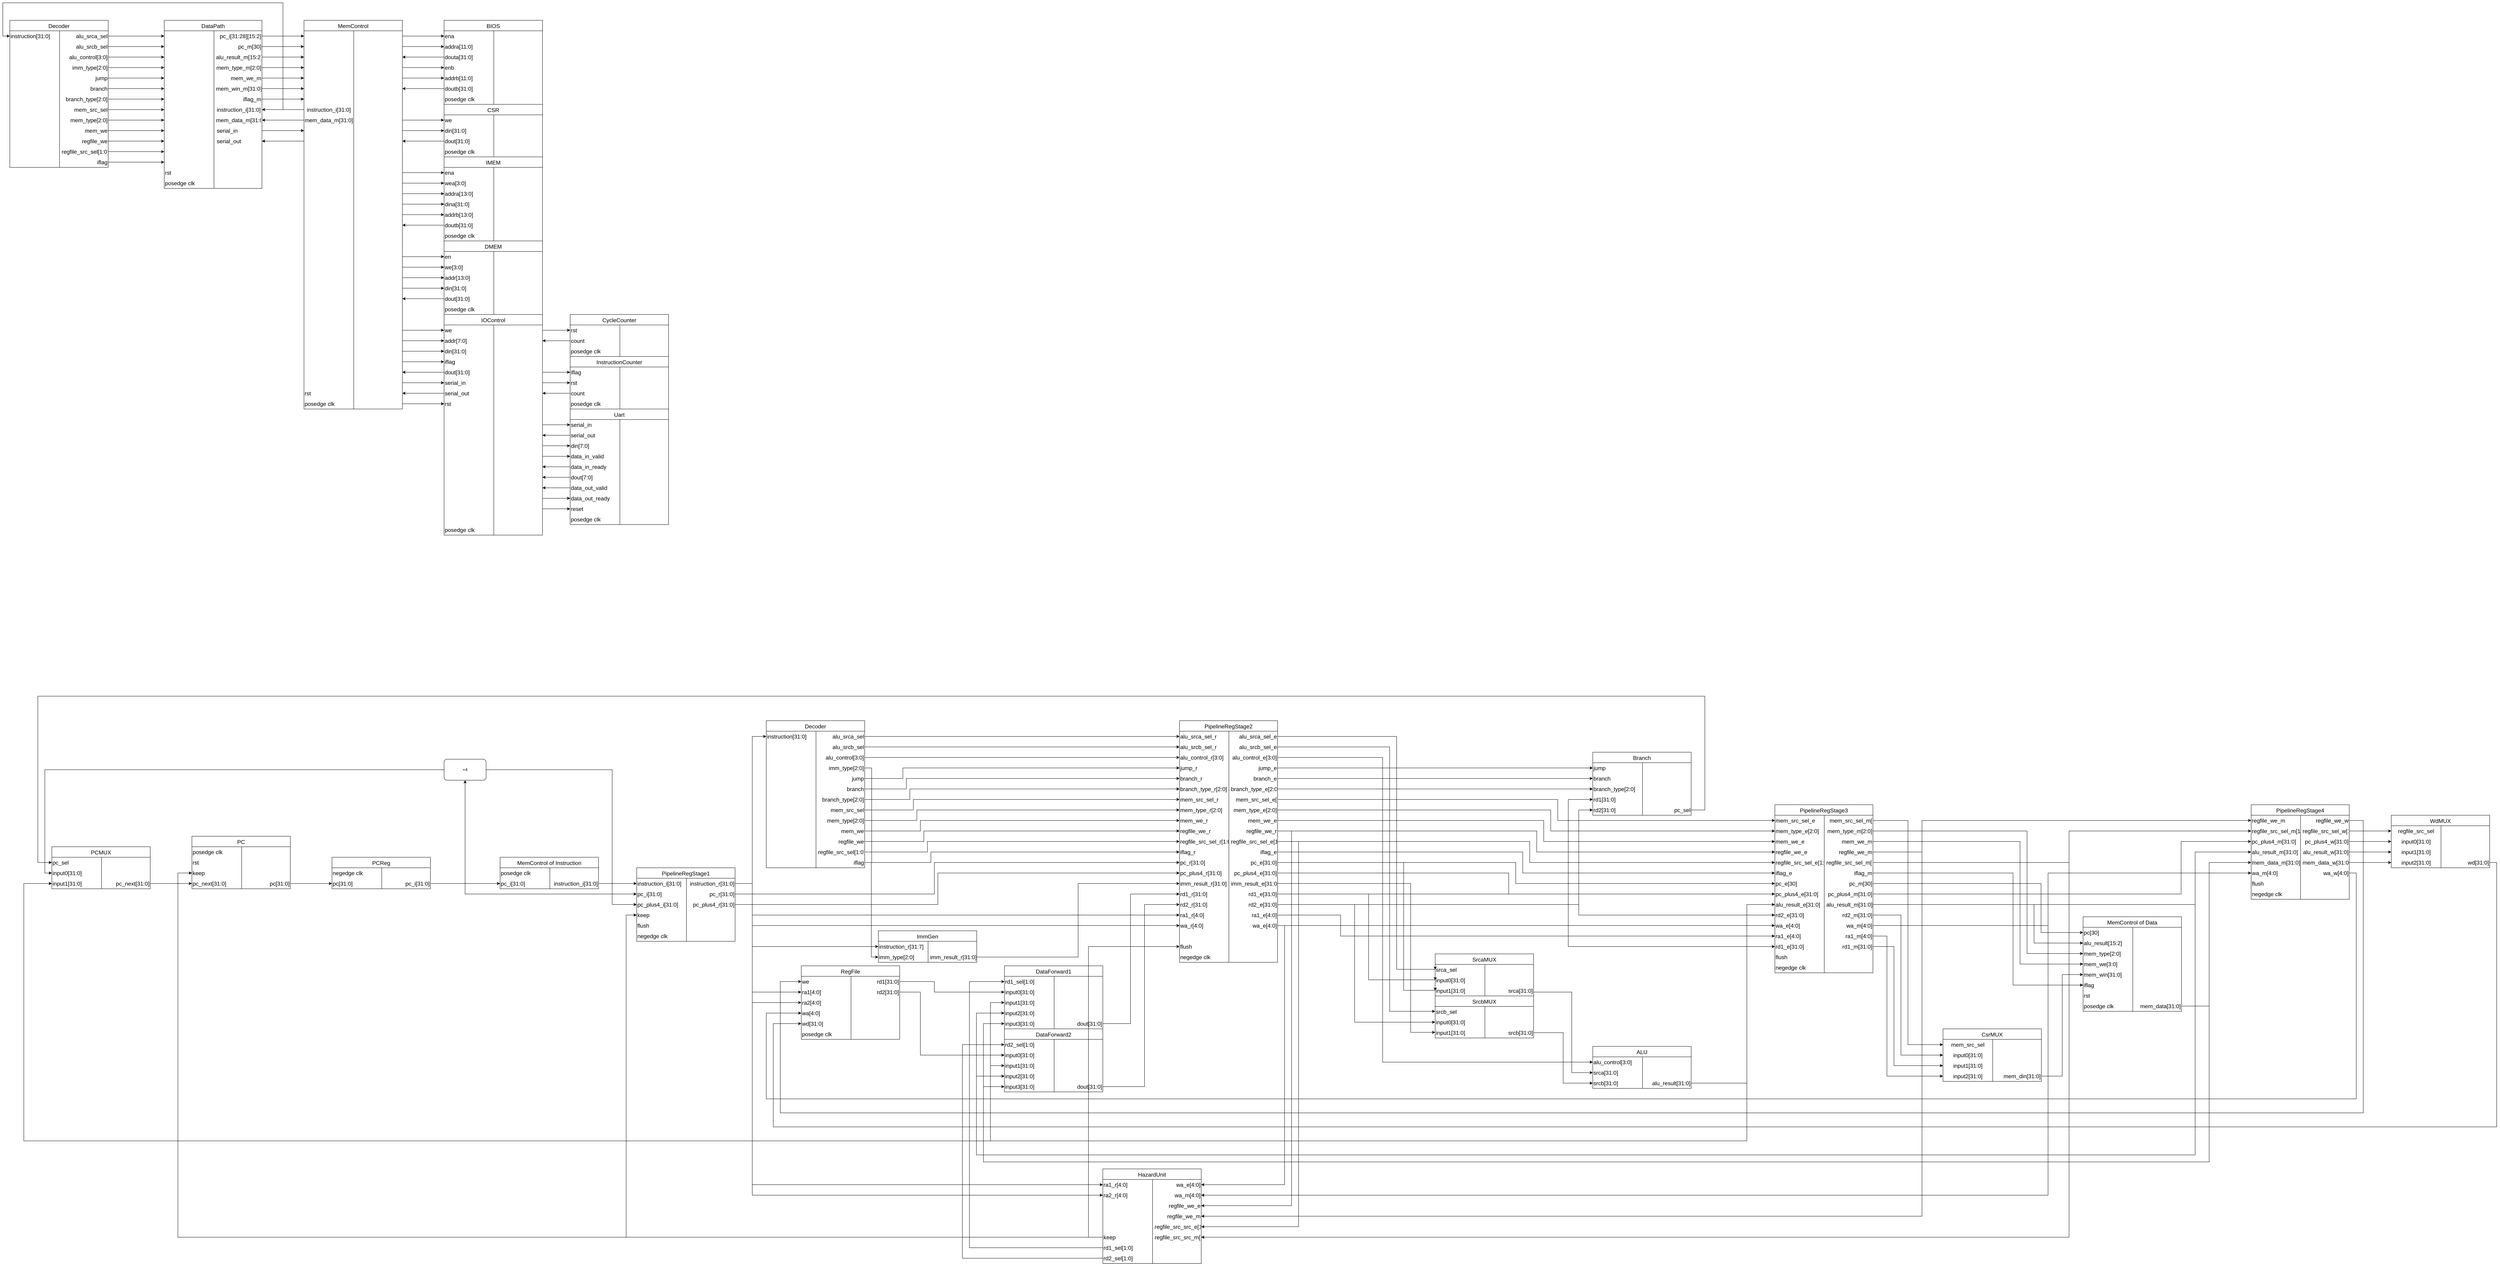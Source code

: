 <mxfile version="22.1.2" type="device">
  <diagram id="1ZOaSW4wuJt9o8rn8oLB" name="第 1 页">
    <mxGraphModel dx="7071" dy="1377" grid="1" gridSize="10" guides="1" tooltips="1" connect="1" arrows="1" fold="1" page="1" pageScale="1" pageWidth="4681" pageHeight="3300" math="0" shadow="0">
      <root>
        <mxCell id="0" />
        <mxCell id="1" parent="0" />
        <mxCell id="L5h2RCdn-k-JLS7ArtMf-4" style="edgeStyle=orthogonalEdgeStyle;rounded=0;orthogonalLoop=1;jettySize=auto;html=1;exitX=1;exitY=0.5;exitDx=0;exitDy=0;" parent="1" edge="1">
          <mxGeometry relative="1" as="geometry" />
        </mxCell>
        <mxCell id="yVyUVFGGe42_WVAP1qZF-18" value="Decoder" style="shape=table;startSize=30;container=1;collapsible=0;childLayout=tableLayout;fixedRows=1;rowLines=0;fontStyle=0;strokeColor=default;fontSize=16;" parent="1" vertex="1">
          <mxGeometry x="-4520" y="80" width="281" height="420" as="geometry" />
        </mxCell>
        <mxCell id="yVyUVFGGe42_WVAP1qZF-19" value="" style="shape=tableRow;horizontal=0;startSize=0;swimlaneHead=0;swimlaneBody=0;top=0;left=0;bottom=0;right=0;collapsible=0;dropTarget=0;fillColor=none;points=[[0,0.5],[1,0.5]];portConstraint=eastwest;strokeColor=inherit;fontSize=16;" parent="yVyUVFGGe42_WVAP1qZF-18" vertex="1">
          <mxGeometry y="30" width="281" height="30" as="geometry" />
        </mxCell>
        <mxCell id="yVyUVFGGe42_WVAP1qZF-20" value="instruction[31:0]" style="shape=partialRectangle;html=1;whiteSpace=wrap;connectable=0;fillColor=none;top=0;left=0;bottom=0;right=0;overflow=hidden;pointerEvents=1;strokeColor=inherit;fontSize=16;align=left;" parent="yVyUVFGGe42_WVAP1qZF-19" vertex="1">
          <mxGeometry width="142" height="30" as="geometry">
            <mxRectangle width="142" height="30" as="alternateBounds" />
          </mxGeometry>
        </mxCell>
        <mxCell id="yVyUVFGGe42_WVAP1qZF-21" value="alu_srca_sel" style="shape=partialRectangle;html=1;whiteSpace=wrap;connectable=0;fillColor=none;top=0;left=0;bottom=0;right=0;align=right;spacingLeft=6;overflow=hidden;strokeColor=inherit;fontSize=16;" parent="yVyUVFGGe42_WVAP1qZF-19" vertex="1">
          <mxGeometry x="142" width="139" height="30" as="geometry">
            <mxRectangle width="139" height="30" as="alternateBounds" />
          </mxGeometry>
        </mxCell>
        <mxCell id="yVyUVFGGe42_WVAP1qZF-22" value="" style="shape=tableRow;horizontal=0;startSize=0;swimlaneHead=0;swimlaneBody=0;top=0;left=0;bottom=0;right=0;collapsible=0;dropTarget=0;fillColor=none;points=[[0,0.5],[1,0.5]];portConstraint=eastwest;strokeColor=inherit;fontSize=16;" parent="yVyUVFGGe42_WVAP1qZF-18" vertex="1">
          <mxGeometry y="60" width="281" height="30" as="geometry" />
        </mxCell>
        <mxCell id="yVyUVFGGe42_WVAP1qZF-23" value="" style="shape=partialRectangle;html=1;whiteSpace=wrap;connectable=0;fillColor=none;top=0;left=0;bottom=0;right=0;overflow=hidden;strokeColor=inherit;fontSize=16;" parent="yVyUVFGGe42_WVAP1qZF-22" vertex="1">
          <mxGeometry width="142" height="30" as="geometry">
            <mxRectangle width="142" height="30" as="alternateBounds" />
          </mxGeometry>
        </mxCell>
        <mxCell id="yVyUVFGGe42_WVAP1qZF-24" value="alu_srcb_sel" style="shape=partialRectangle;html=1;whiteSpace=wrap;connectable=0;fillColor=none;top=0;left=0;bottom=0;right=0;align=right;spacingLeft=6;overflow=hidden;strokeColor=inherit;fontSize=16;" parent="yVyUVFGGe42_WVAP1qZF-22" vertex="1">
          <mxGeometry x="142" width="139" height="30" as="geometry">
            <mxRectangle width="139" height="30" as="alternateBounds" />
          </mxGeometry>
        </mxCell>
        <mxCell id="yVyUVFGGe42_WVAP1qZF-25" value="" style="shape=tableRow;horizontal=0;startSize=0;swimlaneHead=0;swimlaneBody=0;top=0;left=0;bottom=0;right=0;collapsible=0;dropTarget=0;fillColor=none;points=[[0,0.5],[1,0.5]];portConstraint=eastwest;strokeColor=inherit;fontSize=16;" parent="yVyUVFGGe42_WVAP1qZF-18" vertex="1">
          <mxGeometry y="90" width="281" height="30" as="geometry" />
        </mxCell>
        <mxCell id="yVyUVFGGe42_WVAP1qZF-26" value="" style="shape=partialRectangle;html=1;whiteSpace=wrap;connectable=0;fillColor=none;top=0;left=0;bottom=0;right=0;overflow=hidden;strokeColor=inherit;fontSize=16;" parent="yVyUVFGGe42_WVAP1qZF-25" vertex="1">
          <mxGeometry width="142" height="30" as="geometry">
            <mxRectangle width="142" height="30" as="alternateBounds" />
          </mxGeometry>
        </mxCell>
        <mxCell id="yVyUVFGGe42_WVAP1qZF-27" value="alu_control[3:0]" style="shape=partialRectangle;html=1;whiteSpace=wrap;connectable=0;fillColor=none;top=0;left=0;bottom=0;right=0;align=right;spacingLeft=6;overflow=hidden;strokeColor=inherit;fontSize=16;" parent="yVyUVFGGe42_WVAP1qZF-25" vertex="1">
          <mxGeometry x="142" width="139" height="30" as="geometry">
            <mxRectangle width="139" height="30" as="alternateBounds" />
          </mxGeometry>
        </mxCell>
        <mxCell id="yVyUVFGGe42_WVAP1qZF-28" value="" style="shape=tableRow;horizontal=0;startSize=0;swimlaneHead=0;swimlaneBody=0;top=0;left=0;bottom=0;right=0;collapsible=0;dropTarget=0;fillColor=none;points=[[0,0.5],[1,0.5]];portConstraint=eastwest;strokeColor=inherit;fontSize=16;" parent="yVyUVFGGe42_WVAP1qZF-18" vertex="1">
          <mxGeometry y="120" width="281" height="30" as="geometry" />
        </mxCell>
        <mxCell id="yVyUVFGGe42_WVAP1qZF-29" value="" style="shape=partialRectangle;html=1;whiteSpace=wrap;connectable=0;fillColor=none;top=0;left=0;bottom=0;right=0;overflow=hidden;strokeColor=inherit;fontSize=16;" parent="yVyUVFGGe42_WVAP1qZF-28" vertex="1">
          <mxGeometry width="142" height="30" as="geometry">
            <mxRectangle width="142" height="30" as="alternateBounds" />
          </mxGeometry>
        </mxCell>
        <mxCell id="yVyUVFGGe42_WVAP1qZF-30" value="imm_type[2:0]" style="shape=partialRectangle;html=1;whiteSpace=wrap;connectable=0;fillColor=none;top=0;left=0;bottom=0;right=0;align=right;spacingLeft=6;overflow=hidden;strokeColor=inherit;fontSize=16;" parent="yVyUVFGGe42_WVAP1qZF-28" vertex="1">
          <mxGeometry x="142" width="139" height="30" as="geometry">
            <mxRectangle width="139" height="30" as="alternateBounds" />
          </mxGeometry>
        </mxCell>
        <mxCell id="yVyUVFGGe42_WVAP1qZF-31" value="" style="shape=tableRow;horizontal=0;startSize=0;swimlaneHead=0;swimlaneBody=0;top=0;left=0;bottom=0;right=0;collapsible=0;dropTarget=0;fillColor=none;points=[[0,0.5],[1,0.5]];portConstraint=eastwest;strokeColor=inherit;fontSize=16;" parent="yVyUVFGGe42_WVAP1qZF-18" vertex="1">
          <mxGeometry y="150" width="281" height="30" as="geometry" />
        </mxCell>
        <mxCell id="yVyUVFGGe42_WVAP1qZF-32" value="" style="shape=partialRectangle;html=1;whiteSpace=wrap;connectable=0;fillColor=none;top=0;left=0;bottom=0;right=0;overflow=hidden;strokeColor=inherit;fontSize=16;" parent="yVyUVFGGe42_WVAP1qZF-31" vertex="1">
          <mxGeometry width="142" height="30" as="geometry">
            <mxRectangle width="142" height="30" as="alternateBounds" />
          </mxGeometry>
        </mxCell>
        <mxCell id="yVyUVFGGe42_WVAP1qZF-33" value="jump" style="shape=partialRectangle;html=1;whiteSpace=wrap;connectable=0;fillColor=none;top=0;left=0;bottom=0;right=0;align=right;spacingLeft=6;overflow=hidden;strokeColor=inherit;fontSize=16;" parent="yVyUVFGGe42_WVAP1qZF-31" vertex="1">
          <mxGeometry x="142" width="139" height="30" as="geometry">
            <mxRectangle width="139" height="30" as="alternateBounds" />
          </mxGeometry>
        </mxCell>
        <mxCell id="yVyUVFGGe42_WVAP1qZF-34" value="" style="shape=tableRow;horizontal=0;startSize=0;swimlaneHead=0;swimlaneBody=0;top=0;left=0;bottom=0;right=0;collapsible=0;dropTarget=0;fillColor=none;points=[[0,0.5],[1,0.5]];portConstraint=eastwest;strokeColor=inherit;fontSize=16;" parent="yVyUVFGGe42_WVAP1qZF-18" vertex="1">
          <mxGeometry y="180" width="281" height="30" as="geometry" />
        </mxCell>
        <mxCell id="yVyUVFGGe42_WVAP1qZF-35" value="" style="shape=partialRectangle;html=1;whiteSpace=wrap;connectable=0;fillColor=none;top=0;left=0;bottom=0;right=0;overflow=hidden;strokeColor=inherit;fontSize=16;" parent="yVyUVFGGe42_WVAP1qZF-34" vertex="1">
          <mxGeometry width="142" height="30" as="geometry">
            <mxRectangle width="142" height="30" as="alternateBounds" />
          </mxGeometry>
        </mxCell>
        <mxCell id="yVyUVFGGe42_WVAP1qZF-36" value="branch" style="shape=partialRectangle;html=1;whiteSpace=wrap;connectable=0;fillColor=none;top=0;left=0;bottom=0;right=0;align=right;spacingLeft=6;overflow=hidden;strokeColor=inherit;fontSize=16;" parent="yVyUVFGGe42_WVAP1qZF-34" vertex="1">
          <mxGeometry x="142" width="139" height="30" as="geometry">
            <mxRectangle width="139" height="30" as="alternateBounds" />
          </mxGeometry>
        </mxCell>
        <mxCell id="uZKzTHmFHsHiAzTQ9Yuf-75" value="" style="shape=tableRow;horizontal=0;startSize=0;swimlaneHead=0;swimlaneBody=0;top=0;left=0;bottom=0;right=0;collapsible=0;dropTarget=0;fillColor=none;points=[[0,0.5],[1,0.5]];portConstraint=eastwest;strokeColor=inherit;fontSize=16;" parent="yVyUVFGGe42_WVAP1qZF-18" vertex="1">
          <mxGeometry y="210" width="281" height="30" as="geometry" />
        </mxCell>
        <mxCell id="uZKzTHmFHsHiAzTQ9Yuf-76" value="" style="shape=partialRectangle;html=1;whiteSpace=wrap;connectable=0;fillColor=none;top=0;left=0;bottom=0;right=0;overflow=hidden;strokeColor=inherit;fontSize=16;" parent="uZKzTHmFHsHiAzTQ9Yuf-75" vertex="1">
          <mxGeometry width="142" height="30" as="geometry">
            <mxRectangle width="142" height="30" as="alternateBounds" />
          </mxGeometry>
        </mxCell>
        <mxCell id="uZKzTHmFHsHiAzTQ9Yuf-77" value="branch_type[2:0]" style="shape=partialRectangle;html=1;whiteSpace=wrap;connectable=0;fillColor=none;top=0;left=0;bottom=0;right=0;align=right;spacingLeft=6;overflow=hidden;strokeColor=inherit;fontSize=16;" parent="uZKzTHmFHsHiAzTQ9Yuf-75" vertex="1">
          <mxGeometry x="142" width="139" height="30" as="geometry">
            <mxRectangle width="139" height="30" as="alternateBounds" />
          </mxGeometry>
        </mxCell>
        <mxCell id="uZKzTHmFHsHiAzTQ9Yuf-78" value="" style="shape=tableRow;horizontal=0;startSize=0;swimlaneHead=0;swimlaneBody=0;top=0;left=0;bottom=0;right=0;collapsible=0;dropTarget=0;fillColor=none;points=[[0,0.5],[1,0.5]];portConstraint=eastwest;strokeColor=inherit;fontSize=16;" parent="yVyUVFGGe42_WVAP1qZF-18" vertex="1">
          <mxGeometry y="240" width="281" height="30" as="geometry" />
        </mxCell>
        <mxCell id="uZKzTHmFHsHiAzTQ9Yuf-79" value="" style="shape=partialRectangle;html=1;whiteSpace=wrap;connectable=0;fillColor=none;top=0;left=0;bottom=0;right=0;overflow=hidden;strokeColor=inherit;fontSize=16;" parent="uZKzTHmFHsHiAzTQ9Yuf-78" vertex="1">
          <mxGeometry width="142" height="30" as="geometry">
            <mxRectangle width="142" height="30" as="alternateBounds" />
          </mxGeometry>
        </mxCell>
        <mxCell id="uZKzTHmFHsHiAzTQ9Yuf-80" value="mem_src_sel" style="shape=partialRectangle;html=1;whiteSpace=wrap;connectable=0;fillColor=none;top=0;left=0;bottom=0;right=0;align=right;spacingLeft=6;overflow=hidden;strokeColor=inherit;fontSize=16;" parent="uZKzTHmFHsHiAzTQ9Yuf-78" vertex="1">
          <mxGeometry x="142" width="139" height="30" as="geometry">
            <mxRectangle width="139" height="30" as="alternateBounds" />
          </mxGeometry>
        </mxCell>
        <mxCell id="uZKzTHmFHsHiAzTQ9Yuf-81" value="" style="shape=tableRow;horizontal=0;startSize=0;swimlaneHead=0;swimlaneBody=0;top=0;left=0;bottom=0;right=0;collapsible=0;dropTarget=0;fillColor=none;points=[[0,0.5],[1,0.5]];portConstraint=eastwest;strokeColor=inherit;fontSize=16;" parent="yVyUVFGGe42_WVAP1qZF-18" vertex="1">
          <mxGeometry y="270" width="281" height="30" as="geometry" />
        </mxCell>
        <mxCell id="uZKzTHmFHsHiAzTQ9Yuf-82" value="" style="shape=partialRectangle;html=1;whiteSpace=wrap;connectable=0;fillColor=none;top=0;left=0;bottom=0;right=0;overflow=hidden;strokeColor=inherit;fontSize=16;" parent="uZKzTHmFHsHiAzTQ9Yuf-81" vertex="1">
          <mxGeometry width="142" height="30" as="geometry">
            <mxRectangle width="142" height="30" as="alternateBounds" />
          </mxGeometry>
        </mxCell>
        <mxCell id="uZKzTHmFHsHiAzTQ9Yuf-83" value="mem_type[2:0]" style="shape=partialRectangle;html=1;whiteSpace=wrap;connectable=0;fillColor=none;top=0;left=0;bottom=0;right=0;align=right;spacingLeft=6;overflow=hidden;strokeColor=inherit;fontSize=16;" parent="uZKzTHmFHsHiAzTQ9Yuf-81" vertex="1">
          <mxGeometry x="142" width="139" height="30" as="geometry">
            <mxRectangle width="139" height="30" as="alternateBounds" />
          </mxGeometry>
        </mxCell>
        <mxCell id="uZKzTHmFHsHiAzTQ9Yuf-84" value="" style="shape=tableRow;horizontal=0;startSize=0;swimlaneHead=0;swimlaneBody=0;top=0;left=0;bottom=0;right=0;collapsible=0;dropTarget=0;fillColor=none;points=[[0,0.5],[1,0.5]];portConstraint=eastwest;strokeColor=inherit;fontSize=16;" parent="yVyUVFGGe42_WVAP1qZF-18" vertex="1">
          <mxGeometry y="300" width="281" height="30" as="geometry" />
        </mxCell>
        <mxCell id="uZKzTHmFHsHiAzTQ9Yuf-85" value="" style="shape=partialRectangle;html=1;whiteSpace=wrap;connectable=0;fillColor=none;top=0;left=0;bottom=0;right=0;overflow=hidden;strokeColor=inherit;fontSize=16;" parent="uZKzTHmFHsHiAzTQ9Yuf-84" vertex="1">
          <mxGeometry width="142" height="30" as="geometry">
            <mxRectangle width="142" height="30" as="alternateBounds" />
          </mxGeometry>
        </mxCell>
        <mxCell id="uZKzTHmFHsHiAzTQ9Yuf-86" value="mem_we" style="shape=partialRectangle;html=1;whiteSpace=wrap;connectable=0;fillColor=none;top=0;left=0;bottom=0;right=0;align=right;spacingLeft=6;overflow=hidden;strokeColor=inherit;fontSize=16;" parent="uZKzTHmFHsHiAzTQ9Yuf-84" vertex="1">
          <mxGeometry x="142" width="139" height="30" as="geometry">
            <mxRectangle width="139" height="30" as="alternateBounds" />
          </mxGeometry>
        </mxCell>
        <mxCell id="uZKzTHmFHsHiAzTQ9Yuf-88" value="" style="shape=tableRow;horizontal=0;startSize=0;swimlaneHead=0;swimlaneBody=0;top=0;left=0;bottom=0;right=0;collapsible=0;dropTarget=0;fillColor=none;points=[[0,0.5],[1,0.5]];portConstraint=eastwest;strokeColor=inherit;fontSize=16;" parent="yVyUVFGGe42_WVAP1qZF-18" vertex="1">
          <mxGeometry y="330" width="281" height="30" as="geometry" />
        </mxCell>
        <mxCell id="uZKzTHmFHsHiAzTQ9Yuf-89" value="" style="shape=partialRectangle;html=1;whiteSpace=wrap;connectable=0;fillColor=none;top=0;left=0;bottom=0;right=0;overflow=hidden;strokeColor=inherit;fontSize=16;" parent="uZKzTHmFHsHiAzTQ9Yuf-88" vertex="1">
          <mxGeometry width="142" height="30" as="geometry">
            <mxRectangle width="142" height="30" as="alternateBounds" />
          </mxGeometry>
        </mxCell>
        <mxCell id="uZKzTHmFHsHiAzTQ9Yuf-90" value="regfile_we" style="shape=partialRectangle;html=1;whiteSpace=wrap;connectable=0;fillColor=none;top=0;left=0;bottom=0;right=0;align=right;spacingLeft=6;overflow=hidden;strokeColor=inherit;fontSize=16;" parent="uZKzTHmFHsHiAzTQ9Yuf-88" vertex="1">
          <mxGeometry x="142" width="139" height="30" as="geometry">
            <mxRectangle width="139" height="30" as="alternateBounds" />
          </mxGeometry>
        </mxCell>
        <mxCell id="uZKzTHmFHsHiAzTQ9Yuf-91" value="" style="shape=tableRow;horizontal=0;startSize=0;swimlaneHead=0;swimlaneBody=0;top=0;left=0;bottom=0;right=0;collapsible=0;dropTarget=0;fillColor=none;points=[[0,0.5],[1,0.5]];portConstraint=eastwest;strokeColor=inherit;fontSize=16;" parent="yVyUVFGGe42_WVAP1qZF-18" vertex="1">
          <mxGeometry y="360" width="281" height="30" as="geometry" />
        </mxCell>
        <mxCell id="uZKzTHmFHsHiAzTQ9Yuf-92" value="" style="shape=partialRectangle;html=1;whiteSpace=wrap;connectable=0;fillColor=none;top=0;left=0;bottom=0;right=0;overflow=hidden;strokeColor=inherit;fontSize=16;" parent="uZKzTHmFHsHiAzTQ9Yuf-91" vertex="1">
          <mxGeometry width="142" height="30" as="geometry">
            <mxRectangle width="142" height="30" as="alternateBounds" />
          </mxGeometry>
        </mxCell>
        <mxCell id="uZKzTHmFHsHiAzTQ9Yuf-93" value="regfile_src_sel[1:0]" style="shape=partialRectangle;html=1;whiteSpace=wrap;connectable=0;fillColor=none;top=0;left=0;bottom=0;right=0;align=right;spacingLeft=6;overflow=hidden;strokeColor=inherit;fontSize=16;" parent="uZKzTHmFHsHiAzTQ9Yuf-91" vertex="1">
          <mxGeometry x="142" width="139" height="30" as="geometry">
            <mxRectangle width="139" height="30" as="alternateBounds" />
          </mxGeometry>
        </mxCell>
        <mxCell id="uZKzTHmFHsHiAzTQ9Yuf-172" value="" style="shape=tableRow;horizontal=0;startSize=0;swimlaneHead=0;swimlaneBody=0;top=0;left=0;bottom=0;right=0;collapsible=0;dropTarget=0;fillColor=none;points=[[0,0.5],[1,0.5]];portConstraint=eastwest;strokeColor=inherit;fontSize=16;" parent="yVyUVFGGe42_WVAP1qZF-18" vertex="1">
          <mxGeometry y="390" width="281" height="30" as="geometry" />
        </mxCell>
        <mxCell id="uZKzTHmFHsHiAzTQ9Yuf-173" value="" style="shape=partialRectangle;html=1;whiteSpace=wrap;connectable=0;fillColor=none;top=0;left=0;bottom=0;right=0;overflow=hidden;strokeColor=inherit;fontSize=16;" parent="uZKzTHmFHsHiAzTQ9Yuf-172" vertex="1">
          <mxGeometry width="142" height="30" as="geometry">
            <mxRectangle width="142" height="30" as="alternateBounds" />
          </mxGeometry>
        </mxCell>
        <mxCell id="uZKzTHmFHsHiAzTQ9Yuf-174" value="iflag" style="shape=partialRectangle;html=1;whiteSpace=wrap;connectable=0;fillColor=none;top=0;left=0;bottom=0;right=0;align=right;spacingLeft=6;overflow=hidden;strokeColor=inherit;fontSize=16;" parent="uZKzTHmFHsHiAzTQ9Yuf-172" vertex="1">
          <mxGeometry x="142" width="139" height="30" as="geometry">
            <mxRectangle width="139" height="30" as="alternateBounds" />
          </mxGeometry>
        </mxCell>
        <mxCell id="uZKzTHmFHsHiAzTQ9Yuf-20" value="DataPath" style="shape=table;startSize=30;container=1;collapsible=0;childLayout=tableLayout;fixedRows=1;rowLines=0;fontStyle=0;strokeColor=default;fontSize=16;" parent="1" vertex="1">
          <mxGeometry x="-4079" y="80" width="279" height="480" as="geometry" />
        </mxCell>
        <mxCell id="uZKzTHmFHsHiAzTQ9Yuf-21" value="" style="shape=tableRow;horizontal=0;startSize=0;swimlaneHead=0;swimlaneBody=0;top=0;left=0;bottom=0;right=0;collapsible=0;dropTarget=0;fillColor=none;points=[[0,0.5],[1,0.5]];portConstraint=eastwest;strokeColor=inherit;fontSize=16;" parent="uZKzTHmFHsHiAzTQ9Yuf-20" vertex="1">
          <mxGeometry y="30" width="279" height="30" as="geometry" />
        </mxCell>
        <mxCell id="uZKzTHmFHsHiAzTQ9Yuf-22" value="" style="shape=partialRectangle;html=1;whiteSpace=wrap;connectable=0;fillColor=none;top=0;left=0;bottom=0;right=0;overflow=hidden;pointerEvents=1;strokeColor=inherit;fontSize=16;" parent="uZKzTHmFHsHiAzTQ9Yuf-21" vertex="1">
          <mxGeometry width="142" height="30" as="geometry">
            <mxRectangle width="142" height="30" as="alternateBounds" />
          </mxGeometry>
        </mxCell>
        <mxCell id="uZKzTHmFHsHiAzTQ9Yuf-23" value="pc_i[31:28][15:2]" style="shape=partialRectangle;html=1;whiteSpace=wrap;connectable=0;fillColor=none;top=0;left=0;bottom=0;right=0;align=right;spacingLeft=6;overflow=hidden;strokeColor=inherit;fontSize=16;" parent="uZKzTHmFHsHiAzTQ9Yuf-21" vertex="1">
          <mxGeometry x="142" width="137" height="30" as="geometry">
            <mxRectangle width="137" height="30" as="alternateBounds" />
          </mxGeometry>
        </mxCell>
        <mxCell id="uZKzTHmFHsHiAzTQ9Yuf-24" value="" style="shape=tableRow;horizontal=0;startSize=0;swimlaneHead=0;swimlaneBody=0;top=0;left=0;bottom=0;right=0;collapsible=0;dropTarget=0;fillColor=none;points=[[0,0.5],[1,0.5]];portConstraint=eastwest;strokeColor=inherit;fontSize=16;" parent="uZKzTHmFHsHiAzTQ9Yuf-20" vertex="1">
          <mxGeometry y="60" width="279" height="30" as="geometry" />
        </mxCell>
        <mxCell id="uZKzTHmFHsHiAzTQ9Yuf-25" value="" style="shape=partialRectangle;html=1;whiteSpace=wrap;connectable=0;fillColor=none;top=0;left=0;bottom=0;right=0;overflow=hidden;strokeColor=inherit;fontSize=16;" parent="uZKzTHmFHsHiAzTQ9Yuf-24" vertex="1">
          <mxGeometry width="142" height="30" as="geometry">
            <mxRectangle width="142" height="30" as="alternateBounds" />
          </mxGeometry>
        </mxCell>
        <mxCell id="uZKzTHmFHsHiAzTQ9Yuf-26" value="pc_m[30]" style="shape=partialRectangle;html=1;whiteSpace=wrap;connectable=0;fillColor=none;top=0;left=0;bottom=0;right=0;align=right;spacingLeft=6;overflow=hidden;strokeColor=inherit;fontSize=16;" parent="uZKzTHmFHsHiAzTQ9Yuf-24" vertex="1">
          <mxGeometry x="142" width="137" height="30" as="geometry">
            <mxRectangle width="137" height="30" as="alternateBounds" />
          </mxGeometry>
        </mxCell>
        <mxCell id="uZKzTHmFHsHiAzTQ9Yuf-27" value="" style="shape=tableRow;horizontal=0;startSize=0;swimlaneHead=0;swimlaneBody=0;top=0;left=0;bottom=0;right=0;collapsible=0;dropTarget=0;fillColor=none;points=[[0,0.5],[1,0.5]];portConstraint=eastwest;strokeColor=inherit;fontSize=16;" parent="uZKzTHmFHsHiAzTQ9Yuf-20" vertex="1">
          <mxGeometry y="90" width="279" height="30" as="geometry" />
        </mxCell>
        <mxCell id="uZKzTHmFHsHiAzTQ9Yuf-28" value="" style="shape=partialRectangle;html=1;whiteSpace=wrap;connectable=0;fillColor=none;top=0;left=0;bottom=0;right=0;overflow=hidden;strokeColor=inherit;fontSize=16;" parent="uZKzTHmFHsHiAzTQ9Yuf-27" vertex="1">
          <mxGeometry width="142" height="30" as="geometry">
            <mxRectangle width="142" height="30" as="alternateBounds" />
          </mxGeometry>
        </mxCell>
        <mxCell id="uZKzTHmFHsHiAzTQ9Yuf-29" value="alu_result_m[15:2]" style="shape=partialRectangle;html=1;whiteSpace=wrap;connectable=0;fillColor=none;top=0;left=0;bottom=0;right=0;align=right;spacingLeft=6;overflow=hidden;strokeColor=inherit;fontSize=16;" parent="uZKzTHmFHsHiAzTQ9Yuf-27" vertex="1">
          <mxGeometry x="142" width="137" height="30" as="geometry">
            <mxRectangle width="137" height="30" as="alternateBounds" />
          </mxGeometry>
        </mxCell>
        <mxCell id="uZKzTHmFHsHiAzTQ9Yuf-30" value="" style="shape=tableRow;horizontal=0;startSize=0;swimlaneHead=0;swimlaneBody=0;top=0;left=0;bottom=0;right=0;collapsible=0;dropTarget=0;fillColor=none;points=[[0,0.5],[1,0.5]];portConstraint=eastwest;strokeColor=inherit;fontSize=16;" parent="uZKzTHmFHsHiAzTQ9Yuf-20" vertex="1">
          <mxGeometry y="120" width="279" height="30" as="geometry" />
        </mxCell>
        <mxCell id="uZKzTHmFHsHiAzTQ9Yuf-31" value="" style="shape=partialRectangle;html=1;whiteSpace=wrap;connectable=0;fillColor=none;top=0;left=0;bottom=0;right=0;overflow=hidden;strokeColor=inherit;fontSize=16;" parent="uZKzTHmFHsHiAzTQ9Yuf-30" vertex="1">
          <mxGeometry width="142" height="30" as="geometry">
            <mxRectangle width="142" height="30" as="alternateBounds" />
          </mxGeometry>
        </mxCell>
        <mxCell id="uZKzTHmFHsHiAzTQ9Yuf-32" value="mem_type_m[2:0]" style="shape=partialRectangle;html=1;whiteSpace=wrap;connectable=0;fillColor=none;top=0;left=0;bottom=0;right=0;align=right;spacingLeft=6;overflow=hidden;strokeColor=inherit;fontSize=16;" parent="uZKzTHmFHsHiAzTQ9Yuf-30" vertex="1">
          <mxGeometry x="142" width="137" height="30" as="geometry">
            <mxRectangle width="137" height="30" as="alternateBounds" />
          </mxGeometry>
        </mxCell>
        <mxCell id="uZKzTHmFHsHiAzTQ9Yuf-33" value="" style="shape=tableRow;horizontal=0;startSize=0;swimlaneHead=0;swimlaneBody=0;top=0;left=0;bottom=0;right=0;collapsible=0;dropTarget=0;fillColor=none;points=[[0,0.5],[1,0.5]];portConstraint=eastwest;strokeColor=inherit;fontSize=16;" parent="uZKzTHmFHsHiAzTQ9Yuf-20" vertex="1">
          <mxGeometry y="150" width="279" height="30" as="geometry" />
        </mxCell>
        <mxCell id="uZKzTHmFHsHiAzTQ9Yuf-34" value="" style="shape=partialRectangle;html=1;whiteSpace=wrap;connectable=0;fillColor=none;top=0;left=0;bottom=0;right=0;overflow=hidden;strokeColor=inherit;fontSize=16;" parent="uZKzTHmFHsHiAzTQ9Yuf-33" vertex="1">
          <mxGeometry width="142" height="30" as="geometry">
            <mxRectangle width="142" height="30" as="alternateBounds" />
          </mxGeometry>
        </mxCell>
        <mxCell id="uZKzTHmFHsHiAzTQ9Yuf-35" value="mem_we_m" style="shape=partialRectangle;html=1;whiteSpace=wrap;connectable=0;fillColor=none;top=0;left=0;bottom=0;right=0;align=right;spacingLeft=6;overflow=hidden;strokeColor=inherit;fontSize=16;" parent="uZKzTHmFHsHiAzTQ9Yuf-33" vertex="1">
          <mxGeometry x="142" width="137" height="30" as="geometry">
            <mxRectangle width="137" height="30" as="alternateBounds" />
          </mxGeometry>
        </mxCell>
        <mxCell id="uZKzTHmFHsHiAzTQ9Yuf-36" value="" style="shape=tableRow;horizontal=0;startSize=0;swimlaneHead=0;swimlaneBody=0;top=0;left=0;bottom=0;right=0;collapsible=0;dropTarget=0;fillColor=none;points=[[0,0.5],[1,0.5]];portConstraint=eastwest;strokeColor=inherit;fontSize=16;" parent="uZKzTHmFHsHiAzTQ9Yuf-20" vertex="1">
          <mxGeometry y="180" width="279" height="30" as="geometry" />
        </mxCell>
        <mxCell id="uZKzTHmFHsHiAzTQ9Yuf-37" value="" style="shape=partialRectangle;html=1;whiteSpace=wrap;connectable=0;fillColor=none;top=0;left=0;bottom=0;right=0;overflow=hidden;strokeColor=inherit;fontSize=16;" parent="uZKzTHmFHsHiAzTQ9Yuf-36" vertex="1">
          <mxGeometry width="142" height="30" as="geometry">
            <mxRectangle width="142" height="30" as="alternateBounds" />
          </mxGeometry>
        </mxCell>
        <mxCell id="uZKzTHmFHsHiAzTQ9Yuf-38" value="mem_win_m[31:0]" style="shape=partialRectangle;html=1;whiteSpace=wrap;connectable=0;fillColor=none;top=0;left=0;bottom=0;right=0;align=right;spacingLeft=6;overflow=hidden;strokeColor=inherit;fontSize=16;" parent="uZKzTHmFHsHiAzTQ9Yuf-36" vertex="1">
          <mxGeometry x="142" width="137" height="30" as="geometry">
            <mxRectangle width="137" height="30" as="alternateBounds" />
          </mxGeometry>
        </mxCell>
        <mxCell id="uZKzTHmFHsHiAzTQ9Yuf-39" value="" style="shape=tableRow;horizontal=0;startSize=0;swimlaneHead=0;swimlaneBody=0;top=0;left=0;bottom=0;right=0;collapsible=0;dropTarget=0;fillColor=none;points=[[0,0.5],[1,0.5]];portConstraint=eastwest;strokeColor=inherit;fontSize=16;" parent="uZKzTHmFHsHiAzTQ9Yuf-20" vertex="1">
          <mxGeometry y="210" width="279" height="30" as="geometry" />
        </mxCell>
        <mxCell id="uZKzTHmFHsHiAzTQ9Yuf-40" value="" style="shape=partialRectangle;html=1;whiteSpace=wrap;connectable=0;fillColor=none;top=0;left=0;bottom=0;right=0;overflow=hidden;strokeColor=inherit;fontSize=16;" parent="uZKzTHmFHsHiAzTQ9Yuf-39" vertex="1">
          <mxGeometry width="142" height="30" as="geometry">
            <mxRectangle width="142" height="30" as="alternateBounds" />
          </mxGeometry>
        </mxCell>
        <mxCell id="uZKzTHmFHsHiAzTQ9Yuf-41" value="iflag_m" style="shape=partialRectangle;html=1;whiteSpace=wrap;connectable=0;fillColor=none;top=0;left=0;bottom=0;right=0;align=right;spacingLeft=6;overflow=hidden;strokeColor=inherit;fontSize=16;" parent="uZKzTHmFHsHiAzTQ9Yuf-39" vertex="1">
          <mxGeometry x="142" width="137" height="30" as="geometry">
            <mxRectangle width="137" height="30" as="alternateBounds" />
          </mxGeometry>
        </mxCell>
        <mxCell id="uZKzTHmFHsHiAzTQ9Yuf-42" value="" style="shape=tableRow;horizontal=0;startSize=0;swimlaneHead=0;swimlaneBody=0;top=0;left=0;bottom=0;right=0;collapsible=0;dropTarget=0;fillColor=none;points=[[0,0.5],[1,0.5]];portConstraint=eastwest;strokeColor=inherit;fontSize=16;" parent="uZKzTHmFHsHiAzTQ9Yuf-20" vertex="1">
          <mxGeometry y="240" width="279" height="30" as="geometry" />
        </mxCell>
        <mxCell id="uZKzTHmFHsHiAzTQ9Yuf-43" value="" style="shape=partialRectangle;html=1;whiteSpace=wrap;connectable=0;fillColor=none;top=0;left=0;bottom=0;right=0;overflow=hidden;strokeColor=inherit;fontSize=16;" parent="uZKzTHmFHsHiAzTQ9Yuf-42" vertex="1">
          <mxGeometry width="142" height="30" as="geometry">
            <mxRectangle width="142" height="30" as="alternateBounds" />
          </mxGeometry>
        </mxCell>
        <mxCell id="uZKzTHmFHsHiAzTQ9Yuf-44" value="instruction_i[31:0]" style="shape=partialRectangle;html=1;whiteSpace=wrap;connectable=0;fillColor=none;top=0;left=0;bottom=0;right=0;align=left;spacingLeft=6;overflow=hidden;strokeColor=inherit;fontSize=16;" parent="uZKzTHmFHsHiAzTQ9Yuf-42" vertex="1">
          <mxGeometry x="142" width="137" height="30" as="geometry">
            <mxRectangle width="137" height="30" as="alternateBounds" />
          </mxGeometry>
        </mxCell>
        <mxCell id="uZKzTHmFHsHiAzTQ9Yuf-45" value="" style="shape=tableRow;horizontal=0;startSize=0;swimlaneHead=0;swimlaneBody=0;top=0;left=0;bottom=0;right=0;collapsible=0;dropTarget=0;fillColor=none;points=[[0,0.5],[1,0.5]];portConstraint=eastwest;strokeColor=inherit;fontSize=16;" parent="uZKzTHmFHsHiAzTQ9Yuf-20" vertex="1">
          <mxGeometry y="270" width="279" height="30" as="geometry" />
        </mxCell>
        <mxCell id="uZKzTHmFHsHiAzTQ9Yuf-46" value="" style="shape=partialRectangle;html=1;whiteSpace=wrap;connectable=0;fillColor=none;top=0;left=0;bottom=0;right=0;overflow=hidden;strokeColor=inherit;fontSize=16;" parent="uZKzTHmFHsHiAzTQ9Yuf-45" vertex="1">
          <mxGeometry width="142" height="30" as="geometry">
            <mxRectangle width="142" height="30" as="alternateBounds" />
          </mxGeometry>
        </mxCell>
        <mxCell id="uZKzTHmFHsHiAzTQ9Yuf-47" value="mem_data_m[31:0]" style="shape=partialRectangle;html=1;whiteSpace=wrap;connectable=0;fillColor=none;top=0;left=0;bottom=0;right=0;align=right;spacingLeft=6;overflow=hidden;strokeColor=inherit;fontSize=16;" parent="uZKzTHmFHsHiAzTQ9Yuf-45" vertex="1">
          <mxGeometry x="142" width="137" height="30" as="geometry">
            <mxRectangle width="137" height="30" as="alternateBounds" />
          </mxGeometry>
        </mxCell>
        <mxCell id="uZKzTHmFHsHiAzTQ9Yuf-48" value="" style="shape=tableRow;horizontal=0;startSize=0;swimlaneHead=0;swimlaneBody=0;top=0;left=0;bottom=0;right=0;collapsible=0;dropTarget=0;fillColor=none;points=[[0,0.5],[1,0.5]];portConstraint=eastwest;strokeColor=inherit;fontSize=16;" parent="uZKzTHmFHsHiAzTQ9Yuf-20" vertex="1">
          <mxGeometry y="300" width="279" height="30" as="geometry" />
        </mxCell>
        <mxCell id="uZKzTHmFHsHiAzTQ9Yuf-49" value="" style="shape=partialRectangle;html=1;whiteSpace=wrap;connectable=0;fillColor=none;top=0;left=0;bottom=0;right=0;overflow=hidden;strokeColor=inherit;fontSize=16;" parent="uZKzTHmFHsHiAzTQ9Yuf-48" vertex="1">
          <mxGeometry width="142" height="30" as="geometry">
            <mxRectangle width="142" height="30" as="alternateBounds" />
          </mxGeometry>
        </mxCell>
        <mxCell id="uZKzTHmFHsHiAzTQ9Yuf-50" value="serial_in" style="shape=partialRectangle;html=1;whiteSpace=wrap;connectable=0;fillColor=none;top=0;left=0;bottom=0;right=0;align=left;spacingLeft=6;overflow=hidden;strokeColor=inherit;fontSize=16;" parent="uZKzTHmFHsHiAzTQ9Yuf-48" vertex="1">
          <mxGeometry x="142" width="137" height="30" as="geometry">
            <mxRectangle width="137" height="30" as="alternateBounds" />
          </mxGeometry>
        </mxCell>
        <mxCell id="uZKzTHmFHsHiAzTQ9Yuf-51" value="" style="shape=tableRow;horizontal=0;startSize=0;swimlaneHead=0;swimlaneBody=0;top=0;left=0;bottom=0;right=0;collapsible=0;dropTarget=0;fillColor=none;points=[[0,0.5],[1,0.5]];portConstraint=eastwest;strokeColor=inherit;fontSize=16;" parent="uZKzTHmFHsHiAzTQ9Yuf-20" vertex="1">
          <mxGeometry y="330" width="279" height="30" as="geometry" />
        </mxCell>
        <mxCell id="uZKzTHmFHsHiAzTQ9Yuf-52" value="" style="shape=partialRectangle;html=1;whiteSpace=wrap;connectable=0;fillColor=none;top=0;left=0;bottom=0;right=0;overflow=hidden;strokeColor=inherit;fontSize=16;" parent="uZKzTHmFHsHiAzTQ9Yuf-51" vertex="1">
          <mxGeometry width="142" height="30" as="geometry">
            <mxRectangle width="142" height="30" as="alternateBounds" />
          </mxGeometry>
        </mxCell>
        <mxCell id="uZKzTHmFHsHiAzTQ9Yuf-53" value="serial_out" style="shape=partialRectangle;html=1;whiteSpace=wrap;connectable=0;fillColor=none;top=0;left=0;bottom=0;right=0;align=left;spacingLeft=6;overflow=hidden;strokeColor=inherit;fontSize=16;" parent="uZKzTHmFHsHiAzTQ9Yuf-51" vertex="1">
          <mxGeometry x="142" width="137" height="30" as="geometry">
            <mxRectangle width="137" height="30" as="alternateBounds" />
          </mxGeometry>
        </mxCell>
        <mxCell id="uZKzTHmFHsHiAzTQ9Yuf-169" value="" style="shape=tableRow;horizontal=0;startSize=0;swimlaneHead=0;swimlaneBody=0;top=0;left=0;bottom=0;right=0;collapsible=0;dropTarget=0;fillColor=none;points=[[0,0.5],[1,0.5]];portConstraint=eastwest;strokeColor=inherit;fontSize=16;" parent="uZKzTHmFHsHiAzTQ9Yuf-20" vertex="1">
          <mxGeometry y="360" width="279" height="30" as="geometry" />
        </mxCell>
        <mxCell id="uZKzTHmFHsHiAzTQ9Yuf-170" value="" style="shape=partialRectangle;html=1;whiteSpace=wrap;connectable=0;fillColor=none;top=0;left=0;bottom=0;right=0;overflow=hidden;strokeColor=inherit;fontSize=16;" parent="uZKzTHmFHsHiAzTQ9Yuf-169" vertex="1">
          <mxGeometry width="142" height="30" as="geometry">
            <mxRectangle width="142" height="30" as="alternateBounds" />
          </mxGeometry>
        </mxCell>
        <mxCell id="uZKzTHmFHsHiAzTQ9Yuf-171" value="" style="shape=partialRectangle;html=1;whiteSpace=wrap;connectable=0;fillColor=none;top=0;left=0;bottom=0;right=0;align=left;spacingLeft=6;overflow=hidden;strokeColor=inherit;fontSize=16;" parent="uZKzTHmFHsHiAzTQ9Yuf-169" vertex="1">
          <mxGeometry x="142" width="137" height="30" as="geometry">
            <mxRectangle width="137" height="30" as="alternateBounds" />
          </mxGeometry>
        </mxCell>
        <mxCell id="uZKzTHmFHsHiAzTQ9Yuf-54" value="" style="shape=tableRow;horizontal=0;startSize=0;swimlaneHead=0;swimlaneBody=0;top=0;left=0;bottom=0;right=0;collapsible=0;dropTarget=0;fillColor=none;points=[[0,0.5],[1,0.5]];portConstraint=eastwest;strokeColor=inherit;fontSize=16;" parent="uZKzTHmFHsHiAzTQ9Yuf-20" vertex="1">
          <mxGeometry y="390" width="279" height="30" as="geometry" />
        </mxCell>
        <mxCell id="uZKzTHmFHsHiAzTQ9Yuf-55" value="" style="shape=partialRectangle;html=1;whiteSpace=wrap;connectable=0;fillColor=none;top=0;left=0;bottom=0;right=0;overflow=hidden;strokeColor=inherit;fontSize=16;" parent="uZKzTHmFHsHiAzTQ9Yuf-54" vertex="1">
          <mxGeometry width="142" height="30" as="geometry">
            <mxRectangle width="142" height="30" as="alternateBounds" />
          </mxGeometry>
        </mxCell>
        <mxCell id="uZKzTHmFHsHiAzTQ9Yuf-56" value="" style="shape=partialRectangle;html=1;whiteSpace=wrap;connectable=0;fillColor=none;top=0;left=0;bottom=0;right=0;align=left;spacingLeft=6;overflow=hidden;strokeColor=inherit;fontSize=16;" parent="uZKzTHmFHsHiAzTQ9Yuf-54" vertex="1">
          <mxGeometry x="142" width="137" height="30" as="geometry">
            <mxRectangle width="137" height="30" as="alternateBounds" />
          </mxGeometry>
        </mxCell>
        <mxCell id="uZKzTHmFHsHiAzTQ9Yuf-66" value="" style="shape=tableRow;horizontal=0;startSize=0;swimlaneHead=0;swimlaneBody=0;top=0;left=0;bottom=0;right=0;collapsible=0;dropTarget=0;fillColor=none;points=[[0,0.5],[1,0.5]];portConstraint=eastwest;strokeColor=inherit;fontSize=16;" parent="uZKzTHmFHsHiAzTQ9Yuf-20" vertex="1">
          <mxGeometry y="420" width="279" height="30" as="geometry" />
        </mxCell>
        <mxCell id="uZKzTHmFHsHiAzTQ9Yuf-67" value="rst" style="shape=partialRectangle;html=1;whiteSpace=wrap;connectable=0;fillColor=none;top=0;left=0;bottom=0;right=0;overflow=hidden;strokeColor=inherit;fontSize=16;align=left;" parent="uZKzTHmFHsHiAzTQ9Yuf-66" vertex="1">
          <mxGeometry width="142" height="30" as="geometry">
            <mxRectangle width="142" height="30" as="alternateBounds" />
          </mxGeometry>
        </mxCell>
        <mxCell id="uZKzTHmFHsHiAzTQ9Yuf-68" value="" style="shape=partialRectangle;html=1;whiteSpace=wrap;connectable=0;fillColor=none;top=0;left=0;bottom=0;right=0;align=left;spacingLeft=6;overflow=hidden;strokeColor=inherit;fontSize=16;" parent="uZKzTHmFHsHiAzTQ9Yuf-66" vertex="1">
          <mxGeometry x="142" width="137" height="30" as="geometry">
            <mxRectangle width="137" height="30" as="alternateBounds" />
          </mxGeometry>
        </mxCell>
        <mxCell id="uZKzTHmFHsHiAzTQ9Yuf-69" value="" style="shape=tableRow;horizontal=0;startSize=0;swimlaneHead=0;swimlaneBody=0;top=0;left=0;bottom=0;right=0;collapsible=0;dropTarget=0;fillColor=none;points=[[0,0.5],[1,0.5]];portConstraint=eastwest;strokeColor=inherit;fontSize=16;" parent="uZKzTHmFHsHiAzTQ9Yuf-20" vertex="1">
          <mxGeometry y="450" width="279" height="30" as="geometry" />
        </mxCell>
        <mxCell id="uZKzTHmFHsHiAzTQ9Yuf-70" value="posedge clk" style="shape=partialRectangle;html=1;whiteSpace=wrap;connectable=0;fillColor=none;top=0;left=0;bottom=0;right=0;overflow=hidden;strokeColor=inherit;fontSize=16;align=left;" parent="uZKzTHmFHsHiAzTQ9Yuf-69" vertex="1">
          <mxGeometry width="142" height="30" as="geometry">
            <mxRectangle width="142" height="30" as="alternateBounds" />
          </mxGeometry>
        </mxCell>
        <mxCell id="uZKzTHmFHsHiAzTQ9Yuf-71" value="" style="shape=partialRectangle;html=1;whiteSpace=wrap;connectable=0;fillColor=none;top=0;left=0;bottom=0;right=0;align=left;spacingLeft=6;overflow=hidden;strokeColor=inherit;fontSize=16;" parent="uZKzTHmFHsHiAzTQ9Yuf-69" vertex="1">
          <mxGeometry x="142" width="137" height="30" as="geometry">
            <mxRectangle width="137" height="30" as="alternateBounds" />
          </mxGeometry>
        </mxCell>
        <mxCell id="uZKzTHmFHsHiAzTQ9Yuf-72" style="edgeStyle=orthogonalEdgeStyle;rounded=0;orthogonalLoop=1;jettySize=auto;html=1;exitX=1;exitY=0.5;exitDx=0;exitDy=0;" parent="1" source="yVyUVFGGe42_WVAP1qZF-19" target="uZKzTHmFHsHiAzTQ9Yuf-21" edge="1">
          <mxGeometry relative="1" as="geometry" />
        </mxCell>
        <mxCell id="uZKzTHmFHsHiAzTQ9Yuf-73" style="edgeStyle=orthogonalEdgeStyle;rounded=0;orthogonalLoop=1;jettySize=auto;html=1;exitX=1;exitY=0.5;exitDx=0;exitDy=0;" parent="1" source="yVyUVFGGe42_WVAP1qZF-22" target="uZKzTHmFHsHiAzTQ9Yuf-24" edge="1">
          <mxGeometry relative="1" as="geometry" />
        </mxCell>
        <mxCell id="uZKzTHmFHsHiAzTQ9Yuf-74" style="edgeStyle=orthogonalEdgeStyle;rounded=0;orthogonalLoop=1;jettySize=auto;html=1;exitX=1;exitY=0.5;exitDx=0;exitDy=0;" parent="1" source="yVyUVFGGe42_WVAP1qZF-25" target="uZKzTHmFHsHiAzTQ9Yuf-27" edge="1">
          <mxGeometry relative="1" as="geometry" />
        </mxCell>
        <mxCell id="uZKzTHmFHsHiAzTQ9Yuf-87" style="edgeStyle=orthogonalEdgeStyle;rounded=0;orthogonalLoop=1;jettySize=auto;html=1;exitX=1;exitY=0.5;exitDx=0;exitDy=0;" parent="1" source="yVyUVFGGe42_WVAP1qZF-28" target="uZKzTHmFHsHiAzTQ9Yuf-30" edge="1">
          <mxGeometry relative="1" as="geometry" />
        </mxCell>
        <mxCell id="uZKzTHmFHsHiAzTQ9Yuf-94" style="edgeStyle=orthogonalEdgeStyle;rounded=0;orthogonalLoop=1;jettySize=auto;html=1;exitX=1;exitY=0.5;exitDx=0;exitDy=0;" parent="1" source="yVyUVFGGe42_WVAP1qZF-31" target="uZKzTHmFHsHiAzTQ9Yuf-33" edge="1">
          <mxGeometry relative="1" as="geometry" />
        </mxCell>
        <mxCell id="uZKzTHmFHsHiAzTQ9Yuf-95" style="edgeStyle=orthogonalEdgeStyle;rounded=0;orthogonalLoop=1;jettySize=auto;html=1;exitX=1;exitY=0.5;exitDx=0;exitDy=0;" parent="1" source="yVyUVFGGe42_WVAP1qZF-34" target="uZKzTHmFHsHiAzTQ9Yuf-36" edge="1">
          <mxGeometry relative="1" as="geometry" />
        </mxCell>
        <mxCell id="uZKzTHmFHsHiAzTQ9Yuf-96" style="edgeStyle=orthogonalEdgeStyle;rounded=0;orthogonalLoop=1;jettySize=auto;html=1;exitX=1;exitY=0.5;exitDx=0;exitDy=0;" parent="1" source="uZKzTHmFHsHiAzTQ9Yuf-75" target="uZKzTHmFHsHiAzTQ9Yuf-39" edge="1">
          <mxGeometry relative="1" as="geometry" />
        </mxCell>
        <mxCell id="uZKzTHmFHsHiAzTQ9Yuf-97" style="edgeStyle=orthogonalEdgeStyle;rounded=0;orthogonalLoop=1;jettySize=auto;html=1;exitX=1;exitY=0.5;exitDx=0;exitDy=0;" parent="1" source="uZKzTHmFHsHiAzTQ9Yuf-78" target="uZKzTHmFHsHiAzTQ9Yuf-42" edge="1">
          <mxGeometry relative="1" as="geometry" />
        </mxCell>
        <mxCell id="uZKzTHmFHsHiAzTQ9Yuf-98" style="edgeStyle=orthogonalEdgeStyle;rounded=0;orthogonalLoop=1;jettySize=auto;html=1;exitX=1;exitY=0.5;exitDx=0;exitDy=0;" parent="1" source="uZKzTHmFHsHiAzTQ9Yuf-81" target="uZKzTHmFHsHiAzTQ9Yuf-45" edge="1">
          <mxGeometry relative="1" as="geometry" />
        </mxCell>
        <mxCell id="uZKzTHmFHsHiAzTQ9Yuf-99" style="edgeStyle=orthogonalEdgeStyle;rounded=0;orthogonalLoop=1;jettySize=auto;html=1;exitX=1;exitY=0.5;exitDx=0;exitDy=0;" parent="1" source="uZKzTHmFHsHiAzTQ9Yuf-84" target="uZKzTHmFHsHiAzTQ9Yuf-48" edge="1">
          <mxGeometry relative="1" as="geometry" />
        </mxCell>
        <mxCell id="uZKzTHmFHsHiAzTQ9Yuf-100" style="edgeStyle=orthogonalEdgeStyle;rounded=0;orthogonalLoop=1;jettySize=auto;html=1;exitX=1;exitY=0.5;exitDx=0;exitDy=0;" parent="1" source="uZKzTHmFHsHiAzTQ9Yuf-88" target="uZKzTHmFHsHiAzTQ9Yuf-51" edge="1">
          <mxGeometry relative="1" as="geometry" />
        </mxCell>
        <mxCell id="uZKzTHmFHsHiAzTQ9Yuf-117" value="MemControl" style="shape=table;startSize=30;container=1;collapsible=0;childLayout=tableLayout;fixedRows=1;rowLines=0;fontStyle=0;strokeColor=default;fontSize=16;" parent="1" vertex="1">
          <mxGeometry x="-3680" y="80" width="281" height="1110" as="geometry" />
        </mxCell>
        <mxCell id="uZKzTHmFHsHiAzTQ9Yuf-118" value="" style="shape=tableRow;horizontal=0;startSize=0;swimlaneHead=0;swimlaneBody=0;top=0;left=0;bottom=0;right=0;collapsible=0;dropTarget=0;fillColor=none;points=[[0,0.5],[1,0.5]];portConstraint=eastwest;strokeColor=inherit;fontSize=16;" parent="uZKzTHmFHsHiAzTQ9Yuf-117" vertex="1">
          <mxGeometry y="30" width="281" height="30" as="geometry" />
        </mxCell>
        <mxCell id="uZKzTHmFHsHiAzTQ9Yuf-119" value="" style="shape=partialRectangle;html=1;whiteSpace=wrap;connectable=0;fillColor=none;top=0;left=0;bottom=0;right=0;overflow=hidden;pointerEvents=1;strokeColor=inherit;fontSize=16;" parent="uZKzTHmFHsHiAzTQ9Yuf-118" vertex="1">
          <mxGeometry width="142" height="30" as="geometry">
            <mxRectangle width="142" height="30" as="alternateBounds" />
          </mxGeometry>
        </mxCell>
        <mxCell id="uZKzTHmFHsHiAzTQ9Yuf-120" value="" style="shape=partialRectangle;html=1;whiteSpace=wrap;connectable=0;fillColor=none;top=0;left=0;bottom=0;right=0;align=right;spacingLeft=6;overflow=hidden;strokeColor=inherit;fontSize=16;" parent="uZKzTHmFHsHiAzTQ9Yuf-118" vertex="1">
          <mxGeometry x="142" width="139" height="30" as="geometry">
            <mxRectangle width="139" height="30" as="alternateBounds" />
          </mxGeometry>
        </mxCell>
        <mxCell id="uZKzTHmFHsHiAzTQ9Yuf-121" value="" style="shape=tableRow;horizontal=0;startSize=0;swimlaneHead=0;swimlaneBody=0;top=0;left=0;bottom=0;right=0;collapsible=0;dropTarget=0;fillColor=none;points=[[0,0.5],[1,0.5]];portConstraint=eastwest;strokeColor=inherit;fontSize=16;" parent="uZKzTHmFHsHiAzTQ9Yuf-117" vertex="1">
          <mxGeometry y="60" width="281" height="30" as="geometry" />
        </mxCell>
        <mxCell id="uZKzTHmFHsHiAzTQ9Yuf-122" value="" style="shape=partialRectangle;html=1;whiteSpace=wrap;connectable=0;fillColor=none;top=0;left=0;bottom=0;right=0;overflow=hidden;strokeColor=inherit;fontSize=16;" parent="uZKzTHmFHsHiAzTQ9Yuf-121" vertex="1">
          <mxGeometry width="142" height="30" as="geometry">
            <mxRectangle width="142" height="30" as="alternateBounds" />
          </mxGeometry>
        </mxCell>
        <mxCell id="uZKzTHmFHsHiAzTQ9Yuf-123" value="" style="shape=partialRectangle;html=1;whiteSpace=wrap;connectable=0;fillColor=none;top=0;left=0;bottom=0;right=0;align=right;spacingLeft=6;overflow=hidden;strokeColor=inherit;fontSize=16;" parent="uZKzTHmFHsHiAzTQ9Yuf-121" vertex="1">
          <mxGeometry x="142" width="139" height="30" as="geometry">
            <mxRectangle width="139" height="30" as="alternateBounds" />
          </mxGeometry>
        </mxCell>
        <mxCell id="uZKzTHmFHsHiAzTQ9Yuf-124" value="" style="shape=tableRow;horizontal=0;startSize=0;swimlaneHead=0;swimlaneBody=0;top=0;left=0;bottom=0;right=0;collapsible=0;dropTarget=0;fillColor=none;points=[[0,0.5],[1,0.5]];portConstraint=eastwest;strokeColor=inherit;fontSize=16;" parent="uZKzTHmFHsHiAzTQ9Yuf-117" vertex="1">
          <mxGeometry y="90" width="281" height="30" as="geometry" />
        </mxCell>
        <mxCell id="uZKzTHmFHsHiAzTQ9Yuf-125" value="" style="shape=partialRectangle;html=1;whiteSpace=wrap;connectable=0;fillColor=none;top=0;left=0;bottom=0;right=0;overflow=hidden;strokeColor=inherit;fontSize=16;" parent="uZKzTHmFHsHiAzTQ9Yuf-124" vertex="1">
          <mxGeometry width="142" height="30" as="geometry">
            <mxRectangle width="142" height="30" as="alternateBounds" />
          </mxGeometry>
        </mxCell>
        <mxCell id="uZKzTHmFHsHiAzTQ9Yuf-126" value="" style="shape=partialRectangle;html=1;whiteSpace=wrap;connectable=0;fillColor=none;top=0;left=0;bottom=0;right=0;align=right;spacingLeft=6;overflow=hidden;strokeColor=inherit;fontSize=16;" parent="uZKzTHmFHsHiAzTQ9Yuf-124" vertex="1">
          <mxGeometry x="142" width="139" height="30" as="geometry">
            <mxRectangle width="139" height="30" as="alternateBounds" />
          </mxGeometry>
        </mxCell>
        <mxCell id="uZKzTHmFHsHiAzTQ9Yuf-127" value="" style="shape=tableRow;horizontal=0;startSize=0;swimlaneHead=0;swimlaneBody=0;top=0;left=0;bottom=0;right=0;collapsible=0;dropTarget=0;fillColor=none;points=[[0,0.5],[1,0.5]];portConstraint=eastwest;strokeColor=inherit;fontSize=16;" parent="uZKzTHmFHsHiAzTQ9Yuf-117" vertex="1">
          <mxGeometry y="120" width="281" height="30" as="geometry" />
        </mxCell>
        <mxCell id="uZKzTHmFHsHiAzTQ9Yuf-128" value="" style="shape=partialRectangle;html=1;whiteSpace=wrap;connectable=0;fillColor=none;top=0;left=0;bottom=0;right=0;overflow=hidden;strokeColor=inherit;fontSize=16;" parent="uZKzTHmFHsHiAzTQ9Yuf-127" vertex="1">
          <mxGeometry width="142" height="30" as="geometry">
            <mxRectangle width="142" height="30" as="alternateBounds" />
          </mxGeometry>
        </mxCell>
        <mxCell id="uZKzTHmFHsHiAzTQ9Yuf-129" value="" style="shape=partialRectangle;html=1;whiteSpace=wrap;connectable=0;fillColor=none;top=0;left=0;bottom=0;right=0;align=right;spacingLeft=6;overflow=hidden;strokeColor=inherit;fontSize=16;" parent="uZKzTHmFHsHiAzTQ9Yuf-127" vertex="1">
          <mxGeometry x="142" width="139" height="30" as="geometry">
            <mxRectangle width="139" height="30" as="alternateBounds" />
          </mxGeometry>
        </mxCell>
        <mxCell id="uZKzTHmFHsHiAzTQ9Yuf-130" value="" style="shape=tableRow;horizontal=0;startSize=0;swimlaneHead=0;swimlaneBody=0;top=0;left=0;bottom=0;right=0;collapsible=0;dropTarget=0;fillColor=none;points=[[0,0.5],[1,0.5]];portConstraint=eastwest;strokeColor=inherit;fontSize=16;" parent="uZKzTHmFHsHiAzTQ9Yuf-117" vertex="1">
          <mxGeometry y="150" width="281" height="30" as="geometry" />
        </mxCell>
        <mxCell id="uZKzTHmFHsHiAzTQ9Yuf-131" value="" style="shape=partialRectangle;html=1;whiteSpace=wrap;connectable=0;fillColor=none;top=0;left=0;bottom=0;right=0;overflow=hidden;strokeColor=inherit;fontSize=16;" parent="uZKzTHmFHsHiAzTQ9Yuf-130" vertex="1">
          <mxGeometry width="142" height="30" as="geometry">
            <mxRectangle width="142" height="30" as="alternateBounds" />
          </mxGeometry>
        </mxCell>
        <mxCell id="uZKzTHmFHsHiAzTQ9Yuf-132" value="" style="shape=partialRectangle;html=1;whiteSpace=wrap;connectable=0;fillColor=none;top=0;left=0;bottom=0;right=0;align=right;spacingLeft=6;overflow=hidden;strokeColor=inherit;fontSize=16;" parent="uZKzTHmFHsHiAzTQ9Yuf-130" vertex="1">
          <mxGeometry x="142" width="139" height="30" as="geometry">
            <mxRectangle width="139" height="30" as="alternateBounds" />
          </mxGeometry>
        </mxCell>
        <mxCell id="uZKzTHmFHsHiAzTQ9Yuf-133" value="" style="shape=tableRow;horizontal=0;startSize=0;swimlaneHead=0;swimlaneBody=0;top=0;left=0;bottom=0;right=0;collapsible=0;dropTarget=0;fillColor=none;points=[[0,0.5],[1,0.5]];portConstraint=eastwest;strokeColor=inherit;fontSize=16;" parent="uZKzTHmFHsHiAzTQ9Yuf-117" vertex="1">
          <mxGeometry y="180" width="281" height="30" as="geometry" />
        </mxCell>
        <mxCell id="uZKzTHmFHsHiAzTQ9Yuf-134" value="" style="shape=partialRectangle;html=1;whiteSpace=wrap;connectable=0;fillColor=none;top=0;left=0;bottom=0;right=0;overflow=hidden;strokeColor=inherit;fontSize=16;" parent="uZKzTHmFHsHiAzTQ9Yuf-133" vertex="1">
          <mxGeometry width="142" height="30" as="geometry">
            <mxRectangle width="142" height="30" as="alternateBounds" />
          </mxGeometry>
        </mxCell>
        <mxCell id="uZKzTHmFHsHiAzTQ9Yuf-135" value="" style="shape=partialRectangle;html=1;whiteSpace=wrap;connectable=0;fillColor=none;top=0;left=0;bottom=0;right=0;align=right;spacingLeft=6;overflow=hidden;strokeColor=inherit;fontSize=16;" parent="uZKzTHmFHsHiAzTQ9Yuf-133" vertex="1">
          <mxGeometry x="142" width="139" height="30" as="geometry">
            <mxRectangle width="139" height="30" as="alternateBounds" />
          </mxGeometry>
        </mxCell>
        <mxCell id="uZKzTHmFHsHiAzTQ9Yuf-136" value="" style="shape=tableRow;horizontal=0;startSize=0;swimlaneHead=0;swimlaneBody=0;top=0;left=0;bottom=0;right=0;collapsible=0;dropTarget=0;fillColor=none;points=[[0,0.5],[1,0.5]];portConstraint=eastwest;strokeColor=inherit;fontSize=16;" parent="uZKzTHmFHsHiAzTQ9Yuf-117" vertex="1">
          <mxGeometry y="210" width="281" height="30" as="geometry" />
        </mxCell>
        <mxCell id="uZKzTHmFHsHiAzTQ9Yuf-137" value="" style="shape=partialRectangle;html=1;whiteSpace=wrap;connectable=0;fillColor=none;top=0;left=0;bottom=0;right=0;overflow=hidden;strokeColor=inherit;fontSize=16;" parent="uZKzTHmFHsHiAzTQ9Yuf-136" vertex="1">
          <mxGeometry width="142" height="30" as="geometry">
            <mxRectangle width="142" height="30" as="alternateBounds" />
          </mxGeometry>
        </mxCell>
        <mxCell id="uZKzTHmFHsHiAzTQ9Yuf-138" value="" style="shape=partialRectangle;html=1;whiteSpace=wrap;connectable=0;fillColor=none;top=0;left=0;bottom=0;right=0;align=right;spacingLeft=6;overflow=hidden;strokeColor=inherit;fontSize=16;" parent="uZKzTHmFHsHiAzTQ9Yuf-136" vertex="1">
          <mxGeometry x="142" width="139" height="30" as="geometry">
            <mxRectangle width="139" height="30" as="alternateBounds" />
          </mxGeometry>
        </mxCell>
        <mxCell id="uZKzTHmFHsHiAzTQ9Yuf-139" value="" style="shape=tableRow;horizontal=0;startSize=0;swimlaneHead=0;swimlaneBody=0;top=0;left=0;bottom=0;right=0;collapsible=0;dropTarget=0;fillColor=none;points=[[0,0.5],[1,0.5]];portConstraint=eastwest;strokeColor=inherit;fontSize=16;" parent="uZKzTHmFHsHiAzTQ9Yuf-117" vertex="1">
          <mxGeometry y="240" width="281" height="30" as="geometry" />
        </mxCell>
        <mxCell id="uZKzTHmFHsHiAzTQ9Yuf-140" value="instruction_i[31:0]" style="shape=partialRectangle;html=1;whiteSpace=wrap;connectable=0;fillColor=none;top=0;left=0;bottom=0;right=0;overflow=hidden;strokeColor=inherit;fontSize=16;" parent="uZKzTHmFHsHiAzTQ9Yuf-139" vertex="1">
          <mxGeometry width="142" height="30" as="geometry">
            <mxRectangle width="142" height="30" as="alternateBounds" />
          </mxGeometry>
        </mxCell>
        <mxCell id="uZKzTHmFHsHiAzTQ9Yuf-141" value="" style="shape=partialRectangle;html=1;whiteSpace=wrap;connectable=0;fillColor=none;top=0;left=0;bottom=0;right=0;align=left;spacingLeft=6;overflow=hidden;strokeColor=inherit;fontSize=16;" parent="uZKzTHmFHsHiAzTQ9Yuf-139" vertex="1">
          <mxGeometry x="142" width="139" height="30" as="geometry">
            <mxRectangle width="139" height="30" as="alternateBounds" />
          </mxGeometry>
        </mxCell>
        <mxCell id="uZKzTHmFHsHiAzTQ9Yuf-142" value="" style="shape=tableRow;horizontal=0;startSize=0;swimlaneHead=0;swimlaneBody=0;top=0;left=0;bottom=0;right=0;collapsible=0;dropTarget=0;fillColor=none;points=[[0,0.5],[1,0.5]];portConstraint=eastwest;strokeColor=inherit;fontSize=16;" parent="uZKzTHmFHsHiAzTQ9Yuf-117" vertex="1">
          <mxGeometry y="270" width="281" height="30" as="geometry" />
        </mxCell>
        <mxCell id="uZKzTHmFHsHiAzTQ9Yuf-143" value="mem_data_m[31:0]" style="shape=partialRectangle;html=1;whiteSpace=wrap;connectable=0;fillColor=none;top=0;left=0;bottom=0;right=0;overflow=hidden;strokeColor=inherit;fontSize=16;" parent="uZKzTHmFHsHiAzTQ9Yuf-142" vertex="1">
          <mxGeometry width="142" height="30" as="geometry">
            <mxRectangle width="142" height="30" as="alternateBounds" />
          </mxGeometry>
        </mxCell>
        <mxCell id="uZKzTHmFHsHiAzTQ9Yuf-144" value="" style="shape=partialRectangle;html=1;whiteSpace=wrap;connectable=0;fillColor=none;top=0;left=0;bottom=0;right=0;align=left;spacingLeft=6;overflow=hidden;strokeColor=inherit;fontSize=16;" parent="uZKzTHmFHsHiAzTQ9Yuf-142" vertex="1">
          <mxGeometry x="142" width="139" height="30" as="geometry">
            <mxRectangle width="139" height="30" as="alternateBounds" />
          </mxGeometry>
        </mxCell>
        <mxCell id="uZKzTHmFHsHiAzTQ9Yuf-145" value="" style="shape=tableRow;horizontal=0;startSize=0;swimlaneHead=0;swimlaneBody=0;top=0;left=0;bottom=0;right=0;collapsible=0;dropTarget=0;fillColor=none;points=[[0,0.5],[1,0.5]];portConstraint=eastwest;strokeColor=inherit;fontSize=16;" parent="uZKzTHmFHsHiAzTQ9Yuf-117" vertex="1">
          <mxGeometry y="300" width="281" height="30" as="geometry" />
        </mxCell>
        <mxCell id="uZKzTHmFHsHiAzTQ9Yuf-146" value="" style="shape=partialRectangle;html=1;whiteSpace=wrap;connectable=0;fillColor=none;top=0;left=0;bottom=0;right=0;overflow=hidden;strokeColor=inherit;fontSize=16;" parent="uZKzTHmFHsHiAzTQ9Yuf-145" vertex="1">
          <mxGeometry width="142" height="30" as="geometry">
            <mxRectangle width="142" height="30" as="alternateBounds" />
          </mxGeometry>
        </mxCell>
        <mxCell id="uZKzTHmFHsHiAzTQ9Yuf-147" value="" style="shape=partialRectangle;html=1;whiteSpace=wrap;connectable=0;fillColor=none;top=0;left=0;bottom=0;right=0;align=left;spacingLeft=6;overflow=hidden;strokeColor=inherit;fontSize=16;" parent="uZKzTHmFHsHiAzTQ9Yuf-145" vertex="1">
          <mxGeometry x="142" width="139" height="30" as="geometry">
            <mxRectangle width="139" height="30" as="alternateBounds" />
          </mxGeometry>
        </mxCell>
        <mxCell id="uZKzTHmFHsHiAzTQ9Yuf-148" value="" style="shape=tableRow;horizontal=0;startSize=0;swimlaneHead=0;swimlaneBody=0;top=0;left=0;bottom=0;right=0;collapsible=0;dropTarget=0;fillColor=none;points=[[0,0.5],[1,0.5]];portConstraint=eastwest;strokeColor=inherit;fontSize=16;" parent="uZKzTHmFHsHiAzTQ9Yuf-117" vertex="1">
          <mxGeometry y="330" width="281" height="30" as="geometry" />
        </mxCell>
        <mxCell id="uZKzTHmFHsHiAzTQ9Yuf-149" value="" style="shape=partialRectangle;html=1;whiteSpace=wrap;connectable=0;fillColor=none;top=0;left=0;bottom=0;right=0;overflow=hidden;strokeColor=inherit;fontSize=16;" parent="uZKzTHmFHsHiAzTQ9Yuf-148" vertex="1">
          <mxGeometry width="142" height="30" as="geometry">
            <mxRectangle width="142" height="30" as="alternateBounds" />
          </mxGeometry>
        </mxCell>
        <mxCell id="uZKzTHmFHsHiAzTQ9Yuf-150" value="" style="shape=partialRectangle;html=1;whiteSpace=wrap;connectable=0;fillColor=none;top=0;left=0;bottom=0;right=0;align=left;spacingLeft=6;overflow=hidden;strokeColor=inherit;fontSize=16;" parent="uZKzTHmFHsHiAzTQ9Yuf-148" vertex="1">
          <mxGeometry x="142" width="139" height="30" as="geometry">
            <mxRectangle width="139" height="30" as="alternateBounds" />
          </mxGeometry>
        </mxCell>
        <mxCell id="uZKzTHmFHsHiAzTQ9Yuf-151" value="" style="shape=tableRow;horizontal=0;startSize=0;swimlaneHead=0;swimlaneBody=0;top=0;left=0;bottom=0;right=0;collapsible=0;dropTarget=0;fillColor=none;points=[[0,0.5],[1,0.5]];portConstraint=eastwest;strokeColor=inherit;fontSize=16;" parent="uZKzTHmFHsHiAzTQ9Yuf-117" vertex="1">
          <mxGeometry y="360" width="281" height="30" as="geometry" />
        </mxCell>
        <mxCell id="uZKzTHmFHsHiAzTQ9Yuf-152" value="" style="shape=partialRectangle;html=1;whiteSpace=wrap;connectable=0;fillColor=none;top=0;left=0;bottom=0;right=0;overflow=hidden;strokeColor=inherit;fontSize=16;" parent="uZKzTHmFHsHiAzTQ9Yuf-151" vertex="1">
          <mxGeometry width="142" height="30" as="geometry">
            <mxRectangle width="142" height="30" as="alternateBounds" />
          </mxGeometry>
        </mxCell>
        <mxCell id="uZKzTHmFHsHiAzTQ9Yuf-153" value="" style="shape=partialRectangle;html=1;whiteSpace=wrap;connectable=0;fillColor=none;top=0;left=0;bottom=0;right=0;align=left;spacingLeft=6;overflow=hidden;strokeColor=inherit;fontSize=16;" parent="uZKzTHmFHsHiAzTQ9Yuf-151" vertex="1">
          <mxGeometry x="142" width="139" height="30" as="geometry">
            <mxRectangle width="139" height="30" as="alternateBounds" />
          </mxGeometry>
        </mxCell>
        <mxCell id="uZKzTHmFHsHiAzTQ9Yuf-182" value="" style="shape=tableRow;horizontal=0;startSize=0;swimlaneHead=0;swimlaneBody=0;top=0;left=0;bottom=0;right=0;collapsible=0;dropTarget=0;fillColor=none;points=[[0,0.5],[1,0.5]];portConstraint=eastwest;strokeColor=inherit;fontSize=16;" parent="uZKzTHmFHsHiAzTQ9Yuf-117" vertex="1">
          <mxGeometry y="390" width="281" height="30" as="geometry" />
        </mxCell>
        <mxCell id="uZKzTHmFHsHiAzTQ9Yuf-183" value="" style="shape=partialRectangle;html=1;whiteSpace=wrap;connectable=0;fillColor=none;top=0;left=0;bottom=0;right=0;overflow=hidden;strokeColor=inherit;fontSize=16;" parent="uZKzTHmFHsHiAzTQ9Yuf-182" vertex="1">
          <mxGeometry width="142" height="30" as="geometry">
            <mxRectangle width="142" height="30" as="alternateBounds" />
          </mxGeometry>
        </mxCell>
        <mxCell id="uZKzTHmFHsHiAzTQ9Yuf-184" value="" style="shape=partialRectangle;html=1;whiteSpace=wrap;connectable=0;fillColor=none;top=0;left=0;bottom=0;right=0;align=left;spacingLeft=6;overflow=hidden;strokeColor=inherit;fontSize=16;" parent="uZKzTHmFHsHiAzTQ9Yuf-182" vertex="1">
          <mxGeometry x="142" width="139" height="30" as="geometry">
            <mxRectangle width="139" height="30" as="alternateBounds" />
          </mxGeometry>
        </mxCell>
        <mxCell id="uZKzTHmFHsHiAzTQ9Yuf-191" value="" style="shape=tableRow;horizontal=0;startSize=0;swimlaneHead=0;swimlaneBody=0;top=0;left=0;bottom=0;right=0;collapsible=0;dropTarget=0;fillColor=none;points=[[0,0.5],[1,0.5]];portConstraint=eastwest;strokeColor=inherit;fontSize=16;" parent="uZKzTHmFHsHiAzTQ9Yuf-117" vertex="1">
          <mxGeometry y="420" width="281" height="30" as="geometry" />
        </mxCell>
        <mxCell id="uZKzTHmFHsHiAzTQ9Yuf-192" value="" style="shape=partialRectangle;html=1;whiteSpace=wrap;connectable=0;fillColor=none;top=0;left=0;bottom=0;right=0;overflow=hidden;strokeColor=inherit;fontSize=16;" parent="uZKzTHmFHsHiAzTQ9Yuf-191" vertex="1">
          <mxGeometry width="142" height="30" as="geometry">
            <mxRectangle width="142" height="30" as="alternateBounds" />
          </mxGeometry>
        </mxCell>
        <mxCell id="uZKzTHmFHsHiAzTQ9Yuf-193" value="" style="shape=partialRectangle;html=1;whiteSpace=wrap;connectable=0;fillColor=none;top=0;left=0;bottom=0;right=0;align=left;spacingLeft=6;overflow=hidden;strokeColor=inherit;fontSize=16;" parent="uZKzTHmFHsHiAzTQ9Yuf-191" vertex="1">
          <mxGeometry x="142" width="139" height="30" as="geometry">
            <mxRectangle width="139" height="30" as="alternateBounds" />
          </mxGeometry>
        </mxCell>
        <mxCell id="uZKzTHmFHsHiAzTQ9Yuf-194" value="" style="shape=tableRow;horizontal=0;startSize=0;swimlaneHead=0;swimlaneBody=0;top=0;left=0;bottom=0;right=0;collapsible=0;dropTarget=0;fillColor=none;points=[[0,0.5],[1,0.5]];portConstraint=eastwest;strokeColor=inherit;fontSize=16;" parent="uZKzTHmFHsHiAzTQ9Yuf-117" vertex="1">
          <mxGeometry y="450" width="281" height="30" as="geometry" />
        </mxCell>
        <mxCell id="uZKzTHmFHsHiAzTQ9Yuf-195" value="" style="shape=partialRectangle;html=1;whiteSpace=wrap;connectable=0;fillColor=none;top=0;left=0;bottom=0;right=0;overflow=hidden;strokeColor=inherit;fontSize=16;" parent="uZKzTHmFHsHiAzTQ9Yuf-194" vertex="1">
          <mxGeometry width="142" height="30" as="geometry">
            <mxRectangle width="142" height="30" as="alternateBounds" />
          </mxGeometry>
        </mxCell>
        <mxCell id="uZKzTHmFHsHiAzTQ9Yuf-196" value="" style="shape=partialRectangle;html=1;whiteSpace=wrap;connectable=0;fillColor=none;top=0;left=0;bottom=0;right=0;align=left;spacingLeft=6;overflow=hidden;strokeColor=inherit;fontSize=16;" parent="uZKzTHmFHsHiAzTQ9Yuf-194" vertex="1">
          <mxGeometry x="142" width="139" height="30" as="geometry">
            <mxRectangle width="139" height="30" as="alternateBounds" />
          </mxGeometry>
        </mxCell>
        <mxCell id="uZKzTHmFHsHiAzTQ9Yuf-197" value="" style="shape=tableRow;horizontal=0;startSize=0;swimlaneHead=0;swimlaneBody=0;top=0;left=0;bottom=0;right=0;collapsible=0;dropTarget=0;fillColor=none;points=[[0,0.5],[1,0.5]];portConstraint=eastwest;strokeColor=inherit;fontSize=16;" parent="uZKzTHmFHsHiAzTQ9Yuf-117" vertex="1">
          <mxGeometry y="480" width="281" height="30" as="geometry" />
        </mxCell>
        <mxCell id="uZKzTHmFHsHiAzTQ9Yuf-198" value="" style="shape=partialRectangle;html=1;whiteSpace=wrap;connectable=0;fillColor=none;top=0;left=0;bottom=0;right=0;overflow=hidden;strokeColor=inherit;fontSize=16;" parent="uZKzTHmFHsHiAzTQ9Yuf-197" vertex="1">
          <mxGeometry width="142" height="30" as="geometry">
            <mxRectangle width="142" height="30" as="alternateBounds" />
          </mxGeometry>
        </mxCell>
        <mxCell id="uZKzTHmFHsHiAzTQ9Yuf-199" value="" style="shape=partialRectangle;html=1;whiteSpace=wrap;connectable=0;fillColor=none;top=0;left=0;bottom=0;right=0;align=left;spacingLeft=6;overflow=hidden;strokeColor=inherit;fontSize=16;" parent="uZKzTHmFHsHiAzTQ9Yuf-197" vertex="1">
          <mxGeometry x="142" width="139" height="30" as="geometry">
            <mxRectangle width="139" height="30" as="alternateBounds" />
          </mxGeometry>
        </mxCell>
        <mxCell id="uZKzTHmFHsHiAzTQ9Yuf-200" value="" style="shape=tableRow;horizontal=0;startSize=0;swimlaneHead=0;swimlaneBody=0;top=0;left=0;bottom=0;right=0;collapsible=0;dropTarget=0;fillColor=none;points=[[0,0.5],[1,0.5]];portConstraint=eastwest;strokeColor=inherit;fontSize=16;" parent="uZKzTHmFHsHiAzTQ9Yuf-117" vertex="1">
          <mxGeometry y="510" width="281" height="30" as="geometry" />
        </mxCell>
        <mxCell id="uZKzTHmFHsHiAzTQ9Yuf-201" value="" style="shape=partialRectangle;html=1;whiteSpace=wrap;connectable=0;fillColor=none;top=0;left=0;bottom=0;right=0;overflow=hidden;strokeColor=inherit;fontSize=16;" parent="uZKzTHmFHsHiAzTQ9Yuf-200" vertex="1">
          <mxGeometry width="142" height="30" as="geometry">
            <mxRectangle width="142" height="30" as="alternateBounds" />
          </mxGeometry>
        </mxCell>
        <mxCell id="uZKzTHmFHsHiAzTQ9Yuf-202" value="" style="shape=partialRectangle;html=1;whiteSpace=wrap;connectable=0;fillColor=none;top=0;left=0;bottom=0;right=0;align=left;spacingLeft=6;overflow=hidden;strokeColor=inherit;fontSize=16;" parent="uZKzTHmFHsHiAzTQ9Yuf-200" vertex="1">
          <mxGeometry x="142" width="139" height="30" as="geometry">
            <mxRectangle width="139" height="30" as="alternateBounds" />
          </mxGeometry>
        </mxCell>
        <mxCell id="uZKzTHmFHsHiAzTQ9Yuf-185" value="" style="shape=tableRow;horizontal=0;startSize=0;swimlaneHead=0;swimlaneBody=0;top=0;left=0;bottom=0;right=0;collapsible=0;dropTarget=0;fillColor=none;points=[[0,0.5],[1,0.5]];portConstraint=eastwest;strokeColor=inherit;fontSize=16;" parent="uZKzTHmFHsHiAzTQ9Yuf-117" vertex="1">
          <mxGeometry y="540" width="281" height="30" as="geometry" />
        </mxCell>
        <mxCell id="uZKzTHmFHsHiAzTQ9Yuf-186" value="" style="shape=partialRectangle;html=1;whiteSpace=wrap;connectable=0;fillColor=none;top=0;left=0;bottom=0;right=0;overflow=hidden;strokeColor=inherit;fontSize=16;" parent="uZKzTHmFHsHiAzTQ9Yuf-185" vertex="1">
          <mxGeometry width="142" height="30" as="geometry">
            <mxRectangle width="142" height="30" as="alternateBounds" />
          </mxGeometry>
        </mxCell>
        <mxCell id="uZKzTHmFHsHiAzTQ9Yuf-187" value="" style="shape=partialRectangle;html=1;whiteSpace=wrap;connectable=0;fillColor=none;top=0;left=0;bottom=0;right=0;align=left;spacingLeft=6;overflow=hidden;strokeColor=inherit;fontSize=16;" parent="uZKzTHmFHsHiAzTQ9Yuf-185" vertex="1">
          <mxGeometry x="142" width="139" height="30" as="geometry">
            <mxRectangle width="139" height="30" as="alternateBounds" />
          </mxGeometry>
        </mxCell>
        <mxCell id="uZKzTHmFHsHiAzTQ9Yuf-203" value="" style="shape=tableRow;horizontal=0;startSize=0;swimlaneHead=0;swimlaneBody=0;top=0;left=0;bottom=0;right=0;collapsible=0;dropTarget=0;fillColor=none;points=[[0,0.5],[1,0.5]];portConstraint=eastwest;strokeColor=inherit;fontSize=16;" parent="uZKzTHmFHsHiAzTQ9Yuf-117" vertex="1">
          <mxGeometry y="570" width="281" height="30" as="geometry" />
        </mxCell>
        <mxCell id="uZKzTHmFHsHiAzTQ9Yuf-204" value="" style="shape=partialRectangle;html=1;whiteSpace=wrap;connectable=0;fillColor=none;top=0;left=0;bottom=0;right=0;overflow=hidden;strokeColor=inherit;fontSize=16;" parent="uZKzTHmFHsHiAzTQ9Yuf-203" vertex="1">
          <mxGeometry width="142" height="30" as="geometry">
            <mxRectangle width="142" height="30" as="alternateBounds" />
          </mxGeometry>
        </mxCell>
        <mxCell id="uZKzTHmFHsHiAzTQ9Yuf-205" value="" style="shape=partialRectangle;html=1;whiteSpace=wrap;connectable=0;fillColor=none;top=0;left=0;bottom=0;right=0;align=left;spacingLeft=6;overflow=hidden;strokeColor=inherit;fontSize=16;" parent="uZKzTHmFHsHiAzTQ9Yuf-203" vertex="1">
          <mxGeometry x="142" width="139" height="30" as="geometry">
            <mxRectangle width="139" height="30" as="alternateBounds" />
          </mxGeometry>
        </mxCell>
        <mxCell id="uZKzTHmFHsHiAzTQ9Yuf-504" value="" style="shape=tableRow;horizontal=0;startSize=0;swimlaneHead=0;swimlaneBody=0;top=0;left=0;bottom=0;right=0;collapsible=0;dropTarget=0;fillColor=none;points=[[0,0.5],[1,0.5]];portConstraint=eastwest;strokeColor=inherit;fontSize=16;" parent="uZKzTHmFHsHiAzTQ9Yuf-117" vertex="1">
          <mxGeometry y="600" width="281" height="30" as="geometry" />
        </mxCell>
        <mxCell id="uZKzTHmFHsHiAzTQ9Yuf-505" value="" style="shape=partialRectangle;html=1;whiteSpace=wrap;connectable=0;fillColor=none;top=0;left=0;bottom=0;right=0;overflow=hidden;strokeColor=inherit;fontSize=16;" parent="uZKzTHmFHsHiAzTQ9Yuf-504" vertex="1">
          <mxGeometry width="142" height="30" as="geometry">
            <mxRectangle width="142" height="30" as="alternateBounds" />
          </mxGeometry>
        </mxCell>
        <mxCell id="uZKzTHmFHsHiAzTQ9Yuf-506" value="" style="shape=partialRectangle;html=1;whiteSpace=wrap;connectable=0;fillColor=none;top=0;left=0;bottom=0;right=0;align=left;spacingLeft=6;overflow=hidden;strokeColor=inherit;fontSize=16;" parent="uZKzTHmFHsHiAzTQ9Yuf-504" vertex="1">
          <mxGeometry x="142" width="139" height="30" as="geometry">
            <mxRectangle width="139" height="30" as="alternateBounds" />
          </mxGeometry>
        </mxCell>
        <mxCell id="uZKzTHmFHsHiAzTQ9Yuf-501" value="" style="shape=tableRow;horizontal=0;startSize=0;swimlaneHead=0;swimlaneBody=0;top=0;left=0;bottom=0;right=0;collapsible=0;dropTarget=0;fillColor=none;points=[[0,0.5],[1,0.5]];portConstraint=eastwest;strokeColor=inherit;fontSize=16;" parent="uZKzTHmFHsHiAzTQ9Yuf-117" vertex="1">
          <mxGeometry y="630" width="281" height="30" as="geometry" />
        </mxCell>
        <mxCell id="uZKzTHmFHsHiAzTQ9Yuf-502" value="" style="shape=partialRectangle;html=1;whiteSpace=wrap;connectable=0;fillColor=none;top=0;left=0;bottom=0;right=0;overflow=hidden;strokeColor=inherit;fontSize=16;" parent="uZKzTHmFHsHiAzTQ9Yuf-501" vertex="1">
          <mxGeometry width="142" height="30" as="geometry">
            <mxRectangle width="142" height="30" as="alternateBounds" />
          </mxGeometry>
        </mxCell>
        <mxCell id="uZKzTHmFHsHiAzTQ9Yuf-503" value="" style="shape=partialRectangle;html=1;whiteSpace=wrap;connectable=0;fillColor=none;top=0;left=0;bottom=0;right=0;align=left;spacingLeft=6;overflow=hidden;strokeColor=inherit;fontSize=16;" parent="uZKzTHmFHsHiAzTQ9Yuf-501" vertex="1">
          <mxGeometry x="142" width="139" height="30" as="geometry">
            <mxRectangle width="139" height="30" as="alternateBounds" />
          </mxGeometry>
        </mxCell>
        <mxCell id="uZKzTHmFHsHiAzTQ9Yuf-498" value="" style="shape=tableRow;horizontal=0;startSize=0;swimlaneHead=0;swimlaneBody=0;top=0;left=0;bottom=0;right=0;collapsible=0;dropTarget=0;fillColor=none;points=[[0,0.5],[1,0.5]];portConstraint=eastwest;strokeColor=inherit;fontSize=16;" parent="uZKzTHmFHsHiAzTQ9Yuf-117" vertex="1">
          <mxGeometry y="660" width="281" height="30" as="geometry" />
        </mxCell>
        <mxCell id="uZKzTHmFHsHiAzTQ9Yuf-499" value="" style="shape=partialRectangle;html=1;whiteSpace=wrap;connectable=0;fillColor=none;top=0;left=0;bottom=0;right=0;overflow=hidden;strokeColor=inherit;fontSize=16;" parent="uZKzTHmFHsHiAzTQ9Yuf-498" vertex="1">
          <mxGeometry width="142" height="30" as="geometry">
            <mxRectangle width="142" height="30" as="alternateBounds" />
          </mxGeometry>
        </mxCell>
        <mxCell id="uZKzTHmFHsHiAzTQ9Yuf-500" value="" style="shape=partialRectangle;html=1;whiteSpace=wrap;connectable=0;fillColor=none;top=0;left=0;bottom=0;right=0;align=left;spacingLeft=6;overflow=hidden;strokeColor=inherit;fontSize=16;" parent="uZKzTHmFHsHiAzTQ9Yuf-498" vertex="1">
          <mxGeometry x="142" width="139" height="30" as="geometry">
            <mxRectangle width="139" height="30" as="alternateBounds" />
          </mxGeometry>
        </mxCell>
        <mxCell id="uZKzTHmFHsHiAzTQ9Yuf-495" value="" style="shape=tableRow;horizontal=0;startSize=0;swimlaneHead=0;swimlaneBody=0;top=0;left=0;bottom=0;right=0;collapsible=0;dropTarget=0;fillColor=none;points=[[0,0.5],[1,0.5]];portConstraint=eastwest;strokeColor=inherit;fontSize=16;" parent="uZKzTHmFHsHiAzTQ9Yuf-117" vertex="1">
          <mxGeometry y="690" width="281" height="30" as="geometry" />
        </mxCell>
        <mxCell id="uZKzTHmFHsHiAzTQ9Yuf-496" value="" style="shape=partialRectangle;html=1;whiteSpace=wrap;connectable=0;fillColor=none;top=0;left=0;bottom=0;right=0;overflow=hidden;strokeColor=inherit;fontSize=16;" parent="uZKzTHmFHsHiAzTQ9Yuf-495" vertex="1">
          <mxGeometry width="142" height="30" as="geometry">
            <mxRectangle width="142" height="30" as="alternateBounds" />
          </mxGeometry>
        </mxCell>
        <mxCell id="uZKzTHmFHsHiAzTQ9Yuf-497" value="" style="shape=partialRectangle;html=1;whiteSpace=wrap;connectable=0;fillColor=none;top=0;left=0;bottom=0;right=0;align=left;spacingLeft=6;overflow=hidden;strokeColor=inherit;fontSize=16;" parent="uZKzTHmFHsHiAzTQ9Yuf-495" vertex="1">
          <mxGeometry x="142" width="139" height="30" as="geometry">
            <mxRectangle width="139" height="30" as="alternateBounds" />
          </mxGeometry>
        </mxCell>
        <mxCell id="uZKzTHmFHsHiAzTQ9Yuf-492" value="" style="shape=tableRow;horizontal=0;startSize=0;swimlaneHead=0;swimlaneBody=0;top=0;left=0;bottom=0;right=0;collapsible=0;dropTarget=0;fillColor=none;points=[[0,0.5],[1,0.5]];portConstraint=eastwest;strokeColor=inherit;fontSize=16;" parent="uZKzTHmFHsHiAzTQ9Yuf-117" vertex="1">
          <mxGeometry y="720" width="281" height="30" as="geometry" />
        </mxCell>
        <mxCell id="uZKzTHmFHsHiAzTQ9Yuf-493" value="" style="shape=partialRectangle;html=1;whiteSpace=wrap;connectable=0;fillColor=none;top=0;left=0;bottom=0;right=0;overflow=hidden;strokeColor=inherit;fontSize=16;" parent="uZKzTHmFHsHiAzTQ9Yuf-492" vertex="1">
          <mxGeometry width="142" height="30" as="geometry">
            <mxRectangle width="142" height="30" as="alternateBounds" />
          </mxGeometry>
        </mxCell>
        <mxCell id="uZKzTHmFHsHiAzTQ9Yuf-494" value="" style="shape=partialRectangle;html=1;whiteSpace=wrap;connectable=0;fillColor=none;top=0;left=0;bottom=0;right=0;align=left;spacingLeft=6;overflow=hidden;strokeColor=inherit;fontSize=16;" parent="uZKzTHmFHsHiAzTQ9Yuf-492" vertex="1">
          <mxGeometry x="142" width="139" height="30" as="geometry">
            <mxRectangle width="139" height="30" as="alternateBounds" />
          </mxGeometry>
        </mxCell>
        <mxCell id="uZKzTHmFHsHiAzTQ9Yuf-489" value="" style="shape=tableRow;horizontal=0;startSize=0;swimlaneHead=0;swimlaneBody=0;top=0;left=0;bottom=0;right=0;collapsible=0;dropTarget=0;fillColor=none;points=[[0,0.5],[1,0.5]];portConstraint=eastwest;strokeColor=inherit;fontSize=16;" parent="uZKzTHmFHsHiAzTQ9Yuf-117" vertex="1">
          <mxGeometry y="750" width="281" height="30" as="geometry" />
        </mxCell>
        <mxCell id="uZKzTHmFHsHiAzTQ9Yuf-490" value="" style="shape=partialRectangle;html=1;whiteSpace=wrap;connectable=0;fillColor=none;top=0;left=0;bottom=0;right=0;overflow=hidden;strokeColor=inherit;fontSize=16;" parent="uZKzTHmFHsHiAzTQ9Yuf-489" vertex="1">
          <mxGeometry width="142" height="30" as="geometry">
            <mxRectangle width="142" height="30" as="alternateBounds" />
          </mxGeometry>
        </mxCell>
        <mxCell id="uZKzTHmFHsHiAzTQ9Yuf-491" value="" style="shape=partialRectangle;html=1;whiteSpace=wrap;connectable=0;fillColor=none;top=0;left=0;bottom=0;right=0;align=left;spacingLeft=6;overflow=hidden;strokeColor=inherit;fontSize=16;" parent="uZKzTHmFHsHiAzTQ9Yuf-489" vertex="1">
          <mxGeometry x="142" width="139" height="30" as="geometry">
            <mxRectangle width="139" height="30" as="alternateBounds" />
          </mxGeometry>
        </mxCell>
        <mxCell id="uZKzTHmFHsHiAzTQ9Yuf-486" value="" style="shape=tableRow;horizontal=0;startSize=0;swimlaneHead=0;swimlaneBody=0;top=0;left=0;bottom=0;right=0;collapsible=0;dropTarget=0;fillColor=none;points=[[0,0.5],[1,0.5]];portConstraint=eastwest;strokeColor=inherit;fontSize=16;" parent="uZKzTHmFHsHiAzTQ9Yuf-117" vertex="1">
          <mxGeometry y="780" width="281" height="30" as="geometry" />
        </mxCell>
        <mxCell id="uZKzTHmFHsHiAzTQ9Yuf-487" value="" style="shape=partialRectangle;html=1;whiteSpace=wrap;connectable=0;fillColor=none;top=0;left=0;bottom=0;right=0;overflow=hidden;strokeColor=inherit;fontSize=16;" parent="uZKzTHmFHsHiAzTQ9Yuf-486" vertex="1">
          <mxGeometry width="142" height="30" as="geometry">
            <mxRectangle width="142" height="30" as="alternateBounds" />
          </mxGeometry>
        </mxCell>
        <mxCell id="uZKzTHmFHsHiAzTQ9Yuf-488" value="" style="shape=partialRectangle;html=1;whiteSpace=wrap;connectable=0;fillColor=none;top=0;left=0;bottom=0;right=0;align=left;spacingLeft=6;overflow=hidden;strokeColor=inherit;fontSize=16;" parent="uZKzTHmFHsHiAzTQ9Yuf-486" vertex="1">
          <mxGeometry x="142" width="139" height="30" as="geometry">
            <mxRectangle width="139" height="30" as="alternateBounds" />
          </mxGeometry>
        </mxCell>
        <mxCell id="uZKzTHmFHsHiAzTQ9Yuf-483" value="" style="shape=tableRow;horizontal=0;startSize=0;swimlaneHead=0;swimlaneBody=0;top=0;left=0;bottom=0;right=0;collapsible=0;dropTarget=0;fillColor=none;points=[[0,0.5],[1,0.5]];portConstraint=eastwest;strokeColor=inherit;fontSize=16;" parent="uZKzTHmFHsHiAzTQ9Yuf-117" vertex="1">
          <mxGeometry y="810" width="281" height="30" as="geometry" />
        </mxCell>
        <mxCell id="uZKzTHmFHsHiAzTQ9Yuf-484" value="" style="shape=partialRectangle;html=1;whiteSpace=wrap;connectable=0;fillColor=none;top=0;left=0;bottom=0;right=0;overflow=hidden;strokeColor=inherit;fontSize=16;" parent="uZKzTHmFHsHiAzTQ9Yuf-483" vertex="1">
          <mxGeometry width="142" height="30" as="geometry">
            <mxRectangle width="142" height="30" as="alternateBounds" />
          </mxGeometry>
        </mxCell>
        <mxCell id="uZKzTHmFHsHiAzTQ9Yuf-485" value="" style="shape=partialRectangle;html=1;whiteSpace=wrap;connectable=0;fillColor=none;top=0;left=0;bottom=0;right=0;align=left;spacingLeft=6;overflow=hidden;strokeColor=inherit;fontSize=16;" parent="uZKzTHmFHsHiAzTQ9Yuf-483" vertex="1">
          <mxGeometry x="142" width="139" height="30" as="geometry">
            <mxRectangle width="139" height="30" as="alternateBounds" />
          </mxGeometry>
        </mxCell>
        <mxCell id="uZKzTHmFHsHiAzTQ9Yuf-480" value="" style="shape=tableRow;horizontal=0;startSize=0;swimlaneHead=0;swimlaneBody=0;top=0;left=0;bottom=0;right=0;collapsible=0;dropTarget=0;fillColor=none;points=[[0,0.5],[1,0.5]];portConstraint=eastwest;strokeColor=inherit;fontSize=16;" parent="uZKzTHmFHsHiAzTQ9Yuf-117" vertex="1">
          <mxGeometry y="840" width="281" height="30" as="geometry" />
        </mxCell>
        <mxCell id="uZKzTHmFHsHiAzTQ9Yuf-481" value="" style="shape=partialRectangle;html=1;whiteSpace=wrap;connectable=0;fillColor=none;top=0;left=0;bottom=0;right=0;overflow=hidden;strokeColor=inherit;fontSize=16;" parent="uZKzTHmFHsHiAzTQ9Yuf-480" vertex="1">
          <mxGeometry width="142" height="30" as="geometry">
            <mxRectangle width="142" height="30" as="alternateBounds" />
          </mxGeometry>
        </mxCell>
        <mxCell id="uZKzTHmFHsHiAzTQ9Yuf-482" value="" style="shape=partialRectangle;html=1;whiteSpace=wrap;connectable=0;fillColor=none;top=0;left=0;bottom=0;right=0;align=left;spacingLeft=6;overflow=hidden;strokeColor=inherit;fontSize=16;" parent="uZKzTHmFHsHiAzTQ9Yuf-480" vertex="1">
          <mxGeometry x="142" width="139" height="30" as="geometry">
            <mxRectangle width="139" height="30" as="alternateBounds" />
          </mxGeometry>
        </mxCell>
        <mxCell id="uZKzTHmFHsHiAzTQ9Yuf-477" value="" style="shape=tableRow;horizontal=0;startSize=0;swimlaneHead=0;swimlaneBody=0;top=0;left=0;bottom=0;right=0;collapsible=0;dropTarget=0;fillColor=none;points=[[0,0.5],[1,0.5]];portConstraint=eastwest;strokeColor=inherit;fontSize=16;" parent="uZKzTHmFHsHiAzTQ9Yuf-117" vertex="1">
          <mxGeometry y="870" width="281" height="30" as="geometry" />
        </mxCell>
        <mxCell id="uZKzTHmFHsHiAzTQ9Yuf-478" value="" style="shape=partialRectangle;html=1;whiteSpace=wrap;connectable=0;fillColor=none;top=0;left=0;bottom=0;right=0;overflow=hidden;strokeColor=inherit;fontSize=16;" parent="uZKzTHmFHsHiAzTQ9Yuf-477" vertex="1">
          <mxGeometry width="142" height="30" as="geometry">
            <mxRectangle width="142" height="30" as="alternateBounds" />
          </mxGeometry>
        </mxCell>
        <mxCell id="uZKzTHmFHsHiAzTQ9Yuf-479" value="" style="shape=partialRectangle;html=1;whiteSpace=wrap;connectable=0;fillColor=none;top=0;left=0;bottom=0;right=0;align=left;spacingLeft=6;overflow=hidden;strokeColor=inherit;fontSize=16;" parent="uZKzTHmFHsHiAzTQ9Yuf-477" vertex="1">
          <mxGeometry x="142" width="139" height="30" as="geometry">
            <mxRectangle width="139" height="30" as="alternateBounds" />
          </mxGeometry>
        </mxCell>
        <mxCell id="uZKzTHmFHsHiAzTQ9Yuf-474" value="" style="shape=tableRow;horizontal=0;startSize=0;swimlaneHead=0;swimlaneBody=0;top=0;left=0;bottom=0;right=0;collapsible=0;dropTarget=0;fillColor=none;points=[[0,0.5],[1,0.5]];portConstraint=eastwest;strokeColor=inherit;fontSize=16;" parent="uZKzTHmFHsHiAzTQ9Yuf-117" vertex="1">
          <mxGeometry y="900" width="281" height="30" as="geometry" />
        </mxCell>
        <mxCell id="uZKzTHmFHsHiAzTQ9Yuf-475" value="" style="shape=partialRectangle;html=1;whiteSpace=wrap;connectable=0;fillColor=none;top=0;left=0;bottom=0;right=0;overflow=hidden;strokeColor=inherit;fontSize=16;" parent="uZKzTHmFHsHiAzTQ9Yuf-474" vertex="1">
          <mxGeometry width="142" height="30" as="geometry">
            <mxRectangle width="142" height="30" as="alternateBounds" />
          </mxGeometry>
        </mxCell>
        <mxCell id="uZKzTHmFHsHiAzTQ9Yuf-476" value="" style="shape=partialRectangle;html=1;whiteSpace=wrap;connectable=0;fillColor=none;top=0;left=0;bottom=0;right=0;align=left;spacingLeft=6;overflow=hidden;strokeColor=inherit;fontSize=16;" parent="uZKzTHmFHsHiAzTQ9Yuf-474" vertex="1">
          <mxGeometry x="142" width="139" height="30" as="geometry">
            <mxRectangle width="139" height="30" as="alternateBounds" />
          </mxGeometry>
        </mxCell>
        <mxCell id="uZKzTHmFHsHiAzTQ9Yuf-471" value="" style="shape=tableRow;horizontal=0;startSize=0;swimlaneHead=0;swimlaneBody=0;top=0;left=0;bottom=0;right=0;collapsible=0;dropTarget=0;fillColor=none;points=[[0,0.5],[1,0.5]];portConstraint=eastwest;strokeColor=inherit;fontSize=16;" parent="uZKzTHmFHsHiAzTQ9Yuf-117" vertex="1">
          <mxGeometry y="930" width="281" height="30" as="geometry" />
        </mxCell>
        <mxCell id="uZKzTHmFHsHiAzTQ9Yuf-472" value="" style="shape=partialRectangle;html=1;whiteSpace=wrap;connectable=0;fillColor=none;top=0;left=0;bottom=0;right=0;overflow=hidden;strokeColor=inherit;fontSize=16;" parent="uZKzTHmFHsHiAzTQ9Yuf-471" vertex="1">
          <mxGeometry width="142" height="30" as="geometry">
            <mxRectangle width="142" height="30" as="alternateBounds" />
          </mxGeometry>
        </mxCell>
        <mxCell id="uZKzTHmFHsHiAzTQ9Yuf-473" value="" style="shape=partialRectangle;html=1;whiteSpace=wrap;connectable=0;fillColor=none;top=0;left=0;bottom=0;right=0;align=left;spacingLeft=6;overflow=hidden;strokeColor=inherit;fontSize=16;" parent="uZKzTHmFHsHiAzTQ9Yuf-471" vertex="1">
          <mxGeometry x="142" width="139" height="30" as="geometry">
            <mxRectangle width="139" height="30" as="alternateBounds" />
          </mxGeometry>
        </mxCell>
        <mxCell id="uZKzTHmFHsHiAzTQ9Yuf-468" value="" style="shape=tableRow;horizontal=0;startSize=0;swimlaneHead=0;swimlaneBody=0;top=0;left=0;bottom=0;right=0;collapsible=0;dropTarget=0;fillColor=none;points=[[0,0.5],[1,0.5]];portConstraint=eastwest;strokeColor=inherit;fontSize=16;" parent="uZKzTHmFHsHiAzTQ9Yuf-117" vertex="1">
          <mxGeometry y="960" width="281" height="30" as="geometry" />
        </mxCell>
        <mxCell id="uZKzTHmFHsHiAzTQ9Yuf-469" value="" style="shape=partialRectangle;html=1;whiteSpace=wrap;connectable=0;fillColor=none;top=0;left=0;bottom=0;right=0;overflow=hidden;strokeColor=inherit;fontSize=16;" parent="uZKzTHmFHsHiAzTQ9Yuf-468" vertex="1">
          <mxGeometry width="142" height="30" as="geometry">
            <mxRectangle width="142" height="30" as="alternateBounds" />
          </mxGeometry>
        </mxCell>
        <mxCell id="uZKzTHmFHsHiAzTQ9Yuf-470" value="" style="shape=partialRectangle;html=1;whiteSpace=wrap;connectable=0;fillColor=none;top=0;left=0;bottom=0;right=0;align=left;spacingLeft=6;overflow=hidden;strokeColor=inherit;fontSize=16;" parent="uZKzTHmFHsHiAzTQ9Yuf-468" vertex="1">
          <mxGeometry x="142" width="139" height="30" as="geometry">
            <mxRectangle width="139" height="30" as="alternateBounds" />
          </mxGeometry>
        </mxCell>
        <mxCell id="uZKzTHmFHsHiAzTQ9Yuf-465" value="" style="shape=tableRow;horizontal=0;startSize=0;swimlaneHead=0;swimlaneBody=0;top=0;left=0;bottom=0;right=0;collapsible=0;dropTarget=0;fillColor=none;points=[[0,0.5],[1,0.5]];portConstraint=eastwest;strokeColor=inherit;fontSize=16;" parent="uZKzTHmFHsHiAzTQ9Yuf-117" vertex="1">
          <mxGeometry y="990" width="281" height="30" as="geometry" />
        </mxCell>
        <mxCell id="uZKzTHmFHsHiAzTQ9Yuf-466" value="" style="shape=partialRectangle;html=1;whiteSpace=wrap;connectable=0;fillColor=none;top=0;left=0;bottom=0;right=0;overflow=hidden;strokeColor=inherit;fontSize=16;" parent="uZKzTHmFHsHiAzTQ9Yuf-465" vertex="1">
          <mxGeometry width="142" height="30" as="geometry">
            <mxRectangle width="142" height="30" as="alternateBounds" />
          </mxGeometry>
        </mxCell>
        <mxCell id="uZKzTHmFHsHiAzTQ9Yuf-467" value="" style="shape=partialRectangle;html=1;whiteSpace=wrap;connectable=0;fillColor=none;top=0;left=0;bottom=0;right=0;align=left;spacingLeft=6;overflow=hidden;strokeColor=inherit;fontSize=16;" parent="uZKzTHmFHsHiAzTQ9Yuf-465" vertex="1">
          <mxGeometry x="142" width="139" height="30" as="geometry">
            <mxRectangle width="139" height="30" as="alternateBounds" />
          </mxGeometry>
        </mxCell>
        <mxCell id="uZKzTHmFHsHiAzTQ9Yuf-188" value="" style="shape=tableRow;horizontal=0;startSize=0;swimlaneHead=0;swimlaneBody=0;top=0;left=0;bottom=0;right=0;collapsible=0;dropTarget=0;fillColor=none;points=[[0,0.5],[1,0.5]];portConstraint=eastwest;strokeColor=inherit;fontSize=16;" parent="uZKzTHmFHsHiAzTQ9Yuf-117" vertex="1">
          <mxGeometry y="1020" width="281" height="30" as="geometry" />
        </mxCell>
        <mxCell id="uZKzTHmFHsHiAzTQ9Yuf-189" value="" style="shape=partialRectangle;html=1;whiteSpace=wrap;connectable=0;fillColor=none;top=0;left=0;bottom=0;right=0;overflow=hidden;strokeColor=inherit;fontSize=16;" parent="uZKzTHmFHsHiAzTQ9Yuf-188" vertex="1">
          <mxGeometry width="142" height="30" as="geometry">
            <mxRectangle width="142" height="30" as="alternateBounds" />
          </mxGeometry>
        </mxCell>
        <mxCell id="uZKzTHmFHsHiAzTQ9Yuf-190" value="" style="shape=partialRectangle;html=1;whiteSpace=wrap;connectable=0;fillColor=none;top=0;left=0;bottom=0;right=0;align=left;spacingLeft=6;overflow=hidden;strokeColor=inherit;fontSize=16;" parent="uZKzTHmFHsHiAzTQ9Yuf-188" vertex="1">
          <mxGeometry x="142" width="139" height="30" as="geometry">
            <mxRectangle width="139" height="30" as="alternateBounds" />
          </mxGeometry>
        </mxCell>
        <mxCell id="uZKzTHmFHsHiAzTQ9Yuf-154" value="" style="shape=tableRow;horizontal=0;startSize=0;swimlaneHead=0;swimlaneBody=0;top=0;left=0;bottom=0;right=0;collapsible=0;dropTarget=0;fillColor=none;points=[[0,0.5],[1,0.5]];portConstraint=eastwest;strokeColor=inherit;fontSize=16;" parent="uZKzTHmFHsHiAzTQ9Yuf-117" vertex="1">
          <mxGeometry y="1050" width="281" height="30" as="geometry" />
        </mxCell>
        <mxCell id="uZKzTHmFHsHiAzTQ9Yuf-155" value="rst" style="shape=partialRectangle;html=1;whiteSpace=wrap;connectable=0;fillColor=none;top=0;left=0;bottom=0;right=0;overflow=hidden;strokeColor=inherit;fontSize=16;align=left;" parent="uZKzTHmFHsHiAzTQ9Yuf-154" vertex="1">
          <mxGeometry width="142" height="30" as="geometry">
            <mxRectangle width="142" height="30" as="alternateBounds" />
          </mxGeometry>
        </mxCell>
        <mxCell id="uZKzTHmFHsHiAzTQ9Yuf-156" value="" style="shape=partialRectangle;html=1;whiteSpace=wrap;connectable=0;fillColor=none;top=0;left=0;bottom=0;right=0;align=left;spacingLeft=6;overflow=hidden;strokeColor=inherit;fontSize=16;" parent="uZKzTHmFHsHiAzTQ9Yuf-154" vertex="1">
          <mxGeometry x="142" width="139" height="30" as="geometry">
            <mxRectangle width="139" height="30" as="alternateBounds" />
          </mxGeometry>
        </mxCell>
        <mxCell id="uZKzTHmFHsHiAzTQ9Yuf-157" value="" style="shape=tableRow;horizontal=0;startSize=0;swimlaneHead=0;swimlaneBody=0;top=0;left=0;bottom=0;right=0;collapsible=0;dropTarget=0;fillColor=none;points=[[0,0.5],[1,0.5]];portConstraint=eastwest;strokeColor=inherit;fontSize=16;" parent="uZKzTHmFHsHiAzTQ9Yuf-117" vertex="1">
          <mxGeometry y="1080" width="281" height="30" as="geometry" />
        </mxCell>
        <mxCell id="uZKzTHmFHsHiAzTQ9Yuf-158" value="posedge clk" style="shape=partialRectangle;html=1;whiteSpace=wrap;connectable=0;fillColor=none;top=0;left=0;bottom=0;right=0;overflow=hidden;strokeColor=inherit;fontSize=16;align=left;" parent="uZKzTHmFHsHiAzTQ9Yuf-157" vertex="1">
          <mxGeometry width="142" height="30" as="geometry">
            <mxRectangle width="142" height="30" as="alternateBounds" />
          </mxGeometry>
        </mxCell>
        <mxCell id="uZKzTHmFHsHiAzTQ9Yuf-159" value="" style="shape=partialRectangle;html=1;whiteSpace=wrap;connectable=0;fillColor=none;top=0;left=0;bottom=0;right=0;align=left;spacingLeft=6;overflow=hidden;strokeColor=inherit;fontSize=16;" parent="uZKzTHmFHsHiAzTQ9Yuf-157" vertex="1">
          <mxGeometry x="142" width="139" height="30" as="geometry">
            <mxRectangle width="139" height="30" as="alternateBounds" />
          </mxGeometry>
        </mxCell>
        <mxCell id="uZKzTHmFHsHiAzTQ9Yuf-160" style="edgeStyle=orthogonalEdgeStyle;rounded=0;orthogonalLoop=1;jettySize=auto;html=1;exitX=1;exitY=0.5;exitDx=0;exitDy=0;" parent="1" source="uZKzTHmFHsHiAzTQ9Yuf-21" target="uZKzTHmFHsHiAzTQ9Yuf-118" edge="1">
          <mxGeometry relative="1" as="geometry" />
        </mxCell>
        <mxCell id="uZKzTHmFHsHiAzTQ9Yuf-161" style="edgeStyle=orthogonalEdgeStyle;rounded=0;orthogonalLoop=1;jettySize=auto;html=1;exitX=1;exitY=0.5;exitDx=0;exitDy=0;" parent="1" source="uZKzTHmFHsHiAzTQ9Yuf-24" target="uZKzTHmFHsHiAzTQ9Yuf-121" edge="1">
          <mxGeometry relative="1" as="geometry" />
        </mxCell>
        <mxCell id="uZKzTHmFHsHiAzTQ9Yuf-162" style="edgeStyle=orthogonalEdgeStyle;rounded=0;orthogonalLoop=1;jettySize=auto;html=1;exitX=1;exitY=0.5;exitDx=0;exitDy=0;" parent="1" source="uZKzTHmFHsHiAzTQ9Yuf-27" target="uZKzTHmFHsHiAzTQ9Yuf-124" edge="1">
          <mxGeometry relative="1" as="geometry" />
        </mxCell>
        <mxCell id="uZKzTHmFHsHiAzTQ9Yuf-163" style="edgeStyle=orthogonalEdgeStyle;rounded=0;orthogonalLoop=1;jettySize=auto;html=1;exitX=1;exitY=0.5;exitDx=0;exitDy=0;" parent="1" source="uZKzTHmFHsHiAzTQ9Yuf-30" target="uZKzTHmFHsHiAzTQ9Yuf-127" edge="1">
          <mxGeometry relative="1" as="geometry" />
        </mxCell>
        <mxCell id="uZKzTHmFHsHiAzTQ9Yuf-164" style="edgeStyle=orthogonalEdgeStyle;rounded=0;orthogonalLoop=1;jettySize=auto;html=1;exitX=1;exitY=0.5;exitDx=0;exitDy=0;" parent="1" source="uZKzTHmFHsHiAzTQ9Yuf-33" target="uZKzTHmFHsHiAzTQ9Yuf-130" edge="1">
          <mxGeometry relative="1" as="geometry" />
        </mxCell>
        <mxCell id="uZKzTHmFHsHiAzTQ9Yuf-165" style="edgeStyle=orthogonalEdgeStyle;rounded=0;orthogonalLoop=1;jettySize=auto;html=1;exitX=1;exitY=0.5;exitDx=0;exitDy=0;" parent="1" source="uZKzTHmFHsHiAzTQ9Yuf-36" target="uZKzTHmFHsHiAzTQ9Yuf-133" edge="1">
          <mxGeometry relative="1" as="geometry" />
        </mxCell>
        <mxCell id="uZKzTHmFHsHiAzTQ9Yuf-175" style="edgeStyle=orthogonalEdgeStyle;rounded=0;orthogonalLoop=1;jettySize=auto;html=1;exitX=1;exitY=0.5;exitDx=0;exitDy=0;" parent="1" source="uZKzTHmFHsHiAzTQ9Yuf-91" target="uZKzTHmFHsHiAzTQ9Yuf-169" edge="1">
          <mxGeometry relative="1" as="geometry" />
        </mxCell>
        <mxCell id="uZKzTHmFHsHiAzTQ9Yuf-176" style="edgeStyle=orthogonalEdgeStyle;rounded=0;orthogonalLoop=1;jettySize=auto;html=1;exitX=1;exitY=0.5;exitDx=0;exitDy=0;" parent="1" source="uZKzTHmFHsHiAzTQ9Yuf-172" target="uZKzTHmFHsHiAzTQ9Yuf-54" edge="1">
          <mxGeometry relative="1" as="geometry" />
        </mxCell>
        <mxCell id="uZKzTHmFHsHiAzTQ9Yuf-178" style="edgeStyle=orthogonalEdgeStyle;rounded=0;orthogonalLoop=1;jettySize=auto;html=1;exitX=1;exitY=0.5;exitDx=0;exitDy=0;" parent="1" source="uZKzTHmFHsHiAzTQ9Yuf-39" target="uZKzTHmFHsHiAzTQ9Yuf-136" edge="1">
          <mxGeometry relative="1" as="geometry" />
        </mxCell>
        <mxCell id="uZKzTHmFHsHiAzTQ9Yuf-179" style="edgeStyle=orthogonalEdgeStyle;rounded=0;orthogonalLoop=1;jettySize=auto;html=1;exitX=0;exitY=0.5;exitDx=0;exitDy=0;entryX=1;entryY=0.5;entryDx=0;entryDy=0;" parent="1" source="uZKzTHmFHsHiAzTQ9Yuf-139" target="uZKzTHmFHsHiAzTQ9Yuf-42" edge="1">
          <mxGeometry relative="1" as="geometry" />
        </mxCell>
        <mxCell id="uZKzTHmFHsHiAzTQ9Yuf-180" style="edgeStyle=orthogonalEdgeStyle;rounded=0;orthogonalLoop=1;jettySize=auto;html=1;exitX=0;exitY=0.5;exitDx=0;exitDy=0;entryX=1;entryY=0.5;entryDx=0;entryDy=0;" parent="1" source="uZKzTHmFHsHiAzTQ9Yuf-142" target="uZKzTHmFHsHiAzTQ9Yuf-45" edge="1">
          <mxGeometry relative="1" as="geometry" />
        </mxCell>
        <mxCell id="uZKzTHmFHsHiAzTQ9Yuf-181" style="edgeStyle=orthogonalEdgeStyle;rounded=0;orthogonalLoop=1;jettySize=auto;html=1;exitX=0;exitY=0.5;exitDx=0;exitDy=0;entryX=0;entryY=0.5;entryDx=0;entryDy=0;" parent="1" source="uZKzTHmFHsHiAzTQ9Yuf-139" target="yVyUVFGGe42_WVAP1qZF-19" edge="1">
          <mxGeometry relative="1" as="geometry">
            <Array as="points">
              <mxPoint x="-3740" y="335" />
              <mxPoint x="-3740" y="30" />
              <mxPoint x="-4540" y="30" />
              <mxPoint x="-4540" y="125" />
            </Array>
          </mxGeometry>
        </mxCell>
        <mxCell id="uZKzTHmFHsHiAzTQ9Yuf-206" value="BIOS" style="shape=table;startSize=30;container=1;collapsible=0;childLayout=tableLayout;fixedRows=1;rowLines=0;fontStyle=0;strokeColor=default;fontSize=16;" parent="1" vertex="1">
          <mxGeometry x="-3280" y="80" width="281" height="240" as="geometry" />
        </mxCell>
        <mxCell id="uZKzTHmFHsHiAzTQ9Yuf-207" value="" style="shape=tableRow;horizontal=0;startSize=0;swimlaneHead=0;swimlaneBody=0;top=0;left=0;bottom=0;right=0;collapsible=0;dropTarget=0;fillColor=none;points=[[0,0.5],[1,0.5]];portConstraint=eastwest;strokeColor=inherit;fontSize=16;" parent="uZKzTHmFHsHiAzTQ9Yuf-206" vertex="1">
          <mxGeometry y="30" width="281" height="30" as="geometry" />
        </mxCell>
        <mxCell id="uZKzTHmFHsHiAzTQ9Yuf-208" value="ena" style="shape=partialRectangle;html=1;whiteSpace=wrap;connectable=0;fillColor=none;top=0;left=0;bottom=0;right=0;overflow=hidden;pointerEvents=1;strokeColor=inherit;fontSize=16;align=left;" parent="uZKzTHmFHsHiAzTQ9Yuf-207" vertex="1">
          <mxGeometry width="142" height="30" as="geometry">
            <mxRectangle width="142" height="30" as="alternateBounds" />
          </mxGeometry>
        </mxCell>
        <mxCell id="uZKzTHmFHsHiAzTQ9Yuf-209" value="" style="shape=partialRectangle;html=1;whiteSpace=wrap;connectable=0;fillColor=none;top=0;left=0;bottom=0;right=0;align=right;spacingLeft=6;overflow=hidden;strokeColor=inherit;fontSize=16;" parent="uZKzTHmFHsHiAzTQ9Yuf-207" vertex="1">
          <mxGeometry x="142" width="139" height="30" as="geometry">
            <mxRectangle width="139" height="30" as="alternateBounds" />
          </mxGeometry>
        </mxCell>
        <mxCell id="uZKzTHmFHsHiAzTQ9Yuf-210" value="" style="shape=tableRow;horizontal=0;startSize=0;swimlaneHead=0;swimlaneBody=0;top=0;left=0;bottom=0;right=0;collapsible=0;dropTarget=0;fillColor=none;points=[[0,0.5],[1,0.5]];portConstraint=eastwest;strokeColor=inherit;fontSize=16;" parent="uZKzTHmFHsHiAzTQ9Yuf-206" vertex="1">
          <mxGeometry y="60" width="281" height="30" as="geometry" />
        </mxCell>
        <mxCell id="uZKzTHmFHsHiAzTQ9Yuf-211" value="addra[11:0]" style="shape=partialRectangle;html=1;whiteSpace=wrap;connectable=0;fillColor=none;top=0;left=0;bottom=0;right=0;overflow=hidden;strokeColor=inherit;fontSize=16;align=left;" parent="uZKzTHmFHsHiAzTQ9Yuf-210" vertex="1">
          <mxGeometry width="142" height="30" as="geometry">
            <mxRectangle width="142" height="30" as="alternateBounds" />
          </mxGeometry>
        </mxCell>
        <mxCell id="uZKzTHmFHsHiAzTQ9Yuf-212" value="" style="shape=partialRectangle;html=1;whiteSpace=wrap;connectable=0;fillColor=none;top=0;left=0;bottom=0;right=0;align=right;spacingLeft=6;overflow=hidden;strokeColor=inherit;fontSize=16;" parent="uZKzTHmFHsHiAzTQ9Yuf-210" vertex="1">
          <mxGeometry x="142" width="139" height="30" as="geometry">
            <mxRectangle width="139" height="30" as="alternateBounds" />
          </mxGeometry>
        </mxCell>
        <mxCell id="uZKzTHmFHsHiAzTQ9Yuf-213" value="" style="shape=tableRow;horizontal=0;startSize=0;swimlaneHead=0;swimlaneBody=0;top=0;left=0;bottom=0;right=0;collapsible=0;dropTarget=0;fillColor=none;points=[[0,0.5],[1,0.5]];portConstraint=eastwest;strokeColor=inherit;fontSize=16;" parent="uZKzTHmFHsHiAzTQ9Yuf-206" vertex="1">
          <mxGeometry y="90" width="281" height="30" as="geometry" />
        </mxCell>
        <mxCell id="uZKzTHmFHsHiAzTQ9Yuf-214" value="douta[31:0]" style="shape=partialRectangle;html=1;whiteSpace=wrap;connectable=0;fillColor=none;top=0;left=0;bottom=0;right=0;overflow=hidden;strokeColor=inherit;fontSize=16;align=left;" parent="uZKzTHmFHsHiAzTQ9Yuf-213" vertex="1">
          <mxGeometry width="142" height="30" as="geometry">
            <mxRectangle width="142" height="30" as="alternateBounds" />
          </mxGeometry>
        </mxCell>
        <mxCell id="uZKzTHmFHsHiAzTQ9Yuf-215" value="" style="shape=partialRectangle;html=1;whiteSpace=wrap;connectable=0;fillColor=none;top=0;left=0;bottom=0;right=0;align=right;spacingLeft=6;overflow=hidden;strokeColor=inherit;fontSize=16;" parent="uZKzTHmFHsHiAzTQ9Yuf-213" vertex="1">
          <mxGeometry x="142" width="139" height="30" as="geometry">
            <mxRectangle width="139" height="30" as="alternateBounds" />
          </mxGeometry>
        </mxCell>
        <mxCell id="uZKzTHmFHsHiAzTQ9Yuf-216" value="" style="shape=tableRow;horizontal=0;startSize=0;swimlaneHead=0;swimlaneBody=0;top=0;left=0;bottom=0;right=0;collapsible=0;dropTarget=0;fillColor=none;points=[[0,0.5],[1,0.5]];portConstraint=eastwest;strokeColor=inherit;fontSize=16;" parent="uZKzTHmFHsHiAzTQ9Yuf-206" vertex="1">
          <mxGeometry y="120" width="281" height="30" as="geometry" />
        </mxCell>
        <mxCell id="uZKzTHmFHsHiAzTQ9Yuf-217" value="enb" style="shape=partialRectangle;html=1;whiteSpace=wrap;connectable=0;fillColor=none;top=0;left=0;bottom=0;right=0;overflow=hidden;strokeColor=inherit;fontSize=16;align=left;" parent="uZKzTHmFHsHiAzTQ9Yuf-216" vertex="1">
          <mxGeometry width="142" height="30" as="geometry">
            <mxRectangle width="142" height="30" as="alternateBounds" />
          </mxGeometry>
        </mxCell>
        <mxCell id="uZKzTHmFHsHiAzTQ9Yuf-218" value="" style="shape=partialRectangle;html=1;whiteSpace=wrap;connectable=0;fillColor=none;top=0;left=0;bottom=0;right=0;align=right;spacingLeft=6;overflow=hidden;strokeColor=inherit;fontSize=16;" parent="uZKzTHmFHsHiAzTQ9Yuf-216" vertex="1">
          <mxGeometry x="142" width="139" height="30" as="geometry">
            <mxRectangle width="139" height="30" as="alternateBounds" />
          </mxGeometry>
        </mxCell>
        <mxCell id="uZKzTHmFHsHiAzTQ9Yuf-219" value="" style="shape=tableRow;horizontal=0;startSize=0;swimlaneHead=0;swimlaneBody=0;top=0;left=0;bottom=0;right=0;collapsible=0;dropTarget=0;fillColor=none;points=[[0,0.5],[1,0.5]];portConstraint=eastwest;strokeColor=inherit;fontSize=16;" parent="uZKzTHmFHsHiAzTQ9Yuf-206" vertex="1">
          <mxGeometry y="150" width="281" height="30" as="geometry" />
        </mxCell>
        <mxCell id="uZKzTHmFHsHiAzTQ9Yuf-220" value="addrb[11:0]" style="shape=partialRectangle;html=1;whiteSpace=wrap;connectable=0;fillColor=none;top=0;left=0;bottom=0;right=0;overflow=hidden;strokeColor=inherit;fontSize=16;align=left;" parent="uZKzTHmFHsHiAzTQ9Yuf-219" vertex="1">
          <mxGeometry width="142" height="30" as="geometry">
            <mxRectangle width="142" height="30" as="alternateBounds" />
          </mxGeometry>
        </mxCell>
        <mxCell id="uZKzTHmFHsHiAzTQ9Yuf-221" value="" style="shape=partialRectangle;html=1;whiteSpace=wrap;connectable=0;fillColor=none;top=0;left=0;bottom=0;right=0;align=right;spacingLeft=6;overflow=hidden;strokeColor=inherit;fontSize=16;" parent="uZKzTHmFHsHiAzTQ9Yuf-219" vertex="1">
          <mxGeometry x="142" width="139" height="30" as="geometry">
            <mxRectangle width="139" height="30" as="alternateBounds" />
          </mxGeometry>
        </mxCell>
        <mxCell id="uZKzTHmFHsHiAzTQ9Yuf-222" value="" style="shape=tableRow;horizontal=0;startSize=0;swimlaneHead=0;swimlaneBody=0;top=0;left=0;bottom=0;right=0;collapsible=0;dropTarget=0;fillColor=none;points=[[0,0.5],[1,0.5]];portConstraint=eastwest;strokeColor=inherit;fontSize=16;" parent="uZKzTHmFHsHiAzTQ9Yuf-206" vertex="1">
          <mxGeometry y="180" width="281" height="30" as="geometry" />
        </mxCell>
        <mxCell id="uZKzTHmFHsHiAzTQ9Yuf-223" value="doutb[31:0]" style="shape=partialRectangle;html=1;whiteSpace=wrap;connectable=0;fillColor=none;top=0;left=0;bottom=0;right=0;overflow=hidden;strokeColor=inherit;fontSize=16;align=left;" parent="uZKzTHmFHsHiAzTQ9Yuf-222" vertex="1">
          <mxGeometry width="142" height="30" as="geometry">
            <mxRectangle width="142" height="30" as="alternateBounds" />
          </mxGeometry>
        </mxCell>
        <mxCell id="uZKzTHmFHsHiAzTQ9Yuf-224" value="" style="shape=partialRectangle;html=1;whiteSpace=wrap;connectable=0;fillColor=none;top=0;left=0;bottom=0;right=0;align=right;spacingLeft=6;overflow=hidden;strokeColor=inherit;fontSize=16;" parent="uZKzTHmFHsHiAzTQ9Yuf-222" vertex="1">
          <mxGeometry x="142" width="139" height="30" as="geometry">
            <mxRectangle width="139" height="30" as="alternateBounds" />
          </mxGeometry>
        </mxCell>
        <mxCell id="uZKzTHmFHsHiAzTQ9Yuf-249" value="" style="shape=tableRow;horizontal=0;startSize=0;swimlaneHead=0;swimlaneBody=0;top=0;left=0;bottom=0;right=0;collapsible=0;dropTarget=0;fillColor=none;points=[[0,0.5],[1,0.5]];portConstraint=eastwest;strokeColor=inherit;fontSize=16;" parent="uZKzTHmFHsHiAzTQ9Yuf-206" vertex="1">
          <mxGeometry y="210" width="281" height="30" as="geometry" />
        </mxCell>
        <mxCell id="uZKzTHmFHsHiAzTQ9Yuf-250" value="posedge clk" style="shape=partialRectangle;html=1;whiteSpace=wrap;connectable=0;fillColor=none;top=0;left=0;bottom=0;right=0;overflow=hidden;strokeColor=inherit;fontSize=16;align=left;" parent="uZKzTHmFHsHiAzTQ9Yuf-249" vertex="1">
          <mxGeometry width="142" height="30" as="geometry">
            <mxRectangle width="142" height="30" as="alternateBounds" />
          </mxGeometry>
        </mxCell>
        <mxCell id="uZKzTHmFHsHiAzTQ9Yuf-251" value="" style="shape=partialRectangle;html=1;whiteSpace=wrap;connectable=0;fillColor=none;top=0;left=0;bottom=0;right=0;align=left;spacingLeft=6;overflow=hidden;strokeColor=inherit;fontSize=16;" parent="uZKzTHmFHsHiAzTQ9Yuf-249" vertex="1">
          <mxGeometry x="142" width="139" height="30" as="geometry">
            <mxRectangle width="139" height="30" as="alternateBounds" />
          </mxGeometry>
        </mxCell>
        <mxCell id="uZKzTHmFHsHiAzTQ9Yuf-344" value="IOControl" style="shape=table;startSize=30;container=1;collapsible=0;childLayout=tableLayout;fixedRows=1;rowLines=0;fontStyle=0;strokeColor=default;fontSize=16;" parent="1" vertex="1">
          <mxGeometry x="-3280" y="920" width="281" height="630" as="geometry" />
        </mxCell>
        <mxCell id="uZKzTHmFHsHiAzTQ9Yuf-345" value="" style="shape=tableRow;horizontal=0;startSize=0;swimlaneHead=0;swimlaneBody=0;top=0;left=0;bottom=0;right=0;collapsible=0;dropTarget=0;fillColor=none;points=[[0,0.5],[1,0.5]];portConstraint=eastwest;strokeColor=inherit;fontSize=16;" parent="uZKzTHmFHsHiAzTQ9Yuf-344" vertex="1">
          <mxGeometry y="30" width="281" height="30" as="geometry" />
        </mxCell>
        <mxCell id="uZKzTHmFHsHiAzTQ9Yuf-346" value="we" style="shape=partialRectangle;html=1;whiteSpace=wrap;connectable=0;fillColor=none;top=0;left=0;bottom=0;right=0;overflow=hidden;pointerEvents=1;strokeColor=inherit;fontSize=16;align=left;" parent="uZKzTHmFHsHiAzTQ9Yuf-345" vertex="1">
          <mxGeometry width="142" height="30" as="geometry">
            <mxRectangle width="142" height="30" as="alternateBounds" />
          </mxGeometry>
        </mxCell>
        <mxCell id="uZKzTHmFHsHiAzTQ9Yuf-347" value="" style="shape=partialRectangle;html=1;whiteSpace=wrap;connectable=0;fillColor=none;top=0;left=0;bottom=0;right=0;align=right;spacingLeft=6;overflow=hidden;strokeColor=inherit;fontSize=16;" parent="uZKzTHmFHsHiAzTQ9Yuf-345" vertex="1">
          <mxGeometry x="142" width="139" height="30" as="geometry">
            <mxRectangle width="139" height="30" as="alternateBounds" />
          </mxGeometry>
        </mxCell>
        <mxCell id="uZKzTHmFHsHiAzTQ9Yuf-348" value="" style="shape=tableRow;horizontal=0;startSize=0;swimlaneHead=0;swimlaneBody=0;top=0;left=0;bottom=0;right=0;collapsible=0;dropTarget=0;fillColor=none;points=[[0,0.5],[1,0.5]];portConstraint=eastwest;strokeColor=inherit;fontSize=16;" parent="uZKzTHmFHsHiAzTQ9Yuf-344" vertex="1">
          <mxGeometry y="60" width="281" height="30" as="geometry" />
        </mxCell>
        <mxCell id="uZKzTHmFHsHiAzTQ9Yuf-349" value="addr[7:0]" style="shape=partialRectangle;html=1;whiteSpace=wrap;connectable=0;fillColor=none;top=0;left=0;bottom=0;right=0;overflow=hidden;strokeColor=inherit;fontSize=16;align=left;" parent="uZKzTHmFHsHiAzTQ9Yuf-348" vertex="1">
          <mxGeometry width="142" height="30" as="geometry">
            <mxRectangle width="142" height="30" as="alternateBounds" />
          </mxGeometry>
        </mxCell>
        <mxCell id="uZKzTHmFHsHiAzTQ9Yuf-350" value="" style="shape=partialRectangle;html=1;whiteSpace=wrap;connectable=0;fillColor=none;top=0;left=0;bottom=0;right=0;align=right;spacingLeft=6;overflow=hidden;strokeColor=inherit;fontSize=16;" parent="uZKzTHmFHsHiAzTQ9Yuf-348" vertex="1">
          <mxGeometry x="142" width="139" height="30" as="geometry">
            <mxRectangle width="139" height="30" as="alternateBounds" />
          </mxGeometry>
        </mxCell>
        <mxCell id="uZKzTHmFHsHiAzTQ9Yuf-351" value="" style="shape=tableRow;horizontal=0;startSize=0;swimlaneHead=0;swimlaneBody=0;top=0;left=0;bottom=0;right=0;collapsible=0;dropTarget=0;fillColor=none;points=[[0,0.5],[1,0.5]];portConstraint=eastwest;strokeColor=inherit;fontSize=16;" parent="uZKzTHmFHsHiAzTQ9Yuf-344" vertex="1">
          <mxGeometry y="90" width="281" height="30" as="geometry" />
        </mxCell>
        <mxCell id="uZKzTHmFHsHiAzTQ9Yuf-352" value="din[31:0]" style="shape=partialRectangle;html=1;whiteSpace=wrap;connectable=0;fillColor=none;top=0;left=0;bottom=0;right=0;overflow=hidden;strokeColor=inherit;fontSize=16;align=left;" parent="uZKzTHmFHsHiAzTQ9Yuf-351" vertex="1">
          <mxGeometry width="142" height="30" as="geometry">
            <mxRectangle width="142" height="30" as="alternateBounds" />
          </mxGeometry>
        </mxCell>
        <mxCell id="uZKzTHmFHsHiAzTQ9Yuf-353" value="" style="shape=partialRectangle;html=1;whiteSpace=wrap;connectable=0;fillColor=none;top=0;left=0;bottom=0;right=0;align=right;spacingLeft=6;overflow=hidden;strokeColor=inherit;fontSize=16;" parent="uZKzTHmFHsHiAzTQ9Yuf-351" vertex="1">
          <mxGeometry x="142" width="139" height="30" as="geometry">
            <mxRectangle width="139" height="30" as="alternateBounds" />
          </mxGeometry>
        </mxCell>
        <mxCell id="uZKzTHmFHsHiAzTQ9Yuf-354" value="" style="shape=tableRow;horizontal=0;startSize=0;swimlaneHead=0;swimlaneBody=0;top=0;left=0;bottom=0;right=0;collapsible=0;dropTarget=0;fillColor=none;points=[[0,0.5],[1,0.5]];portConstraint=eastwest;strokeColor=inherit;fontSize=16;" parent="uZKzTHmFHsHiAzTQ9Yuf-344" vertex="1">
          <mxGeometry y="120" width="281" height="30" as="geometry" />
        </mxCell>
        <mxCell id="uZKzTHmFHsHiAzTQ9Yuf-355" value="iflag" style="shape=partialRectangle;html=1;whiteSpace=wrap;connectable=0;fillColor=none;top=0;left=0;bottom=0;right=0;overflow=hidden;strokeColor=inherit;fontSize=16;align=left;" parent="uZKzTHmFHsHiAzTQ9Yuf-354" vertex="1">
          <mxGeometry width="142" height="30" as="geometry">
            <mxRectangle width="142" height="30" as="alternateBounds" />
          </mxGeometry>
        </mxCell>
        <mxCell id="uZKzTHmFHsHiAzTQ9Yuf-356" value="" style="shape=partialRectangle;html=1;whiteSpace=wrap;connectable=0;fillColor=none;top=0;left=0;bottom=0;right=0;align=right;spacingLeft=6;overflow=hidden;strokeColor=inherit;fontSize=16;" parent="uZKzTHmFHsHiAzTQ9Yuf-354" vertex="1">
          <mxGeometry x="142" width="139" height="30" as="geometry">
            <mxRectangle width="139" height="30" as="alternateBounds" />
          </mxGeometry>
        </mxCell>
        <mxCell id="uZKzTHmFHsHiAzTQ9Yuf-357" value="" style="shape=tableRow;horizontal=0;startSize=0;swimlaneHead=0;swimlaneBody=0;top=0;left=0;bottom=0;right=0;collapsible=0;dropTarget=0;fillColor=none;points=[[0,0.5],[1,0.5]];portConstraint=eastwest;strokeColor=inherit;fontSize=16;" parent="uZKzTHmFHsHiAzTQ9Yuf-344" vertex="1">
          <mxGeometry y="150" width="281" height="30" as="geometry" />
        </mxCell>
        <mxCell id="uZKzTHmFHsHiAzTQ9Yuf-358" value="dout[31:0]" style="shape=partialRectangle;html=1;whiteSpace=wrap;connectable=0;fillColor=none;top=0;left=0;bottom=0;right=0;overflow=hidden;strokeColor=inherit;fontSize=16;align=left;" parent="uZKzTHmFHsHiAzTQ9Yuf-357" vertex="1">
          <mxGeometry width="142" height="30" as="geometry">
            <mxRectangle width="142" height="30" as="alternateBounds" />
          </mxGeometry>
        </mxCell>
        <mxCell id="uZKzTHmFHsHiAzTQ9Yuf-359" value="" style="shape=partialRectangle;html=1;whiteSpace=wrap;connectable=0;fillColor=none;top=0;left=0;bottom=0;right=0;align=right;spacingLeft=6;overflow=hidden;strokeColor=inherit;fontSize=16;" parent="uZKzTHmFHsHiAzTQ9Yuf-357" vertex="1">
          <mxGeometry x="142" width="139" height="30" as="geometry">
            <mxRectangle width="139" height="30" as="alternateBounds" />
          </mxGeometry>
        </mxCell>
        <mxCell id="uZKzTHmFHsHiAzTQ9Yuf-360" value="" style="shape=tableRow;horizontal=0;startSize=0;swimlaneHead=0;swimlaneBody=0;top=0;left=0;bottom=0;right=0;collapsible=0;dropTarget=0;fillColor=none;points=[[0,0.5],[1,0.5]];portConstraint=eastwest;strokeColor=inherit;fontSize=16;" parent="uZKzTHmFHsHiAzTQ9Yuf-344" vertex="1">
          <mxGeometry y="180" width="281" height="30" as="geometry" />
        </mxCell>
        <mxCell id="uZKzTHmFHsHiAzTQ9Yuf-361" value="serial_in" style="shape=partialRectangle;html=1;whiteSpace=wrap;connectable=0;fillColor=none;top=0;left=0;bottom=0;right=0;overflow=hidden;strokeColor=inherit;fontSize=16;align=left;" parent="uZKzTHmFHsHiAzTQ9Yuf-360" vertex="1">
          <mxGeometry width="142" height="30" as="geometry">
            <mxRectangle width="142" height="30" as="alternateBounds" />
          </mxGeometry>
        </mxCell>
        <mxCell id="uZKzTHmFHsHiAzTQ9Yuf-362" value="" style="shape=partialRectangle;html=1;whiteSpace=wrap;connectable=0;fillColor=none;top=0;left=0;bottom=0;right=0;align=right;spacingLeft=6;overflow=hidden;strokeColor=inherit;fontSize=16;" parent="uZKzTHmFHsHiAzTQ9Yuf-360" vertex="1">
          <mxGeometry x="142" width="139" height="30" as="geometry">
            <mxRectangle width="139" height="30" as="alternateBounds" />
          </mxGeometry>
        </mxCell>
        <mxCell id="uZKzTHmFHsHiAzTQ9Yuf-363" value="" style="shape=tableRow;horizontal=0;startSize=0;swimlaneHead=0;swimlaneBody=0;top=0;left=0;bottom=0;right=0;collapsible=0;dropTarget=0;fillColor=none;points=[[0,0.5],[1,0.5]];portConstraint=eastwest;strokeColor=inherit;fontSize=16;" parent="uZKzTHmFHsHiAzTQ9Yuf-344" vertex="1">
          <mxGeometry y="210" width="281" height="30" as="geometry" />
        </mxCell>
        <mxCell id="uZKzTHmFHsHiAzTQ9Yuf-364" value="serial_out" style="shape=partialRectangle;html=1;whiteSpace=wrap;connectable=0;fillColor=none;top=0;left=0;bottom=0;right=0;overflow=hidden;strokeColor=inherit;fontSize=16;align=left;" parent="uZKzTHmFHsHiAzTQ9Yuf-363" vertex="1">
          <mxGeometry width="142" height="30" as="geometry">
            <mxRectangle width="142" height="30" as="alternateBounds" />
          </mxGeometry>
        </mxCell>
        <mxCell id="uZKzTHmFHsHiAzTQ9Yuf-365" value="" style="shape=partialRectangle;html=1;whiteSpace=wrap;connectable=0;fillColor=none;top=0;left=0;bottom=0;right=0;align=right;spacingLeft=6;overflow=hidden;strokeColor=inherit;fontSize=16;" parent="uZKzTHmFHsHiAzTQ9Yuf-363" vertex="1">
          <mxGeometry x="142" width="139" height="30" as="geometry">
            <mxRectangle width="139" height="30" as="alternateBounds" />
          </mxGeometry>
        </mxCell>
        <mxCell id="uZKzTHmFHsHiAzTQ9Yuf-712" value="" style="shape=tableRow;horizontal=0;startSize=0;swimlaneHead=0;swimlaneBody=0;top=0;left=0;bottom=0;right=0;collapsible=0;dropTarget=0;fillColor=none;points=[[0,0.5],[1,0.5]];portConstraint=eastwest;strokeColor=inherit;fontSize=16;" parent="uZKzTHmFHsHiAzTQ9Yuf-344" vertex="1">
          <mxGeometry y="240" width="281" height="30" as="geometry" />
        </mxCell>
        <mxCell id="uZKzTHmFHsHiAzTQ9Yuf-713" value="rst" style="shape=partialRectangle;html=1;whiteSpace=wrap;connectable=0;fillColor=none;top=0;left=0;bottom=0;right=0;overflow=hidden;pointerEvents=1;strokeColor=inherit;fontSize=16;align=left;" parent="uZKzTHmFHsHiAzTQ9Yuf-712" vertex="1">
          <mxGeometry width="142" height="30" as="geometry">
            <mxRectangle width="142" height="30" as="alternateBounds" />
          </mxGeometry>
        </mxCell>
        <mxCell id="uZKzTHmFHsHiAzTQ9Yuf-714" value="" style="shape=partialRectangle;html=1;whiteSpace=wrap;connectable=0;fillColor=none;top=0;left=0;bottom=0;right=0;align=right;spacingLeft=6;overflow=hidden;strokeColor=inherit;fontSize=16;" parent="uZKzTHmFHsHiAzTQ9Yuf-712" vertex="1">
          <mxGeometry x="142" width="139" height="30" as="geometry">
            <mxRectangle width="139" height="30" as="alternateBounds" />
          </mxGeometry>
        </mxCell>
        <mxCell id="uZKzTHmFHsHiAzTQ9Yuf-709" value="" style="shape=tableRow;horizontal=0;startSize=0;swimlaneHead=0;swimlaneBody=0;top=0;left=0;bottom=0;right=0;collapsible=0;dropTarget=0;fillColor=none;points=[[0,0.5],[1,0.5]];portConstraint=eastwest;strokeColor=inherit;fontSize=16;" parent="uZKzTHmFHsHiAzTQ9Yuf-344" vertex="1">
          <mxGeometry y="270" width="281" height="30" as="geometry" />
        </mxCell>
        <mxCell id="uZKzTHmFHsHiAzTQ9Yuf-710" value="" style="shape=partialRectangle;html=1;whiteSpace=wrap;connectable=0;fillColor=none;top=0;left=0;bottom=0;right=0;overflow=hidden;strokeColor=inherit;fontSize=16;" parent="uZKzTHmFHsHiAzTQ9Yuf-709" vertex="1">
          <mxGeometry width="142" height="30" as="geometry">
            <mxRectangle width="142" height="30" as="alternateBounds" />
          </mxGeometry>
        </mxCell>
        <mxCell id="uZKzTHmFHsHiAzTQ9Yuf-711" value="" style="shape=partialRectangle;html=1;whiteSpace=wrap;connectable=0;fillColor=none;top=0;left=0;bottom=0;right=0;align=right;spacingLeft=6;overflow=hidden;strokeColor=inherit;fontSize=16;" parent="uZKzTHmFHsHiAzTQ9Yuf-709" vertex="1">
          <mxGeometry x="142" width="139" height="30" as="geometry">
            <mxRectangle width="139" height="30" as="alternateBounds" />
          </mxGeometry>
        </mxCell>
        <mxCell id="uZKzTHmFHsHiAzTQ9Yuf-706" value="" style="shape=tableRow;horizontal=0;startSize=0;swimlaneHead=0;swimlaneBody=0;top=0;left=0;bottom=0;right=0;collapsible=0;dropTarget=0;fillColor=none;points=[[0,0.5],[1,0.5]];portConstraint=eastwest;strokeColor=inherit;fontSize=16;" parent="uZKzTHmFHsHiAzTQ9Yuf-344" vertex="1">
          <mxGeometry y="300" width="281" height="30" as="geometry" />
        </mxCell>
        <mxCell id="uZKzTHmFHsHiAzTQ9Yuf-707" value="" style="shape=partialRectangle;html=1;whiteSpace=wrap;connectable=0;fillColor=none;top=0;left=0;bottom=0;right=0;overflow=hidden;strokeColor=inherit;fontSize=16;" parent="uZKzTHmFHsHiAzTQ9Yuf-706" vertex="1">
          <mxGeometry width="142" height="30" as="geometry">
            <mxRectangle width="142" height="30" as="alternateBounds" />
          </mxGeometry>
        </mxCell>
        <mxCell id="uZKzTHmFHsHiAzTQ9Yuf-708" value="" style="shape=partialRectangle;html=1;whiteSpace=wrap;connectable=0;fillColor=none;top=0;left=0;bottom=0;right=0;align=right;spacingLeft=6;overflow=hidden;strokeColor=inherit;fontSize=16;" parent="uZKzTHmFHsHiAzTQ9Yuf-706" vertex="1">
          <mxGeometry x="142" width="139" height="30" as="geometry">
            <mxRectangle width="139" height="30" as="alternateBounds" />
          </mxGeometry>
        </mxCell>
        <mxCell id="uZKzTHmFHsHiAzTQ9Yuf-703" value="" style="shape=tableRow;horizontal=0;startSize=0;swimlaneHead=0;swimlaneBody=0;top=0;left=0;bottom=0;right=0;collapsible=0;dropTarget=0;fillColor=none;points=[[0,0.5],[1,0.5]];portConstraint=eastwest;strokeColor=inherit;fontSize=16;" parent="uZKzTHmFHsHiAzTQ9Yuf-344" vertex="1">
          <mxGeometry y="330" width="281" height="30" as="geometry" />
        </mxCell>
        <mxCell id="uZKzTHmFHsHiAzTQ9Yuf-704" value="" style="shape=partialRectangle;html=1;whiteSpace=wrap;connectable=0;fillColor=none;top=0;left=0;bottom=0;right=0;overflow=hidden;strokeColor=inherit;fontSize=16;" parent="uZKzTHmFHsHiAzTQ9Yuf-703" vertex="1">
          <mxGeometry width="142" height="30" as="geometry">
            <mxRectangle width="142" height="30" as="alternateBounds" />
          </mxGeometry>
        </mxCell>
        <mxCell id="uZKzTHmFHsHiAzTQ9Yuf-705" value="" style="shape=partialRectangle;html=1;whiteSpace=wrap;connectable=0;fillColor=none;top=0;left=0;bottom=0;right=0;align=right;spacingLeft=6;overflow=hidden;strokeColor=inherit;fontSize=16;" parent="uZKzTHmFHsHiAzTQ9Yuf-703" vertex="1">
          <mxGeometry x="142" width="139" height="30" as="geometry">
            <mxRectangle width="139" height="30" as="alternateBounds" />
          </mxGeometry>
        </mxCell>
        <mxCell id="uZKzTHmFHsHiAzTQ9Yuf-700" value="" style="shape=tableRow;horizontal=0;startSize=0;swimlaneHead=0;swimlaneBody=0;top=0;left=0;bottom=0;right=0;collapsible=0;dropTarget=0;fillColor=none;points=[[0,0.5],[1,0.5]];portConstraint=eastwest;strokeColor=inherit;fontSize=16;" parent="uZKzTHmFHsHiAzTQ9Yuf-344" vertex="1">
          <mxGeometry y="360" width="281" height="30" as="geometry" />
        </mxCell>
        <mxCell id="uZKzTHmFHsHiAzTQ9Yuf-701" value="" style="shape=partialRectangle;html=1;whiteSpace=wrap;connectable=0;fillColor=none;top=0;left=0;bottom=0;right=0;overflow=hidden;strokeColor=inherit;fontSize=16;" parent="uZKzTHmFHsHiAzTQ9Yuf-700" vertex="1">
          <mxGeometry width="142" height="30" as="geometry">
            <mxRectangle width="142" height="30" as="alternateBounds" />
          </mxGeometry>
        </mxCell>
        <mxCell id="uZKzTHmFHsHiAzTQ9Yuf-702" value="" style="shape=partialRectangle;html=1;whiteSpace=wrap;connectable=0;fillColor=none;top=0;left=0;bottom=0;right=0;align=right;spacingLeft=6;overflow=hidden;strokeColor=inherit;fontSize=16;" parent="uZKzTHmFHsHiAzTQ9Yuf-700" vertex="1">
          <mxGeometry x="142" width="139" height="30" as="geometry">
            <mxRectangle width="139" height="30" as="alternateBounds" />
          </mxGeometry>
        </mxCell>
        <mxCell id="uZKzTHmFHsHiAzTQ9Yuf-697" value="" style="shape=tableRow;horizontal=0;startSize=0;swimlaneHead=0;swimlaneBody=0;top=0;left=0;bottom=0;right=0;collapsible=0;dropTarget=0;fillColor=none;points=[[0,0.5],[1,0.5]];portConstraint=eastwest;strokeColor=inherit;fontSize=16;" parent="uZKzTHmFHsHiAzTQ9Yuf-344" vertex="1">
          <mxGeometry y="390" width="281" height="30" as="geometry" />
        </mxCell>
        <mxCell id="uZKzTHmFHsHiAzTQ9Yuf-698" value="" style="shape=partialRectangle;html=1;whiteSpace=wrap;connectable=0;fillColor=none;top=0;left=0;bottom=0;right=0;overflow=hidden;strokeColor=inherit;fontSize=16;" parent="uZKzTHmFHsHiAzTQ9Yuf-697" vertex="1">
          <mxGeometry width="142" height="30" as="geometry">
            <mxRectangle width="142" height="30" as="alternateBounds" />
          </mxGeometry>
        </mxCell>
        <mxCell id="uZKzTHmFHsHiAzTQ9Yuf-699" value="" style="shape=partialRectangle;html=1;whiteSpace=wrap;connectable=0;fillColor=none;top=0;left=0;bottom=0;right=0;align=right;spacingLeft=6;overflow=hidden;strokeColor=inherit;fontSize=16;" parent="uZKzTHmFHsHiAzTQ9Yuf-697" vertex="1">
          <mxGeometry x="142" width="139" height="30" as="geometry">
            <mxRectangle width="139" height="30" as="alternateBounds" />
          </mxGeometry>
        </mxCell>
        <mxCell id="uZKzTHmFHsHiAzTQ9Yuf-694" value="" style="shape=tableRow;horizontal=0;startSize=0;swimlaneHead=0;swimlaneBody=0;top=0;left=0;bottom=0;right=0;collapsible=0;dropTarget=0;fillColor=none;points=[[0,0.5],[1,0.5]];portConstraint=eastwest;strokeColor=inherit;fontSize=16;" parent="uZKzTHmFHsHiAzTQ9Yuf-344" vertex="1">
          <mxGeometry y="420" width="281" height="30" as="geometry" />
        </mxCell>
        <mxCell id="uZKzTHmFHsHiAzTQ9Yuf-695" value="" style="shape=partialRectangle;html=1;whiteSpace=wrap;connectable=0;fillColor=none;top=0;left=0;bottom=0;right=0;overflow=hidden;strokeColor=inherit;fontSize=16;align=left;" parent="uZKzTHmFHsHiAzTQ9Yuf-694" vertex="1">
          <mxGeometry width="142" height="30" as="geometry">
            <mxRectangle width="142" height="30" as="alternateBounds" />
          </mxGeometry>
        </mxCell>
        <mxCell id="uZKzTHmFHsHiAzTQ9Yuf-696" value="" style="shape=partialRectangle;html=1;whiteSpace=wrap;connectable=0;fillColor=none;top=0;left=0;bottom=0;right=0;align=left;spacingLeft=6;overflow=hidden;strokeColor=inherit;fontSize=16;" parent="uZKzTHmFHsHiAzTQ9Yuf-694" vertex="1">
          <mxGeometry x="142" width="139" height="30" as="geometry">
            <mxRectangle width="139" height="30" as="alternateBounds" />
          </mxGeometry>
        </mxCell>
        <mxCell id="uZKzTHmFHsHiAzTQ9Yuf-384" value="" style="shape=tableRow;horizontal=0;startSize=0;swimlaneHead=0;swimlaneBody=0;top=0;left=0;bottom=0;right=0;collapsible=0;dropTarget=0;fillColor=none;points=[[0,0.5],[1,0.5]];portConstraint=eastwest;strokeColor=inherit;fontSize=16;" parent="uZKzTHmFHsHiAzTQ9Yuf-344" vertex="1">
          <mxGeometry y="450" width="281" height="30" as="geometry" />
        </mxCell>
        <mxCell id="uZKzTHmFHsHiAzTQ9Yuf-385" value="" style="shape=partialRectangle;html=1;whiteSpace=wrap;connectable=0;fillColor=none;top=0;left=0;bottom=0;right=0;overflow=hidden;strokeColor=inherit;fontSize=16;align=left;" parent="uZKzTHmFHsHiAzTQ9Yuf-384" vertex="1">
          <mxGeometry width="142" height="30" as="geometry">
            <mxRectangle width="142" height="30" as="alternateBounds" />
          </mxGeometry>
        </mxCell>
        <mxCell id="uZKzTHmFHsHiAzTQ9Yuf-386" value="" style="shape=partialRectangle;html=1;whiteSpace=wrap;connectable=0;fillColor=none;top=0;left=0;bottom=0;right=0;align=left;spacingLeft=6;overflow=hidden;strokeColor=inherit;fontSize=16;" parent="uZKzTHmFHsHiAzTQ9Yuf-384" vertex="1">
          <mxGeometry x="142" width="139" height="30" as="geometry">
            <mxRectangle width="139" height="30" as="alternateBounds" />
          </mxGeometry>
        </mxCell>
        <mxCell id="uZKzTHmFHsHiAzTQ9Yuf-729" value="" style="shape=tableRow;horizontal=0;startSize=0;swimlaneHead=0;swimlaneBody=0;top=0;left=0;bottom=0;right=0;collapsible=0;dropTarget=0;fillColor=none;points=[[0,0.5],[1,0.5]];portConstraint=eastwest;strokeColor=inherit;fontSize=16;" parent="uZKzTHmFHsHiAzTQ9Yuf-344" vertex="1">
          <mxGeometry y="480" width="281" height="30" as="geometry" />
        </mxCell>
        <mxCell id="uZKzTHmFHsHiAzTQ9Yuf-730" value="" style="shape=partialRectangle;html=1;whiteSpace=wrap;connectable=0;fillColor=none;top=0;left=0;bottom=0;right=0;overflow=hidden;strokeColor=inherit;fontSize=16;align=left;" parent="uZKzTHmFHsHiAzTQ9Yuf-729" vertex="1">
          <mxGeometry width="142" height="30" as="geometry">
            <mxRectangle width="142" height="30" as="alternateBounds" />
          </mxGeometry>
        </mxCell>
        <mxCell id="uZKzTHmFHsHiAzTQ9Yuf-731" value="" style="shape=partialRectangle;html=1;whiteSpace=wrap;connectable=0;fillColor=none;top=0;left=0;bottom=0;right=0;align=left;spacingLeft=6;overflow=hidden;strokeColor=inherit;fontSize=16;" parent="uZKzTHmFHsHiAzTQ9Yuf-729" vertex="1">
          <mxGeometry x="142" width="139" height="30" as="geometry">
            <mxRectangle width="139" height="30" as="alternateBounds" />
          </mxGeometry>
        </mxCell>
        <mxCell id="uZKzTHmFHsHiAzTQ9Yuf-732" value="" style="shape=tableRow;horizontal=0;startSize=0;swimlaneHead=0;swimlaneBody=0;top=0;left=0;bottom=0;right=0;collapsible=0;dropTarget=0;fillColor=none;points=[[0,0.5],[1,0.5]];portConstraint=eastwest;strokeColor=inherit;fontSize=16;" parent="uZKzTHmFHsHiAzTQ9Yuf-344" vertex="1">
          <mxGeometry y="510" width="281" height="30" as="geometry" />
        </mxCell>
        <mxCell id="uZKzTHmFHsHiAzTQ9Yuf-733" value="" style="shape=partialRectangle;html=1;whiteSpace=wrap;connectable=0;fillColor=none;top=0;left=0;bottom=0;right=0;overflow=hidden;strokeColor=inherit;fontSize=16;align=left;" parent="uZKzTHmFHsHiAzTQ9Yuf-732" vertex="1">
          <mxGeometry width="142" height="30" as="geometry">
            <mxRectangle width="142" height="30" as="alternateBounds" />
          </mxGeometry>
        </mxCell>
        <mxCell id="uZKzTHmFHsHiAzTQ9Yuf-734" value="" style="shape=partialRectangle;html=1;whiteSpace=wrap;connectable=0;fillColor=none;top=0;left=0;bottom=0;right=0;align=left;spacingLeft=6;overflow=hidden;strokeColor=inherit;fontSize=16;" parent="uZKzTHmFHsHiAzTQ9Yuf-732" vertex="1">
          <mxGeometry x="142" width="139" height="30" as="geometry">
            <mxRectangle width="139" height="30" as="alternateBounds" />
          </mxGeometry>
        </mxCell>
        <mxCell id="uZKzTHmFHsHiAzTQ9Yuf-735" value="" style="shape=tableRow;horizontal=0;startSize=0;swimlaneHead=0;swimlaneBody=0;top=0;left=0;bottom=0;right=0;collapsible=0;dropTarget=0;fillColor=none;points=[[0,0.5],[1,0.5]];portConstraint=eastwest;strokeColor=inherit;fontSize=16;" parent="uZKzTHmFHsHiAzTQ9Yuf-344" vertex="1">
          <mxGeometry y="540" width="281" height="30" as="geometry" />
        </mxCell>
        <mxCell id="uZKzTHmFHsHiAzTQ9Yuf-736" value="" style="shape=partialRectangle;html=1;whiteSpace=wrap;connectable=0;fillColor=none;top=0;left=0;bottom=0;right=0;overflow=hidden;strokeColor=inherit;fontSize=16;align=left;" parent="uZKzTHmFHsHiAzTQ9Yuf-735" vertex="1">
          <mxGeometry width="142" height="30" as="geometry">
            <mxRectangle width="142" height="30" as="alternateBounds" />
          </mxGeometry>
        </mxCell>
        <mxCell id="uZKzTHmFHsHiAzTQ9Yuf-737" value="" style="shape=partialRectangle;html=1;whiteSpace=wrap;connectable=0;fillColor=none;top=0;left=0;bottom=0;right=0;align=left;spacingLeft=6;overflow=hidden;strokeColor=inherit;fontSize=16;" parent="uZKzTHmFHsHiAzTQ9Yuf-735" vertex="1">
          <mxGeometry x="142" width="139" height="30" as="geometry">
            <mxRectangle width="139" height="30" as="alternateBounds" />
          </mxGeometry>
        </mxCell>
        <mxCell id="uZKzTHmFHsHiAzTQ9Yuf-738" value="" style="shape=tableRow;horizontal=0;startSize=0;swimlaneHead=0;swimlaneBody=0;top=0;left=0;bottom=0;right=0;collapsible=0;dropTarget=0;fillColor=none;points=[[0,0.5],[1,0.5]];portConstraint=eastwest;strokeColor=inherit;fontSize=16;" parent="uZKzTHmFHsHiAzTQ9Yuf-344" vertex="1">
          <mxGeometry y="570" width="281" height="30" as="geometry" />
        </mxCell>
        <mxCell id="uZKzTHmFHsHiAzTQ9Yuf-739" value="" style="shape=partialRectangle;html=1;whiteSpace=wrap;connectable=0;fillColor=none;top=0;left=0;bottom=0;right=0;overflow=hidden;strokeColor=inherit;fontSize=16;align=left;" parent="uZKzTHmFHsHiAzTQ9Yuf-738" vertex="1">
          <mxGeometry width="142" height="30" as="geometry">
            <mxRectangle width="142" height="30" as="alternateBounds" />
          </mxGeometry>
        </mxCell>
        <mxCell id="uZKzTHmFHsHiAzTQ9Yuf-740" value="" style="shape=partialRectangle;html=1;whiteSpace=wrap;connectable=0;fillColor=none;top=0;left=0;bottom=0;right=0;align=left;spacingLeft=6;overflow=hidden;strokeColor=inherit;fontSize=16;" parent="uZKzTHmFHsHiAzTQ9Yuf-738" vertex="1">
          <mxGeometry x="142" width="139" height="30" as="geometry">
            <mxRectangle width="139" height="30" as="alternateBounds" />
          </mxGeometry>
        </mxCell>
        <mxCell id="uZKzTHmFHsHiAzTQ9Yuf-387" value="" style="shape=tableRow;horizontal=0;startSize=0;swimlaneHead=0;swimlaneBody=0;top=0;left=0;bottom=0;right=0;collapsible=0;dropTarget=0;fillColor=none;points=[[0,0.5],[1,0.5]];portConstraint=eastwest;strokeColor=inherit;fontSize=16;" parent="uZKzTHmFHsHiAzTQ9Yuf-344" vertex="1">
          <mxGeometry y="600" width="281" height="30" as="geometry" />
        </mxCell>
        <mxCell id="uZKzTHmFHsHiAzTQ9Yuf-388" value="posedge clk" style="shape=partialRectangle;html=1;whiteSpace=wrap;connectable=0;fillColor=none;top=0;left=0;bottom=0;right=0;overflow=hidden;strokeColor=inherit;fontSize=16;align=left;" parent="uZKzTHmFHsHiAzTQ9Yuf-387" vertex="1">
          <mxGeometry width="142" height="30" as="geometry">
            <mxRectangle width="142" height="30" as="alternateBounds" />
          </mxGeometry>
        </mxCell>
        <mxCell id="uZKzTHmFHsHiAzTQ9Yuf-389" value="" style="shape=partialRectangle;html=1;whiteSpace=wrap;connectable=0;fillColor=none;top=0;left=0;bottom=0;right=0;align=left;spacingLeft=6;overflow=hidden;strokeColor=inherit;fontSize=16;" parent="uZKzTHmFHsHiAzTQ9Yuf-387" vertex="1">
          <mxGeometry x="142" width="139" height="30" as="geometry">
            <mxRectangle width="139" height="30" as="alternateBounds" />
          </mxGeometry>
        </mxCell>
        <mxCell id="uZKzTHmFHsHiAzTQ9Yuf-390" style="edgeStyle=orthogonalEdgeStyle;rounded=0;orthogonalLoop=1;jettySize=auto;html=1;exitX=1;exitY=0.5;exitDx=0;exitDy=0;" parent="1" source="uZKzTHmFHsHiAzTQ9Yuf-118" target="uZKzTHmFHsHiAzTQ9Yuf-207" edge="1">
          <mxGeometry relative="1" as="geometry" />
        </mxCell>
        <mxCell id="uZKzTHmFHsHiAzTQ9Yuf-391" style="edgeStyle=orthogonalEdgeStyle;rounded=0;orthogonalLoop=1;jettySize=auto;html=1;exitX=1;exitY=0.5;exitDx=0;exitDy=0;" parent="1" source="uZKzTHmFHsHiAzTQ9Yuf-121" target="uZKzTHmFHsHiAzTQ9Yuf-210" edge="1">
          <mxGeometry relative="1" as="geometry" />
        </mxCell>
        <mxCell id="uZKzTHmFHsHiAzTQ9Yuf-392" style="edgeStyle=orthogonalEdgeStyle;rounded=0;orthogonalLoop=1;jettySize=auto;html=1;exitX=0;exitY=0.5;exitDx=0;exitDy=0;entryX=1;entryY=0.5;entryDx=0;entryDy=0;" parent="1" source="uZKzTHmFHsHiAzTQ9Yuf-213" target="uZKzTHmFHsHiAzTQ9Yuf-124" edge="1">
          <mxGeometry relative="1" as="geometry" />
        </mxCell>
        <mxCell id="uZKzTHmFHsHiAzTQ9Yuf-393" style="edgeStyle=orthogonalEdgeStyle;rounded=0;orthogonalLoop=1;jettySize=auto;html=1;exitX=1;exitY=0.5;exitDx=0;exitDy=0;" parent="1" source="uZKzTHmFHsHiAzTQ9Yuf-127" target="uZKzTHmFHsHiAzTQ9Yuf-216" edge="1">
          <mxGeometry relative="1" as="geometry" />
        </mxCell>
        <mxCell id="uZKzTHmFHsHiAzTQ9Yuf-394" style="edgeStyle=orthogonalEdgeStyle;rounded=0;orthogonalLoop=1;jettySize=auto;html=1;exitX=1;exitY=0.5;exitDx=0;exitDy=0;" parent="1" source="uZKzTHmFHsHiAzTQ9Yuf-130" target="uZKzTHmFHsHiAzTQ9Yuf-219" edge="1">
          <mxGeometry relative="1" as="geometry" />
        </mxCell>
        <mxCell id="uZKzTHmFHsHiAzTQ9Yuf-395" style="edgeStyle=orthogonalEdgeStyle;rounded=0;orthogonalLoop=1;jettySize=auto;html=1;exitX=0;exitY=0.5;exitDx=0;exitDy=0;entryX=1;entryY=0.5;entryDx=0;entryDy=0;" parent="1" source="uZKzTHmFHsHiAzTQ9Yuf-222" target="uZKzTHmFHsHiAzTQ9Yuf-133" edge="1">
          <mxGeometry relative="1" as="geometry" />
        </mxCell>
        <mxCell id="uZKzTHmFHsHiAzTQ9Yuf-412" value="CSR" style="shape=table;startSize=30;container=1;collapsible=0;childLayout=tableLayout;fixedRows=1;rowLines=0;fontStyle=0;strokeColor=default;fontSize=16;" parent="1" vertex="1">
          <mxGeometry x="-3280" y="320" width="281" height="150" as="geometry" />
        </mxCell>
        <mxCell id="uZKzTHmFHsHiAzTQ9Yuf-413" value="" style="shape=tableRow;horizontal=0;startSize=0;swimlaneHead=0;swimlaneBody=0;top=0;left=0;bottom=0;right=0;collapsible=0;dropTarget=0;fillColor=none;points=[[0,0.5],[1,0.5]];portConstraint=eastwest;strokeColor=inherit;fontSize=16;" parent="uZKzTHmFHsHiAzTQ9Yuf-412" vertex="1">
          <mxGeometry y="30" width="281" height="30" as="geometry" />
        </mxCell>
        <mxCell id="uZKzTHmFHsHiAzTQ9Yuf-414" value="we" style="shape=partialRectangle;html=1;whiteSpace=wrap;connectable=0;fillColor=none;top=0;left=0;bottom=0;right=0;overflow=hidden;pointerEvents=1;strokeColor=inherit;fontSize=16;align=left;" parent="uZKzTHmFHsHiAzTQ9Yuf-413" vertex="1">
          <mxGeometry width="142" height="30" as="geometry">
            <mxRectangle width="142" height="30" as="alternateBounds" />
          </mxGeometry>
        </mxCell>
        <mxCell id="uZKzTHmFHsHiAzTQ9Yuf-415" value="" style="shape=partialRectangle;html=1;whiteSpace=wrap;connectable=0;fillColor=none;top=0;left=0;bottom=0;right=0;align=right;spacingLeft=6;overflow=hidden;strokeColor=inherit;fontSize=16;" parent="uZKzTHmFHsHiAzTQ9Yuf-413" vertex="1">
          <mxGeometry x="142" width="139" height="30" as="geometry">
            <mxRectangle width="139" height="30" as="alternateBounds" />
          </mxGeometry>
        </mxCell>
        <mxCell id="uZKzTHmFHsHiAzTQ9Yuf-416" value="" style="shape=tableRow;horizontal=0;startSize=0;swimlaneHead=0;swimlaneBody=0;top=0;left=0;bottom=0;right=0;collapsible=0;dropTarget=0;fillColor=none;points=[[0,0.5],[1,0.5]];portConstraint=eastwest;strokeColor=inherit;fontSize=16;" parent="uZKzTHmFHsHiAzTQ9Yuf-412" vertex="1">
          <mxGeometry y="60" width="281" height="30" as="geometry" />
        </mxCell>
        <mxCell id="uZKzTHmFHsHiAzTQ9Yuf-417" value="din[31:0]" style="shape=partialRectangle;html=1;whiteSpace=wrap;connectable=0;fillColor=none;top=0;left=0;bottom=0;right=0;overflow=hidden;strokeColor=inherit;fontSize=16;align=left;" parent="uZKzTHmFHsHiAzTQ9Yuf-416" vertex="1">
          <mxGeometry width="142" height="30" as="geometry">
            <mxRectangle width="142" height="30" as="alternateBounds" />
          </mxGeometry>
        </mxCell>
        <mxCell id="uZKzTHmFHsHiAzTQ9Yuf-418" value="" style="shape=partialRectangle;html=1;whiteSpace=wrap;connectable=0;fillColor=none;top=0;left=0;bottom=0;right=0;align=right;spacingLeft=6;overflow=hidden;strokeColor=inherit;fontSize=16;" parent="uZKzTHmFHsHiAzTQ9Yuf-416" vertex="1">
          <mxGeometry x="142" width="139" height="30" as="geometry">
            <mxRectangle width="139" height="30" as="alternateBounds" />
          </mxGeometry>
        </mxCell>
        <mxCell id="uZKzTHmFHsHiAzTQ9Yuf-419" value="" style="shape=tableRow;horizontal=0;startSize=0;swimlaneHead=0;swimlaneBody=0;top=0;left=0;bottom=0;right=0;collapsible=0;dropTarget=0;fillColor=none;points=[[0,0.5],[1,0.5]];portConstraint=eastwest;strokeColor=inherit;fontSize=16;" parent="uZKzTHmFHsHiAzTQ9Yuf-412" vertex="1">
          <mxGeometry y="90" width="281" height="30" as="geometry" />
        </mxCell>
        <mxCell id="uZKzTHmFHsHiAzTQ9Yuf-420" value="dout[31:0]" style="shape=partialRectangle;html=1;whiteSpace=wrap;connectable=0;fillColor=none;top=0;left=0;bottom=0;right=0;overflow=hidden;strokeColor=inherit;fontSize=16;align=left;" parent="uZKzTHmFHsHiAzTQ9Yuf-419" vertex="1">
          <mxGeometry width="142" height="30" as="geometry">
            <mxRectangle width="142" height="30" as="alternateBounds" />
          </mxGeometry>
        </mxCell>
        <mxCell id="uZKzTHmFHsHiAzTQ9Yuf-421" value="" style="shape=partialRectangle;html=1;whiteSpace=wrap;connectable=0;fillColor=none;top=0;left=0;bottom=0;right=0;align=right;spacingLeft=6;overflow=hidden;strokeColor=inherit;fontSize=16;" parent="uZKzTHmFHsHiAzTQ9Yuf-419" vertex="1">
          <mxGeometry x="142" width="139" height="30" as="geometry">
            <mxRectangle width="139" height="30" as="alternateBounds" />
          </mxGeometry>
        </mxCell>
        <mxCell id="uZKzTHmFHsHiAzTQ9Yuf-431" value="" style="shape=tableRow;horizontal=0;startSize=0;swimlaneHead=0;swimlaneBody=0;top=0;left=0;bottom=0;right=0;collapsible=0;dropTarget=0;fillColor=none;points=[[0,0.5],[1,0.5]];portConstraint=eastwest;strokeColor=inherit;fontSize=16;" parent="uZKzTHmFHsHiAzTQ9Yuf-412" vertex="1">
          <mxGeometry y="120" width="281" height="30" as="geometry" />
        </mxCell>
        <mxCell id="uZKzTHmFHsHiAzTQ9Yuf-432" value="posedge clk" style="shape=partialRectangle;html=1;whiteSpace=wrap;connectable=0;fillColor=none;top=0;left=0;bottom=0;right=0;overflow=hidden;strokeColor=inherit;fontSize=16;align=left;" parent="uZKzTHmFHsHiAzTQ9Yuf-431" vertex="1">
          <mxGeometry width="142" height="30" as="geometry">
            <mxRectangle width="142" height="30" as="alternateBounds" />
          </mxGeometry>
        </mxCell>
        <mxCell id="uZKzTHmFHsHiAzTQ9Yuf-433" value="" style="shape=partialRectangle;html=1;whiteSpace=wrap;connectable=0;fillColor=none;top=0;left=0;bottom=0;right=0;align=left;spacingLeft=6;overflow=hidden;strokeColor=inherit;fontSize=16;" parent="uZKzTHmFHsHiAzTQ9Yuf-431" vertex="1">
          <mxGeometry x="142" width="139" height="30" as="geometry">
            <mxRectangle width="139" height="30" as="alternateBounds" />
          </mxGeometry>
        </mxCell>
        <mxCell id="uZKzTHmFHsHiAzTQ9Yuf-434" style="edgeStyle=orthogonalEdgeStyle;rounded=0;orthogonalLoop=1;jettySize=auto;html=1;exitX=1;exitY=0.5;exitDx=0;exitDy=0;" parent="1" source="uZKzTHmFHsHiAzTQ9Yuf-142" target="uZKzTHmFHsHiAzTQ9Yuf-413" edge="1">
          <mxGeometry relative="1" as="geometry" />
        </mxCell>
        <mxCell id="uZKzTHmFHsHiAzTQ9Yuf-435" style="edgeStyle=orthogonalEdgeStyle;rounded=0;orthogonalLoop=1;jettySize=auto;html=1;exitX=1;exitY=0.5;exitDx=0;exitDy=0;" parent="1" source="uZKzTHmFHsHiAzTQ9Yuf-145" target="uZKzTHmFHsHiAzTQ9Yuf-416" edge="1">
          <mxGeometry relative="1" as="geometry" />
        </mxCell>
        <mxCell id="uZKzTHmFHsHiAzTQ9Yuf-436" style="edgeStyle=orthogonalEdgeStyle;rounded=0;orthogonalLoop=1;jettySize=auto;html=1;exitX=0;exitY=0.5;exitDx=0;exitDy=0;entryX=1;entryY=0.5;entryDx=0;entryDy=0;" parent="1" source="uZKzTHmFHsHiAzTQ9Yuf-419" target="uZKzTHmFHsHiAzTQ9Yuf-148" edge="1">
          <mxGeometry relative="1" as="geometry" />
        </mxCell>
        <mxCell id="uZKzTHmFHsHiAzTQ9Yuf-437" value="IMEM" style="shape=table;startSize=30;container=1;collapsible=0;childLayout=tableLayout;fixedRows=1;rowLines=0;fontStyle=0;strokeColor=default;fontSize=16;" parent="1" vertex="1">
          <mxGeometry x="-3280" y="470" width="281" height="240" as="geometry" />
        </mxCell>
        <mxCell id="uZKzTHmFHsHiAzTQ9Yuf-438" value="" style="shape=tableRow;horizontal=0;startSize=0;swimlaneHead=0;swimlaneBody=0;top=0;left=0;bottom=0;right=0;collapsible=0;dropTarget=0;fillColor=none;points=[[0,0.5],[1,0.5]];portConstraint=eastwest;strokeColor=inherit;fontSize=16;" parent="uZKzTHmFHsHiAzTQ9Yuf-437" vertex="1">
          <mxGeometry y="30" width="281" height="30" as="geometry" />
        </mxCell>
        <mxCell id="uZKzTHmFHsHiAzTQ9Yuf-439" value="ena" style="shape=partialRectangle;html=1;whiteSpace=wrap;connectable=0;fillColor=none;top=0;left=0;bottom=0;right=0;overflow=hidden;pointerEvents=1;strokeColor=inherit;fontSize=16;align=left;" parent="uZKzTHmFHsHiAzTQ9Yuf-438" vertex="1">
          <mxGeometry width="142" height="30" as="geometry">
            <mxRectangle width="142" height="30" as="alternateBounds" />
          </mxGeometry>
        </mxCell>
        <mxCell id="uZKzTHmFHsHiAzTQ9Yuf-440" value="" style="shape=partialRectangle;html=1;whiteSpace=wrap;connectable=0;fillColor=none;top=0;left=0;bottom=0;right=0;align=right;spacingLeft=6;overflow=hidden;strokeColor=inherit;fontSize=16;" parent="uZKzTHmFHsHiAzTQ9Yuf-438" vertex="1">
          <mxGeometry x="142" width="139" height="30" as="geometry">
            <mxRectangle width="139" height="30" as="alternateBounds" />
          </mxGeometry>
        </mxCell>
        <mxCell id="uZKzTHmFHsHiAzTQ9Yuf-441" value="" style="shape=tableRow;horizontal=0;startSize=0;swimlaneHead=0;swimlaneBody=0;top=0;left=0;bottom=0;right=0;collapsible=0;dropTarget=0;fillColor=none;points=[[0,0.5],[1,0.5]];portConstraint=eastwest;strokeColor=inherit;fontSize=16;" parent="uZKzTHmFHsHiAzTQ9Yuf-437" vertex="1">
          <mxGeometry y="60" width="281" height="30" as="geometry" />
        </mxCell>
        <mxCell id="uZKzTHmFHsHiAzTQ9Yuf-442" value="wea[3:0]" style="shape=partialRectangle;html=1;whiteSpace=wrap;connectable=0;fillColor=none;top=0;left=0;bottom=0;right=0;overflow=hidden;strokeColor=inherit;fontSize=16;align=left;" parent="uZKzTHmFHsHiAzTQ9Yuf-441" vertex="1">
          <mxGeometry width="142" height="30" as="geometry">
            <mxRectangle width="142" height="30" as="alternateBounds" />
          </mxGeometry>
        </mxCell>
        <mxCell id="uZKzTHmFHsHiAzTQ9Yuf-443" value="" style="shape=partialRectangle;html=1;whiteSpace=wrap;connectable=0;fillColor=none;top=0;left=0;bottom=0;right=0;align=right;spacingLeft=6;overflow=hidden;strokeColor=inherit;fontSize=16;" parent="uZKzTHmFHsHiAzTQ9Yuf-441" vertex="1">
          <mxGeometry x="142" width="139" height="30" as="geometry">
            <mxRectangle width="139" height="30" as="alternateBounds" />
          </mxGeometry>
        </mxCell>
        <mxCell id="uZKzTHmFHsHiAzTQ9Yuf-444" value="" style="shape=tableRow;horizontal=0;startSize=0;swimlaneHead=0;swimlaneBody=0;top=0;left=0;bottom=0;right=0;collapsible=0;dropTarget=0;fillColor=none;points=[[0,0.5],[1,0.5]];portConstraint=eastwest;strokeColor=inherit;fontSize=16;" parent="uZKzTHmFHsHiAzTQ9Yuf-437" vertex="1">
          <mxGeometry y="90" width="281" height="30" as="geometry" />
        </mxCell>
        <mxCell id="uZKzTHmFHsHiAzTQ9Yuf-445" value="addra[13:0]" style="shape=partialRectangle;html=1;whiteSpace=wrap;connectable=0;fillColor=none;top=0;left=0;bottom=0;right=0;overflow=hidden;strokeColor=inherit;fontSize=16;align=left;" parent="uZKzTHmFHsHiAzTQ9Yuf-444" vertex="1">
          <mxGeometry width="142" height="30" as="geometry">
            <mxRectangle width="142" height="30" as="alternateBounds" />
          </mxGeometry>
        </mxCell>
        <mxCell id="uZKzTHmFHsHiAzTQ9Yuf-446" value="" style="shape=partialRectangle;html=1;whiteSpace=wrap;connectable=0;fillColor=none;top=0;left=0;bottom=0;right=0;align=right;spacingLeft=6;overflow=hidden;strokeColor=inherit;fontSize=16;" parent="uZKzTHmFHsHiAzTQ9Yuf-444" vertex="1">
          <mxGeometry x="142" width="139" height="30" as="geometry">
            <mxRectangle width="139" height="30" as="alternateBounds" />
          </mxGeometry>
        </mxCell>
        <mxCell id="uZKzTHmFHsHiAzTQ9Yuf-447" value="" style="shape=tableRow;horizontal=0;startSize=0;swimlaneHead=0;swimlaneBody=0;top=0;left=0;bottom=0;right=0;collapsible=0;dropTarget=0;fillColor=none;points=[[0,0.5],[1,0.5]];portConstraint=eastwest;strokeColor=inherit;fontSize=16;" parent="uZKzTHmFHsHiAzTQ9Yuf-437" vertex="1">
          <mxGeometry y="120" width="281" height="30" as="geometry" />
        </mxCell>
        <mxCell id="uZKzTHmFHsHiAzTQ9Yuf-448" value="dina[31:0]" style="shape=partialRectangle;html=1;whiteSpace=wrap;connectable=0;fillColor=none;top=0;left=0;bottom=0;right=0;overflow=hidden;strokeColor=inherit;fontSize=16;align=left;" parent="uZKzTHmFHsHiAzTQ9Yuf-447" vertex="1">
          <mxGeometry width="142" height="30" as="geometry">
            <mxRectangle width="142" height="30" as="alternateBounds" />
          </mxGeometry>
        </mxCell>
        <mxCell id="uZKzTHmFHsHiAzTQ9Yuf-449" value="" style="shape=partialRectangle;html=1;whiteSpace=wrap;connectable=0;fillColor=none;top=0;left=0;bottom=0;right=0;align=right;spacingLeft=6;overflow=hidden;strokeColor=inherit;fontSize=16;" parent="uZKzTHmFHsHiAzTQ9Yuf-447" vertex="1">
          <mxGeometry x="142" width="139" height="30" as="geometry">
            <mxRectangle width="139" height="30" as="alternateBounds" />
          </mxGeometry>
        </mxCell>
        <mxCell id="uZKzTHmFHsHiAzTQ9Yuf-450" value="" style="shape=tableRow;horizontal=0;startSize=0;swimlaneHead=0;swimlaneBody=0;top=0;left=0;bottom=0;right=0;collapsible=0;dropTarget=0;fillColor=none;points=[[0,0.5],[1,0.5]];portConstraint=eastwest;strokeColor=inherit;fontSize=16;" parent="uZKzTHmFHsHiAzTQ9Yuf-437" vertex="1">
          <mxGeometry y="150" width="281" height="30" as="geometry" />
        </mxCell>
        <mxCell id="uZKzTHmFHsHiAzTQ9Yuf-451" value="addrb[13:0]" style="shape=partialRectangle;html=1;whiteSpace=wrap;connectable=0;fillColor=none;top=0;left=0;bottom=0;right=0;overflow=hidden;strokeColor=inherit;fontSize=16;align=left;" parent="uZKzTHmFHsHiAzTQ9Yuf-450" vertex="1">
          <mxGeometry width="142" height="30" as="geometry">
            <mxRectangle width="142" height="30" as="alternateBounds" />
          </mxGeometry>
        </mxCell>
        <mxCell id="uZKzTHmFHsHiAzTQ9Yuf-452" value="" style="shape=partialRectangle;html=1;whiteSpace=wrap;connectable=0;fillColor=none;top=0;left=0;bottom=0;right=0;align=right;spacingLeft=6;overflow=hidden;strokeColor=inherit;fontSize=16;" parent="uZKzTHmFHsHiAzTQ9Yuf-450" vertex="1">
          <mxGeometry x="142" width="139" height="30" as="geometry">
            <mxRectangle width="139" height="30" as="alternateBounds" />
          </mxGeometry>
        </mxCell>
        <mxCell id="uZKzTHmFHsHiAzTQ9Yuf-453" value="" style="shape=tableRow;horizontal=0;startSize=0;swimlaneHead=0;swimlaneBody=0;top=0;left=0;bottom=0;right=0;collapsible=0;dropTarget=0;fillColor=none;points=[[0,0.5],[1,0.5]];portConstraint=eastwest;strokeColor=inherit;fontSize=16;" parent="uZKzTHmFHsHiAzTQ9Yuf-437" vertex="1">
          <mxGeometry y="180" width="281" height="30" as="geometry" />
        </mxCell>
        <mxCell id="uZKzTHmFHsHiAzTQ9Yuf-454" value="doutb[31:0]" style="shape=partialRectangle;html=1;whiteSpace=wrap;connectable=0;fillColor=none;top=0;left=0;bottom=0;right=0;overflow=hidden;strokeColor=inherit;fontSize=16;align=left;" parent="uZKzTHmFHsHiAzTQ9Yuf-453" vertex="1">
          <mxGeometry width="142" height="30" as="geometry">
            <mxRectangle width="142" height="30" as="alternateBounds" />
          </mxGeometry>
        </mxCell>
        <mxCell id="uZKzTHmFHsHiAzTQ9Yuf-455" value="" style="shape=partialRectangle;html=1;whiteSpace=wrap;connectable=0;fillColor=none;top=0;left=0;bottom=0;right=0;align=right;spacingLeft=6;overflow=hidden;strokeColor=inherit;fontSize=16;" parent="uZKzTHmFHsHiAzTQ9Yuf-453" vertex="1">
          <mxGeometry x="142" width="139" height="30" as="geometry">
            <mxRectangle width="139" height="30" as="alternateBounds" />
          </mxGeometry>
        </mxCell>
        <mxCell id="uZKzTHmFHsHiAzTQ9Yuf-456" value="" style="shape=tableRow;horizontal=0;startSize=0;swimlaneHead=0;swimlaneBody=0;top=0;left=0;bottom=0;right=0;collapsible=0;dropTarget=0;fillColor=none;points=[[0,0.5],[1,0.5]];portConstraint=eastwest;strokeColor=inherit;fontSize=16;" parent="uZKzTHmFHsHiAzTQ9Yuf-437" vertex="1">
          <mxGeometry y="210" width="281" height="30" as="geometry" />
        </mxCell>
        <mxCell id="uZKzTHmFHsHiAzTQ9Yuf-457" value="posedge clk" style="shape=partialRectangle;html=1;whiteSpace=wrap;connectable=0;fillColor=none;top=0;left=0;bottom=0;right=0;overflow=hidden;strokeColor=inherit;fontSize=16;align=left;" parent="uZKzTHmFHsHiAzTQ9Yuf-456" vertex="1">
          <mxGeometry width="142" height="30" as="geometry">
            <mxRectangle width="142" height="30" as="alternateBounds" />
          </mxGeometry>
        </mxCell>
        <mxCell id="uZKzTHmFHsHiAzTQ9Yuf-458" value="" style="shape=partialRectangle;html=1;whiteSpace=wrap;connectable=0;fillColor=none;top=0;left=0;bottom=0;right=0;align=left;spacingLeft=6;overflow=hidden;strokeColor=inherit;fontSize=16;" parent="uZKzTHmFHsHiAzTQ9Yuf-456" vertex="1">
          <mxGeometry x="142" width="139" height="30" as="geometry">
            <mxRectangle width="139" height="30" as="alternateBounds" />
          </mxGeometry>
        </mxCell>
        <mxCell id="uZKzTHmFHsHiAzTQ9Yuf-459" style="edgeStyle=orthogonalEdgeStyle;rounded=0;orthogonalLoop=1;jettySize=auto;html=1;exitX=1;exitY=0.5;exitDx=0;exitDy=0;" parent="1" source="uZKzTHmFHsHiAzTQ9Yuf-191" target="uZKzTHmFHsHiAzTQ9Yuf-438" edge="1">
          <mxGeometry relative="1" as="geometry" />
        </mxCell>
        <mxCell id="uZKzTHmFHsHiAzTQ9Yuf-460" style="edgeStyle=orthogonalEdgeStyle;rounded=0;orthogonalLoop=1;jettySize=auto;html=1;exitX=1;exitY=0.5;exitDx=0;exitDy=0;" parent="1" source="uZKzTHmFHsHiAzTQ9Yuf-194" target="uZKzTHmFHsHiAzTQ9Yuf-441" edge="1">
          <mxGeometry relative="1" as="geometry" />
        </mxCell>
        <mxCell id="uZKzTHmFHsHiAzTQ9Yuf-461" style="edgeStyle=orthogonalEdgeStyle;rounded=0;orthogonalLoop=1;jettySize=auto;html=1;exitX=1;exitY=0.5;exitDx=0;exitDy=0;" parent="1" source="uZKzTHmFHsHiAzTQ9Yuf-197" target="uZKzTHmFHsHiAzTQ9Yuf-444" edge="1">
          <mxGeometry relative="1" as="geometry" />
        </mxCell>
        <mxCell id="uZKzTHmFHsHiAzTQ9Yuf-462" style="edgeStyle=orthogonalEdgeStyle;rounded=0;orthogonalLoop=1;jettySize=auto;html=1;exitX=1;exitY=0.5;exitDx=0;exitDy=0;entryX=0;entryY=0.5;entryDx=0;entryDy=0;" parent="1" source="uZKzTHmFHsHiAzTQ9Yuf-200" target="uZKzTHmFHsHiAzTQ9Yuf-447" edge="1">
          <mxGeometry relative="1" as="geometry" />
        </mxCell>
        <mxCell id="uZKzTHmFHsHiAzTQ9Yuf-463" style="edgeStyle=orthogonalEdgeStyle;rounded=0;orthogonalLoop=1;jettySize=auto;html=1;exitX=1;exitY=0.5;exitDx=0;exitDy=0;" parent="1" source="uZKzTHmFHsHiAzTQ9Yuf-185" target="uZKzTHmFHsHiAzTQ9Yuf-450" edge="1">
          <mxGeometry relative="1" as="geometry" />
        </mxCell>
        <mxCell id="uZKzTHmFHsHiAzTQ9Yuf-464" style="edgeStyle=orthogonalEdgeStyle;rounded=0;orthogonalLoop=1;jettySize=auto;html=1;exitX=0;exitY=0.5;exitDx=0;exitDy=0;entryX=1;entryY=0.5;entryDx=0;entryDy=0;" parent="1" source="uZKzTHmFHsHiAzTQ9Yuf-453" target="uZKzTHmFHsHiAzTQ9Yuf-203" edge="1">
          <mxGeometry relative="1" as="geometry" />
        </mxCell>
        <mxCell id="uZKzTHmFHsHiAzTQ9Yuf-507" value="DMEM" style="shape=table;startSize=30;container=1;collapsible=0;childLayout=tableLayout;fixedRows=1;rowLines=0;fontStyle=0;strokeColor=default;fontSize=16;" parent="1" vertex="1">
          <mxGeometry x="-3280" y="710" width="281" height="210" as="geometry" />
        </mxCell>
        <mxCell id="uZKzTHmFHsHiAzTQ9Yuf-508" value="" style="shape=tableRow;horizontal=0;startSize=0;swimlaneHead=0;swimlaneBody=0;top=0;left=0;bottom=0;right=0;collapsible=0;dropTarget=0;fillColor=none;points=[[0,0.5],[1,0.5]];portConstraint=eastwest;strokeColor=inherit;fontSize=16;" parent="uZKzTHmFHsHiAzTQ9Yuf-507" vertex="1">
          <mxGeometry y="30" width="281" height="30" as="geometry" />
        </mxCell>
        <mxCell id="uZKzTHmFHsHiAzTQ9Yuf-509" value="en" style="shape=partialRectangle;html=1;whiteSpace=wrap;connectable=0;fillColor=none;top=0;left=0;bottom=0;right=0;overflow=hidden;pointerEvents=1;strokeColor=inherit;fontSize=16;align=left;" parent="uZKzTHmFHsHiAzTQ9Yuf-508" vertex="1">
          <mxGeometry width="142" height="30" as="geometry">
            <mxRectangle width="142" height="30" as="alternateBounds" />
          </mxGeometry>
        </mxCell>
        <mxCell id="uZKzTHmFHsHiAzTQ9Yuf-510" value="" style="shape=partialRectangle;html=1;whiteSpace=wrap;connectable=0;fillColor=none;top=0;left=0;bottom=0;right=0;align=right;spacingLeft=6;overflow=hidden;strokeColor=inherit;fontSize=16;" parent="uZKzTHmFHsHiAzTQ9Yuf-508" vertex="1">
          <mxGeometry x="142" width="139" height="30" as="geometry">
            <mxRectangle width="139" height="30" as="alternateBounds" />
          </mxGeometry>
        </mxCell>
        <mxCell id="uZKzTHmFHsHiAzTQ9Yuf-511" value="" style="shape=tableRow;horizontal=0;startSize=0;swimlaneHead=0;swimlaneBody=0;top=0;left=0;bottom=0;right=0;collapsible=0;dropTarget=0;fillColor=none;points=[[0,0.5],[1,0.5]];portConstraint=eastwest;strokeColor=inherit;fontSize=16;" parent="uZKzTHmFHsHiAzTQ9Yuf-507" vertex="1">
          <mxGeometry y="60" width="281" height="30" as="geometry" />
        </mxCell>
        <mxCell id="uZKzTHmFHsHiAzTQ9Yuf-512" value="we[3:0]" style="shape=partialRectangle;html=1;whiteSpace=wrap;connectable=0;fillColor=none;top=0;left=0;bottom=0;right=0;overflow=hidden;strokeColor=inherit;fontSize=16;align=left;" parent="uZKzTHmFHsHiAzTQ9Yuf-511" vertex="1">
          <mxGeometry width="142" height="30" as="geometry">
            <mxRectangle width="142" height="30" as="alternateBounds" />
          </mxGeometry>
        </mxCell>
        <mxCell id="uZKzTHmFHsHiAzTQ9Yuf-513" value="" style="shape=partialRectangle;html=1;whiteSpace=wrap;connectable=0;fillColor=none;top=0;left=0;bottom=0;right=0;align=right;spacingLeft=6;overflow=hidden;strokeColor=inherit;fontSize=16;" parent="uZKzTHmFHsHiAzTQ9Yuf-511" vertex="1">
          <mxGeometry x="142" width="139" height="30" as="geometry">
            <mxRectangle width="139" height="30" as="alternateBounds" />
          </mxGeometry>
        </mxCell>
        <mxCell id="uZKzTHmFHsHiAzTQ9Yuf-514" value="" style="shape=tableRow;horizontal=0;startSize=0;swimlaneHead=0;swimlaneBody=0;top=0;left=0;bottom=0;right=0;collapsible=0;dropTarget=0;fillColor=none;points=[[0,0.5],[1,0.5]];portConstraint=eastwest;strokeColor=inherit;fontSize=16;" parent="uZKzTHmFHsHiAzTQ9Yuf-507" vertex="1">
          <mxGeometry y="90" width="281" height="30" as="geometry" />
        </mxCell>
        <mxCell id="uZKzTHmFHsHiAzTQ9Yuf-515" value="addr[13:0]" style="shape=partialRectangle;html=1;whiteSpace=wrap;connectable=0;fillColor=none;top=0;left=0;bottom=0;right=0;overflow=hidden;strokeColor=inherit;fontSize=16;align=left;" parent="uZKzTHmFHsHiAzTQ9Yuf-514" vertex="1">
          <mxGeometry width="142" height="30" as="geometry">
            <mxRectangle width="142" height="30" as="alternateBounds" />
          </mxGeometry>
        </mxCell>
        <mxCell id="uZKzTHmFHsHiAzTQ9Yuf-516" value="" style="shape=partialRectangle;html=1;whiteSpace=wrap;connectable=0;fillColor=none;top=0;left=0;bottom=0;right=0;align=right;spacingLeft=6;overflow=hidden;strokeColor=inherit;fontSize=16;" parent="uZKzTHmFHsHiAzTQ9Yuf-514" vertex="1">
          <mxGeometry x="142" width="139" height="30" as="geometry">
            <mxRectangle width="139" height="30" as="alternateBounds" />
          </mxGeometry>
        </mxCell>
        <mxCell id="uZKzTHmFHsHiAzTQ9Yuf-517" value="" style="shape=tableRow;horizontal=0;startSize=0;swimlaneHead=0;swimlaneBody=0;top=0;left=0;bottom=0;right=0;collapsible=0;dropTarget=0;fillColor=none;points=[[0,0.5],[1,0.5]];portConstraint=eastwest;strokeColor=inherit;fontSize=16;" parent="uZKzTHmFHsHiAzTQ9Yuf-507" vertex="1">
          <mxGeometry y="120" width="281" height="30" as="geometry" />
        </mxCell>
        <mxCell id="uZKzTHmFHsHiAzTQ9Yuf-518" value="din[31:0]" style="shape=partialRectangle;html=1;whiteSpace=wrap;connectable=0;fillColor=none;top=0;left=0;bottom=0;right=0;overflow=hidden;strokeColor=inherit;fontSize=16;align=left;" parent="uZKzTHmFHsHiAzTQ9Yuf-517" vertex="1">
          <mxGeometry width="142" height="30" as="geometry">
            <mxRectangle width="142" height="30" as="alternateBounds" />
          </mxGeometry>
        </mxCell>
        <mxCell id="uZKzTHmFHsHiAzTQ9Yuf-519" value="" style="shape=partialRectangle;html=1;whiteSpace=wrap;connectable=0;fillColor=none;top=0;left=0;bottom=0;right=0;align=right;spacingLeft=6;overflow=hidden;strokeColor=inherit;fontSize=16;" parent="uZKzTHmFHsHiAzTQ9Yuf-517" vertex="1">
          <mxGeometry x="142" width="139" height="30" as="geometry">
            <mxRectangle width="139" height="30" as="alternateBounds" />
          </mxGeometry>
        </mxCell>
        <mxCell id="uZKzTHmFHsHiAzTQ9Yuf-520" value="" style="shape=tableRow;horizontal=0;startSize=0;swimlaneHead=0;swimlaneBody=0;top=0;left=0;bottom=0;right=0;collapsible=0;dropTarget=0;fillColor=none;points=[[0,0.5],[1,0.5]];portConstraint=eastwest;strokeColor=inherit;fontSize=16;" parent="uZKzTHmFHsHiAzTQ9Yuf-507" vertex="1">
          <mxGeometry y="150" width="281" height="30" as="geometry" />
        </mxCell>
        <mxCell id="uZKzTHmFHsHiAzTQ9Yuf-521" value="dout[31:0]" style="shape=partialRectangle;html=1;whiteSpace=wrap;connectable=0;fillColor=none;top=0;left=0;bottom=0;right=0;overflow=hidden;strokeColor=inherit;fontSize=16;align=left;" parent="uZKzTHmFHsHiAzTQ9Yuf-520" vertex="1">
          <mxGeometry width="142" height="30" as="geometry">
            <mxRectangle width="142" height="30" as="alternateBounds" />
          </mxGeometry>
        </mxCell>
        <mxCell id="uZKzTHmFHsHiAzTQ9Yuf-522" value="" style="shape=partialRectangle;html=1;whiteSpace=wrap;connectable=0;fillColor=none;top=0;left=0;bottom=0;right=0;align=right;spacingLeft=6;overflow=hidden;strokeColor=inherit;fontSize=16;" parent="uZKzTHmFHsHiAzTQ9Yuf-520" vertex="1">
          <mxGeometry x="142" width="139" height="30" as="geometry">
            <mxRectangle width="139" height="30" as="alternateBounds" />
          </mxGeometry>
        </mxCell>
        <mxCell id="uZKzTHmFHsHiAzTQ9Yuf-526" value="" style="shape=tableRow;horizontal=0;startSize=0;swimlaneHead=0;swimlaneBody=0;top=0;left=0;bottom=0;right=0;collapsible=0;dropTarget=0;fillColor=none;points=[[0,0.5],[1,0.5]];portConstraint=eastwest;strokeColor=inherit;fontSize=16;" parent="uZKzTHmFHsHiAzTQ9Yuf-507" vertex="1">
          <mxGeometry y="180" width="281" height="30" as="geometry" />
        </mxCell>
        <mxCell id="uZKzTHmFHsHiAzTQ9Yuf-527" value="posedge clk" style="shape=partialRectangle;html=1;whiteSpace=wrap;connectable=0;fillColor=none;top=0;left=0;bottom=0;right=0;overflow=hidden;strokeColor=inherit;fontSize=16;align=left;" parent="uZKzTHmFHsHiAzTQ9Yuf-526" vertex="1">
          <mxGeometry width="142" height="30" as="geometry">
            <mxRectangle width="142" height="30" as="alternateBounds" />
          </mxGeometry>
        </mxCell>
        <mxCell id="uZKzTHmFHsHiAzTQ9Yuf-528" value="" style="shape=partialRectangle;html=1;whiteSpace=wrap;connectable=0;fillColor=none;top=0;left=0;bottom=0;right=0;align=left;spacingLeft=6;overflow=hidden;strokeColor=inherit;fontSize=16;" parent="uZKzTHmFHsHiAzTQ9Yuf-526" vertex="1">
          <mxGeometry x="142" width="139" height="30" as="geometry">
            <mxRectangle width="139" height="30" as="alternateBounds" />
          </mxGeometry>
        </mxCell>
        <mxCell id="uZKzTHmFHsHiAzTQ9Yuf-529" style="edgeStyle=orthogonalEdgeStyle;rounded=0;orthogonalLoop=1;jettySize=auto;html=1;exitX=1;exitY=0.5;exitDx=0;exitDy=0;" parent="1" source="uZKzTHmFHsHiAzTQ9Yuf-498" target="uZKzTHmFHsHiAzTQ9Yuf-508" edge="1">
          <mxGeometry relative="1" as="geometry" />
        </mxCell>
        <mxCell id="uZKzTHmFHsHiAzTQ9Yuf-530" style="edgeStyle=orthogonalEdgeStyle;rounded=0;orthogonalLoop=1;jettySize=auto;html=1;exitX=1;exitY=0.5;exitDx=0;exitDy=0;" parent="1" source="uZKzTHmFHsHiAzTQ9Yuf-495" target="uZKzTHmFHsHiAzTQ9Yuf-511" edge="1">
          <mxGeometry relative="1" as="geometry" />
        </mxCell>
        <mxCell id="uZKzTHmFHsHiAzTQ9Yuf-531" style="edgeStyle=orthogonalEdgeStyle;rounded=0;orthogonalLoop=1;jettySize=auto;html=1;exitX=1;exitY=0.5;exitDx=0;exitDy=0;" parent="1" source="uZKzTHmFHsHiAzTQ9Yuf-492" target="uZKzTHmFHsHiAzTQ9Yuf-514" edge="1">
          <mxGeometry relative="1" as="geometry" />
        </mxCell>
        <mxCell id="uZKzTHmFHsHiAzTQ9Yuf-532" style="edgeStyle=orthogonalEdgeStyle;rounded=0;orthogonalLoop=1;jettySize=auto;html=1;exitX=1;exitY=0.5;exitDx=0;exitDy=0;" parent="1" source="uZKzTHmFHsHiAzTQ9Yuf-489" target="uZKzTHmFHsHiAzTQ9Yuf-517" edge="1">
          <mxGeometry relative="1" as="geometry" />
        </mxCell>
        <mxCell id="uZKzTHmFHsHiAzTQ9Yuf-533" style="edgeStyle=orthogonalEdgeStyle;rounded=0;orthogonalLoop=1;jettySize=auto;html=1;exitX=0;exitY=0.5;exitDx=0;exitDy=0;entryX=1;entryY=0.5;entryDx=0;entryDy=0;" parent="1" source="uZKzTHmFHsHiAzTQ9Yuf-520" target="uZKzTHmFHsHiAzTQ9Yuf-486" edge="1">
          <mxGeometry relative="1" as="geometry" />
        </mxCell>
        <mxCell id="uZKzTHmFHsHiAzTQ9Yuf-534" style="edgeStyle=orthogonalEdgeStyle;rounded=0;orthogonalLoop=1;jettySize=auto;html=1;" parent="1" source="uZKzTHmFHsHiAzTQ9Yuf-48" target="uZKzTHmFHsHiAzTQ9Yuf-145" edge="1">
          <mxGeometry relative="1" as="geometry" />
        </mxCell>
        <mxCell id="uZKzTHmFHsHiAzTQ9Yuf-536" style="edgeStyle=orthogonalEdgeStyle;rounded=0;orthogonalLoop=1;jettySize=auto;html=1;exitX=1;exitY=0.5;exitDx=0;exitDy=0;entryX=0;entryY=0.5;entryDx=0;entryDy=0;" parent="1" source="uZKzTHmFHsHiAzTQ9Yuf-477" target="uZKzTHmFHsHiAzTQ9Yuf-345" edge="1">
          <mxGeometry relative="1" as="geometry" />
        </mxCell>
        <mxCell id="uZKzTHmFHsHiAzTQ9Yuf-537" style="edgeStyle=orthogonalEdgeStyle;rounded=0;orthogonalLoop=1;jettySize=auto;html=1;exitX=1;exitY=0.5;exitDx=0;exitDy=0;entryX=0;entryY=0.5;entryDx=0;entryDy=0;" parent="1" source="uZKzTHmFHsHiAzTQ9Yuf-474" target="uZKzTHmFHsHiAzTQ9Yuf-348" edge="1">
          <mxGeometry relative="1" as="geometry" />
        </mxCell>
        <mxCell id="uZKzTHmFHsHiAzTQ9Yuf-538" style="edgeStyle=orthogonalEdgeStyle;rounded=0;orthogonalLoop=1;jettySize=auto;html=1;exitX=1;exitY=0.5;exitDx=0;exitDy=0;entryX=0;entryY=0.5;entryDx=0;entryDy=0;" parent="1" source="uZKzTHmFHsHiAzTQ9Yuf-471" target="uZKzTHmFHsHiAzTQ9Yuf-351" edge="1">
          <mxGeometry relative="1" as="geometry" />
        </mxCell>
        <mxCell id="uZKzTHmFHsHiAzTQ9Yuf-539" style="edgeStyle=orthogonalEdgeStyle;rounded=0;orthogonalLoop=1;jettySize=auto;html=1;exitX=1;exitY=0.5;exitDx=0;exitDy=0;entryX=0;entryY=0.5;entryDx=0;entryDy=0;" parent="1" source="uZKzTHmFHsHiAzTQ9Yuf-468" target="uZKzTHmFHsHiAzTQ9Yuf-354" edge="1">
          <mxGeometry relative="1" as="geometry" />
        </mxCell>
        <mxCell id="uZKzTHmFHsHiAzTQ9Yuf-540" style="edgeStyle=orthogonalEdgeStyle;rounded=0;orthogonalLoop=1;jettySize=auto;html=1;exitX=0;exitY=0.5;exitDx=0;exitDy=0;entryX=1;entryY=0.5;entryDx=0;entryDy=0;" parent="1" source="uZKzTHmFHsHiAzTQ9Yuf-148" target="uZKzTHmFHsHiAzTQ9Yuf-51" edge="1">
          <mxGeometry relative="1" as="geometry" />
        </mxCell>
        <mxCell id="uZKzTHmFHsHiAzTQ9Yuf-541" style="edgeStyle=orthogonalEdgeStyle;rounded=0;orthogonalLoop=1;jettySize=auto;html=1;exitX=0;exitY=0.5;exitDx=0;exitDy=0;entryX=1;entryY=0.5;entryDx=0;entryDy=0;" parent="1" source="uZKzTHmFHsHiAzTQ9Yuf-363" target="uZKzTHmFHsHiAzTQ9Yuf-154" edge="1">
          <mxGeometry relative="1" as="geometry" />
        </mxCell>
        <mxCell id="uZKzTHmFHsHiAzTQ9Yuf-542" style="edgeStyle=orthogonalEdgeStyle;rounded=0;orthogonalLoop=1;jettySize=auto;html=1;exitX=1;exitY=0.5;exitDx=0;exitDy=0;entryX=0;entryY=0.5;entryDx=0;entryDy=0;" parent="1" source="uZKzTHmFHsHiAzTQ9Yuf-188" target="uZKzTHmFHsHiAzTQ9Yuf-360" edge="1">
          <mxGeometry relative="1" as="geometry" />
        </mxCell>
        <mxCell id="uZKzTHmFHsHiAzTQ9Yuf-543" style="edgeStyle=orthogonalEdgeStyle;rounded=0;orthogonalLoop=1;jettySize=auto;html=1;exitX=0;exitY=0.5;exitDx=0;exitDy=0;" parent="1" source="uZKzTHmFHsHiAzTQ9Yuf-357" target="uZKzTHmFHsHiAzTQ9Yuf-465" edge="1">
          <mxGeometry relative="1" as="geometry" />
        </mxCell>
        <mxCell id="uZKzTHmFHsHiAzTQ9Yuf-545" value="CycleCounter" style="shape=table;startSize=30;container=1;collapsible=0;childLayout=tableLayout;fixedRows=1;rowLines=0;fontStyle=0;strokeColor=default;fontSize=16;" parent="1" vertex="1">
          <mxGeometry x="-2920" y="920" width="281" height="120" as="geometry" />
        </mxCell>
        <mxCell id="uZKzTHmFHsHiAzTQ9Yuf-561" value="" style="shape=tableRow;horizontal=0;startSize=0;swimlaneHead=0;swimlaneBody=0;top=0;left=0;bottom=0;right=0;collapsible=0;dropTarget=0;fillColor=none;points=[[0,0.5],[1,0.5]];portConstraint=eastwest;strokeColor=inherit;fontSize=16;" parent="uZKzTHmFHsHiAzTQ9Yuf-545" vertex="1">
          <mxGeometry y="30" width="281" height="30" as="geometry" />
        </mxCell>
        <mxCell id="uZKzTHmFHsHiAzTQ9Yuf-562" value="rst" style="shape=partialRectangle;html=1;whiteSpace=wrap;connectable=0;fillColor=none;top=0;left=0;bottom=0;right=0;overflow=hidden;strokeColor=inherit;fontSize=16;align=left;" parent="uZKzTHmFHsHiAzTQ9Yuf-561" vertex="1">
          <mxGeometry width="142" height="30" as="geometry">
            <mxRectangle width="142" height="30" as="alternateBounds" />
          </mxGeometry>
        </mxCell>
        <mxCell id="uZKzTHmFHsHiAzTQ9Yuf-563" value="" style="shape=partialRectangle;html=1;whiteSpace=wrap;connectable=0;fillColor=none;top=0;left=0;bottom=0;right=0;align=right;spacingLeft=6;overflow=hidden;strokeColor=inherit;fontSize=16;" parent="uZKzTHmFHsHiAzTQ9Yuf-561" vertex="1">
          <mxGeometry x="142" width="139" height="30" as="geometry">
            <mxRectangle width="139" height="30" as="alternateBounds" />
          </mxGeometry>
        </mxCell>
        <mxCell id="uZKzTHmFHsHiAzTQ9Yuf-568" value="" style="shape=tableRow;horizontal=0;startSize=0;swimlaneHead=0;swimlaneBody=0;top=0;left=0;bottom=0;right=0;collapsible=0;dropTarget=0;fillColor=none;points=[[0,0.5],[1,0.5]];portConstraint=eastwest;strokeColor=inherit;fontSize=16;" parent="uZKzTHmFHsHiAzTQ9Yuf-545" vertex="1">
          <mxGeometry y="60" width="281" height="30" as="geometry" />
        </mxCell>
        <mxCell id="uZKzTHmFHsHiAzTQ9Yuf-569" value="count" style="shape=partialRectangle;html=1;whiteSpace=wrap;connectable=0;fillColor=none;top=0;left=0;bottom=0;right=0;overflow=hidden;strokeColor=inherit;fontSize=16;align=left;" parent="uZKzTHmFHsHiAzTQ9Yuf-568" vertex="1">
          <mxGeometry width="142" height="30" as="geometry">
            <mxRectangle width="142" height="30" as="alternateBounds" />
          </mxGeometry>
        </mxCell>
        <mxCell id="uZKzTHmFHsHiAzTQ9Yuf-570" value="" style="shape=partialRectangle;html=1;whiteSpace=wrap;connectable=0;fillColor=none;top=0;left=0;bottom=0;right=0;align=right;spacingLeft=6;overflow=hidden;strokeColor=inherit;fontSize=16;" parent="uZKzTHmFHsHiAzTQ9Yuf-568" vertex="1">
          <mxGeometry x="142" width="139" height="30" as="geometry">
            <mxRectangle width="139" height="30" as="alternateBounds" />
          </mxGeometry>
        </mxCell>
        <mxCell id="uZKzTHmFHsHiAzTQ9Yuf-564" value="" style="shape=tableRow;horizontal=0;startSize=0;swimlaneHead=0;swimlaneBody=0;top=0;left=0;bottom=0;right=0;collapsible=0;dropTarget=0;fillColor=none;points=[[0,0.5],[1,0.5]];portConstraint=eastwest;strokeColor=inherit;fontSize=16;" parent="uZKzTHmFHsHiAzTQ9Yuf-545" vertex="1">
          <mxGeometry y="90" width="281" height="30" as="geometry" />
        </mxCell>
        <mxCell id="uZKzTHmFHsHiAzTQ9Yuf-565" value="posedge clk" style="shape=partialRectangle;html=1;whiteSpace=wrap;connectable=0;fillColor=none;top=0;left=0;bottom=0;right=0;overflow=hidden;strokeColor=inherit;fontSize=16;align=left;" parent="uZKzTHmFHsHiAzTQ9Yuf-564" vertex="1">
          <mxGeometry width="142" height="30" as="geometry">
            <mxRectangle width="142" height="30" as="alternateBounds" />
          </mxGeometry>
        </mxCell>
        <mxCell id="uZKzTHmFHsHiAzTQ9Yuf-566" value="" style="shape=partialRectangle;html=1;whiteSpace=wrap;connectable=0;fillColor=none;top=0;left=0;bottom=0;right=0;align=left;spacingLeft=6;overflow=hidden;strokeColor=inherit;fontSize=16;" parent="uZKzTHmFHsHiAzTQ9Yuf-564" vertex="1">
          <mxGeometry x="142" width="139" height="30" as="geometry">
            <mxRectangle width="139" height="30" as="alternateBounds" />
          </mxGeometry>
        </mxCell>
        <mxCell id="uZKzTHmFHsHiAzTQ9Yuf-567" style="edgeStyle=orthogonalEdgeStyle;rounded=0;orthogonalLoop=1;jettySize=auto;html=1;exitX=1;exitY=0.5;exitDx=0;exitDy=0;entryX=0;entryY=0.5;entryDx=0;entryDy=0;" parent="1" source="uZKzTHmFHsHiAzTQ9Yuf-345" target="uZKzTHmFHsHiAzTQ9Yuf-561" edge="1">
          <mxGeometry relative="1" as="geometry" />
        </mxCell>
        <mxCell id="uZKzTHmFHsHiAzTQ9Yuf-571" style="edgeStyle=orthogonalEdgeStyle;rounded=0;orthogonalLoop=1;jettySize=auto;html=1;exitX=0;exitY=0.5;exitDx=0;exitDy=0;" parent="1" source="uZKzTHmFHsHiAzTQ9Yuf-568" target="uZKzTHmFHsHiAzTQ9Yuf-348" edge="1">
          <mxGeometry relative="1" as="geometry" />
        </mxCell>
        <mxCell id="uZKzTHmFHsHiAzTQ9Yuf-572" value="InstructionCounter" style="shape=table;startSize=30;container=1;collapsible=0;childLayout=tableLayout;fixedRows=1;rowLines=0;fontStyle=0;strokeColor=default;fontSize=16;" parent="1" vertex="1">
          <mxGeometry x="-2920" y="1040" width="281" height="150" as="geometry" />
        </mxCell>
        <mxCell id="uZKzTHmFHsHiAzTQ9Yuf-573" value="" style="shape=tableRow;horizontal=0;startSize=0;swimlaneHead=0;swimlaneBody=0;top=0;left=0;bottom=0;right=0;collapsible=0;dropTarget=0;fillColor=none;points=[[0,0.5],[1,0.5]];portConstraint=eastwest;strokeColor=inherit;fontSize=16;" parent="uZKzTHmFHsHiAzTQ9Yuf-572" vertex="1">
          <mxGeometry y="30" width="281" height="30" as="geometry" />
        </mxCell>
        <mxCell id="uZKzTHmFHsHiAzTQ9Yuf-574" value="iflag" style="shape=partialRectangle;html=1;whiteSpace=wrap;connectable=0;fillColor=none;top=0;left=0;bottom=0;right=0;overflow=hidden;strokeColor=inherit;fontSize=16;align=left;" parent="uZKzTHmFHsHiAzTQ9Yuf-573" vertex="1">
          <mxGeometry width="142" height="30" as="geometry">
            <mxRectangle width="142" height="30" as="alternateBounds" />
          </mxGeometry>
        </mxCell>
        <mxCell id="uZKzTHmFHsHiAzTQ9Yuf-575" value="" style="shape=partialRectangle;html=1;whiteSpace=wrap;connectable=0;fillColor=none;top=0;left=0;bottom=0;right=0;align=right;spacingLeft=6;overflow=hidden;strokeColor=inherit;fontSize=16;" parent="uZKzTHmFHsHiAzTQ9Yuf-573" vertex="1">
          <mxGeometry x="142" width="139" height="30" as="geometry">
            <mxRectangle width="139" height="30" as="alternateBounds" />
          </mxGeometry>
        </mxCell>
        <mxCell id="uZKzTHmFHsHiAzTQ9Yuf-582" value="" style="shape=tableRow;horizontal=0;startSize=0;swimlaneHead=0;swimlaneBody=0;top=0;left=0;bottom=0;right=0;collapsible=0;dropTarget=0;fillColor=none;points=[[0,0.5],[1,0.5]];portConstraint=eastwest;strokeColor=inherit;fontSize=16;" parent="uZKzTHmFHsHiAzTQ9Yuf-572" vertex="1">
          <mxGeometry y="60" width="281" height="30" as="geometry" />
        </mxCell>
        <mxCell id="uZKzTHmFHsHiAzTQ9Yuf-583" value="rst" style="shape=partialRectangle;html=1;whiteSpace=wrap;connectable=0;fillColor=none;top=0;left=0;bottom=0;right=0;overflow=hidden;strokeColor=inherit;fontSize=16;align=left;" parent="uZKzTHmFHsHiAzTQ9Yuf-582" vertex="1">
          <mxGeometry width="142" height="30" as="geometry">
            <mxRectangle width="142" height="30" as="alternateBounds" />
          </mxGeometry>
        </mxCell>
        <mxCell id="uZKzTHmFHsHiAzTQ9Yuf-584" value="" style="shape=partialRectangle;html=1;whiteSpace=wrap;connectable=0;fillColor=none;top=0;left=0;bottom=0;right=0;align=right;spacingLeft=6;overflow=hidden;strokeColor=inherit;fontSize=16;" parent="uZKzTHmFHsHiAzTQ9Yuf-582" vertex="1">
          <mxGeometry x="142" width="139" height="30" as="geometry">
            <mxRectangle width="139" height="30" as="alternateBounds" />
          </mxGeometry>
        </mxCell>
        <mxCell id="uZKzTHmFHsHiAzTQ9Yuf-576" value="" style="shape=tableRow;horizontal=0;startSize=0;swimlaneHead=0;swimlaneBody=0;top=0;left=0;bottom=0;right=0;collapsible=0;dropTarget=0;fillColor=none;points=[[0,0.5],[1,0.5]];portConstraint=eastwest;strokeColor=inherit;fontSize=16;" parent="uZKzTHmFHsHiAzTQ9Yuf-572" vertex="1">
          <mxGeometry y="90" width="281" height="30" as="geometry" />
        </mxCell>
        <mxCell id="uZKzTHmFHsHiAzTQ9Yuf-577" value="count" style="shape=partialRectangle;html=1;whiteSpace=wrap;connectable=0;fillColor=none;top=0;left=0;bottom=0;right=0;overflow=hidden;strokeColor=inherit;fontSize=16;align=left;" parent="uZKzTHmFHsHiAzTQ9Yuf-576" vertex="1">
          <mxGeometry width="142" height="30" as="geometry">
            <mxRectangle width="142" height="30" as="alternateBounds" />
          </mxGeometry>
        </mxCell>
        <mxCell id="uZKzTHmFHsHiAzTQ9Yuf-578" value="" style="shape=partialRectangle;html=1;whiteSpace=wrap;connectable=0;fillColor=none;top=0;left=0;bottom=0;right=0;align=right;spacingLeft=6;overflow=hidden;strokeColor=inherit;fontSize=16;" parent="uZKzTHmFHsHiAzTQ9Yuf-576" vertex="1">
          <mxGeometry x="142" width="139" height="30" as="geometry">
            <mxRectangle width="139" height="30" as="alternateBounds" />
          </mxGeometry>
        </mxCell>
        <mxCell id="uZKzTHmFHsHiAzTQ9Yuf-579" value="" style="shape=tableRow;horizontal=0;startSize=0;swimlaneHead=0;swimlaneBody=0;top=0;left=0;bottom=0;right=0;collapsible=0;dropTarget=0;fillColor=none;points=[[0,0.5],[1,0.5]];portConstraint=eastwest;strokeColor=inherit;fontSize=16;" parent="uZKzTHmFHsHiAzTQ9Yuf-572" vertex="1">
          <mxGeometry y="120" width="281" height="30" as="geometry" />
        </mxCell>
        <mxCell id="uZKzTHmFHsHiAzTQ9Yuf-580" value="posedge clk" style="shape=partialRectangle;html=1;whiteSpace=wrap;connectable=0;fillColor=none;top=0;left=0;bottom=0;right=0;overflow=hidden;strokeColor=inherit;fontSize=16;align=left;" parent="uZKzTHmFHsHiAzTQ9Yuf-579" vertex="1">
          <mxGeometry width="142" height="30" as="geometry">
            <mxRectangle width="142" height="30" as="alternateBounds" />
          </mxGeometry>
        </mxCell>
        <mxCell id="uZKzTHmFHsHiAzTQ9Yuf-581" value="" style="shape=partialRectangle;html=1;whiteSpace=wrap;connectable=0;fillColor=none;top=0;left=0;bottom=0;right=0;align=left;spacingLeft=6;overflow=hidden;strokeColor=inherit;fontSize=16;" parent="uZKzTHmFHsHiAzTQ9Yuf-579" vertex="1">
          <mxGeometry x="142" width="139" height="30" as="geometry">
            <mxRectangle width="139" height="30" as="alternateBounds" />
          </mxGeometry>
        </mxCell>
        <mxCell id="uZKzTHmFHsHiAzTQ9Yuf-585" style="edgeStyle=orthogonalEdgeStyle;rounded=0;orthogonalLoop=1;jettySize=auto;html=1;exitX=1;exitY=0.5;exitDx=0;exitDy=0;" parent="1" source="uZKzTHmFHsHiAzTQ9Yuf-357" target="uZKzTHmFHsHiAzTQ9Yuf-573" edge="1">
          <mxGeometry relative="1" as="geometry" />
        </mxCell>
        <mxCell id="uZKzTHmFHsHiAzTQ9Yuf-586" style="edgeStyle=orthogonalEdgeStyle;rounded=0;orthogonalLoop=1;jettySize=auto;html=1;exitX=1;exitY=0.5;exitDx=0;exitDy=0;entryX=0;entryY=0.5;entryDx=0;entryDy=0;" parent="1" source="uZKzTHmFHsHiAzTQ9Yuf-360" target="uZKzTHmFHsHiAzTQ9Yuf-582" edge="1">
          <mxGeometry relative="1" as="geometry" />
        </mxCell>
        <mxCell id="uZKzTHmFHsHiAzTQ9Yuf-587" style="edgeStyle=orthogonalEdgeStyle;rounded=0;orthogonalLoop=1;jettySize=auto;html=1;exitX=0;exitY=0.5;exitDx=0;exitDy=0;entryX=1;entryY=0.5;entryDx=0;entryDy=0;" parent="1" source="uZKzTHmFHsHiAzTQ9Yuf-576" target="uZKzTHmFHsHiAzTQ9Yuf-363" edge="1">
          <mxGeometry relative="1" as="geometry" />
        </mxCell>
        <mxCell id="uZKzTHmFHsHiAzTQ9Yuf-715" style="edgeStyle=orthogonalEdgeStyle;rounded=0;orthogonalLoop=1;jettySize=auto;html=1;exitX=1;exitY=0.5;exitDx=0;exitDy=0;entryX=0;entryY=0.5;entryDx=0;entryDy=0;" parent="1" source="uZKzTHmFHsHiAzTQ9Yuf-157" target="uZKzTHmFHsHiAzTQ9Yuf-712" edge="1">
          <mxGeometry relative="1" as="geometry" />
        </mxCell>
        <mxCell id="uZKzTHmFHsHiAzTQ9Yuf-716" value="Uart" style="shape=table;startSize=30;container=1;collapsible=0;childLayout=tableLayout;fixedRows=1;rowLines=0;fontStyle=0;strokeColor=default;fontSize=16;" parent="1" vertex="1">
          <mxGeometry x="-2920" y="1190" width="281" height="330" as="geometry" />
        </mxCell>
        <mxCell id="uZKzTHmFHsHiAzTQ9Yuf-717" value="" style="shape=tableRow;horizontal=0;startSize=0;swimlaneHead=0;swimlaneBody=0;top=0;left=0;bottom=0;right=0;collapsible=0;dropTarget=0;fillColor=none;points=[[0,0.5],[1,0.5]];portConstraint=eastwest;strokeColor=inherit;fontSize=16;" parent="uZKzTHmFHsHiAzTQ9Yuf-716" vertex="1">
          <mxGeometry y="30" width="281" height="30" as="geometry" />
        </mxCell>
        <mxCell id="uZKzTHmFHsHiAzTQ9Yuf-718" value="serial_in" style="shape=partialRectangle;html=1;whiteSpace=wrap;connectable=0;fillColor=none;top=0;left=0;bottom=0;right=0;overflow=hidden;strokeColor=inherit;fontSize=16;align=left;" parent="uZKzTHmFHsHiAzTQ9Yuf-717" vertex="1">
          <mxGeometry width="142" height="30" as="geometry">
            <mxRectangle width="142" height="30" as="alternateBounds" />
          </mxGeometry>
        </mxCell>
        <mxCell id="uZKzTHmFHsHiAzTQ9Yuf-719" value="" style="shape=partialRectangle;html=1;whiteSpace=wrap;connectable=0;fillColor=none;top=0;left=0;bottom=0;right=0;align=right;spacingLeft=6;overflow=hidden;strokeColor=inherit;fontSize=16;" parent="uZKzTHmFHsHiAzTQ9Yuf-717" vertex="1">
          <mxGeometry x="142" width="139" height="30" as="geometry">
            <mxRectangle width="139" height="30" as="alternateBounds" />
          </mxGeometry>
        </mxCell>
        <mxCell id="uZKzTHmFHsHiAzTQ9Yuf-720" value="" style="shape=tableRow;horizontal=0;startSize=0;swimlaneHead=0;swimlaneBody=0;top=0;left=0;bottom=0;right=0;collapsible=0;dropTarget=0;fillColor=none;points=[[0,0.5],[1,0.5]];portConstraint=eastwest;strokeColor=inherit;fontSize=16;" parent="uZKzTHmFHsHiAzTQ9Yuf-716" vertex="1">
          <mxGeometry y="60" width="281" height="30" as="geometry" />
        </mxCell>
        <mxCell id="uZKzTHmFHsHiAzTQ9Yuf-721" value="serial_out" style="shape=partialRectangle;html=1;whiteSpace=wrap;connectable=0;fillColor=none;top=0;left=0;bottom=0;right=0;overflow=hidden;strokeColor=inherit;fontSize=16;align=left;" parent="uZKzTHmFHsHiAzTQ9Yuf-720" vertex="1">
          <mxGeometry width="142" height="30" as="geometry">
            <mxRectangle width="142" height="30" as="alternateBounds" />
          </mxGeometry>
        </mxCell>
        <mxCell id="uZKzTHmFHsHiAzTQ9Yuf-722" value="" style="shape=partialRectangle;html=1;whiteSpace=wrap;connectable=0;fillColor=none;top=0;left=0;bottom=0;right=0;align=right;spacingLeft=6;overflow=hidden;strokeColor=inherit;fontSize=16;" parent="uZKzTHmFHsHiAzTQ9Yuf-720" vertex="1">
          <mxGeometry x="142" width="139" height="30" as="geometry">
            <mxRectangle width="139" height="30" as="alternateBounds" />
          </mxGeometry>
        </mxCell>
        <mxCell id="uZKzTHmFHsHiAzTQ9Yuf-741" value="" style="shape=tableRow;horizontal=0;startSize=0;swimlaneHead=0;swimlaneBody=0;top=0;left=0;bottom=0;right=0;collapsible=0;dropTarget=0;fillColor=none;points=[[0,0.5],[1,0.5]];portConstraint=eastwest;strokeColor=inherit;fontSize=16;" parent="uZKzTHmFHsHiAzTQ9Yuf-716" vertex="1">
          <mxGeometry y="90" width="281" height="30" as="geometry" />
        </mxCell>
        <mxCell id="uZKzTHmFHsHiAzTQ9Yuf-742" value="din[7:0]" style="shape=partialRectangle;html=1;whiteSpace=wrap;connectable=0;fillColor=none;top=0;left=0;bottom=0;right=0;overflow=hidden;strokeColor=inherit;fontSize=16;align=left;" parent="uZKzTHmFHsHiAzTQ9Yuf-741" vertex="1">
          <mxGeometry width="142" height="30" as="geometry">
            <mxRectangle width="142" height="30" as="alternateBounds" />
          </mxGeometry>
        </mxCell>
        <mxCell id="uZKzTHmFHsHiAzTQ9Yuf-743" value="" style="shape=partialRectangle;html=1;whiteSpace=wrap;connectable=0;fillColor=none;top=0;left=0;bottom=0;right=0;align=right;spacingLeft=6;overflow=hidden;strokeColor=inherit;fontSize=16;" parent="uZKzTHmFHsHiAzTQ9Yuf-741" vertex="1">
          <mxGeometry x="142" width="139" height="30" as="geometry">
            <mxRectangle width="139" height="30" as="alternateBounds" />
          </mxGeometry>
        </mxCell>
        <mxCell id="uZKzTHmFHsHiAzTQ9Yuf-723" value="" style="shape=tableRow;horizontal=0;startSize=0;swimlaneHead=0;swimlaneBody=0;top=0;left=0;bottom=0;right=0;collapsible=0;dropTarget=0;fillColor=none;points=[[0,0.5],[1,0.5]];portConstraint=eastwest;strokeColor=inherit;fontSize=16;" parent="uZKzTHmFHsHiAzTQ9Yuf-716" vertex="1">
          <mxGeometry y="120" width="281" height="30" as="geometry" />
        </mxCell>
        <mxCell id="uZKzTHmFHsHiAzTQ9Yuf-724" value="data_in_valid" style="shape=partialRectangle;html=1;whiteSpace=wrap;connectable=0;fillColor=none;top=0;left=0;bottom=0;right=0;overflow=hidden;strokeColor=inherit;fontSize=16;align=left;" parent="uZKzTHmFHsHiAzTQ9Yuf-723" vertex="1">
          <mxGeometry width="142" height="30" as="geometry">
            <mxRectangle width="142" height="30" as="alternateBounds" />
          </mxGeometry>
        </mxCell>
        <mxCell id="uZKzTHmFHsHiAzTQ9Yuf-725" value="" style="shape=partialRectangle;html=1;whiteSpace=wrap;connectable=0;fillColor=none;top=0;left=0;bottom=0;right=0;align=right;spacingLeft=6;overflow=hidden;strokeColor=inherit;fontSize=16;" parent="uZKzTHmFHsHiAzTQ9Yuf-723" vertex="1">
          <mxGeometry x="142" width="139" height="30" as="geometry">
            <mxRectangle width="139" height="30" as="alternateBounds" />
          </mxGeometry>
        </mxCell>
        <mxCell id="uZKzTHmFHsHiAzTQ9Yuf-764" value="" style="shape=tableRow;horizontal=0;startSize=0;swimlaneHead=0;swimlaneBody=0;top=0;left=0;bottom=0;right=0;collapsible=0;dropTarget=0;fillColor=none;points=[[0,0.5],[1,0.5]];portConstraint=eastwest;strokeColor=inherit;fontSize=16;" parent="uZKzTHmFHsHiAzTQ9Yuf-716" vertex="1">
          <mxGeometry y="150" width="281" height="30" as="geometry" />
        </mxCell>
        <mxCell id="uZKzTHmFHsHiAzTQ9Yuf-765" value="data_in_ready" style="shape=partialRectangle;html=1;whiteSpace=wrap;connectable=0;fillColor=none;top=0;left=0;bottom=0;right=0;overflow=hidden;strokeColor=inherit;fontSize=16;align=left;" parent="uZKzTHmFHsHiAzTQ9Yuf-764" vertex="1">
          <mxGeometry width="142" height="30" as="geometry">
            <mxRectangle width="142" height="30" as="alternateBounds" />
          </mxGeometry>
        </mxCell>
        <mxCell id="uZKzTHmFHsHiAzTQ9Yuf-766" value="" style="shape=partialRectangle;html=1;whiteSpace=wrap;connectable=0;fillColor=none;top=0;left=0;bottom=0;right=0;align=right;spacingLeft=6;overflow=hidden;strokeColor=inherit;fontSize=16;" parent="uZKzTHmFHsHiAzTQ9Yuf-764" vertex="1">
          <mxGeometry x="142" width="139" height="30" as="geometry">
            <mxRectangle width="139" height="30" as="alternateBounds" />
          </mxGeometry>
        </mxCell>
        <mxCell id="uZKzTHmFHsHiAzTQ9Yuf-767" value="" style="shape=tableRow;horizontal=0;startSize=0;swimlaneHead=0;swimlaneBody=0;top=0;left=0;bottom=0;right=0;collapsible=0;dropTarget=0;fillColor=none;points=[[0,0.5],[1,0.5]];portConstraint=eastwest;strokeColor=inherit;fontSize=16;" parent="uZKzTHmFHsHiAzTQ9Yuf-716" vertex="1">
          <mxGeometry y="180" width="281" height="30" as="geometry" />
        </mxCell>
        <mxCell id="uZKzTHmFHsHiAzTQ9Yuf-768" value="dout[7:0]" style="shape=partialRectangle;html=1;whiteSpace=wrap;connectable=0;fillColor=none;top=0;left=0;bottom=0;right=0;overflow=hidden;strokeColor=inherit;fontSize=16;align=left;" parent="uZKzTHmFHsHiAzTQ9Yuf-767" vertex="1">
          <mxGeometry width="142" height="30" as="geometry">
            <mxRectangle width="142" height="30" as="alternateBounds" />
          </mxGeometry>
        </mxCell>
        <mxCell id="uZKzTHmFHsHiAzTQ9Yuf-769" value="" style="shape=partialRectangle;html=1;whiteSpace=wrap;connectable=0;fillColor=none;top=0;left=0;bottom=0;right=0;align=right;spacingLeft=6;overflow=hidden;strokeColor=inherit;fontSize=16;" parent="uZKzTHmFHsHiAzTQ9Yuf-767" vertex="1">
          <mxGeometry x="142" width="139" height="30" as="geometry">
            <mxRectangle width="139" height="30" as="alternateBounds" />
          </mxGeometry>
        </mxCell>
        <mxCell id="uZKzTHmFHsHiAzTQ9Yuf-770" value="" style="shape=tableRow;horizontal=0;startSize=0;swimlaneHead=0;swimlaneBody=0;top=0;left=0;bottom=0;right=0;collapsible=0;dropTarget=0;fillColor=none;points=[[0,0.5],[1,0.5]];portConstraint=eastwest;strokeColor=inherit;fontSize=16;" parent="uZKzTHmFHsHiAzTQ9Yuf-716" vertex="1">
          <mxGeometry y="210" width="281" height="30" as="geometry" />
        </mxCell>
        <mxCell id="uZKzTHmFHsHiAzTQ9Yuf-771" value="data_out_valid" style="shape=partialRectangle;html=1;whiteSpace=wrap;connectable=0;fillColor=none;top=0;left=0;bottom=0;right=0;overflow=hidden;strokeColor=inherit;fontSize=16;align=left;" parent="uZKzTHmFHsHiAzTQ9Yuf-770" vertex="1">
          <mxGeometry width="142" height="30" as="geometry">
            <mxRectangle width="142" height="30" as="alternateBounds" />
          </mxGeometry>
        </mxCell>
        <mxCell id="uZKzTHmFHsHiAzTQ9Yuf-772" value="" style="shape=partialRectangle;html=1;whiteSpace=wrap;connectable=0;fillColor=none;top=0;left=0;bottom=0;right=0;align=right;spacingLeft=6;overflow=hidden;strokeColor=inherit;fontSize=16;" parent="uZKzTHmFHsHiAzTQ9Yuf-770" vertex="1">
          <mxGeometry x="142" width="139" height="30" as="geometry">
            <mxRectangle width="139" height="30" as="alternateBounds" />
          </mxGeometry>
        </mxCell>
        <mxCell id="uZKzTHmFHsHiAzTQ9Yuf-773" value="" style="shape=tableRow;horizontal=0;startSize=0;swimlaneHead=0;swimlaneBody=0;top=0;left=0;bottom=0;right=0;collapsible=0;dropTarget=0;fillColor=none;points=[[0,0.5],[1,0.5]];portConstraint=eastwest;strokeColor=inherit;fontSize=16;" parent="uZKzTHmFHsHiAzTQ9Yuf-716" vertex="1">
          <mxGeometry y="240" width="281" height="30" as="geometry" />
        </mxCell>
        <mxCell id="uZKzTHmFHsHiAzTQ9Yuf-774" value="data_out_ready" style="shape=partialRectangle;html=1;whiteSpace=wrap;connectable=0;fillColor=none;top=0;left=0;bottom=0;right=0;overflow=hidden;strokeColor=inherit;fontSize=16;align=left;" parent="uZKzTHmFHsHiAzTQ9Yuf-773" vertex="1">
          <mxGeometry width="142" height="30" as="geometry">
            <mxRectangle width="142" height="30" as="alternateBounds" />
          </mxGeometry>
        </mxCell>
        <mxCell id="uZKzTHmFHsHiAzTQ9Yuf-775" value="" style="shape=partialRectangle;html=1;whiteSpace=wrap;connectable=0;fillColor=none;top=0;left=0;bottom=0;right=0;align=right;spacingLeft=6;overflow=hidden;strokeColor=inherit;fontSize=16;" parent="uZKzTHmFHsHiAzTQ9Yuf-773" vertex="1">
          <mxGeometry x="142" width="139" height="30" as="geometry">
            <mxRectangle width="139" height="30" as="alternateBounds" />
          </mxGeometry>
        </mxCell>
        <mxCell id="uZKzTHmFHsHiAzTQ9Yuf-776" value="" style="shape=tableRow;horizontal=0;startSize=0;swimlaneHead=0;swimlaneBody=0;top=0;left=0;bottom=0;right=0;collapsible=0;dropTarget=0;fillColor=none;points=[[0,0.5],[1,0.5]];portConstraint=eastwest;strokeColor=inherit;fontSize=16;" parent="uZKzTHmFHsHiAzTQ9Yuf-716" vertex="1">
          <mxGeometry y="270" width="281" height="30" as="geometry" />
        </mxCell>
        <mxCell id="uZKzTHmFHsHiAzTQ9Yuf-777" value="reset" style="shape=partialRectangle;html=1;whiteSpace=wrap;connectable=0;fillColor=none;top=0;left=0;bottom=0;right=0;overflow=hidden;strokeColor=inherit;fontSize=16;align=left;" parent="uZKzTHmFHsHiAzTQ9Yuf-776" vertex="1">
          <mxGeometry width="142" height="30" as="geometry">
            <mxRectangle width="142" height="30" as="alternateBounds" />
          </mxGeometry>
        </mxCell>
        <mxCell id="uZKzTHmFHsHiAzTQ9Yuf-778" value="" style="shape=partialRectangle;html=1;whiteSpace=wrap;connectable=0;fillColor=none;top=0;left=0;bottom=0;right=0;align=right;spacingLeft=6;overflow=hidden;strokeColor=inherit;fontSize=16;" parent="uZKzTHmFHsHiAzTQ9Yuf-776" vertex="1">
          <mxGeometry x="142" width="139" height="30" as="geometry">
            <mxRectangle width="139" height="30" as="alternateBounds" />
          </mxGeometry>
        </mxCell>
        <mxCell id="uZKzTHmFHsHiAzTQ9Yuf-726" value="" style="shape=tableRow;horizontal=0;startSize=0;swimlaneHead=0;swimlaneBody=0;top=0;left=0;bottom=0;right=0;collapsible=0;dropTarget=0;fillColor=none;points=[[0,0.5],[1,0.5]];portConstraint=eastwest;strokeColor=inherit;fontSize=16;" parent="uZKzTHmFHsHiAzTQ9Yuf-716" vertex="1">
          <mxGeometry y="300" width="281" height="30" as="geometry" />
        </mxCell>
        <mxCell id="uZKzTHmFHsHiAzTQ9Yuf-727" value="posedge clk" style="shape=partialRectangle;html=1;whiteSpace=wrap;connectable=0;fillColor=none;top=0;left=0;bottom=0;right=0;overflow=hidden;strokeColor=inherit;fontSize=16;align=left;" parent="uZKzTHmFHsHiAzTQ9Yuf-726" vertex="1">
          <mxGeometry width="142" height="30" as="geometry">
            <mxRectangle width="142" height="30" as="alternateBounds" />
          </mxGeometry>
        </mxCell>
        <mxCell id="uZKzTHmFHsHiAzTQ9Yuf-728" value="" style="shape=partialRectangle;html=1;whiteSpace=wrap;connectable=0;fillColor=none;top=0;left=0;bottom=0;right=0;align=left;spacingLeft=6;overflow=hidden;strokeColor=inherit;fontSize=16;" parent="uZKzTHmFHsHiAzTQ9Yuf-726" vertex="1">
          <mxGeometry x="142" width="139" height="30" as="geometry">
            <mxRectangle width="139" height="30" as="alternateBounds" />
          </mxGeometry>
        </mxCell>
        <mxCell id="uZKzTHmFHsHiAzTQ9Yuf-779" style="edgeStyle=orthogonalEdgeStyle;rounded=0;orthogonalLoop=1;jettySize=auto;html=1;exitX=1;exitY=0.5;exitDx=0;exitDy=0;entryX=0;entryY=0.5;entryDx=0;entryDy=0;" parent="1" source="uZKzTHmFHsHiAzTQ9Yuf-706" target="uZKzTHmFHsHiAzTQ9Yuf-717" edge="1">
          <mxGeometry relative="1" as="geometry" />
        </mxCell>
        <mxCell id="uZKzTHmFHsHiAzTQ9Yuf-780" style="edgeStyle=orthogonalEdgeStyle;rounded=0;orthogonalLoop=1;jettySize=auto;html=1;exitX=0;exitY=0.5;exitDx=0;exitDy=0;entryX=1;entryY=0.5;entryDx=0;entryDy=0;" parent="1" source="uZKzTHmFHsHiAzTQ9Yuf-720" target="uZKzTHmFHsHiAzTQ9Yuf-703" edge="1">
          <mxGeometry relative="1" as="geometry" />
        </mxCell>
        <mxCell id="uZKzTHmFHsHiAzTQ9Yuf-781" style="edgeStyle=orthogonalEdgeStyle;rounded=0;orthogonalLoop=1;jettySize=auto;html=1;exitX=1;exitY=0.5;exitDx=0;exitDy=0;" parent="1" source="uZKzTHmFHsHiAzTQ9Yuf-735" target="uZKzTHmFHsHiAzTQ9Yuf-776" edge="1">
          <mxGeometry relative="1" as="geometry" />
        </mxCell>
        <mxCell id="uZKzTHmFHsHiAzTQ9Yuf-782" style="edgeStyle=orthogonalEdgeStyle;rounded=0;orthogonalLoop=1;jettySize=auto;html=1;exitX=1;exitY=0.5;exitDx=0;exitDy=0;entryX=0;entryY=0.5;entryDx=0;entryDy=0;" parent="1" source="uZKzTHmFHsHiAzTQ9Yuf-700" target="uZKzTHmFHsHiAzTQ9Yuf-741" edge="1">
          <mxGeometry relative="1" as="geometry" />
        </mxCell>
        <mxCell id="uZKzTHmFHsHiAzTQ9Yuf-783" style="edgeStyle=orthogonalEdgeStyle;rounded=0;orthogonalLoop=1;jettySize=auto;html=1;exitX=1;exitY=0.5;exitDx=0;exitDy=0;entryX=0;entryY=0.5;entryDx=0;entryDy=0;" parent="1" source="uZKzTHmFHsHiAzTQ9Yuf-697" target="uZKzTHmFHsHiAzTQ9Yuf-723" edge="1">
          <mxGeometry relative="1" as="geometry" />
        </mxCell>
        <mxCell id="uZKzTHmFHsHiAzTQ9Yuf-784" style="edgeStyle=orthogonalEdgeStyle;rounded=0;orthogonalLoop=1;jettySize=auto;html=1;exitX=0;exitY=0.5;exitDx=0;exitDy=0;entryX=1;entryY=0.5;entryDx=0;entryDy=0;" parent="1" source="uZKzTHmFHsHiAzTQ9Yuf-764" target="uZKzTHmFHsHiAzTQ9Yuf-694" edge="1">
          <mxGeometry relative="1" as="geometry" />
        </mxCell>
        <mxCell id="uZKzTHmFHsHiAzTQ9Yuf-785" style="edgeStyle=orthogonalEdgeStyle;rounded=0;orthogonalLoop=1;jettySize=auto;html=1;exitX=0;exitY=0.5;exitDx=0;exitDy=0;entryX=1;entryY=0.5;entryDx=0;entryDy=0;" parent="1" source="uZKzTHmFHsHiAzTQ9Yuf-767" target="uZKzTHmFHsHiAzTQ9Yuf-384" edge="1">
          <mxGeometry relative="1" as="geometry" />
        </mxCell>
        <mxCell id="uZKzTHmFHsHiAzTQ9Yuf-786" style="edgeStyle=orthogonalEdgeStyle;rounded=0;orthogonalLoop=1;jettySize=auto;html=1;exitX=0;exitY=0.5;exitDx=0;exitDy=0;entryX=1;entryY=0.5;entryDx=0;entryDy=0;" parent="1" source="uZKzTHmFHsHiAzTQ9Yuf-770" target="uZKzTHmFHsHiAzTQ9Yuf-729" edge="1">
          <mxGeometry relative="1" as="geometry" />
        </mxCell>
        <mxCell id="uZKzTHmFHsHiAzTQ9Yuf-787" style="edgeStyle=orthogonalEdgeStyle;rounded=0;orthogonalLoop=1;jettySize=auto;html=1;exitX=1;exitY=0.5;exitDx=0;exitDy=0;entryX=0;entryY=0.5;entryDx=0;entryDy=0;" parent="1" source="uZKzTHmFHsHiAzTQ9Yuf-732" target="uZKzTHmFHsHiAzTQ9Yuf-773" edge="1">
          <mxGeometry relative="1" as="geometry" />
        </mxCell>
        <mxCell id="uZKzTHmFHsHiAzTQ9Yuf-788" value="PCMUX" style="shape=table;startSize=30;container=1;collapsible=0;childLayout=tableLayout;fixedRows=1;rowLines=0;fontStyle=0;strokeColor=default;fontSize=16;" parent="1" vertex="1">
          <mxGeometry x="-4400" y="2440" width="281" height="120" as="geometry" />
        </mxCell>
        <mxCell id="uZKzTHmFHsHiAzTQ9Yuf-789" value="" style="shape=tableRow;horizontal=0;startSize=0;swimlaneHead=0;swimlaneBody=0;top=0;left=0;bottom=0;right=0;collapsible=0;dropTarget=0;fillColor=none;points=[[0,0.5],[1,0.5]];portConstraint=eastwest;strokeColor=inherit;fontSize=16;" parent="uZKzTHmFHsHiAzTQ9Yuf-788" vertex="1">
          <mxGeometry y="30" width="281" height="30" as="geometry" />
        </mxCell>
        <mxCell id="uZKzTHmFHsHiAzTQ9Yuf-790" value="pc_sel" style="shape=partialRectangle;html=1;whiteSpace=wrap;connectable=0;fillColor=none;top=0;left=0;bottom=0;right=0;overflow=hidden;pointerEvents=1;strokeColor=inherit;fontSize=16;align=left;" parent="uZKzTHmFHsHiAzTQ9Yuf-789" vertex="1">
          <mxGeometry width="142" height="30" as="geometry">
            <mxRectangle width="142" height="30" as="alternateBounds" />
          </mxGeometry>
        </mxCell>
        <mxCell id="uZKzTHmFHsHiAzTQ9Yuf-791" value="" style="shape=partialRectangle;html=1;whiteSpace=wrap;connectable=0;fillColor=none;top=0;left=0;bottom=0;right=0;align=right;spacingLeft=6;overflow=hidden;strokeColor=inherit;fontSize=16;" parent="uZKzTHmFHsHiAzTQ9Yuf-789" vertex="1">
          <mxGeometry x="142" width="139" height="30" as="geometry">
            <mxRectangle width="139" height="30" as="alternateBounds" />
          </mxGeometry>
        </mxCell>
        <mxCell id="uZKzTHmFHsHiAzTQ9Yuf-792" value="" style="shape=tableRow;horizontal=0;startSize=0;swimlaneHead=0;swimlaneBody=0;top=0;left=0;bottom=0;right=0;collapsible=0;dropTarget=0;fillColor=none;points=[[0,0.5],[1,0.5]];portConstraint=eastwest;strokeColor=inherit;fontSize=16;" parent="uZKzTHmFHsHiAzTQ9Yuf-788" vertex="1">
          <mxGeometry y="60" width="281" height="30" as="geometry" />
        </mxCell>
        <mxCell id="uZKzTHmFHsHiAzTQ9Yuf-793" value="input0[31:0]" style="shape=partialRectangle;html=1;whiteSpace=wrap;connectable=0;fillColor=none;top=0;left=0;bottom=0;right=0;overflow=hidden;strokeColor=inherit;fontSize=16;align=left;" parent="uZKzTHmFHsHiAzTQ9Yuf-792" vertex="1">
          <mxGeometry width="142" height="30" as="geometry">
            <mxRectangle width="142" height="30" as="alternateBounds" />
          </mxGeometry>
        </mxCell>
        <mxCell id="uZKzTHmFHsHiAzTQ9Yuf-794" value="" style="shape=partialRectangle;html=1;whiteSpace=wrap;connectable=0;fillColor=none;top=0;left=0;bottom=0;right=0;align=right;spacingLeft=6;overflow=hidden;strokeColor=inherit;fontSize=16;" parent="uZKzTHmFHsHiAzTQ9Yuf-792" vertex="1">
          <mxGeometry x="142" width="139" height="30" as="geometry">
            <mxRectangle width="139" height="30" as="alternateBounds" />
          </mxGeometry>
        </mxCell>
        <mxCell id="uZKzTHmFHsHiAzTQ9Yuf-795" value="" style="shape=tableRow;horizontal=0;startSize=0;swimlaneHead=0;swimlaneBody=0;top=0;left=0;bottom=0;right=0;collapsible=0;dropTarget=0;fillColor=none;points=[[0,0.5],[1,0.5]];portConstraint=eastwest;strokeColor=inherit;fontSize=16;" parent="uZKzTHmFHsHiAzTQ9Yuf-788" vertex="1">
          <mxGeometry y="90" width="281" height="30" as="geometry" />
        </mxCell>
        <mxCell id="uZKzTHmFHsHiAzTQ9Yuf-796" value="input1[31:0]" style="shape=partialRectangle;html=1;whiteSpace=wrap;connectable=0;fillColor=none;top=0;left=0;bottom=0;right=0;overflow=hidden;strokeColor=inherit;fontSize=16;align=left;" parent="uZKzTHmFHsHiAzTQ9Yuf-795" vertex="1">
          <mxGeometry width="142" height="30" as="geometry">
            <mxRectangle width="142" height="30" as="alternateBounds" />
          </mxGeometry>
        </mxCell>
        <mxCell id="uZKzTHmFHsHiAzTQ9Yuf-797" value="pc_next[31:0]" style="shape=partialRectangle;html=1;whiteSpace=wrap;connectable=0;fillColor=none;top=0;left=0;bottom=0;right=0;align=right;spacingLeft=6;overflow=hidden;strokeColor=inherit;fontSize=16;" parent="uZKzTHmFHsHiAzTQ9Yuf-795" vertex="1">
          <mxGeometry x="142" width="139" height="30" as="geometry">
            <mxRectangle width="139" height="30" as="alternateBounds" />
          </mxGeometry>
        </mxCell>
        <mxCell id="uZKzTHmFHsHiAzTQ9Yuf-810" value="PC" style="shape=table;startSize=30;container=1;collapsible=0;childLayout=tableLayout;fixedRows=1;rowLines=0;fontStyle=0;strokeColor=default;fontSize=16;" parent="1" vertex="1">
          <mxGeometry x="-4000" y="2410" width="281" height="150" as="geometry" />
        </mxCell>
        <mxCell id="uZKzTHmFHsHiAzTQ9Yuf-811" value="" style="shape=tableRow;horizontal=0;startSize=0;swimlaneHead=0;swimlaneBody=0;top=0;left=0;bottom=0;right=0;collapsible=0;dropTarget=0;fillColor=none;points=[[0,0.5],[1,0.5]];portConstraint=eastwest;strokeColor=inherit;fontSize=16;" parent="uZKzTHmFHsHiAzTQ9Yuf-810" vertex="1">
          <mxGeometry y="30" width="281" height="30" as="geometry" />
        </mxCell>
        <mxCell id="uZKzTHmFHsHiAzTQ9Yuf-812" value="posedge clk" style="shape=partialRectangle;html=1;whiteSpace=wrap;connectable=0;fillColor=none;top=0;left=0;bottom=0;right=0;overflow=hidden;pointerEvents=1;strokeColor=inherit;fontSize=16;align=left;" parent="uZKzTHmFHsHiAzTQ9Yuf-811" vertex="1">
          <mxGeometry width="142" height="30" as="geometry">
            <mxRectangle width="142" height="30" as="alternateBounds" />
          </mxGeometry>
        </mxCell>
        <mxCell id="uZKzTHmFHsHiAzTQ9Yuf-813" value="" style="shape=partialRectangle;html=1;whiteSpace=wrap;connectable=0;fillColor=none;top=0;left=0;bottom=0;right=0;align=right;spacingLeft=6;overflow=hidden;strokeColor=inherit;fontSize=16;" parent="uZKzTHmFHsHiAzTQ9Yuf-811" vertex="1">
          <mxGeometry x="142" width="139" height="30" as="geometry">
            <mxRectangle width="139" height="30" as="alternateBounds" />
          </mxGeometry>
        </mxCell>
        <mxCell id="uZKzTHmFHsHiAzTQ9Yuf-814" value="" style="shape=tableRow;horizontal=0;startSize=0;swimlaneHead=0;swimlaneBody=0;top=0;left=0;bottom=0;right=0;collapsible=0;dropTarget=0;fillColor=none;points=[[0,0.5],[1,0.5]];portConstraint=eastwest;strokeColor=inherit;fontSize=16;" parent="uZKzTHmFHsHiAzTQ9Yuf-810" vertex="1">
          <mxGeometry y="60" width="281" height="30" as="geometry" />
        </mxCell>
        <mxCell id="uZKzTHmFHsHiAzTQ9Yuf-815" value="rst" style="shape=partialRectangle;html=1;whiteSpace=wrap;connectable=0;fillColor=none;top=0;left=0;bottom=0;right=0;overflow=hidden;strokeColor=inherit;fontSize=16;align=left;" parent="uZKzTHmFHsHiAzTQ9Yuf-814" vertex="1">
          <mxGeometry width="142" height="30" as="geometry">
            <mxRectangle width="142" height="30" as="alternateBounds" />
          </mxGeometry>
        </mxCell>
        <mxCell id="uZKzTHmFHsHiAzTQ9Yuf-816" value="" style="shape=partialRectangle;html=1;whiteSpace=wrap;connectable=0;fillColor=none;top=0;left=0;bottom=0;right=0;align=right;spacingLeft=6;overflow=hidden;strokeColor=inherit;fontSize=16;" parent="uZKzTHmFHsHiAzTQ9Yuf-814" vertex="1">
          <mxGeometry x="142" width="139" height="30" as="geometry">
            <mxRectangle width="139" height="30" as="alternateBounds" />
          </mxGeometry>
        </mxCell>
        <mxCell id="t8q68SGSwaJlLanFHsvn-66" value="" style="shape=tableRow;horizontal=0;startSize=0;swimlaneHead=0;swimlaneBody=0;top=0;left=0;bottom=0;right=0;collapsible=0;dropTarget=0;fillColor=none;points=[[0,0.5],[1,0.5]];portConstraint=eastwest;strokeColor=inherit;fontSize=16;" vertex="1" parent="uZKzTHmFHsHiAzTQ9Yuf-810">
          <mxGeometry y="90" width="281" height="30" as="geometry" />
        </mxCell>
        <mxCell id="t8q68SGSwaJlLanFHsvn-67" value="keep" style="shape=partialRectangle;html=1;whiteSpace=wrap;connectable=0;fillColor=none;top=0;left=0;bottom=0;right=0;overflow=hidden;strokeColor=inherit;fontSize=16;align=left;" vertex="1" parent="t8q68SGSwaJlLanFHsvn-66">
          <mxGeometry width="142" height="30" as="geometry">
            <mxRectangle width="142" height="30" as="alternateBounds" />
          </mxGeometry>
        </mxCell>
        <mxCell id="t8q68SGSwaJlLanFHsvn-68" value="" style="shape=partialRectangle;html=1;whiteSpace=wrap;connectable=0;fillColor=none;top=0;left=0;bottom=0;right=0;align=right;spacingLeft=6;overflow=hidden;strokeColor=inherit;fontSize=16;" vertex="1" parent="t8q68SGSwaJlLanFHsvn-66">
          <mxGeometry x="142" width="139" height="30" as="geometry">
            <mxRectangle width="139" height="30" as="alternateBounds" />
          </mxGeometry>
        </mxCell>
        <mxCell id="uZKzTHmFHsHiAzTQ9Yuf-817" value="" style="shape=tableRow;horizontal=0;startSize=0;swimlaneHead=0;swimlaneBody=0;top=0;left=0;bottom=0;right=0;collapsible=0;dropTarget=0;fillColor=none;points=[[0,0.5],[1,0.5]];portConstraint=eastwest;strokeColor=inherit;fontSize=16;" parent="uZKzTHmFHsHiAzTQ9Yuf-810" vertex="1">
          <mxGeometry y="120" width="281" height="30" as="geometry" />
        </mxCell>
        <mxCell id="uZKzTHmFHsHiAzTQ9Yuf-818" value="pc_next[31:0]" style="shape=partialRectangle;html=1;whiteSpace=wrap;connectable=0;fillColor=none;top=0;left=0;bottom=0;right=0;overflow=hidden;strokeColor=inherit;fontSize=16;align=left;" parent="uZKzTHmFHsHiAzTQ9Yuf-817" vertex="1">
          <mxGeometry width="142" height="30" as="geometry">
            <mxRectangle width="142" height="30" as="alternateBounds" />
          </mxGeometry>
        </mxCell>
        <mxCell id="uZKzTHmFHsHiAzTQ9Yuf-819" value="pc[31:0]" style="shape=partialRectangle;html=1;whiteSpace=wrap;connectable=0;fillColor=none;top=0;left=0;bottom=0;right=0;align=right;spacingLeft=6;overflow=hidden;strokeColor=inherit;fontSize=16;" parent="uZKzTHmFHsHiAzTQ9Yuf-817" vertex="1">
          <mxGeometry x="142" width="139" height="30" as="geometry">
            <mxRectangle width="139" height="30" as="alternateBounds" />
          </mxGeometry>
        </mxCell>
        <mxCell id="uZKzTHmFHsHiAzTQ9Yuf-834" style="edgeStyle=orthogonalEdgeStyle;rounded=0;orthogonalLoop=1;jettySize=auto;html=1;exitX=0;exitY=0.5;exitDx=0;exitDy=0;entryX=0;entryY=0.5;entryDx=0;entryDy=0;" parent="1" source="uZKzTHmFHsHiAzTQ9Yuf-821" target="uZKzTHmFHsHiAzTQ9Yuf-792" edge="1">
          <mxGeometry relative="1" as="geometry" />
        </mxCell>
        <mxCell id="n0YIXiYk97squh15zBqQ-337" style="edgeStyle=orthogonalEdgeStyle;rounded=0;orthogonalLoop=1;jettySize=auto;html=1;exitX=1;exitY=0.5;exitDx=0;exitDy=0;entryX=0;entryY=0.5;entryDx=0;entryDy=0;" parent="1" source="uZKzTHmFHsHiAzTQ9Yuf-821" target="n0YIXiYk97squh15zBqQ-333" edge="1">
          <mxGeometry relative="1" as="geometry">
            <Array as="points">
              <mxPoint x="-2800" y="2220" />
              <mxPoint x="-2800" y="2605" />
            </Array>
          </mxGeometry>
        </mxCell>
        <mxCell id="uZKzTHmFHsHiAzTQ9Yuf-821" value="+4" style="rounded=1;whiteSpace=wrap;html=1;" parent="1" vertex="1">
          <mxGeometry x="-3280" y="2190" width="120" height="60" as="geometry" />
        </mxCell>
        <mxCell id="uZKzTHmFHsHiAzTQ9Yuf-822" value="PCReg" style="shape=table;startSize=30;container=1;collapsible=0;childLayout=tableLayout;fixedRows=1;rowLines=0;fontStyle=0;strokeColor=default;fontSize=16;" parent="1" vertex="1">
          <mxGeometry x="-3600" y="2470" width="281" height="90" as="geometry" />
        </mxCell>
        <mxCell id="uZKzTHmFHsHiAzTQ9Yuf-823" value="" style="shape=tableRow;horizontal=0;startSize=0;swimlaneHead=0;swimlaneBody=0;top=0;left=0;bottom=0;right=0;collapsible=0;dropTarget=0;fillColor=none;points=[[0,0.5],[1,0.5]];portConstraint=eastwest;strokeColor=inherit;fontSize=16;" parent="uZKzTHmFHsHiAzTQ9Yuf-822" vertex="1">
          <mxGeometry y="30" width="281" height="30" as="geometry" />
        </mxCell>
        <mxCell id="uZKzTHmFHsHiAzTQ9Yuf-824" value="negedge clk" style="shape=partialRectangle;html=1;whiteSpace=wrap;connectable=0;fillColor=none;top=0;left=0;bottom=0;right=0;overflow=hidden;pointerEvents=1;strokeColor=inherit;fontSize=16;align=left;" parent="uZKzTHmFHsHiAzTQ9Yuf-823" vertex="1">
          <mxGeometry width="142" height="30" as="geometry">
            <mxRectangle width="142" height="30" as="alternateBounds" />
          </mxGeometry>
        </mxCell>
        <mxCell id="uZKzTHmFHsHiAzTQ9Yuf-825" value="" style="shape=partialRectangle;html=1;whiteSpace=wrap;connectable=0;fillColor=none;top=0;left=0;bottom=0;right=0;align=right;spacingLeft=6;overflow=hidden;strokeColor=inherit;fontSize=16;" parent="uZKzTHmFHsHiAzTQ9Yuf-823" vertex="1">
          <mxGeometry x="142" width="139" height="30" as="geometry">
            <mxRectangle width="139" height="30" as="alternateBounds" />
          </mxGeometry>
        </mxCell>
        <mxCell id="uZKzTHmFHsHiAzTQ9Yuf-826" value="" style="shape=tableRow;horizontal=0;startSize=0;swimlaneHead=0;swimlaneBody=0;top=0;left=0;bottom=0;right=0;collapsible=0;dropTarget=0;fillColor=none;points=[[0,0.5],[1,0.5]];portConstraint=eastwest;strokeColor=inherit;fontSize=16;" parent="uZKzTHmFHsHiAzTQ9Yuf-822" vertex="1">
          <mxGeometry y="60" width="281" height="30" as="geometry" />
        </mxCell>
        <mxCell id="uZKzTHmFHsHiAzTQ9Yuf-827" value="pc[31:0]" style="shape=partialRectangle;html=1;whiteSpace=wrap;connectable=0;fillColor=none;top=0;left=0;bottom=0;right=0;overflow=hidden;strokeColor=inherit;fontSize=16;align=left;" parent="uZKzTHmFHsHiAzTQ9Yuf-826" vertex="1">
          <mxGeometry width="142" height="30" as="geometry">
            <mxRectangle width="142" height="30" as="alternateBounds" />
          </mxGeometry>
        </mxCell>
        <mxCell id="uZKzTHmFHsHiAzTQ9Yuf-828" value="pc_i[31:0]" style="shape=partialRectangle;html=1;whiteSpace=wrap;connectable=0;fillColor=none;top=0;left=0;bottom=0;right=0;align=right;spacingLeft=6;overflow=hidden;strokeColor=inherit;fontSize=16;" parent="uZKzTHmFHsHiAzTQ9Yuf-826" vertex="1">
          <mxGeometry x="142" width="139" height="30" as="geometry">
            <mxRectangle width="139" height="30" as="alternateBounds" />
          </mxGeometry>
        </mxCell>
        <mxCell id="uZKzTHmFHsHiAzTQ9Yuf-833" style="edgeStyle=orthogonalEdgeStyle;rounded=0;orthogonalLoop=1;jettySize=auto;html=1;exitX=1;exitY=0.5;exitDx=0;exitDy=0;entryX=0.5;entryY=1;entryDx=0;entryDy=0;" parent="1" source="uZKzTHmFHsHiAzTQ9Yuf-826" target="uZKzTHmFHsHiAzTQ9Yuf-821" edge="1">
          <mxGeometry relative="1" as="geometry" />
        </mxCell>
        <mxCell id="uZKzTHmFHsHiAzTQ9Yuf-845" value="MemControl of Instruction" style="shape=table;startSize=30;container=1;collapsible=0;childLayout=tableLayout;fixedRows=1;rowLines=0;fontStyle=0;strokeColor=default;fontSize=16;" parent="1" vertex="1">
          <mxGeometry x="-3120" y="2470" width="281" height="90" as="geometry" />
        </mxCell>
        <mxCell id="uZKzTHmFHsHiAzTQ9Yuf-846" value="" style="shape=tableRow;horizontal=0;startSize=0;swimlaneHead=0;swimlaneBody=0;top=0;left=0;bottom=0;right=0;collapsible=0;dropTarget=0;fillColor=none;points=[[0,0.5],[1,0.5]];portConstraint=eastwest;strokeColor=inherit;fontSize=16;" parent="uZKzTHmFHsHiAzTQ9Yuf-845" vertex="1">
          <mxGeometry y="30" width="281" height="30" as="geometry" />
        </mxCell>
        <mxCell id="uZKzTHmFHsHiAzTQ9Yuf-847" value="posedge clk" style="shape=partialRectangle;html=1;whiteSpace=wrap;connectable=0;fillColor=none;top=0;left=0;bottom=0;right=0;overflow=hidden;pointerEvents=1;strokeColor=inherit;fontSize=16;align=left;" parent="uZKzTHmFHsHiAzTQ9Yuf-846" vertex="1">
          <mxGeometry width="142" height="30" as="geometry">
            <mxRectangle width="142" height="30" as="alternateBounds" />
          </mxGeometry>
        </mxCell>
        <mxCell id="uZKzTHmFHsHiAzTQ9Yuf-848" value="" style="shape=partialRectangle;html=1;whiteSpace=wrap;connectable=0;fillColor=none;top=0;left=0;bottom=0;right=0;align=right;spacingLeft=6;overflow=hidden;strokeColor=inherit;fontSize=16;" parent="uZKzTHmFHsHiAzTQ9Yuf-846" vertex="1">
          <mxGeometry x="142" width="139" height="30" as="geometry">
            <mxRectangle width="139" height="30" as="alternateBounds" />
          </mxGeometry>
        </mxCell>
        <mxCell id="uZKzTHmFHsHiAzTQ9Yuf-849" value="" style="shape=tableRow;horizontal=0;startSize=0;swimlaneHead=0;swimlaneBody=0;top=0;left=0;bottom=0;right=0;collapsible=0;dropTarget=0;fillColor=none;points=[[0,0.5],[1,0.5]];portConstraint=eastwest;strokeColor=inherit;fontSize=16;" parent="uZKzTHmFHsHiAzTQ9Yuf-845" vertex="1">
          <mxGeometry y="60" width="281" height="30" as="geometry" />
        </mxCell>
        <mxCell id="uZKzTHmFHsHiAzTQ9Yuf-850" value="pc_i[31:0]" style="shape=partialRectangle;html=1;whiteSpace=wrap;connectable=0;fillColor=none;top=0;left=0;bottom=0;right=0;overflow=hidden;strokeColor=inherit;fontSize=16;align=left;" parent="uZKzTHmFHsHiAzTQ9Yuf-849" vertex="1">
          <mxGeometry width="142" height="30" as="geometry">
            <mxRectangle width="142" height="30" as="alternateBounds" />
          </mxGeometry>
        </mxCell>
        <mxCell id="uZKzTHmFHsHiAzTQ9Yuf-851" value="instruction_i[31:0]" style="shape=partialRectangle;html=1;whiteSpace=wrap;connectable=0;fillColor=none;top=0;left=0;bottom=0;right=0;align=right;spacingLeft=6;overflow=hidden;strokeColor=inherit;fontSize=16;" parent="uZKzTHmFHsHiAzTQ9Yuf-849" vertex="1">
          <mxGeometry x="142" width="139" height="30" as="geometry">
            <mxRectangle width="139" height="30" as="alternateBounds" />
          </mxGeometry>
        </mxCell>
        <mxCell id="uZKzTHmFHsHiAzTQ9Yuf-852" style="edgeStyle=orthogonalEdgeStyle;rounded=0;orthogonalLoop=1;jettySize=auto;html=1;exitX=1;exitY=0.5;exitDx=0;exitDy=0;entryX=0;entryY=0.5;entryDx=0;entryDy=0;" parent="1" source="uZKzTHmFHsHiAzTQ9Yuf-826" target="uZKzTHmFHsHiAzTQ9Yuf-849" edge="1">
          <mxGeometry relative="1" as="geometry" />
        </mxCell>
        <mxCell id="uZKzTHmFHsHiAzTQ9Yuf-893" value="Decoder" style="shape=table;startSize=30;container=1;collapsible=0;childLayout=tableLayout;fixedRows=1;rowLines=0;fontStyle=0;strokeColor=default;fontSize=16;" parent="1" vertex="1">
          <mxGeometry x="-2360" y="2080" width="281" height="420" as="geometry" />
        </mxCell>
        <mxCell id="uZKzTHmFHsHiAzTQ9Yuf-894" value="" style="shape=tableRow;horizontal=0;startSize=0;swimlaneHead=0;swimlaneBody=0;top=0;left=0;bottom=0;right=0;collapsible=0;dropTarget=0;fillColor=none;points=[[0,0.5],[1,0.5]];portConstraint=eastwest;strokeColor=inherit;fontSize=16;" parent="uZKzTHmFHsHiAzTQ9Yuf-893" vertex="1">
          <mxGeometry y="30" width="281" height="30" as="geometry" />
        </mxCell>
        <mxCell id="uZKzTHmFHsHiAzTQ9Yuf-895" value="instruction[31:0]" style="shape=partialRectangle;html=1;whiteSpace=wrap;connectable=0;fillColor=none;top=0;left=0;bottom=0;right=0;overflow=hidden;pointerEvents=1;strokeColor=inherit;fontSize=16;align=left;" parent="uZKzTHmFHsHiAzTQ9Yuf-894" vertex="1">
          <mxGeometry width="142" height="30" as="geometry">
            <mxRectangle width="142" height="30" as="alternateBounds" />
          </mxGeometry>
        </mxCell>
        <mxCell id="uZKzTHmFHsHiAzTQ9Yuf-896" value="alu_srca_sel" style="shape=partialRectangle;html=1;whiteSpace=wrap;connectable=0;fillColor=none;top=0;left=0;bottom=0;right=0;align=right;spacingLeft=6;overflow=hidden;strokeColor=inherit;fontSize=16;" parent="uZKzTHmFHsHiAzTQ9Yuf-894" vertex="1">
          <mxGeometry x="142" width="139" height="30" as="geometry">
            <mxRectangle width="139" height="30" as="alternateBounds" />
          </mxGeometry>
        </mxCell>
        <mxCell id="uZKzTHmFHsHiAzTQ9Yuf-897" value="" style="shape=tableRow;horizontal=0;startSize=0;swimlaneHead=0;swimlaneBody=0;top=0;left=0;bottom=0;right=0;collapsible=0;dropTarget=0;fillColor=none;points=[[0,0.5],[1,0.5]];portConstraint=eastwest;strokeColor=inherit;fontSize=16;" parent="uZKzTHmFHsHiAzTQ9Yuf-893" vertex="1">
          <mxGeometry y="60" width="281" height="30" as="geometry" />
        </mxCell>
        <mxCell id="uZKzTHmFHsHiAzTQ9Yuf-898" value="" style="shape=partialRectangle;html=1;whiteSpace=wrap;connectable=0;fillColor=none;top=0;left=0;bottom=0;right=0;overflow=hidden;strokeColor=inherit;fontSize=16;" parent="uZKzTHmFHsHiAzTQ9Yuf-897" vertex="1">
          <mxGeometry width="142" height="30" as="geometry">
            <mxRectangle width="142" height="30" as="alternateBounds" />
          </mxGeometry>
        </mxCell>
        <mxCell id="uZKzTHmFHsHiAzTQ9Yuf-899" value="alu_srcb_sel" style="shape=partialRectangle;html=1;whiteSpace=wrap;connectable=0;fillColor=none;top=0;left=0;bottom=0;right=0;align=right;spacingLeft=6;overflow=hidden;strokeColor=inherit;fontSize=16;" parent="uZKzTHmFHsHiAzTQ9Yuf-897" vertex="1">
          <mxGeometry x="142" width="139" height="30" as="geometry">
            <mxRectangle width="139" height="30" as="alternateBounds" />
          </mxGeometry>
        </mxCell>
        <mxCell id="uZKzTHmFHsHiAzTQ9Yuf-900" value="" style="shape=tableRow;horizontal=0;startSize=0;swimlaneHead=0;swimlaneBody=0;top=0;left=0;bottom=0;right=0;collapsible=0;dropTarget=0;fillColor=none;points=[[0,0.5],[1,0.5]];portConstraint=eastwest;strokeColor=inherit;fontSize=16;" parent="uZKzTHmFHsHiAzTQ9Yuf-893" vertex="1">
          <mxGeometry y="90" width="281" height="30" as="geometry" />
        </mxCell>
        <mxCell id="uZKzTHmFHsHiAzTQ9Yuf-901" value="" style="shape=partialRectangle;html=1;whiteSpace=wrap;connectable=0;fillColor=none;top=0;left=0;bottom=0;right=0;overflow=hidden;strokeColor=inherit;fontSize=16;" parent="uZKzTHmFHsHiAzTQ9Yuf-900" vertex="1">
          <mxGeometry width="142" height="30" as="geometry">
            <mxRectangle width="142" height="30" as="alternateBounds" />
          </mxGeometry>
        </mxCell>
        <mxCell id="uZKzTHmFHsHiAzTQ9Yuf-902" value="alu_control[3:0]" style="shape=partialRectangle;html=1;whiteSpace=wrap;connectable=0;fillColor=none;top=0;left=0;bottom=0;right=0;align=right;spacingLeft=6;overflow=hidden;strokeColor=inherit;fontSize=16;" parent="uZKzTHmFHsHiAzTQ9Yuf-900" vertex="1">
          <mxGeometry x="142" width="139" height="30" as="geometry">
            <mxRectangle width="139" height="30" as="alternateBounds" />
          </mxGeometry>
        </mxCell>
        <mxCell id="uZKzTHmFHsHiAzTQ9Yuf-903" value="" style="shape=tableRow;horizontal=0;startSize=0;swimlaneHead=0;swimlaneBody=0;top=0;left=0;bottom=0;right=0;collapsible=0;dropTarget=0;fillColor=none;points=[[0,0.5],[1,0.5]];portConstraint=eastwest;strokeColor=inherit;fontSize=16;" parent="uZKzTHmFHsHiAzTQ9Yuf-893" vertex="1">
          <mxGeometry y="120" width="281" height="30" as="geometry" />
        </mxCell>
        <mxCell id="uZKzTHmFHsHiAzTQ9Yuf-904" value="" style="shape=partialRectangle;html=1;whiteSpace=wrap;connectable=0;fillColor=none;top=0;left=0;bottom=0;right=0;overflow=hidden;strokeColor=inherit;fontSize=16;" parent="uZKzTHmFHsHiAzTQ9Yuf-903" vertex="1">
          <mxGeometry width="142" height="30" as="geometry">
            <mxRectangle width="142" height="30" as="alternateBounds" />
          </mxGeometry>
        </mxCell>
        <mxCell id="uZKzTHmFHsHiAzTQ9Yuf-905" value="imm_type[2:0]" style="shape=partialRectangle;html=1;whiteSpace=wrap;connectable=0;fillColor=none;top=0;left=0;bottom=0;right=0;align=right;spacingLeft=6;overflow=hidden;strokeColor=inherit;fontSize=16;" parent="uZKzTHmFHsHiAzTQ9Yuf-903" vertex="1">
          <mxGeometry x="142" width="139" height="30" as="geometry">
            <mxRectangle width="139" height="30" as="alternateBounds" />
          </mxGeometry>
        </mxCell>
        <mxCell id="uZKzTHmFHsHiAzTQ9Yuf-906" value="" style="shape=tableRow;horizontal=0;startSize=0;swimlaneHead=0;swimlaneBody=0;top=0;left=0;bottom=0;right=0;collapsible=0;dropTarget=0;fillColor=none;points=[[0,0.5],[1,0.5]];portConstraint=eastwest;strokeColor=inherit;fontSize=16;" parent="uZKzTHmFHsHiAzTQ9Yuf-893" vertex="1">
          <mxGeometry y="150" width="281" height="30" as="geometry" />
        </mxCell>
        <mxCell id="uZKzTHmFHsHiAzTQ9Yuf-907" value="" style="shape=partialRectangle;html=1;whiteSpace=wrap;connectable=0;fillColor=none;top=0;left=0;bottom=0;right=0;overflow=hidden;strokeColor=inherit;fontSize=16;" parent="uZKzTHmFHsHiAzTQ9Yuf-906" vertex="1">
          <mxGeometry width="142" height="30" as="geometry">
            <mxRectangle width="142" height="30" as="alternateBounds" />
          </mxGeometry>
        </mxCell>
        <mxCell id="uZKzTHmFHsHiAzTQ9Yuf-908" value="jump" style="shape=partialRectangle;html=1;whiteSpace=wrap;connectable=0;fillColor=none;top=0;left=0;bottom=0;right=0;align=right;spacingLeft=6;overflow=hidden;strokeColor=inherit;fontSize=16;" parent="uZKzTHmFHsHiAzTQ9Yuf-906" vertex="1">
          <mxGeometry x="142" width="139" height="30" as="geometry">
            <mxRectangle width="139" height="30" as="alternateBounds" />
          </mxGeometry>
        </mxCell>
        <mxCell id="uZKzTHmFHsHiAzTQ9Yuf-909" value="" style="shape=tableRow;horizontal=0;startSize=0;swimlaneHead=0;swimlaneBody=0;top=0;left=0;bottom=0;right=0;collapsible=0;dropTarget=0;fillColor=none;points=[[0,0.5],[1,0.5]];portConstraint=eastwest;strokeColor=inherit;fontSize=16;" parent="uZKzTHmFHsHiAzTQ9Yuf-893" vertex="1">
          <mxGeometry y="180" width="281" height="30" as="geometry" />
        </mxCell>
        <mxCell id="uZKzTHmFHsHiAzTQ9Yuf-910" value="" style="shape=partialRectangle;html=1;whiteSpace=wrap;connectable=0;fillColor=none;top=0;left=0;bottom=0;right=0;overflow=hidden;strokeColor=inherit;fontSize=16;" parent="uZKzTHmFHsHiAzTQ9Yuf-909" vertex="1">
          <mxGeometry width="142" height="30" as="geometry">
            <mxRectangle width="142" height="30" as="alternateBounds" />
          </mxGeometry>
        </mxCell>
        <mxCell id="uZKzTHmFHsHiAzTQ9Yuf-911" value="branch" style="shape=partialRectangle;html=1;whiteSpace=wrap;connectable=0;fillColor=none;top=0;left=0;bottom=0;right=0;align=right;spacingLeft=6;overflow=hidden;strokeColor=inherit;fontSize=16;" parent="uZKzTHmFHsHiAzTQ9Yuf-909" vertex="1">
          <mxGeometry x="142" width="139" height="30" as="geometry">
            <mxRectangle width="139" height="30" as="alternateBounds" />
          </mxGeometry>
        </mxCell>
        <mxCell id="uZKzTHmFHsHiAzTQ9Yuf-912" value="" style="shape=tableRow;horizontal=0;startSize=0;swimlaneHead=0;swimlaneBody=0;top=0;left=0;bottom=0;right=0;collapsible=0;dropTarget=0;fillColor=none;points=[[0,0.5],[1,0.5]];portConstraint=eastwest;strokeColor=inherit;fontSize=16;" parent="uZKzTHmFHsHiAzTQ9Yuf-893" vertex="1">
          <mxGeometry y="210" width="281" height="30" as="geometry" />
        </mxCell>
        <mxCell id="uZKzTHmFHsHiAzTQ9Yuf-913" value="" style="shape=partialRectangle;html=1;whiteSpace=wrap;connectable=0;fillColor=none;top=0;left=0;bottom=0;right=0;overflow=hidden;strokeColor=inherit;fontSize=16;" parent="uZKzTHmFHsHiAzTQ9Yuf-912" vertex="1">
          <mxGeometry width="142" height="30" as="geometry">
            <mxRectangle width="142" height="30" as="alternateBounds" />
          </mxGeometry>
        </mxCell>
        <mxCell id="uZKzTHmFHsHiAzTQ9Yuf-914" value="branch_type[2:0]" style="shape=partialRectangle;html=1;whiteSpace=wrap;connectable=0;fillColor=none;top=0;left=0;bottom=0;right=0;align=right;spacingLeft=6;overflow=hidden;strokeColor=inherit;fontSize=16;" parent="uZKzTHmFHsHiAzTQ9Yuf-912" vertex="1">
          <mxGeometry x="142" width="139" height="30" as="geometry">
            <mxRectangle width="139" height="30" as="alternateBounds" />
          </mxGeometry>
        </mxCell>
        <mxCell id="uZKzTHmFHsHiAzTQ9Yuf-915" value="" style="shape=tableRow;horizontal=0;startSize=0;swimlaneHead=0;swimlaneBody=0;top=0;left=0;bottom=0;right=0;collapsible=0;dropTarget=0;fillColor=none;points=[[0,0.5],[1,0.5]];portConstraint=eastwest;strokeColor=inherit;fontSize=16;" parent="uZKzTHmFHsHiAzTQ9Yuf-893" vertex="1">
          <mxGeometry y="240" width="281" height="30" as="geometry" />
        </mxCell>
        <mxCell id="uZKzTHmFHsHiAzTQ9Yuf-916" value="" style="shape=partialRectangle;html=1;whiteSpace=wrap;connectable=0;fillColor=none;top=0;left=0;bottom=0;right=0;overflow=hidden;strokeColor=inherit;fontSize=16;" parent="uZKzTHmFHsHiAzTQ9Yuf-915" vertex="1">
          <mxGeometry width="142" height="30" as="geometry">
            <mxRectangle width="142" height="30" as="alternateBounds" />
          </mxGeometry>
        </mxCell>
        <mxCell id="uZKzTHmFHsHiAzTQ9Yuf-917" value="mem_src_sel" style="shape=partialRectangle;html=1;whiteSpace=wrap;connectable=0;fillColor=none;top=0;left=0;bottom=0;right=0;align=right;spacingLeft=6;overflow=hidden;strokeColor=inherit;fontSize=16;" parent="uZKzTHmFHsHiAzTQ9Yuf-915" vertex="1">
          <mxGeometry x="142" width="139" height="30" as="geometry">
            <mxRectangle width="139" height="30" as="alternateBounds" />
          </mxGeometry>
        </mxCell>
        <mxCell id="uZKzTHmFHsHiAzTQ9Yuf-918" value="" style="shape=tableRow;horizontal=0;startSize=0;swimlaneHead=0;swimlaneBody=0;top=0;left=0;bottom=0;right=0;collapsible=0;dropTarget=0;fillColor=none;points=[[0,0.5],[1,0.5]];portConstraint=eastwest;strokeColor=inherit;fontSize=16;" parent="uZKzTHmFHsHiAzTQ9Yuf-893" vertex="1">
          <mxGeometry y="270" width="281" height="30" as="geometry" />
        </mxCell>
        <mxCell id="uZKzTHmFHsHiAzTQ9Yuf-919" value="" style="shape=partialRectangle;html=1;whiteSpace=wrap;connectable=0;fillColor=none;top=0;left=0;bottom=0;right=0;overflow=hidden;strokeColor=inherit;fontSize=16;" parent="uZKzTHmFHsHiAzTQ9Yuf-918" vertex="1">
          <mxGeometry width="142" height="30" as="geometry">
            <mxRectangle width="142" height="30" as="alternateBounds" />
          </mxGeometry>
        </mxCell>
        <mxCell id="uZKzTHmFHsHiAzTQ9Yuf-920" value="mem_type[2:0]" style="shape=partialRectangle;html=1;whiteSpace=wrap;connectable=0;fillColor=none;top=0;left=0;bottom=0;right=0;align=right;spacingLeft=6;overflow=hidden;strokeColor=inherit;fontSize=16;" parent="uZKzTHmFHsHiAzTQ9Yuf-918" vertex="1">
          <mxGeometry x="142" width="139" height="30" as="geometry">
            <mxRectangle width="139" height="30" as="alternateBounds" />
          </mxGeometry>
        </mxCell>
        <mxCell id="uZKzTHmFHsHiAzTQ9Yuf-921" value="" style="shape=tableRow;horizontal=0;startSize=0;swimlaneHead=0;swimlaneBody=0;top=0;left=0;bottom=0;right=0;collapsible=0;dropTarget=0;fillColor=none;points=[[0,0.5],[1,0.5]];portConstraint=eastwest;strokeColor=inherit;fontSize=16;" parent="uZKzTHmFHsHiAzTQ9Yuf-893" vertex="1">
          <mxGeometry y="300" width="281" height="30" as="geometry" />
        </mxCell>
        <mxCell id="uZKzTHmFHsHiAzTQ9Yuf-922" value="" style="shape=partialRectangle;html=1;whiteSpace=wrap;connectable=0;fillColor=none;top=0;left=0;bottom=0;right=0;overflow=hidden;strokeColor=inherit;fontSize=16;" parent="uZKzTHmFHsHiAzTQ9Yuf-921" vertex="1">
          <mxGeometry width="142" height="30" as="geometry">
            <mxRectangle width="142" height="30" as="alternateBounds" />
          </mxGeometry>
        </mxCell>
        <mxCell id="uZKzTHmFHsHiAzTQ9Yuf-923" value="mem_we" style="shape=partialRectangle;html=1;whiteSpace=wrap;connectable=0;fillColor=none;top=0;left=0;bottom=0;right=0;align=right;spacingLeft=6;overflow=hidden;strokeColor=inherit;fontSize=16;" parent="uZKzTHmFHsHiAzTQ9Yuf-921" vertex="1">
          <mxGeometry x="142" width="139" height="30" as="geometry">
            <mxRectangle width="139" height="30" as="alternateBounds" />
          </mxGeometry>
        </mxCell>
        <mxCell id="uZKzTHmFHsHiAzTQ9Yuf-924" value="" style="shape=tableRow;horizontal=0;startSize=0;swimlaneHead=0;swimlaneBody=0;top=0;left=0;bottom=0;right=0;collapsible=0;dropTarget=0;fillColor=none;points=[[0,0.5],[1,0.5]];portConstraint=eastwest;strokeColor=inherit;fontSize=16;" parent="uZKzTHmFHsHiAzTQ9Yuf-893" vertex="1">
          <mxGeometry y="330" width="281" height="30" as="geometry" />
        </mxCell>
        <mxCell id="uZKzTHmFHsHiAzTQ9Yuf-925" value="" style="shape=partialRectangle;html=1;whiteSpace=wrap;connectable=0;fillColor=none;top=0;left=0;bottom=0;right=0;overflow=hidden;strokeColor=inherit;fontSize=16;" parent="uZKzTHmFHsHiAzTQ9Yuf-924" vertex="1">
          <mxGeometry width="142" height="30" as="geometry">
            <mxRectangle width="142" height="30" as="alternateBounds" />
          </mxGeometry>
        </mxCell>
        <mxCell id="uZKzTHmFHsHiAzTQ9Yuf-926" value="regfile_we" style="shape=partialRectangle;html=1;whiteSpace=wrap;connectable=0;fillColor=none;top=0;left=0;bottom=0;right=0;align=right;spacingLeft=6;overflow=hidden;strokeColor=inherit;fontSize=16;" parent="uZKzTHmFHsHiAzTQ9Yuf-924" vertex="1">
          <mxGeometry x="142" width="139" height="30" as="geometry">
            <mxRectangle width="139" height="30" as="alternateBounds" />
          </mxGeometry>
        </mxCell>
        <mxCell id="uZKzTHmFHsHiAzTQ9Yuf-927" value="" style="shape=tableRow;horizontal=0;startSize=0;swimlaneHead=0;swimlaneBody=0;top=0;left=0;bottom=0;right=0;collapsible=0;dropTarget=0;fillColor=none;points=[[0,0.5],[1,0.5]];portConstraint=eastwest;strokeColor=inherit;fontSize=16;" parent="uZKzTHmFHsHiAzTQ9Yuf-893" vertex="1">
          <mxGeometry y="360" width="281" height="30" as="geometry" />
        </mxCell>
        <mxCell id="uZKzTHmFHsHiAzTQ9Yuf-928" value="" style="shape=partialRectangle;html=1;whiteSpace=wrap;connectable=0;fillColor=none;top=0;left=0;bottom=0;right=0;overflow=hidden;strokeColor=inherit;fontSize=16;" parent="uZKzTHmFHsHiAzTQ9Yuf-927" vertex="1">
          <mxGeometry width="142" height="30" as="geometry">
            <mxRectangle width="142" height="30" as="alternateBounds" />
          </mxGeometry>
        </mxCell>
        <mxCell id="uZKzTHmFHsHiAzTQ9Yuf-929" value="regfile_src_sel[1:0]" style="shape=partialRectangle;html=1;whiteSpace=wrap;connectable=0;fillColor=none;top=0;left=0;bottom=0;right=0;align=right;spacingLeft=6;overflow=hidden;strokeColor=inherit;fontSize=16;" parent="uZKzTHmFHsHiAzTQ9Yuf-927" vertex="1">
          <mxGeometry x="142" width="139" height="30" as="geometry">
            <mxRectangle width="139" height="30" as="alternateBounds" />
          </mxGeometry>
        </mxCell>
        <mxCell id="uZKzTHmFHsHiAzTQ9Yuf-930" value="" style="shape=tableRow;horizontal=0;startSize=0;swimlaneHead=0;swimlaneBody=0;top=0;left=0;bottom=0;right=0;collapsible=0;dropTarget=0;fillColor=none;points=[[0,0.5],[1,0.5]];portConstraint=eastwest;strokeColor=inherit;fontSize=16;" parent="uZKzTHmFHsHiAzTQ9Yuf-893" vertex="1">
          <mxGeometry y="390" width="281" height="30" as="geometry" />
        </mxCell>
        <mxCell id="uZKzTHmFHsHiAzTQ9Yuf-931" value="" style="shape=partialRectangle;html=1;whiteSpace=wrap;connectable=0;fillColor=none;top=0;left=0;bottom=0;right=0;overflow=hidden;strokeColor=inherit;fontSize=16;" parent="uZKzTHmFHsHiAzTQ9Yuf-930" vertex="1">
          <mxGeometry width="142" height="30" as="geometry">
            <mxRectangle width="142" height="30" as="alternateBounds" />
          </mxGeometry>
        </mxCell>
        <mxCell id="uZKzTHmFHsHiAzTQ9Yuf-932" value="iflag" style="shape=partialRectangle;html=1;whiteSpace=wrap;connectable=0;fillColor=none;top=0;left=0;bottom=0;right=0;align=right;spacingLeft=6;overflow=hidden;strokeColor=inherit;fontSize=16;" parent="uZKzTHmFHsHiAzTQ9Yuf-930" vertex="1">
          <mxGeometry x="142" width="139" height="30" as="geometry">
            <mxRectangle width="139" height="30" as="alternateBounds" />
          </mxGeometry>
        </mxCell>
        <mxCell id="uZKzTHmFHsHiAzTQ9Yuf-974" value="PipelineRegStage1" style="shape=table;startSize=30;container=1;collapsible=0;childLayout=tableLayout;fixedRows=1;rowLines=0;fontStyle=0;strokeColor=default;fontSize=16;" parent="1" vertex="1">
          <mxGeometry x="-2730" y="2500" width="281" height="210" as="geometry" />
        </mxCell>
        <mxCell id="uZKzTHmFHsHiAzTQ9Yuf-975" value="" style="shape=tableRow;horizontal=0;startSize=0;swimlaneHead=0;swimlaneBody=0;top=0;left=0;bottom=0;right=0;collapsible=0;dropTarget=0;fillColor=none;points=[[0,0.5],[1,0.5]];portConstraint=eastwest;strokeColor=inherit;fontSize=16;" parent="uZKzTHmFHsHiAzTQ9Yuf-974" vertex="1">
          <mxGeometry y="30" width="281" height="30" as="geometry" />
        </mxCell>
        <mxCell id="uZKzTHmFHsHiAzTQ9Yuf-976" value="instruction_i[31:0]" style="shape=partialRectangle;html=1;whiteSpace=wrap;connectable=0;fillColor=none;top=0;left=0;bottom=0;right=0;overflow=hidden;pointerEvents=1;strokeColor=inherit;fontSize=16;align=left;" parent="uZKzTHmFHsHiAzTQ9Yuf-975" vertex="1">
          <mxGeometry width="142" height="30" as="geometry">
            <mxRectangle width="142" height="30" as="alternateBounds" />
          </mxGeometry>
        </mxCell>
        <mxCell id="uZKzTHmFHsHiAzTQ9Yuf-977" value="instruction_r[31:0]" style="shape=partialRectangle;html=1;whiteSpace=wrap;connectable=0;fillColor=none;top=0;left=0;bottom=0;right=0;align=right;spacingLeft=6;overflow=hidden;strokeColor=inherit;fontSize=16;" parent="uZKzTHmFHsHiAzTQ9Yuf-975" vertex="1">
          <mxGeometry x="142" width="139" height="30" as="geometry">
            <mxRectangle width="139" height="30" as="alternateBounds" />
          </mxGeometry>
        </mxCell>
        <mxCell id="uZKzTHmFHsHiAzTQ9Yuf-990" value="" style="shape=tableRow;horizontal=0;startSize=0;swimlaneHead=0;swimlaneBody=0;top=0;left=0;bottom=0;right=0;collapsible=0;dropTarget=0;fillColor=none;points=[[0,0.5],[1,0.5]];portConstraint=eastwest;strokeColor=inherit;fontSize=16;" parent="uZKzTHmFHsHiAzTQ9Yuf-974" vertex="1">
          <mxGeometry y="60" width="281" height="30" as="geometry" />
        </mxCell>
        <mxCell id="uZKzTHmFHsHiAzTQ9Yuf-991" value="pc_i[31:0]" style="shape=partialRectangle;html=1;whiteSpace=wrap;connectable=0;fillColor=none;top=0;left=0;bottom=0;right=0;overflow=hidden;strokeColor=inherit;fontSize=16;align=left;" parent="uZKzTHmFHsHiAzTQ9Yuf-990" vertex="1">
          <mxGeometry width="142" height="30" as="geometry">
            <mxRectangle width="142" height="30" as="alternateBounds" />
          </mxGeometry>
        </mxCell>
        <mxCell id="uZKzTHmFHsHiAzTQ9Yuf-992" value="pc_r[31:0]" style="shape=partialRectangle;html=1;whiteSpace=wrap;connectable=0;fillColor=none;top=0;left=0;bottom=0;right=0;align=right;spacingLeft=6;overflow=hidden;strokeColor=inherit;fontSize=16;" parent="uZKzTHmFHsHiAzTQ9Yuf-990" vertex="1">
          <mxGeometry x="142" width="139" height="30" as="geometry">
            <mxRectangle width="139" height="30" as="alternateBounds" />
          </mxGeometry>
        </mxCell>
        <mxCell id="n0YIXiYk97squh15zBqQ-333" value="" style="shape=tableRow;horizontal=0;startSize=0;swimlaneHead=0;swimlaneBody=0;top=0;left=0;bottom=0;right=0;collapsible=0;dropTarget=0;fillColor=none;points=[[0,0.5],[1,0.5]];portConstraint=eastwest;strokeColor=inherit;fontSize=16;" parent="uZKzTHmFHsHiAzTQ9Yuf-974" vertex="1">
          <mxGeometry y="90" width="281" height="30" as="geometry" />
        </mxCell>
        <mxCell id="n0YIXiYk97squh15zBqQ-334" value="pc_plus4_i[31:0]" style="shape=partialRectangle;html=1;whiteSpace=wrap;connectable=0;fillColor=none;top=0;left=0;bottom=0;right=0;overflow=hidden;strokeColor=inherit;fontSize=16;align=left;" parent="n0YIXiYk97squh15zBqQ-333" vertex="1">
          <mxGeometry width="142" height="30" as="geometry">
            <mxRectangle width="142" height="30" as="alternateBounds" />
          </mxGeometry>
        </mxCell>
        <mxCell id="n0YIXiYk97squh15zBqQ-335" value="pc_plus4_r[31:0]" style="shape=partialRectangle;html=1;whiteSpace=wrap;connectable=0;fillColor=none;top=0;left=0;bottom=0;right=0;align=right;spacingLeft=6;overflow=hidden;strokeColor=inherit;fontSize=16;" parent="n0YIXiYk97squh15zBqQ-333" vertex="1">
          <mxGeometry x="142" width="139" height="30" as="geometry">
            <mxRectangle width="139" height="30" as="alternateBounds" />
          </mxGeometry>
        </mxCell>
        <mxCell id="t8q68SGSwaJlLanFHsvn-63" value="" style="shape=tableRow;horizontal=0;startSize=0;swimlaneHead=0;swimlaneBody=0;top=0;left=0;bottom=0;right=0;collapsible=0;dropTarget=0;fillColor=none;points=[[0,0.5],[1,0.5]];portConstraint=eastwest;strokeColor=inherit;fontSize=16;" vertex="1" parent="uZKzTHmFHsHiAzTQ9Yuf-974">
          <mxGeometry y="120" width="281" height="30" as="geometry" />
        </mxCell>
        <mxCell id="t8q68SGSwaJlLanFHsvn-64" value="keep" style="shape=partialRectangle;html=1;whiteSpace=wrap;connectable=0;fillColor=none;top=0;left=0;bottom=0;right=0;overflow=hidden;strokeColor=inherit;fontSize=16;align=left;" vertex="1" parent="t8q68SGSwaJlLanFHsvn-63">
          <mxGeometry width="142" height="30" as="geometry">
            <mxRectangle width="142" height="30" as="alternateBounds" />
          </mxGeometry>
        </mxCell>
        <mxCell id="t8q68SGSwaJlLanFHsvn-65" value="" style="shape=partialRectangle;html=1;whiteSpace=wrap;connectable=0;fillColor=none;top=0;left=0;bottom=0;right=0;align=right;spacingLeft=6;overflow=hidden;strokeColor=inherit;fontSize=16;" vertex="1" parent="t8q68SGSwaJlLanFHsvn-63">
          <mxGeometry x="142" width="139" height="30" as="geometry">
            <mxRectangle width="139" height="30" as="alternateBounds" />
          </mxGeometry>
        </mxCell>
        <mxCell id="n0YIXiYk97squh15zBqQ-330" value="" style="shape=tableRow;horizontal=0;startSize=0;swimlaneHead=0;swimlaneBody=0;top=0;left=0;bottom=0;right=0;collapsible=0;dropTarget=0;fillColor=none;points=[[0,0.5],[1,0.5]];portConstraint=eastwest;strokeColor=inherit;fontSize=16;" parent="uZKzTHmFHsHiAzTQ9Yuf-974" vertex="1">
          <mxGeometry y="150" width="281" height="30" as="geometry" />
        </mxCell>
        <mxCell id="n0YIXiYk97squh15zBqQ-331" value="flush" style="shape=partialRectangle;html=1;whiteSpace=wrap;connectable=0;fillColor=none;top=0;left=0;bottom=0;right=0;overflow=hidden;strokeColor=inherit;fontSize=16;align=left;" parent="n0YIXiYk97squh15zBqQ-330" vertex="1">
          <mxGeometry width="142" height="30" as="geometry">
            <mxRectangle width="142" height="30" as="alternateBounds" />
          </mxGeometry>
        </mxCell>
        <mxCell id="n0YIXiYk97squh15zBqQ-332" value="" style="shape=partialRectangle;html=1;whiteSpace=wrap;connectable=0;fillColor=none;top=0;left=0;bottom=0;right=0;align=right;spacingLeft=6;overflow=hidden;strokeColor=inherit;fontSize=16;" parent="n0YIXiYk97squh15zBqQ-330" vertex="1">
          <mxGeometry x="142" width="139" height="30" as="geometry">
            <mxRectangle width="139" height="30" as="alternateBounds" />
          </mxGeometry>
        </mxCell>
        <mxCell id="uZKzTHmFHsHiAzTQ9Yuf-993" value="" style="shape=tableRow;horizontal=0;startSize=0;swimlaneHead=0;swimlaneBody=0;top=0;left=0;bottom=0;right=0;collapsible=0;dropTarget=0;fillColor=none;points=[[0,0.5],[1,0.5]];portConstraint=eastwest;strokeColor=inherit;fontSize=16;" parent="uZKzTHmFHsHiAzTQ9Yuf-974" vertex="1">
          <mxGeometry y="180" width="281" height="30" as="geometry" />
        </mxCell>
        <mxCell id="uZKzTHmFHsHiAzTQ9Yuf-994" value="negedge clk" style="shape=partialRectangle;html=1;whiteSpace=wrap;connectable=0;fillColor=none;top=0;left=0;bottom=0;right=0;overflow=hidden;strokeColor=inherit;fontSize=16;align=left;" parent="uZKzTHmFHsHiAzTQ9Yuf-993" vertex="1">
          <mxGeometry width="142" height="30" as="geometry">
            <mxRectangle width="142" height="30" as="alternateBounds" />
          </mxGeometry>
        </mxCell>
        <mxCell id="uZKzTHmFHsHiAzTQ9Yuf-995" value="" style="shape=partialRectangle;html=1;whiteSpace=wrap;connectable=0;fillColor=none;top=0;left=0;bottom=0;right=0;align=left;spacingLeft=6;overflow=hidden;strokeColor=inherit;fontSize=16;" parent="uZKzTHmFHsHiAzTQ9Yuf-993" vertex="1">
          <mxGeometry x="142" width="139" height="30" as="geometry">
            <mxRectangle width="139" height="30" as="alternateBounds" />
          </mxGeometry>
        </mxCell>
        <mxCell id="uZKzTHmFHsHiAzTQ9Yuf-996" style="edgeStyle=orthogonalEdgeStyle;rounded=0;orthogonalLoop=1;jettySize=auto;html=1;exitX=1;exitY=0.5;exitDx=0;exitDy=0;entryX=0;entryY=0.5;entryDx=0;entryDy=0;" parent="1" source="uZKzTHmFHsHiAzTQ9Yuf-849" target="uZKzTHmFHsHiAzTQ9Yuf-975" edge="1">
          <mxGeometry relative="1" as="geometry" />
        </mxCell>
        <mxCell id="n0YIXiYk97squh15zBqQ-1" value="RegFile" style="shape=table;startSize=30;container=1;collapsible=0;childLayout=tableLayout;fixedRows=1;rowLines=0;fontStyle=0;strokeColor=default;fontSize=16;" parent="1" vertex="1">
          <mxGeometry x="-2260" y="2780" width="281" height="210" as="geometry" />
        </mxCell>
        <mxCell id="n0YIXiYk97squh15zBqQ-2" value="" style="shape=tableRow;horizontal=0;startSize=0;swimlaneHead=0;swimlaneBody=0;top=0;left=0;bottom=0;right=0;collapsible=0;dropTarget=0;fillColor=none;points=[[0,0.5],[1,0.5]];portConstraint=eastwest;strokeColor=inherit;fontSize=16;" parent="n0YIXiYk97squh15zBqQ-1" vertex="1">
          <mxGeometry y="30" width="281" height="30" as="geometry" />
        </mxCell>
        <mxCell id="n0YIXiYk97squh15zBqQ-3" value="we" style="shape=partialRectangle;html=1;whiteSpace=wrap;connectable=0;fillColor=none;top=0;left=0;bottom=0;right=0;overflow=hidden;pointerEvents=1;strokeColor=inherit;fontSize=16;align=left;" parent="n0YIXiYk97squh15zBqQ-2" vertex="1">
          <mxGeometry width="142" height="30" as="geometry">
            <mxRectangle width="142" height="30" as="alternateBounds" />
          </mxGeometry>
        </mxCell>
        <mxCell id="n0YIXiYk97squh15zBqQ-4" value="rd1[31:0]" style="shape=partialRectangle;html=1;whiteSpace=wrap;connectable=0;fillColor=none;top=0;left=0;bottom=0;right=0;align=right;spacingLeft=6;overflow=hidden;strokeColor=inherit;fontSize=16;" parent="n0YIXiYk97squh15zBqQ-2" vertex="1">
          <mxGeometry x="142" width="139" height="30" as="geometry">
            <mxRectangle width="139" height="30" as="alternateBounds" />
          </mxGeometry>
        </mxCell>
        <mxCell id="n0YIXiYk97squh15zBqQ-5" value="" style="shape=tableRow;horizontal=0;startSize=0;swimlaneHead=0;swimlaneBody=0;top=0;left=0;bottom=0;right=0;collapsible=0;dropTarget=0;fillColor=none;points=[[0,0.5],[1,0.5]];portConstraint=eastwest;strokeColor=inherit;fontSize=16;" parent="n0YIXiYk97squh15zBqQ-1" vertex="1">
          <mxGeometry y="60" width="281" height="30" as="geometry" />
        </mxCell>
        <mxCell id="n0YIXiYk97squh15zBqQ-6" value="ra1[4:0]" style="shape=partialRectangle;html=1;whiteSpace=wrap;connectable=0;fillColor=none;top=0;left=0;bottom=0;right=0;overflow=hidden;strokeColor=inherit;fontSize=16;align=left;" parent="n0YIXiYk97squh15zBqQ-5" vertex="1">
          <mxGeometry width="142" height="30" as="geometry">
            <mxRectangle width="142" height="30" as="alternateBounds" />
          </mxGeometry>
        </mxCell>
        <mxCell id="n0YIXiYk97squh15zBqQ-7" value="rd2[31:0]" style="shape=partialRectangle;html=1;whiteSpace=wrap;connectable=0;fillColor=none;top=0;left=0;bottom=0;right=0;align=right;spacingLeft=6;overflow=hidden;strokeColor=inherit;fontSize=16;" parent="n0YIXiYk97squh15zBqQ-5" vertex="1">
          <mxGeometry x="142" width="139" height="30" as="geometry">
            <mxRectangle width="139" height="30" as="alternateBounds" />
          </mxGeometry>
        </mxCell>
        <mxCell id="n0YIXiYk97squh15zBqQ-8" value="" style="shape=tableRow;horizontal=0;startSize=0;swimlaneHead=0;swimlaneBody=0;top=0;left=0;bottom=0;right=0;collapsible=0;dropTarget=0;fillColor=none;points=[[0,0.5],[1,0.5]];portConstraint=eastwest;strokeColor=inherit;fontSize=16;" parent="n0YIXiYk97squh15zBqQ-1" vertex="1">
          <mxGeometry y="90" width="281" height="30" as="geometry" />
        </mxCell>
        <mxCell id="n0YIXiYk97squh15zBqQ-9" value="ra2[4:0]" style="shape=partialRectangle;html=1;whiteSpace=wrap;connectable=0;fillColor=none;top=0;left=0;bottom=0;right=0;overflow=hidden;strokeColor=inherit;fontSize=16;align=left;" parent="n0YIXiYk97squh15zBqQ-8" vertex="1">
          <mxGeometry width="142" height="30" as="geometry">
            <mxRectangle width="142" height="30" as="alternateBounds" />
          </mxGeometry>
        </mxCell>
        <mxCell id="n0YIXiYk97squh15zBqQ-10" value="" style="shape=partialRectangle;html=1;whiteSpace=wrap;connectable=0;fillColor=none;top=0;left=0;bottom=0;right=0;align=right;spacingLeft=6;overflow=hidden;strokeColor=inherit;fontSize=16;" parent="n0YIXiYk97squh15zBqQ-8" vertex="1">
          <mxGeometry x="142" width="139" height="30" as="geometry">
            <mxRectangle width="139" height="30" as="alternateBounds" />
          </mxGeometry>
        </mxCell>
        <mxCell id="n0YIXiYk97squh15zBqQ-11" value="" style="shape=tableRow;horizontal=0;startSize=0;swimlaneHead=0;swimlaneBody=0;top=0;left=0;bottom=0;right=0;collapsible=0;dropTarget=0;fillColor=none;points=[[0,0.5],[1,0.5]];portConstraint=eastwest;strokeColor=inherit;fontSize=16;" parent="n0YIXiYk97squh15zBqQ-1" vertex="1">
          <mxGeometry y="120" width="281" height="30" as="geometry" />
        </mxCell>
        <mxCell id="n0YIXiYk97squh15zBqQ-12" value="wa[4:0]" style="shape=partialRectangle;html=1;whiteSpace=wrap;connectable=0;fillColor=none;top=0;left=0;bottom=0;right=0;overflow=hidden;strokeColor=inherit;fontSize=16;align=left;" parent="n0YIXiYk97squh15zBqQ-11" vertex="1">
          <mxGeometry width="142" height="30" as="geometry">
            <mxRectangle width="142" height="30" as="alternateBounds" />
          </mxGeometry>
        </mxCell>
        <mxCell id="n0YIXiYk97squh15zBqQ-13" value="" style="shape=partialRectangle;html=1;whiteSpace=wrap;connectable=0;fillColor=none;top=0;left=0;bottom=0;right=0;align=right;spacingLeft=6;overflow=hidden;strokeColor=inherit;fontSize=16;" parent="n0YIXiYk97squh15zBqQ-11" vertex="1">
          <mxGeometry x="142" width="139" height="30" as="geometry">
            <mxRectangle width="139" height="30" as="alternateBounds" />
          </mxGeometry>
        </mxCell>
        <mxCell id="n0YIXiYk97squh15zBqQ-14" value="" style="shape=tableRow;horizontal=0;startSize=0;swimlaneHead=0;swimlaneBody=0;top=0;left=0;bottom=0;right=0;collapsible=0;dropTarget=0;fillColor=none;points=[[0,0.5],[1,0.5]];portConstraint=eastwest;strokeColor=inherit;fontSize=16;" parent="n0YIXiYk97squh15zBqQ-1" vertex="1">
          <mxGeometry y="150" width="281" height="30" as="geometry" />
        </mxCell>
        <mxCell id="n0YIXiYk97squh15zBqQ-15" value="wd[31:0]" style="shape=partialRectangle;html=1;whiteSpace=wrap;connectable=0;fillColor=none;top=0;left=0;bottom=0;right=0;overflow=hidden;strokeColor=inherit;fontSize=16;align=left;" parent="n0YIXiYk97squh15zBqQ-14" vertex="1">
          <mxGeometry width="142" height="30" as="geometry">
            <mxRectangle width="142" height="30" as="alternateBounds" />
          </mxGeometry>
        </mxCell>
        <mxCell id="n0YIXiYk97squh15zBqQ-16" value="" style="shape=partialRectangle;html=1;whiteSpace=wrap;connectable=0;fillColor=none;top=0;left=0;bottom=0;right=0;align=right;spacingLeft=6;overflow=hidden;strokeColor=inherit;fontSize=16;" parent="n0YIXiYk97squh15zBqQ-14" vertex="1">
          <mxGeometry x="142" width="139" height="30" as="geometry">
            <mxRectangle width="139" height="30" as="alternateBounds" />
          </mxGeometry>
        </mxCell>
        <mxCell id="n0YIXiYk97squh15zBqQ-20" value="" style="shape=tableRow;horizontal=0;startSize=0;swimlaneHead=0;swimlaneBody=0;top=0;left=0;bottom=0;right=0;collapsible=0;dropTarget=0;fillColor=none;points=[[0,0.5],[1,0.5]];portConstraint=eastwest;strokeColor=inherit;fontSize=16;" parent="n0YIXiYk97squh15zBqQ-1" vertex="1">
          <mxGeometry y="180" width="281" height="30" as="geometry" />
        </mxCell>
        <mxCell id="n0YIXiYk97squh15zBqQ-21" value="posedge clk" style="shape=partialRectangle;html=1;whiteSpace=wrap;connectable=0;fillColor=none;top=0;left=0;bottom=0;right=0;overflow=hidden;strokeColor=inherit;fontSize=16;align=left;" parent="n0YIXiYk97squh15zBqQ-20" vertex="1">
          <mxGeometry width="142" height="30" as="geometry">
            <mxRectangle width="142" height="30" as="alternateBounds" />
          </mxGeometry>
        </mxCell>
        <mxCell id="n0YIXiYk97squh15zBqQ-22" value="" style="shape=partialRectangle;html=1;whiteSpace=wrap;connectable=0;fillColor=none;top=0;left=0;bottom=0;right=0;align=left;spacingLeft=6;overflow=hidden;strokeColor=inherit;fontSize=16;" parent="n0YIXiYk97squh15zBqQ-20" vertex="1">
          <mxGeometry x="142" width="139" height="30" as="geometry">
            <mxRectangle width="139" height="30" as="alternateBounds" />
          </mxGeometry>
        </mxCell>
        <mxCell id="n0YIXiYk97squh15zBqQ-26" style="edgeStyle=orthogonalEdgeStyle;rounded=0;orthogonalLoop=1;jettySize=auto;html=1;exitX=1;exitY=0.5;exitDx=0;exitDy=0;entryX=0;entryY=0.5;entryDx=0;entryDy=0;" parent="1" source="uZKzTHmFHsHiAzTQ9Yuf-975" target="uZKzTHmFHsHiAzTQ9Yuf-894" edge="1">
          <mxGeometry relative="1" as="geometry">
            <Array as="points">
              <mxPoint x="-2400" y="2545" />
              <mxPoint x="-2400" y="2125" />
            </Array>
          </mxGeometry>
        </mxCell>
        <mxCell id="n0YIXiYk97squh15zBqQ-29" value="ImmGen" style="shape=table;startSize=30;container=1;collapsible=0;childLayout=tableLayout;fixedRows=1;rowLines=0;fontStyle=0;strokeColor=default;fontSize=16;" parent="1" vertex="1">
          <mxGeometry x="-2040" y="2680" width="281" height="90" as="geometry" />
        </mxCell>
        <mxCell id="n0YIXiYk97squh15zBqQ-30" value="" style="shape=tableRow;horizontal=0;startSize=0;swimlaneHead=0;swimlaneBody=0;top=0;left=0;bottom=0;right=0;collapsible=0;dropTarget=0;fillColor=none;points=[[0,0.5],[1,0.5]];portConstraint=eastwest;strokeColor=inherit;fontSize=16;" parent="n0YIXiYk97squh15zBqQ-29" vertex="1">
          <mxGeometry y="30" width="281" height="30" as="geometry" />
        </mxCell>
        <mxCell id="n0YIXiYk97squh15zBqQ-31" value="instruction_r[31:7]" style="shape=partialRectangle;html=1;whiteSpace=wrap;connectable=0;fillColor=none;top=0;left=0;bottom=0;right=0;overflow=hidden;pointerEvents=1;strokeColor=inherit;fontSize=16;align=left;" parent="n0YIXiYk97squh15zBqQ-30" vertex="1">
          <mxGeometry width="142" height="30" as="geometry">
            <mxRectangle width="142" height="30" as="alternateBounds" />
          </mxGeometry>
        </mxCell>
        <mxCell id="n0YIXiYk97squh15zBqQ-32" value="" style="shape=partialRectangle;html=1;whiteSpace=wrap;connectable=0;fillColor=none;top=0;left=0;bottom=0;right=0;align=right;spacingLeft=6;overflow=hidden;strokeColor=inherit;fontSize=16;" parent="n0YIXiYk97squh15zBqQ-30" vertex="1">
          <mxGeometry x="142" width="139" height="30" as="geometry">
            <mxRectangle width="139" height="30" as="alternateBounds" />
          </mxGeometry>
        </mxCell>
        <mxCell id="n0YIXiYk97squh15zBqQ-33" value="" style="shape=tableRow;horizontal=0;startSize=0;swimlaneHead=0;swimlaneBody=0;top=0;left=0;bottom=0;right=0;collapsible=0;dropTarget=0;fillColor=none;points=[[0,0.5],[1,0.5]];portConstraint=eastwest;strokeColor=inherit;fontSize=16;" parent="n0YIXiYk97squh15zBqQ-29" vertex="1">
          <mxGeometry y="60" width="281" height="30" as="geometry" />
        </mxCell>
        <mxCell id="n0YIXiYk97squh15zBqQ-34" value="imm_type[2:0]" style="shape=partialRectangle;html=1;whiteSpace=wrap;connectable=0;fillColor=none;top=0;left=0;bottom=0;right=0;overflow=hidden;strokeColor=inherit;fontSize=16;align=left;" parent="n0YIXiYk97squh15zBqQ-33" vertex="1">
          <mxGeometry width="142" height="30" as="geometry">
            <mxRectangle width="142" height="30" as="alternateBounds" />
          </mxGeometry>
        </mxCell>
        <mxCell id="n0YIXiYk97squh15zBqQ-35" value="imm_result_r[31:0]" style="shape=partialRectangle;html=1;whiteSpace=wrap;connectable=0;fillColor=none;top=0;left=0;bottom=0;right=0;align=right;spacingLeft=6;overflow=hidden;strokeColor=inherit;fontSize=16;" parent="n0YIXiYk97squh15zBqQ-33" vertex="1">
          <mxGeometry x="142" width="139" height="30" as="geometry">
            <mxRectangle width="139" height="30" as="alternateBounds" />
          </mxGeometry>
        </mxCell>
        <mxCell id="n0YIXiYk97squh15zBqQ-190" value="DataForward1" style="shape=table;startSize=30;container=1;collapsible=0;childLayout=tableLayout;fixedRows=1;rowLines=0;fontStyle=0;strokeColor=default;fontSize=16;" parent="1" vertex="1">
          <mxGeometry x="-1680" y="2780.0" width="281" height="180.0" as="geometry" />
        </mxCell>
        <mxCell id="n0YIXiYk97squh15zBqQ-191" value="" style="shape=tableRow;horizontal=0;startSize=0;swimlaneHead=0;swimlaneBody=0;top=0;left=0;bottom=0;right=0;collapsible=0;dropTarget=0;fillColor=none;points=[[0,0.5],[1,0.5]];portConstraint=eastwest;strokeColor=inherit;fontSize=16;" parent="n0YIXiYk97squh15zBqQ-190" vertex="1">
          <mxGeometry y="30" width="281" height="30" as="geometry" />
        </mxCell>
        <mxCell id="n0YIXiYk97squh15zBqQ-192" value="rd1_sel[1:0]" style="shape=partialRectangle;html=1;whiteSpace=wrap;connectable=0;fillColor=none;top=0;left=0;bottom=0;right=0;overflow=hidden;pointerEvents=1;strokeColor=inherit;fontSize=16;align=left;" parent="n0YIXiYk97squh15zBqQ-191" vertex="1">
          <mxGeometry width="142" height="30" as="geometry">
            <mxRectangle width="142" height="30" as="alternateBounds" />
          </mxGeometry>
        </mxCell>
        <mxCell id="n0YIXiYk97squh15zBqQ-193" value="" style="shape=partialRectangle;html=1;whiteSpace=wrap;connectable=0;fillColor=none;top=0;left=0;bottom=0;right=0;align=right;spacingLeft=6;overflow=hidden;strokeColor=inherit;fontSize=16;" parent="n0YIXiYk97squh15zBqQ-191" vertex="1">
          <mxGeometry x="142" width="139" height="30" as="geometry">
            <mxRectangle width="139" height="30" as="alternateBounds" />
          </mxGeometry>
        </mxCell>
        <mxCell id="n0YIXiYk97squh15zBqQ-194" value="" style="shape=tableRow;horizontal=0;startSize=0;swimlaneHead=0;swimlaneBody=0;top=0;left=0;bottom=0;right=0;collapsible=0;dropTarget=0;fillColor=none;points=[[0,0.5],[1,0.5]];portConstraint=eastwest;strokeColor=inherit;fontSize=16;" parent="n0YIXiYk97squh15zBqQ-190" vertex="1">
          <mxGeometry y="60" width="281" height="30" as="geometry" />
        </mxCell>
        <mxCell id="n0YIXiYk97squh15zBqQ-195" value="input0[31:0]" style="shape=partialRectangle;html=1;whiteSpace=wrap;connectable=0;fillColor=none;top=0;left=0;bottom=0;right=0;overflow=hidden;strokeColor=inherit;fontSize=16;align=left;" parent="n0YIXiYk97squh15zBqQ-194" vertex="1">
          <mxGeometry width="142" height="30" as="geometry">
            <mxRectangle width="142" height="30" as="alternateBounds" />
          </mxGeometry>
        </mxCell>
        <mxCell id="n0YIXiYk97squh15zBqQ-196" value="" style="shape=partialRectangle;html=1;whiteSpace=wrap;connectable=0;fillColor=none;top=0;left=0;bottom=0;right=0;align=right;spacingLeft=6;overflow=hidden;strokeColor=inherit;fontSize=16;" parent="n0YIXiYk97squh15zBqQ-194" vertex="1">
          <mxGeometry x="142" width="139" height="30" as="geometry">
            <mxRectangle width="139" height="30" as="alternateBounds" />
          </mxGeometry>
        </mxCell>
        <mxCell id="n0YIXiYk97squh15zBqQ-200" value="" style="shape=tableRow;horizontal=0;startSize=0;swimlaneHead=0;swimlaneBody=0;top=0;left=0;bottom=0;right=0;collapsible=0;dropTarget=0;fillColor=none;points=[[0,0.5],[1,0.5]];portConstraint=eastwest;strokeColor=inherit;fontSize=16;" parent="n0YIXiYk97squh15zBqQ-190" vertex="1">
          <mxGeometry y="90" width="281" height="30" as="geometry" />
        </mxCell>
        <mxCell id="n0YIXiYk97squh15zBqQ-201" value="input1[31:0]" style="shape=partialRectangle;html=1;whiteSpace=wrap;connectable=0;fillColor=none;top=0;left=0;bottom=0;right=0;overflow=hidden;strokeColor=inherit;fontSize=16;align=left;" parent="n0YIXiYk97squh15zBqQ-200" vertex="1">
          <mxGeometry width="142" height="30" as="geometry">
            <mxRectangle width="142" height="30" as="alternateBounds" />
          </mxGeometry>
        </mxCell>
        <mxCell id="n0YIXiYk97squh15zBqQ-202" value="" style="shape=partialRectangle;html=1;whiteSpace=wrap;connectable=0;fillColor=none;top=0;left=0;bottom=0;right=0;align=right;spacingLeft=6;overflow=hidden;strokeColor=inherit;fontSize=16;" parent="n0YIXiYk97squh15zBqQ-200" vertex="1">
          <mxGeometry x="142" width="139" height="30" as="geometry">
            <mxRectangle width="139" height="30" as="alternateBounds" />
          </mxGeometry>
        </mxCell>
        <mxCell id="Re8zDFTsRPZo_Qs5Isoa-10" value="" style="shape=tableRow;horizontal=0;startSize=0;swimlaneHead=0;swimlaneBody=0;top=0;left=0;bottom=0;right=0;collapsible=0;dropTarget=0;fillColor=none;points=[[0,0.5],[1,0.5]];portConstraint=eastwest;strokeColor=inherit;fontSize=16;" parent="n0YIXiYk97squh15zBqQ-190" vertex="1">
          <mxGeometry y="120" width="281" height="30" as="geometry" />
        </mxCell>
        <mxCell id="Re8zDFTsRPZo_Qs5Isoa-11" value="input2[31:0]" style="shape=partialRectangle;html=1;whiteSpace=wrap;connectable=0;fillColor=none;top=0;left=0;bottom=0;right=0;overflow=hidden;strokeColor=inherit;fontSize=16;align=left;" parent="Re8zDFTsRPZo_Qs5Isoa-10" vertex="1">
          <mxGeometry width="142" height="30" as="geometry">
            <mxRectangle width="142" height="30" as="alternateBounds" />
          </mxGeometry>
        </mxCell>
        <mxCell id="Re8zDFTsRPZo_Qs5Isoa-12" value="" style="shape=partialRectangle;html=1;whiteSpace=wrap;connectable=0;fillColor=none;top=0;left=0;bottom=0;right=0;align=right;spacingLeft=6;overflow=hidden;strokeColor=inherit;fontSize=16;" parent="Re8zDFTsRPZo_Qs5Isoa-10" vertex="1">
          <mxGeometry x="142" width="139" height="30" as="geometry">
            <mxRectangle width="139" height="30" as="alternateBounds" />
          </mxGeometry>
        </mxCell>
        <mxCell id="n0YIXiYk97squh15zBqQ-197" value="" style="shape=tableRow;horizontal=0;startSize=0;swimlaneHead=0;swimlaneBody=0;top=0;left=0;bottom=0;right=0;collapsible=0;dropTarget=0;fillColor=none;points=[[0,0.5],[1,0.5]];portConstraint=eastwest;strokeColor=inherit;fontSize=16;" parent="n0YIXiYk97squh15zBqQ-190" vertex="1">
          <mxGeometry y="150" width="281" height="30" as="geometry" />
        </mxCell>
        <mxCell id="n0YIXiYk97squh15zBqQ-198" value="input3[31:0]" style="shape=partialRectangle;html=1;whiteSpace=wrap;connectable=0;fillColor=none;top=0;left=0;bottom=0;right=0;overflow=hidden;strokeColor=inherit;fontSize=16;align=left;" parent="n0YIXiYk97squh15zBqQ-197" vertex="1">
          <mxGeometry width="142" height="30" as="geometry">
            <mxRectangle width="142" height="30" as="alternateBounds" />
          </mxGeometry>
        </mxCell>
        <mxCell id="n0YIXiYk97squh15zBqQ-199" value="dout[31:0]" style="shape=partialRectangle;html=1;whiteSpace=wrap;connectable=0;fillColor=none;top=0;left=0;bottom=0;right=0;align=right;spacingLeft=6;overflow=hidden;strokeColor=inherit;fontSize=16;" parent="n0YIXiYk97squh15zBqQ-197" vertex="1">
          <mxGeometry x="142" width="139" height="30" as="geometry">
            <mxRectangle width="139" height="30" as="alternateBounds" />
          </mxGeometry>
        </mxCell>
        <mxCell id="n0YIXiYk97squh15zBqQ-203" value="DataForward2" style="shape=table;startSize=30;container=1;collapsible=0;childLayout=tableLayout;fixedRows=1;rowLines=0;fontStyle=0;strokeColor=default;fontSize=16;" parent="1" vertex="1">
          <mxGeometry x="-1680" y="2960.0" width="281" height="180" as="geometry" />
        </mxCell>
        <mxCell id="n0YIXiYk97squh15zBqQ-204" value="" style="shape=tableRow;horizontal=0;startSize=0;swimlaneHead=0;swimlaneBody=0;top=0;left=0;bottom=0;right=0;collapsible=0;dropTarget=0;fillColor=none;points=[[0,0.5],[1,0.5]];portConstraint=eastwest;strokeColor=inherit;fontSize=16;" parent="n0YIXiYk97squh15zBqQ-203" vertex="1">
          <mxGeometry y="30" width="281" height="30" as="geometry" />
        </mxCell>
        <mxCell id="n0YIXiYk97squh15zBqQ-205" value="rd2_sel[1:0]" style="shape=partialRectangle;html=1;whiteSpace=wrap;connectable=0;fillColor=none;top=0;left=0;bottom=0;right=0;overflow=hidden;pointerEvents=1;strokeColor=inherit;fontSize=16;align=left;" parent="n0YIXiYk97squh15zBqQ-204" vertex="1">
          <mxGeometry width="142" height="30" as="geometry">
            <mxRectangle width="142" height="30" as="alternateBounds" />
          </mxGeometry>
        </mxCell>
        <mxCell id="n0YIXiYk97squh15zBqQ-206" value="" style="shape=partialRectangle;html=1;whiteSpace=wrap;connectable=0;fillColor=none;top=0;left=0;bottom=0;right=0;align=right;spacingLeft=6;overflow=hidden;strokeColor=inherit;fontSize=16;" parent="n0YIXiYk97squh15zBqQ-204" vertex="1">
          <mxGeometry x="142" width="139" height="30" as="geometry">
            <mxRectangle width="139" height="30" as="alternateBounds" />
          </mxGeometry>
        </mxCell>
        <mxCell id="n0YIXiYk97squh15zBqQ-207" value="" style="shape=tableRow;horizontal=0;startSize=0;swimlaneHead=0;swimlaneBody=0;top=0;left=0;bottom=0;right=0;collapsible=0;dropTarget=0;fillColor=none;points=[[0,0.5],[1,0.5]];portConstraint=eastwest;strokeColor=inherit;fontSize=16;" parent="n0YIXiYk97squh15zBqQ-203" vertex="1">
          <mxGeometry y="60" width="281" height="30" as="geometry" />
        </mxCell>
        <mxCell id="n0YIXiYk97squh15zBqQ-208" value="input0[31:0]" style="shape=partialRectangle;html=1;whiteSpace=wrap;connectable=0;fillColor=none;top=0;left=0;bottom=0;right=0;overflow=hidden;strokeColor=inherit;fontSize=16;align=left;" parent="n0YIXiYk97squh15zBqQ-207" vertex="1">
          <mxGeometry width="142" height="30" as="geometry">
            <mxRectangle width="142" height="30" as="alternateBounds" />
          </mxGeometry>
        </mxCell>
        <mxCell id="n0YIXiYk97squh15zBqQ-209" value="" style="shape=partialRectangle;html=1;whiteSpace=wrap;connectable=0;fillColor=none;top=0;left=0;bottom=0;right=0;align=right;spacingLeft=6;overflow=hidden;strokeColor=inherit;fontSize=16;" parent="n0YIXiYk97squh15zBqQ-207" vertex="1">
          <mxGeometry x="142" width="139" height="30" as="geometry">
            <mxRectangle width="139" height="30" as="alternateBounds" />
          </mxGeometry>
        </mxCell>
        <mxCell id="n0YIXiYk97squh15zBqQ-210" value="" style="shape=tableRow;horizontal=0;startSize=0;swimlaneHead=0;swimlaneBody=0;top=0;left=0;bottom=0;right=0;collapsible=0;dropTarget=0;fillColor=none;points=[[0,0.5],[1,0.5]];portConstraint=eastwest;strokeColor=inherit;fontSize=16;" parent="n0YIXiYk97squh15zBqQ-203" vertex="1">
          <mxGeometry y="90" width="281" height="30" as="geometry" />
        </mxCell>
        <mxCell id="n0YIXiYk97squh15zBqQ-211" value="input1[31:0]" style="shape=partialRectangle;html=1;whiteSpace=wrap;connectable=0;fillColor=none;top=0;left=0;bottom=0;right=0;overflow=hidden;strokeColor=inherit;fontSize=16;align=left;" parent="n0YIXiYk97squh15zBqQ-210" vertex="1">
          <mxGeometry width="142" height="30" as="geometry">
            <mxRectangle width="142" height="30" as="alternateBounds" />
          </mxGeometry>
        </mxCell>
        <mxCell id="n0YIXiYk97squh15zBqQ-212" value="" style="shape=partialRectangle;html=1;whiteSpace=wrap;connectable=0;fillColor=none;top=0;left=0;bottom=0;right=0;align=right;spacingLeft=6;overflow=hidden;strokeColor=inherit;fontSize=16;" parent="n0YIXiYk97squh15zBqQ-210" vertex="1">
          <mxGeometry x="142" width="139" height="30" as="geometry">
            <mxRectangle width="139" height="30" as="alternateBounds" />
          </mxGeometry>
        </mxCell>
        <mxCell id="Re8zDFTsRPZo_Qs5Isoa-13" value="" style="shape=tableRow;horizontal=0;startSize=0;swimlaneHead=0;swimlaneBody=0;top=0;left=0;bottom=0;right=0;collapsible=0;dropTarget=0;fillColor=none;points=[[0,0.5],[1,0.5]];portConstraint=eastwest;strokeColor=inherit;fontSize=16;" parent="n0YIXiYk97squh15zBqQ-203" vertex="1">
          <mxGeometry y="120" width="281" height="30" as="geometry" />
        </mxCell>
        <mxCell id="Re8zDFTsRPZo_Qs5Isoa-14" value="input2[31:0]" style="shape=partialRectangle;html=1;whiteSpace=wrap;connectable=0;fillColor=none;top=0;left=0;bottom=0;right=0;overflow=hidden;strokeColor=inherit;fontSize=16;align=left;" parent="Re8zDFTsRPZo_Qs5Isoa-13" vertex="1">
          <mxGeometry width="142" height="30" as="geometry">
            <mxRectangle width="142" height="30" as="alternateBounds" />
          </mxGeometry>
        </mxCell>
        <mxCell id="Re8zDFTsRPZo_Qs5Isoa-15" value="" style="shape=partialRectangle;html=1;whiteSpace=wrap;connectable=0;fillColor=none;top=0;left=0;bottom=0;right=0;align=right;spacingLeft=6;overflow=hidden;strokeColor=inherit;fontSize=16;" parent="Re8zDFTsRPZo_Qs5Isoa-13" vertex="1">
          <mxGeometry x="142" width="139" height="30" as="geometry">
            <mxRectangle width="139" height="30" as="alternateBounds" />
          </mxGeometry>
        </mxCell>
        <mxCell id="n0YIXiYk97squh15zBqQ-213" value="" style="shape=tableRow;horizontal=0;startSize=0;swimlaneHead=0;swimlaneBody=0;top=0;left=0;bottom=0;right=0;collapsible=0;dropTarget=0;fillColor=none;points=[[0,0.5],[1,0.5]];portConstraint=eastwest;strokeColor=inherit;fontSize=16;" parent="n0YIXiYk97squh15zBqQ-203" vertex="1">
          <mxGeometry y="150" width="281" height="30" as="geometry" />
        </mxCell>
        <mxCell id="n0YIXiYk97squh15zBqQ-214" value="input3[31:0]" style="shape=partialRectangle;html=1;whiteSpace=wrap;connectable=0;fillColor=none;top=0;left=0;bottom=0;right=0;overflow=hidden;strokeColor=inherit;fontSize=16;align=left;" parent="n0YIXiYk97squh15zBqQ-213" vertex="1">
          <mxGeometry width="142" height="30" as="geometry">
            <mxRectangle width="142" height="30" as="alternateBounds" />
          </mxGeometry>
        </mxCell>
        <mxCell id="n0YIXiYk97squh15zBqQ-215" value="dout[31:0]" style="shape=partialRectangle;html=1;whiteSpace=wrap;connectable=0;fillColor=none;top=0;left=0;bottom=0;right=0;align=right;spacingLeft=6;overflow=hidden;strokeColor=inherit;fontSize=16;" parent="n0YIXiYk97squh15zBqQ-213" vertex="1">
          <mxGeometry x="142" width="139" height="30" as="geometry">
            <mxRectangle width="139" height="30" as="alternateBounds" />
          </mxGeometry>
        </mxCell>
        <mxCell id="n0YIXiYk97squh15zBqQ-218" value="PipelineRegStage2" style="shape=table;startSize=30;container=1;collapsible=0;childLayout=tableLayout;fixedRows=1;rowLines=0;fontStyle=0;strokeColor=default;fontSize=16;" parent="1" vertex="1">
          <mxGeometry x="-1180" y="2080" width="280" height="690" as="geometry" />
        </mxCell>
        <mxCell id="n0YIXiYk97squh15zBqQ-219" value="" style="shape=tableRow;horizontal=0;startSize=0;swimlaneHead=0;swimlaneBody=0;top=0;left=0;bottom=0;right=0;collapsible=0;dropTarget=0;fillColor=none;points=[[0,0.5],[1,0.5]];portConstraint=eastwest;strokeColor=inherit;fontSize=16;" parent="n0YIXiYk97squh15zBqQ-218" vertex="1">
          <mxGeometry y="30" width="280" height="30" as="geometry" />
        </mxCell>
        <mxCell id="n0YIXiYk97squh15zBqQ-220" value="alu_srca_sel_r" style="shape=partialRectangle;html=1;whiteSpace=wrap;connectable=0;fillColor=none;top=0;left=0;bottom=0;right=0;overflow=hidden;pointerEvents=1;strokeColor=inherit;fontSize=16;align=left;" parent="n0YIXiYk97squh15zBqQ-219" vertex="1">
          <mxGeometry width="141" height="30" as="geometry">
            <mxRectangle width="141" height="30" as="alternateBounds" />
          </mxGeometry>
        </mxCell>
        <mxCell id="n0YIXiYk97squh15zBqQ-221" value="&lt;span style=&quot;color: rgb(0, 0, 0); font-family: Helvetica; font-size: 16px; font-style: normal; font-variant-ligatures: normal; font-variant-caps: normal; font-weight: 400; letter-spacing: normal; orphans: 2; text-indent: 0px; text-transform: none; widows: 2; word-spacing: 0px; -webkit-text-stroke-width: 0px; background-color: rgb(251, 251, 251); text-decoration-thickness: initial; text-decoration-style: initial; text-decoration-color: initial; float: none; display: inline !important;&quot;&gt;alu_srca_sel_e&lt;/span&gt;" style="shape=partialRectangle;html=1;whiteSpace=wrap;connectable=0;fillColor=none;top=0;left=0;bottom=0;right=0;align=right;spacingLeft=6;overflow=hidden;strokeColor=inherit;fontSize=16;" parent="n0YIXiYk97squh15zBqQ-219" vertex="1">
          <mxGeometry x="141" width="139" height="30" as="geometry">
            <mxRectangle width="139" height="30" as="alternateBounds" />
          </mxGeometry>
        </mxCell>
        <mxCell id="n0YIXiYk97squh15zBqQ-222" value="" style="shape=tableRow;horizontal=0;startSize=0;swimlaneHead=0;swimlaneBody=0;top=0;left=0;bottom=0;right=0;collapsible=0;dropTarget=0;fillColor=none;points=[[0,0.5],[1,0.5]];portConstraint=eastwest;strokeColor=inherit;fontSize=16;" parent="n0YIXiYk97squh15zBqQ-218" vertex="1">
          <mxGeometry y="60" width="280" height="30" as="geometry" />
        </mxCell>
        <mxCell id="n0YIXiYk97squh15zBqQ-223" value="alu_srcb_sel_r" style="shape=partialRectangle;html=1;whiteSpace=wrap;connectable=0;fillColor=none;top=0;left=0;bottom=0;right=0;overflow=hidden;strokeColor=inherit;fontSize=16;align=left;" parent="n0YIXiYk97squh15zBqQ-222" vertex="1">
          <mxGeometry width="141" height="30" as="geometry">
            <mxRectangle width="141" height="30" as="alternateBounds" />
          </mxGeometry>
        </mxCell>
        <mxCell id="n0YIXiYk97squh15zBqQ-224" value="alu_srcb_sel_e" style="shape=partialRectangle;html=1;whiteSpace=wrap;connectable=0;fillColor=none;top=0;left=0;bottom=0;right=0;align=right;spacingLeft=6;overflow=hidden;strokeColor=inherit;fontSize=16;" parent="n0YIXiYk97squh15zBqQ-222" vertex="1">
          <mxGeometry x="141" width="139" height="30" as="geometry">
            <mxRectangle width="139" height="30" as="alternateBounds" />
          </mxGeometry>
        </mxCell>
        <mxCell id="n0YIXiYk97squh15zBqQ-225" value="" style="shape=tableRow;horizontal=0;startSize=0;swimlaneHead=0;swimlaneBody=0;top=0;left=0;bottom=0;right=0;collapsible=0;dropTarget=0;fillColor=none;points=[[0,0.5],[1,0.5]];portConstraint=eastwest;strokeColor=inherit;fontSize=16;" parent="n0YIXiYk97squh15zBqQ-218" vertex="1">
          <mxGeometry y="90" width="280" height="30" as="geometry" />
        </mxCell>
        <mxCell id="n0YIXiYk97squh15zBqQ-226" value="alu_control_r[3:0]" style="shape=partialRectangle;html=1;whiteSpace=wrap;connectable=0;fillColor=none;top=0;left=0;bottom=0;right=0;overflow=hidden;strokeColor=inherit;fontSize=16;align=left;" parent="n0YIXiYk97squh15zBqQ-225" vertex="1">
          <mxGeometry width="141" height="30" as="geometry">
            <mxRectangle width="141" height="30" as="alternateBounds" />
          </mxGeometry>
        </mxCell>
        <mxCell id="n0YIXiYk97squh15zBqQ-227" value="alu_control_e[3:0]" style="shape=partialRectangle;html=1;whiteSpace=wrap;connectable=0;fillColor=none;top=0;left=0;bottom=0;right=0;align=right;spacingLeft=6;overflow=hidden;strokeColor=inherit;fontSize=16;" parent="n0YIXiYk97squh15zBqQ-225" vertex="1">
          <mxGeometry x="141" width="139" height="30" as="geometry">
            <mxRectangle width="139" height="30" as="alternateBounds" />
          </mxGeometry>
        </mxCell>
        <mxCell id="n0YIXiYk97squh15zBqQ-228" value="" style="shape=tableRow;horizontal=0;startSize=0;swimlaneHead=0;swimlaneBody=0;top=0;left=0;bottom=0;right=0;collapsible=0;dropTarget=0;fillColor=none;points=[[0,0.5],[1,0.5]];portConstraint=eastwest;strokeColor=inherit;fontSize=16;" parent="n0YIXiYk97squh15zBqQ-218" vertex="1">
          <mxGeometry y="120" width="280" height="30" as="geometry" />
        </mxCell>
        <mxCell id="n0YIXiYk97squh15zBqQ-229" value="jump_r" style="shape=partialRectangle;html=1;whiteSpace=wrap;connectable=0;fillColor=none;top=0;left=0;bottom=0;right=0;overflow=hidden;strokeColor=inherit;fontSize=16;align=left;" parent="n0YIXiYk97squh15zBqQ-228" vertex="1">
          <mxGeometry width="141" height="30" as="geometry">
            <mxRectangle width="141" height="30" as="alternateBounds" />
          </mxGeometry>
        </mxCell>
        <mxCell id="n0YIXiYk97squh15zBqQ-230" value="jump_e" style="shape=partialRectangle;html=1;whiteSpace=wrap;connectable=0;fillColor=none;top=0;left=0;bottom=0;right=0;align=right;spacingLeft=6;overflow=hidden;strokeColor=inherit;fontSize=16;" parent="n0YIXiYk97squh15zBqQ-228" vertex="1">
          <mxGeometry x="141" width="139" height="30" as="geometry">
            <mxRectangle width="139" height="30" as="alternateBounds" />
          </mxGeometry>
        </mxCell>
        <mxCell id="n0YIXiYk97squh15zBqQ-231" value="" style="shape=tableRow;horizontal=0;startSize=0;swimlaneHead=0;swimlaneBody=0;top=0;left=0;bottom=0;right=0;collapsible=0;dropTarget=0;fillColor=none;points=[[0,0.5],[1,0.5]];portConstraint=eastwest;strokeColor=inherit;fontSize=16;" parent="n0YIXiYk97squh15zBqQ-218" vertex="1">
          <mxGeometry y="150" width="280" height="30" as="geometry" />
        </mxCell>
        <mxCell id="n0YIXiYk97squh15zBqQ-232" value="branch_r" style="shape=partialRectangle;html=1;whiteSpace=wrap;connectable=0;fillColor=none;top=0;left=0;bottom=0;right=0;overflow=hidden;strokeColor=inherit;fontSize=16;align=left;" parent="n0YIXiYk97squh15zBqQ-231" vertex="1">
          <mxGeometry width="141" height="30" as="geometry">
            <mxRectangle width="141" height="30" as="alternateBounds" />
          </mxGeometry>
        </mxCell>
        <mxCell id="n0YIXiYk97squh15zBqQ-233" value="branch_e" style="shape=partialRectangle;html=1;whiteSpace=wrap;connectable=0;fillColor=none;top=0;left=0;bottom=0;right=0;align=right;spacingLeft=6;overflow=hidden;strokeColor=inherit;fontSize=16;" parent="n0YIXiYk97squh15zBqQ-231" vertex="1">
          <mxGeometry x="141" width="139" height="30" as="geometry">
            <mxRectangle width="139" height="30" as="alternateBounds" />
          </mxGeometry>
        </mxCell>
        <mxCell id="n0YIXiYk97squh15zBqQ-234" value="" style="shape=tableRow;horizontal=0;startSize=0;swimlaneHead=0;swimlaneBody=0;top=0;left=0;bottom=0;right=0;collapsible=0;dropTarget=0;fillColor=none;points=[[0,0.5],[1,0.5]];portConstraint=eastwest;strokeColor=inherit;fontSize=16;" parent="n0YIXiYk97squh15zBqQ-218" vertex="1">
          <mxGeometry y="180" width="280" height="30" as="geometry" />
        </mxCell>
        <mxCell id="n0YIXiYk97squh15zBqQ-235" value="branch_type_r[2:0]" style="shape=partialRectangle;html=1;whiteSpace=wrap;connectable=0;fillColor=none;top=0;left=0;bottom=0;right=0;overflow=hidden;strokeColor=inherit;fontSize=16;align=left;" parent="n0YIXiYk97squh15zBqQ-234" vertex="1">
          <mxGeometry width="141" height="30" as="geometry">
            <mxRectangle width="141" height="30" as="alternateBounds" />
          </mxGeometry>
        </mxCell>
        <mxCell id="n0YIXiYk97squh15zBqQ-236" value="branch_type_e[2:0]" style="shape=partialRectangle;html=1;whiteSpace=wrap;connectable=0;fillColor=none;top=0;left=0;bottom=0;right=0;align=right;spacingLeft=6;overflow=hidden;strokeColor=inherit;fontSize=16;" parent="n0YIXiYk97squh15zBqQ-234" vertex="1">
          <mxGeometry x="141" width="139" height="30" as="geometry">
            <mxRectangle width="139" height="30" as="alternateBounds" />
          </mxGeometry>
        </mxCell>
        <mxCell id="n0YIXiYk97squh15zBqQ-237" value="" style="shape=tableRow;horizontal=0;startSize=0;swimlaneHead=0;swimlaneBody=0;top=0;left=0;bottom=0;right=0;collapsible=0;dropTarget=0;fillColor=none;points=[[0,0.5],[1,0.5]];portConstraint=eastwest;strokeColor=inherit;fontSize=16;" parent="n0YIXiYk97squh15zBqQ-218" vertex="1">
          <mxGeometry y="210" width="280" height="30" as="geometry" />
        </mxCell>
        <mxCell id="n0YIXiYk97squh15zBqQ-238" value="mem_src_sel_r" style="shape=partialRectangle;html=1;whiteSpace=wrap;connectable=0;fillColor=none;top=0;left=0;bottom=0;right=0;overflow=hidden;strokeColor=inherit;fontSize=16;align=left;" parent="n0YIXiYk97squh15zBqQ-237" vertex="1">
          <mxGeometry width="141" height="30" as="geometry">
            <mxRectangle width="141" height="30" as="alternateBounds" />
          </mxGeometry>
        </mxCell>
        <mxCell id="n0YIXiYk97squh15zBqQ-239" value="mem_src_sel_e[" style="shape=partialRectangle;html=1;whiteSpace=wrap;connectable=0;fillColor=none;top=0;left=0;bottom=0;right=0;align=right;spacingLeft=6;overflow=hidden;strokeColor=inherit;fontSize=16;" parent="n0YIXiYk97squh15zBqQ-237" vertex="1">
          <mxGeometry x="141" width="139" height="30" as="geometry">
            <mxRectangle width="139" height="30" as="alternateBounds" />
          </mxGeometry>
        </mxCell>
        <mxCell id="n0YIXiYk97squh15zBqQ-240" value="" style="shape=tableRow;horizontal=0;startSize=0;swimlaneHead=0;swimlaneBody=0;top=0;left=0;bottom=0;right=0;collapsible=0;dropTarget=0;fillColor=none;points=[[0,0.5],[1,0.5]];portConstraint=eastwest;strokeColor=inherit;fontSize=16;" parent="n0YIXiYk97squh15zBqQ-218" vertex="1">
          <mxGeometry y="240" width="280" height="30" as="geometry" />
        </mxCell>
        <mxCell id="n0YIXiYk97squh15zBqQ-241" value="mem_type_r[2:0]" style="shape=partialRectangle;html=1;whiteSpace=wrap;connectable=0;fillColor=none;top=0;left=0;bottom=0;right=0;overflow=hidden;strokeColor=inherit;fontSize=16;align=left;" parent="n0YIXiYk97squh15zBqQ-240" vertex="1">
          <mxGeometry width="141" height="30" as="geometry">
            <mxRectangle width="141" height="30" as="alternateBounds" />
          </mxGeometry>
        </mxCell>
        <mxCell id="n0YIXiYk97squh15zBqQ-242" value="mem_type_e[2:0]" style="shape=partialRectangle;html=1;whiteSpace=wrap;connectable=0;fillColor=none;top=0;left=0;bottom=0;right=0;align=right;spacingLeft=6;overflow=hidden;strokeColor=inherit;fontSize=16;" parent="n0YIXiYk97squh15zBqQ-240" vertex="1">
          <mxGeometry x="141" width="139" height="30" as="geometry">
            <mxRectangle width="139" height="30" as="alternateBounds" />
          </mxGeometry>
        </mxCell>
        <mxCell id="n0YIXiYk97squh15zBqQ-243" value="" style="shape=tableRow;horizontal=0;startSize=0;swimlaneHead=0;swimlaneBody=0;top=0;left=0;bottom=0;right=0;collapsible=0;dropTarget=0;fillColor=none;points=[[0,0.5],[1,0.5]];portConstraint=eastwest;strokeColor=inherit;fontSize=16;" parent="n0YIXiYk97squh15zBqQ-218" vertex="1">
          <mxGeometry y="270" width="280" height="30" as="geometry" />
        </mxCell>
        <mxCell id="n0YIXiYk97squh15zBqQ-244" value="mem_we_r" style="shape=partialRectangle;html=1;whiteSpace=wrap;connectable=0;fillColor=none;top=0;left=0;bottom=0;right=0;overflow=hidden;strokeColor=inherit;fontSize=16;align=left;" parent="n0YIXiYk97squh15zBqQ-243" vertex="1">
          <mxGeometry width="141" height="30" as="geometry">
            <mxRectangle width="141" height="30" as="alternateBounds" />
          </mxGeometry>
        </mxCell>
        <mxCell id="n0YIXiYk97squh15zBqQ-245" value="mem_we_e" style="shape=partialRectangle;html=1;whiteSpace=wrap;connectable=0;fillColor=none;top=0;left=0;bottom=0;right=0;align=right;spacingLeft=6;overflow=hidden;strokeColor=inherit;fontSize=16;" parent="n0YIXiYk97squh15zBqQ-243" vertex="1">
          <mxGeometry x="141" width="139" height="30" as="geometry">
            <mxRectangle width="139" height="30" as="alternateBounds" />
          </mxGeometry>
        </mxCell>
        <mxCell id="n0YIXiYk97squh15zBqQ-246" value="" style="shape=tableRow;horizontal=0;startSize=0;swimlaneHead=0;swimlaneBody=0;top=0;left=0;bottom=0;right=0;collapsible=0;dropTarget=0;fillColor=none;points=[[0,0.5],[1,0.5]];portConstraint=eastwest;strokeColor=inherit;fontSize=16;" parent="n0YIXiYk97squh15zBqQ-218" vertex="1">
          <mxGeometry y="300" width="280" height="30" as="geometry" />
        </mxCell>
        <mxCell id="n0YIXiYk97squh15zBqQ-247" value="regfile_we_r" style="shape=partialRectangle;html=1;whiteSpace=wrap;connectable=0;fillColor=none;top=0;left=0;bottom=0;right=0;overflow=hidden;strokeColor=inherit;fontSize=16;align=left;" parent="n0YIXiYk97squh15zBqQ-246" vertex="1">
          <mxGeometry width="141" height="30" as="geometry">
            <mxRectangle width="141" height="30" as="alternateBounds" />
          </mxGeometry>
        </mxCell>
        <mxCell id="n0YIXiYk97squh15zBqQ-248" value="&lt;span style=&quot;color: rgb(0, 0, 0); font-family: Helvetica; font-size: 16px; font-style: normal; font-variant-ligatures: normal; font-variant-caps: normal; font-weight: 400; letter-spacing: normal; orphans: 2; text-indent: 0px; text-transform: none; widows: 2; word-spacing: 0px; -webkit-text-stroke-width: 0px; background-color: rgb(251, 251, 251); text-decoration-thickness: initial; text-decoration-style: initial; text-decoration-color: initial; float: none; display: inline !important;&quot;&gt;regfile_we_r&lt;/span&gt;" style="shape=partialRectangle;html=1;whiteSpace=wrap;connectable=0;fillColor=none;top=0;left=0;bottom=0;right=0;align=right;spacingLeft=6;overflow=hidden;strokeColor=inherit;fontSize=16;" parent="n0YIXiYk97squh15zBqQ-246" vertex="1">
          <mxGeometry x="141" width="139" height="30" as="geometry">
            <mxRectangle width="139" height="30" as="alternateBounds" />
          </mxGeometry>
        </mxCell>
        <mxCell id="n0YIXiYk97squh15zBqQ-249" value="" style="shape=tableRow;horizontal=0;startSize=0;swimlaneHead=0;swimlaneBody=0;top=0;left=0;bottom=0;right=0;collapsible=0;dropTarget=0;fillColor=none;points=[[0,0.5],[1,0.5]];portConstraint=eastwest;strokeColor=inherit;fontSize=16;" parent="n0YIXiYk97squh15zBqQ-218" vertex="1">
          <mxGeometry y="330" width="280" height="30" as="geometry" />
        </mxCell>
        <mxCell id="n0YIXiYk97squh15zBqQ-250" value="regfile_src_sel_r[1:0]" style="shape=partialRectangle;html=1;whiteSpace=wrap;connectable=0;fillColor=none;top=0;left=0;bottom=0;right=0;overflow=hidden;strokeColor=inherit;fontSize=16;align=left;" parent="n0YIXiYk97squh15zBqQ-249" vertex="1">
          <mxGeometry width="141" height="30" as="geometry">
            <mxRectangle width="141" height="30" as="alternateBounds" />
          </mxGeometry>
        </mxCell>
        <mxCell id="n0YIXiYk97squh15zBqQ-251" value="regfile_src_sel_e[1:0]" style="shape=partialRectangle;html=1;whiteSpace=wrap;connectable=0;fillColor=none;top=0;left=0;bottom=0;right=0;align=right;spacingLeft=6;overflow=hidden;strokeColor=inherit;fontSize=16;" parent="n0YIXiYk97squh15zBqQ-249" vertex="1">
          <mxGeometry x="141" width="139" height="30" as="geometry">
            <mxRectangle width="139" height="30" as="alternateBounds" />
          </mxGeometry>
        </mxCell>
        <mxCell id="n0YIXiYk97squh15zBqQ-252" value="" style="shape=tableRow;horizontal=0;startSize=0;swimlaneHead=0;swimlaneBody=0;top=0;left=0;bottom=0;right=0;collapsible=0;dropTarget=0;fillColor=none;points=[[0,0.5],[1,0.5]];portConstraint=eastwest;strokeColor=inherit;fontSize=16;" parent="n0YIXiYk97squh15zBqQ-218" vertex="1">
          <mxGeometry y="360" width="280" height="30" as="geometry" />
        </mxCell>
        <mxCell id="n0YIXiYk97squh15zBqQ-253" value="iflag_r" style="shape=partialRectangle;html=1;whiteSpace=wrap;connectable=0;fillColor=none;top=0;left=0;bottom=0;right=0;overflow=hidden;strokeColor=inherit;fontSize=16;align=left;" parent="n0YIXiYk97squh15zBqQ-252" vertex="1">
          <mxGeometry width="141" height="30" as="geometry">
            <mxRectangle width="141" height="30" as="alternateBounds" />
          </mxGeometry>
        </mxCell>
        <mxCell id="n0YIXiYk97squh15zBqQ-254" value="iflag_e" style="shape=partialRectangle;html=1;whiteSpace=wrap;connectable=0;fillColor=none;top=0;left=0;bottom=0;right=0;align=right;spacingLeft=6;overflow=hidden;strokeColor=inherit;fontSize=16;" parent="n0YIXiYk97squh15zBqQ-252" vertex="1">
          <mxGeometry x="141" width="139" height="30" as="geometry">
            <mxRectangle width="139" height="30" as="alternateBounds" />
          </mxGeometry>
        </mxCell>
        <mxCell id="n0YIXiYk97squh15zBqQ-341" value="" style="shape=tableRow;horizontal=0;startSize=0;swimlaneHead=0;swimlaneBody=0;top=0;left=0;bottom=0;right=0;collapsible=0;dropTarget=0;fillColor=none;points=[[0,0.5],[1,0.5]];portConstraint=eastwest;strokeColor=inherit;fontSize=16;" parent="n0YIXiYk97squh15zBqQ-218" vertex="1">
          <mxGeometry y="390" width="280" height="30" as="geometry" />
        </mxCell>
        <mxCell id="n0YIXiYk97squh15zBqQ-342" value="pc_r[31:0]" style="shape=partialRectangle;html=1;whiteSpace=wrap;connectable=0;fillColor=none;top=0;left=0;bottom=0;right=0;overflow=hidden;strokeColor=inherit;fontSize=16;align=left;" parent="n0YIXiYk97squh15zBqQ-341" vertex="1">
          <mxGeometry width="141" height="30" as="geometry">
            <mxRectangle width="141" height="30" as="alternateBounds" />
          </mxGeometry>
        </mxCell>
        <mxCell id="n0YIXiYk97squh15zBqQ-343" value="pc_e[31:0]" style="shape=partialRectangle;html=1;whiteSpace=wrap;connectable=0;fillColor=none;top=0;left=0;bottom=0;right=0;align=right;spacingLeft=6;overflow=hidden;strokeColor=inherit;fontSize=16;" parent="n0YIXiYk97squh15zBqQ-341" vertex="1">
          <mxGeometry x="141" width="139" height="30" as="geometry">
            <mxRectangle width="139" height="30" as="alternateBounds" />
          </mxGeometry>
        </mxCell>
        <mxCell id="n0YIXiYk97squh15zBqQ-338" value="" style="shape=tableRow;horizontal=0;startSize=0;swimlaneHead=0;swimlaneBody=0;top=0;left=0;bottom=0;right=0;collapsible=0;dropTarget=0;fillColor=none;points=[[0,0.5],[1,0.5]];portConstraint=eastwest;strokeColor=inherit;fontSize=16;" parent="n0YIXiYk97squh15zBqQ-218" vertex="1">
          <mxGeometry y="420" width="280" height="30" as="geometry" />
        </mxCell>
        <mxCell id="n0YIXiYk97squh15zBqQ-339" value="pc_plus4_r[31:0]" style="shape=partialRectangle;html=1;whiteSpace=wrap;connectable=0;fillColor=none;top=0;left=0;bottom=0;right=0;overflow=hidden;strokeColor=inherit;fontSize=16;align=left;" parent="n0YIXiYk97squh15zBqQ-338" vertex="1">
          <mxGeometry width="141" height="30" as="geometry">
            <mxRectangle width="141" height="30" as="alternateBounds" />
          </mxGeometry>
        </mxCell>
        <mxCell id="n0YIXiYk97squh15zBqQ-340" value="pc_plus4_e[31:0]" style="shape=partialRectangle;html=1;whiteSpace=wrap;connectable=0;fillColor=none;top=0;left=0;bottom=0;right=0;align=right;spacingLeft=6;overflow=hidden;strokeColor=inherit;fontSize=16;" parent="n0YIXiYk97squh15zBqQ-338" vertex="1">
          <mxGeometry x="141" width="139" height="30" as="geometry">
            <mxRectangle width="139" height="30" as="alternateBounds" />
          </mxGeometry>
        </mxCell>
        <mxCell id="n0YIXiYk97squh15zBqQ-255" value="" style="shape=tableRow;horizontal=0;startSize=0;swimlaneHead=0;swimlaneBody=0;top=0;left=0;bottom=0;right=0;collapsible=0;dropTarget=0;fillColor=none;points=[[0,0.5],[1,0.5]];portConstraint=eastwest;strokeColor=inherit;fontSize=16;" parent="n0YIXiYk97squh15zBqQ-218" vertex="1">
          <mxGeometry y="450" width="280" height="30" as="geometry" />
        </mxCell>
        <mxCell id="n0YIXiYk97squh15zBqQ-256" value="imm_result_r[31:0]" style="shape=partialRectangle;html=1;whiteSpace=wrap;connectable=0;fillColor=none;top=0;left=0;bottom=0;right=0;overflow=hidden;strokeColor=inherit;fontSize=16;align=left;" parent="n0YIXiYk97squh15zBqQ-255" vertex="1">
          <mxGeometry width="141" height="30" as="geometry">
            <mxRectangle width="141" height="30" as="alternateBounds" />
          </mxGeometry>
        </mxCell>
        <mxCell id="n0YIXiYk97squh15zBqQ-257" value="imm_result_e[31:0]" style="shape=partialRectangle;html=1;whiteSpace=wrap;connectable=0;fillColor=none;top=0;left=0;bottom=0;right=0;align=right;spacingLeft=6;overflow=hidden;strokeColor=inherit;fontSize=16;" parent="n0YIXiYk97squh15zBqQ-255" vertex="1">
          <mxGeometry x="141" width="139" height="30" as="geometry">
            <mxRectangle width="139" height="30" as="alternateBounds" />
          </mxGeometry>
        </mxCell>
        <mxCell id="n0YIXiYk97squh15zBqQ-261" value="" style="shape=tableRow;horizontal=0;startSize=0;swimlaneHead=0;swimlaneBody=0;top=0;left=0;bottom=0;right=0;collapsible=0;dropTarget=0;fillColor=none;points=[[0,0.5],[1,0.5]];portConstraint=eastwest;strokeColor=inherit;fontSize=16;" parent="n0YIXiYk97squh15zBqQ-218" vertex="1">
          <mxGeometry y="480" width="280" height="30" as="geometry" />
        </mxCell>
        <mxCell id="n0YIXiYk97squh15zBqQ-262" value="rd1_r[31:0]" style="shape=partialRectangle;html=1;whiteSpace=wrap;connectable=0;fillColor=none;top=0;left=0;bottom=0;right=0;overflow=hidden;strokeColor=inherit;fontSize=16;align=left;" parent="n0YIXiYk97squh15zBqQ-261" vertex="1">
          <mxGeometry width="141" height="30" as="geometry">
            <mxRectangle width="141" height="30" as="alternateBounds" />
          </mxGeometry>
        </mxCell>
        <mxCell id="n0YIXiYk97squh15zBqQ-263" value="rd1_e[31:0]" style="shape=partialRectangle;html=1;whiteSpace=wrap;connectable=0;fillColor=none;top=0;left=0;bottom=0;right=0;align=right;spacingLeft=6;overflow=hidden;strokeColor=inherit;fontSize=16;" parent="n0YIXiYk97squh15zBqQ-261" vertex="1">
          <mxGeometry x="141" width="139" height="30" as="geometry">
            <mxRectangle width="139" height="30" as="alternateBounds" />
          </mxGeometry>
        </mxCell>
        <mxCell id="n0YIXiYk97squh15zBqQ-264" value="" style="shape=tableRow;horizontal=0;startSize=0;swimlaneHead=0;swimlaneBody=0;top=0;left=0;bottom=0;right=0;collapsible=0;dropTarget=0;fillColor=none;points=[[0,0.5],[1,0.5]];portConstraint=eastwest;strokeColor=inherit;fontSize=16;" parent="n0YIXiYk97squh15zBqQ-218" vertex="1">
          <mxGeometry y="510" width="280" height="30" as="geometry" />
        </mxCell>
        <mxCell id="n0YIXiYk97squh15zBqQ-265" value="rd2_r[31:0]" style="shape=partialRectangle;html=1;whiteSpace=wrap;connectable=0;fillColor=none;top=0;left=0;bottom=0;right=0;overflow=hidden;strokeColor=inherit;fontSize=16;align=left;" parent="n0YIXiYk97squh15zBqQ-264" vertex="1">
          <mxGeometry width="141" height="30" as="geometry">
            <mxRectangle width="141" height="30" as="alternateBounds" />
          </mxGeometry>
        </mxCell>
        <mxCell id="n0YIXiYk97squh15zBqQ-266" value="rd2_e[31:0]" style="shape=partialRectangle;html=1;whiteSpace=wrap;connectable=0;fillColor=none;top=0;left=0;bottom=0;right=0;align=right;spacingLeft=6;overflow=hidden;strokeColor=inherit;fontSize=16;" parent="n0YIXiYk97squh15zBqQ-264" vertex="1">
          <mxGeometry x="141" width="139" height="30" as="geometry">
            <mxRectangle width="139" height="30" as="alternateBounds" />
          </mxGeometry>
        </mxCell>
        <mxCell id="n0YIXiYk97squh15zBqQ-596" value="" style="shape=tableRow;horizontal=0;startSize=0;swimlaneHead=0;swimlaneBody=0;top=0;left=0;bottom=0;right=0;collapsible=0;dropTarget=0;fillColor=none;points=[[0,0.5],[1,0.5]];portConstraint=eastwest;strokeColor=inherit;fontSize=16;" parent="n0YIXiYk97squh15zBqQ-218" vertex="1">
          <mxGeometry y="540" width="280" height="30" as="geometry" />
        </mxCell>
        <mxCell id="n0YIXiYk97squh15zBqQ-597" value="ra1_r[4:0]" style="shape=partialRectangle;html=1;whiteSpace=wrap;connectable=0;fillColor=none;top=0;left=0;bottom=0;right=0;overflow=hidden;strokeColor=inherit;fontSize=16;align=left;" parent="n0YIXiYk97squh15zBqQ-596" vertex="1">
          <mxGeometry width="141" height="30" as="geometry">
            <mxRectangle width="141" height="30" as="alternateBounds" />
          </mxGeometry>
        </mxCell>
        <mxCell id="n0YIXiYk97squh15zBqQ-598" value="ra1_e[4:0]" style="shape=partialRectangle;html=1;whiteSpace=wrap;connectable=0;fillColor=none;top=0;left=0;bottom=0;right=0;align=right;spacingLeft=6;overflow=hidden;strokeColor=inherit;fontSize=16;" parent="n0YIXiYk97squh15zBqQ-596" vertex="1">
          <mxGeometry x="141" width="139" height="30" as="geometry">
            <mxRectangle width="139" height="30" as="alternateBounds" />
          </mxGeometry>
        </mxCell>
        <mxCell id="n0YIXiYk97squh15zBqQ-285" value="" style="shape=tableRow;horizontal=0;startSize=0;swimlaneHead=0;swimlaneBody=0;top=0;left=0;bottom=0;right=0;collapsible=0;dropTarget=0;fillColor=none;points=[[0,0.5],[1,0.5]];portConstraint=eastwest;strokeColor=inherit;fontSize=16;" parent="n0YIXiYk97squh15zBqQ-218" vertex="1">
          <mxGeometry y="570" width="280" height="30" as="geometry" />
        </mxCell>
        <mxCell id="n0YIXiYk97squh15zBqQ-286" value="wa_r[4:0]" style="shape=partialRectangle;html=1;whiteSpace=wrap;connectable=0;fillColor=none;top=0;left=0;bottom=0;right=0;overflow=hidden;strokeColor=inherit;fontSize=16;align=left;" parent="n0YIXiYk97squh15zBqQ-285" vertex="1">
          <mxGeometry width="141" height="30" as="geometry">
            <mxRectangle width="141" height="30" as="alternateBounds" />
          </mxGeometry>
        </mxCell>
        <mxCell id="n0YIXiYk97squh15zBqQ-287" value="wa_e[4:0]" style="shape=partialRectangle;html=1;whiteSpace=wrap;connectable=0;fillColor=none;top=0;left=0;bottom=0;right=0;align=right;spacingLeft=6;overflow=hidden;strokeColor=inherit;fontSize=16;" parent="n0YIXiYk97squh15zBqQ-285" vertex="1">
          <mxGeometry x="141" width="139" height="30" as="geometry">
            <mxRectangle width="139" height="30" as="alternateBounds" />
          </mxGeometry>
        </mxCell>
        <mxCell id="kq_MHvcbmRtdUInXD19F-1" value="" style="shape=tableRow;horizontal=0;startSize=0;swimlaneHead=0;swimlaneBody=0;top=0;left=0;bottom=0;right=0;collapsible=0;dropTarget=0;fillColor=none;points=[[0,0.5],[1,0.5]];portConstraint=eastwest;strokeColor=inherit;fontSize=16;" parent="n0YIXiYk97squh15zBqQ-218" vertex="1">
          <mxGeometry y="600" width="280" height="30" as="geometry" />
        </mxCell>
        <mxCell id="kq_MHvcbmRtdUInXD19F-2" value="" style="shape=partialRectangle;html=1;whiteSpace=wrap;connectable=0;fillColor=none;top=0;left=0;bottom=0;right=0;overflow=hidden;strokeColor=inherit;fontSize=16;align=left;" parent="kq_MHvcbmRtdUInXD19F-1" vertex="1">
          <mxGeometry width="141" height="30" as="geometry">
            <mxRectangle width="141" height="30" as="alternateBounds" />
          </mxGeometry>
        </mxCell>
        <mxCell id="kq_MHvcbmRtdUInXD19F-3" value="" style="shape=partialRectangle;html=1;whiteSpace=wrap;connectable=0;fillColor=none;top=0;left=0;bottom=0;right=0;align=right;spacingLeft=6;overflow=hidden;strokeColor=inherit;fontSize=16;" parent="kq_MHvcbmRtdUInXD19F-1" vertex="1">
          <mxGeometry x="141" width="139" height="30" as="geometry">
            <mxRectangle width="139" height="30" as="alternateBounds" />
          </mxGeometry>
        </mxCell>
        <mxCell id="Re8zDFTsRPZo_Qs5Isoa-27" value="" style="shape=tableRow;horizontal=0;startSize=0;swimlaneHead=0;swimlaneBody=0;top=0;left=0;bottom=0;right=0;collapsible=0;dropTarget=0;fillColor=none;points=[[0,0.5],[1,0.5]];portConstraint=eastwest;strokeColor=inherit;fontSize=16;" parent="n0YIXiYk97squh15zBqQ-218" vertex="1">
          <mxGeometry y="630" width="280" height="30" as="geometry" />
        </mxCell>
        <mxCell id="Re8zDFTsRPZo_Qs5Isoa-28" value="flush" style="shape=partialRectangle;html=1;whiteSpace=wrap;connectable=0;fillColor=none;top=0;left=0;bottom=0;right=0;overflow=hidden;strokeColor=inherit;fontSize=16;align=left;" parent="Re8zDFTsRPZo_Qs5Isoa-27" vertex="1">
          <mxGeometry width="141" height="30" as="geometry">
            <mxRectangle width="141" height="30" as="alternateBounds" />
          </mxGeometry>
        </mxCell>
        <mxCell id="Re8zDFTsRPZo_Qs5Isoa-29" value="" style="shape=partialRectangle;html=1;whiteSpace=wrap;connectable=0;fillColor=none;top=0;left=0;bottom=0;right=0;align=left;spacingLeft=6;overflow=hidden;strokeColor=inherit;fontSize=16;" parent="Re8zDFTsRPZo_Qs5Isoa-27" vertex="1">
          <mxGeometry x="141" width="139" height="30" as="geometry">
            <mxRectangle width="139" height="30" as="alternateBounds" />
          </mxGeometry>
        </mxCell>
        <mxCell id="n0YIXiYk97squh15zBqQ-288" value="" style="shape=tableRow;horizontal=0;startSize=0;swimlaneHead=0;swimlaneBody=0;top=0;left=0;bottom=0;right=0;collapsible=0;dropTarget=0;fillColor=none;points=[[0,0.5],[1,0.5]];portConstraint=eastwest;strokeColor=inherit;fontSize=16;" parent="n0YIXiYk97squh15zBqQ-218" vertex="1">
          <mxGeometry y="660" width="280" height="30" as="geometry" />
        </mxCell>
        <mxCell id="n0YIXiYk97squh15zBqQ-289" value="negedge clk" style="shape=partialRectangle;html=1;whiteSpace=wrap;connectable=0;fillColor=none;top=0;left=0;bottom=0;right=0;overflow=hidden;strokeColor=inherit;fontSize=16;align=left;" parent="n0YIXiYk97squh15zBqQ-288" vertex="1">
          <mxGeometry width="141" height="30" as="geometry">
            <mxRectangle width="141" height="30" as="alternateBounds" />
          </mxGeometry>
        </mxCell>
        <mxCell id="n0YIXiYk97squh15zBqQ-290" value="" style="shape=partialRectangle;html=1;whiteSpace=wrap;connectable=0;fillColor=none;top=0;left=0;bottom=0;right=0;align=left;spacingLeft=6;overflow=hidden;strokeColor=inherit;fontSize=16;" parent="n0YIXiYk97squh15zBqQ-288" vertex="1">
          <mxGeometry x="141" width="139" height="30" as="geometry">
            <mxRectangle width="139" height="30" as="alternateBounds" />
          </mxGeometry>
        </mxCell>
        <mxCell id="n0YIXiYk97squh15zBqQ-291" style="edgeStyle=orthogonalEdgeStyle;rounded=0;orthogonalLoop=1;jettySize=auto;html=1;exitX=1;exitY=0.5;exitDx=0;exitDy=0;" parent="1" source="uZKzTHmFHsHiAzTQ9Yuf-894" target="n0YIXiYk97squh15zBqQ-219" edge="1">
          <mxGeometry relative="1" as="geometry" />
        </mxCell>
        <mxCell id="n0YIXiYk97squh15zBqQ-292" style="edgeStyle=orthogonalEdgeStyle;rounded=0;orthogonalLoop=1;jettySize=auto;html=1;exitX=1;exitY=0.5;exitDx=0;exitDy=0;" parent="1" source="uZKzTHmFHsHiAzTQ9Yuf-897" target="n0YIXiYk97squh15zBqQ-222" edge="1">
          <mxGeometry relative="1" as="geometry" />
        </mxCell>
        <mxCell id="n0YIXiYk97squh15zBqQ-293" style="edgeStyle=orthogonalEdgeStyle;rounded=0;orthogonalLoop=1;jettySize=auto;html=1;exitX=1;exitY=0.5;exitDx=0;exitDy=0;entryX=0;entryY=0.5;entryDx=0;entryDy=0;" parent="1" source="uZKzTHmFHsHiAzTQ9Yuf-900" target="n0YIXiYk97squh15zBqQ-225" edge="1">
          <mxGeometry relative="1" as="geometry" />
        </mxCell>
        <mxCell id="n0YIXiYk97squh15zBqQ-294" style="edgeStyle=orthogonalEdgeStyle;rounded=0;orthogonalLoop=1;jettySize=auto;html=1;exitX=1;exitY=0.5;exitDx=0;exitDy=0;entryX=0;entryY=0.5;entryDx=0;entryDy=0;" parent="1" source="uZKzTHmFHsHiAzTQ9Yuf-906" target="n0YIXiYk97squh15zBqQ-228" edge="1">
          <mxGeometry relative="1" as="geometry">
            <Array as="points">
              <mxPoint x="-1970" y="2245" />
              <mxPoint x="-1970" y="2215" />
            </Array>
          </mxGeometry>
        </mxCell>
        <mxCell id="n0YIXiYk97squh15zBqQ-295" style="edgeStyle=orthogonalEdgeStyle;rounded=0;orthogonalLoop=1;jettySize=auto;html=1;exitX=1;exitY=0.5;exitDx=0;exitDy=0;entryX=0;entryY=0.5;entryDx=0;entryDy=0;" parent="1" source="uZKzTHmFHsHiAzTQ9Yuf-909" target="n0YIXiYk97squh15zBqQ-231" edge="1">
          <mxGeometry relative="1" as="geometry">
            <Array as="points">
              <mxPoint x="-1960" y="2275" />
              <mxPoint x="-1960" y="2245" />
            </Array>
          </mxGeometry>
        </mxCell>
        <mxCell id="n0YIXiYk97squh15zBqQ-296" style="edgeStyle=orthogonalEdgeStyle;rounded=0;orthogonalLoop=1;jettySize=auto;html=1;exitX=1;exitY=0.5;exitDx=0;exitDy=0;entryX=0;entryY=0.5;entryDx=0;entryDy=0;" parent="1" source="uZKzTHmFHsHiAzTQ9Yuf-912" target="n0YIXiYk97squh15zBqQ-234" edge="1">
          <mxGeometry relative="1" as="geometry">
            <Array as="points">
              <mxPoint x="-1950" y="2305" />
              <mxPoint x="-1950" y="2275" />
            </Array>
          </mxGeometry>
        </mxCell>
        <mxCell id="n0YIXiYk97squh15zBqQ-297" style="edgeStyle=orthogonalEdgeStyle;rounded=0;orthogonalLoop=1;jettySize=auto;html=1;exitX=1;exitY=0.5;exitDx=0;exitDy=0;" parent="1" source="uZKzTHmFHsHiAzTQ9Yuf-915" target="n0YIXiYk97squh15zBqQ-237" edge="1">
          <mxGeometry relative="1" as="geometry">
            <Array as="points">
              <mxPoint x="-1940" y="2335" />
              <mxPoint x="-1940" y="2305" />
            </Array>
          </mxGeometry>
        </mxCell>
        <mxCell id="n0YIXiYk97squh15zBqQ-298" style="edgeStyle=orthogonalEdgeStyle;rounded=0;orthogonalLoop=1;jettySize=auto;html=1;exitX=1;exitY=0.5;exitDx=0;exitDy=0;" parent="1" source="uZKzTHmFHsHiAzTQ9Yuf-918" target="n0YIXiYk97squh15zBqQ-240" edge="1">
          <mxGeometry relative="1" as="geometry">
            <Array as="points">
              <mxPoint x="-1930" y="2365" />
              <mxPoint x="-1930" y="2335" />
            </Array>
          </mxGeometry>
        </mxCell>
        <mxCell id="n0YIXiYk97squh15zBqQ-299" style="edgeStyle=orthogonalEdgeStyle;rounded=0;orthogonalLoop=1;jettySize=auto;html=1;exitX=1;exitY=0.5;exitDx=0;exitDy=0;entryX=0;entryY=0.5;entryDx=0;entryDy=0;" parent="1" source="uZKzTHmFHsHiAzTQ9Yuf-921" target="n0YIXiYk97squh15zBqQ-243" edge="1">
          <mxGeometry relative="1" as="geometry">
            <Array as="points">
              <mxPoint x="-1920" y="2395" />
              <mxPoint x="-1920" y="2365" />
            </Array>
          </mxGeometry>
        </mxCell>
        <mxCell id="n0YIXiYk97squh15zBqQ-300" style="edgeStyle=orthogonalEdgeStyle;rounded=0;orthogonalLoop=1;jettySize=auto;html=1;exitX=1;exitY=0.5;exitDx=0;exitDy=0;entryX=0;entryY=0.5;entryDx=0;entryDy=0;" parent="1" source="uZKzTHmFHsHiAzTQ9Yuf-924" target="n0YIXiYk97squh15zBqQ-246" edge="1">
          <mxGeometry relative="1" as="geometry">
            <Array as="points">
              <mxPoint x="-1910" y="2425" />
              <mxPoint x="-1910" y="2395" />
            </Array>
          </mxGeometry>
        </mxCell>
        <mxCell id="n0YIXiYk97squh15zBqQ-301" style="edgeStyle=orthogonalEdgeStyle;rounded=0;orthogonalLoop=1;jettySize=auto;html=1;exitX=1;exitY=0.5;exitDx=0;exitDy=0;" parent="1" source="uZKzTHmFHsHiAzTQ9Yuf-927" target="n0YIXiYk97squh15zBqQ-249" edge="1">
          <mxGeometry relative="1" as="geometry">
            <Array as="points">
              <mxPoint x="-1900" y="2455" />
              <mxPoint x="-1900" y="2425" />
            </Array>
          </mxGeometry>
        </mxCell>
        <mxCell id="n0YIXiYk97squh15zBqQ-302" style="edgeStyle=orthogonalEdgeStyle;rounded=0;orthogonalLoop=1;jettySize=auto;html=1;exitX=1;exitY=0.5;exitDx=0;exitDy=0;entryX=0;entryY=0.5;entryDx=0;entryDy=0;" parent="1" source="uZKzTHmFHsHiAzTQ9Yuf-930" target="n0YIXiYk97squh15zBqQ-252" edge="1">
          <mxGeometry relative="1" as="geometry">
            <Array as="points">
              <mxPoint x="-1890" y="2485" />
              <mxPoint x="-1890" y="2455" />
            </Array>
          </mxGeometry>
        </mxCell>
        <mxCell id="n0YIXiYk97squh15zBqQ-307" value="SrcaMUX" style="shape=table;startSize=30;container=1;collapsible=0;childLayout=tableLayout;fixedRows=1;rowLines=0;fontStyle=0;strokeColor=default;fontSize=16;" parent="1" vertex="1">
          <mxGeometry x="-450" y="2746.0" width="281" height="120.0" as="geometry" />
        </mxCell>
        <mxCell id="n0YIXiYk97squh15zBqQ-308" value="" style="shape=tableRow;horizontal=0;startSize=0;swimlaneHead=0;swimlaneBody=0;top=0;left=0;bottom=0;right=0;collapsible=0;dropTarget=0;fillColor=none;points=[[0,0.5],[1,0.5]];portConstraint=eastwest;strokeColor=inherit;fontSize=16;" parent="n0YIXiYk97squh15zBqQ-307" vertex="1">
          <mxGeometry y="30" width="281" height="30" as="geometry" />
        </mxCell>
        <mxCell id="n0YIXiYk97squh15zBqQ-309" value="srca_sel" style="shape=partialRectangle;html=1;whiteSpace=wrap;connectable=0;fillColor=none;top=0;left=0;bottom=0;right=0;overflow=hidden;pointerEvents=1;strokeColor=inherit;fontSize=16;align=left;" parent="n0YIXiYk97squh15zBqQ-308" vertex="1">
          <mxGeometry width="142" height="30" as="geometry">
            <mxRectangle width="142" height="30" as="alternateBounds" />
          </mxGeometry>
        </mxCell>
        <mxCell id="n0YIXiYk97squh15zBqQ-310" value="" style="shape=partialRectangle;html=1;whiteSpace=wrap;connectable=0;fillColor=none;top=0;left=0;bottom=0;right=0;align=right;spacingLeft=6;overflow=hidden;strokeColor=inherit;fontSize=16;" parent="n0YIXiYk97squh15zBqQ-308" vertex="1">
          <mxGeometry x="142" width="139" height="30" as="geometry">
            <mxRectangle width="139" height="30" as="alternateBounds" />
          </mxGeometry>
        </mxCell>
        <mxCell id="n0YIXiYk97squh15zBqQ-311" value="" style="shape=tableRow;horizontal=0;startSize=0;swimlaneHead=0;swimlaneBody=0;top=0;left=0;bottom=0;right=0;collapsible=0;dropTarget=0;fillColor=none;points=[[0,0.5],[1,0.5]];portConstraint=eastwest;strokeColor=inherit;fontSize=16;" parent="n0YIXiYk97squh15zBqQ-307" vertex="1">
          <mxGeometry y="60" width="281" height="30" as="geometry" />
        </mxCell>
        <mxCell id="n0YIXiYk97squh15zBqQ-312" value="input0[31:0]" style="shape=partialRectangle;html=1;whiteSpace=wrap;connectable=0;fillColor=none;top=0;left=0;bottom=0;right=0;overflow=hidden;strokeColor=inherit;fontSize=16;align=left;" parent="n0YIXiYk97squh15zBqQ-311" vertex="1">
          <mxGeometry width="142" height="30" as="geometry">
            <mxRectangle width="142" height="30" as="alternateBounds" />
          </mxGeometry>
        </mxCell>
        <mxCell id="n0YIXiYk97squh15zBqQ-313" value="" style="shape=partialRectangle;html=1;whiteSpace=wrap;connectable=0;fillColor=none;top=0;left=0;bottom=0;right=0;align=right;spacingLeft=6;overflow=hidden;strokeColor=inherit;fontSize=16;" parent="n0YIXiYk97squh15zBqQ-311" vertex="1">
          <mxGeometry x="142" width="139" height="30" as="geometry">
            <mxRectangle width="139" height="30" as="alternateBounds" />
          </mxGeometry>
        </mxCell>
        <mxCell id="n0YIXiYk97squh15zBqQ-314" value="" style="shape=tableRow;horizontal=0;startSize=0;swimlaneHead=0;swimlaneBody=0;top=0;left=0;bottom=0;right=0;collapsible=0;dropTarget=0;fillColor=none;points=[[0,0.5],[1,0.5]];portConstraint=eastwest;strokeColor=inherit;fontSize=16;" parent="n0YIXiYk97squh15zBqQ-307" vertex="1">
          <mxGeometry y="90" width="281" height="30" as="geometry" />
        </mxCell>
        <mxCell id="n0YIXiYk97squh15zBqQ-315" value="input1[31:0]" style="shape=partialRectangle;html=1;whiteSpace=wrap;connectable=0;fillColor=none;top=0;left=0;bottom=0;right=0;overflow=hidden;strokeColor=inherit;fontSize=16;align=left;" parent="n0YIXiYk97squh15zBqQ-314" vertex="1">
          <mxGeometry width="142" height="30" as="geometry">
            <mxRectangle width="142" height="30" as="alternateBounds" />
          </mxGeometry>
        </mxCell>
        <mxCell id="n0YIXiYk97squh15zBqQ-316" value="srca[31:0]" style="shape=partialRectangle;html=1;whiteSpace=wrap;connectable=0;fillColor=none;top=0;left=0;bottom=0;right=0;align=right;spacingLeft=6;overflow=hidden;strokeColor=inherit;fontSize=16;" parent="n0YIXiYk97squh15zBqQ-314" vertex="1">
          <mxGeometry x="142" width="139" height="30" as="geometry">
            <mxRectangle width="139" height="30" as="alternateBounds" />
          </mxGeometry>
        </mxCell>
        <mxCell id="n0YIXiYk97squh15zBqQ-320" value="SrcbMUX" style="shape=table;startSize=30;container=1;collapsible=0;childLayout=tableLayout;fixedRows=1;rowLines=0;fontStyle=0;strokeColor=default;fontSize=16;" parent="1" vertex="1">
          <mxGeometry x="-450" y="2866.0" width="281" height="120.0" as="geometry" />
        </mxCell>
        <mxCell id="n0YIXiYk97squh15zBqQ-321" value="" style="shape=tableRow;horizontal=0;startSize=0;swimlaneHead=0;swimlaneBody=0;top=0;left=0;bottom=0;right=0;collapsible=0;dropTarget=0;fillColor=none;points=[[0,0.5],[1,0.5]];portConstraint=eastwest;strokeColor=inherit;fontSize=16;" parent="n0YIXiYk97squh15zBqQ-320" vertex="1">
          <mxGeometry y="30" width="281" height="30" as="geometry" />
        </mxCell>
        <mxCell id="n0YIXiYk97squh15zBqQ-322" value="srcb_sel" style="shape=partialRectangle;html=1;whiteSpace=wrap;connectable=0;fillColor=none;top=0;left=0;bottom=0;right=0;overflow=hidden;pointerEvents=1;strokeColor=inherit;fontSize=16;align=left;" parent="n0YIXiYk97squh15zBqQ-321" vertex="1">
          <mxGeometry width="142" height="30" as="geometry">
            <mxRectangle width="142" height="30" as="alternateBounds" />
          </mxGeometry>
        </mxCell>
        <mxCell id="n0YIXiYk97squh15zBqQ-323" value="" style="shape=partialRectangle;html=1;whiteSpace=wrap;connectable=0;fillColor=none;top=0;left=0;bottom=0;right=0;align=right;spacingLeft=6;overflow=hidden;strokeColor=inherit;fontSize=16;" parent="n0YIXiYk97squh15zBqQ-321" vertex="1">
          <mxGeometry x="142" width="139" height="30" as="geometry">
            <mxRectangle width="139" height="30" as="alternateBounds" />
          </mxGeometry>
        </mxCell>
        <mxCell id="n0YIXiYk97squh15zBqQ-324" value="" style="shape=tableRow;horizontal=0;startSize=0;swimlaneHead=0;swimlaneBody=0;top=0;left=0;bottom=0;right=0;collapsible=0;dropTarget=0;fillColor=none;points=[[0,0.5],[1,0.5]];portConstraint=eastwest;strokeColor=inherit;fontSize=16;" parent="n0YIXiYk97squh15zBqQ-320" vertex="1">
          <mxGeometry y="60" width="281" height="30" as="geometry" />
        </mxCell>
        <mxCell id="n0YIXiYk97squh15zBqQ-325" value="input0[31:0]" style="shape=partialRectangle;html=1;whiteSpace=wrap;connectable=0;fillColor=none;top=0;left=0;bottom=0;right=0;overflow=hidden;strokeColor=inherit;fontSize=16;align=left;" parent="n0YIXiYk97squh15zBqQ-324" vertex="1">
          <mxGeometry width="142" height="30" as="geometry">
            <mxRectangle width="142" height="30" as="alternateBounds" />
          </mxGeometry>
        </mxCell>
        <mxCell id="n0YIXiYk97squh15zBqQ-326" value="" style="shape=partialRectangle;html=1;whiteSpace=wrap;connectable=0;fillColor=none;top=0;left=0;bottom=0;right=0;align=right;spacingLeft=6;overflow=hidden;strokeColor=inherit;fontSize=16;" parent="n0YIXiYk97squh15zBqQ-324" vertex="1">
          <mxGeometry x="142" width="139" height="30" as="geometry">
            <mxRectangle width="139" height="30" as="alternateBounds" />
          </mxGeometry>
        </mxCell>
        <mxCell id="n0YIXiYk97squh15zBqQ-327" value="" style="shape=tableRow;horizontal=0;startSize=0;swimlaneHead=0;swimlaneBody=0;top=0;left=0;bottom=0;right=0;collapsible=0;dropTarget=0;fillColor=none;points=[[0,0.5],[1,0.5]];portConstraint=eastwest;strokeColor=inherit;fontSize=16;" parent="n0YIXiYk97squh15zBqQ-320" vertex="1">
          <mxGeometry y="90" width="281" height="30" as="geometry" />
        </mxCell>
        <mxCell id="n0YIXiYk97squh15zBqQ-328" value="input1[31:0]" style="shape=partialRectangle;html=1;whiteSpace=wrap;connectable=0;fillColor=none;top=0;left=0;bottom=0;right=0;overflow=hidden;strokeColor=inherit;fontSize=16;align=left;" parent="n0YIXiYk97squh15zBqQ-327" vertex="1">
          <mxGeometry width="142" height="30" as="geometry">
            <mxRectangle width="142" height="30" as="alternateBounds" />
          </mxGeometry>
        </mxCell>
        <mxCell id="n0YIXiYk97squh15zBqQ-329" value="srcb[31:0]" style="shape=partialRectangle;html=1;whiteSpace=wrap;connectable=0;fillColor=none;top=0;left=0;bottom=0;right=0;align=right;spacingLeft=6;overflow=hidden;strokeColor=inherit;fontSize=16;" parent="n0YIXiYk97squh15zBqQ-327" vertex="1">
          <mxGeometry x="142" width="139" height="30" as="geometry">
            <mxRectangle width="139" height="30" as="alternateBounds" />
          </mxGeometry>
        </mxCell>
        <mxCell id="n0YIXiYk97squh15zBqQ-336" style="edgeStyle=orthogonalEdgeStyle;rounded=0;orthogonalLoop=1;jettySize=auto;html=1;exitX=1;exitY=0.5;exitDx=0;exitDy=0;entryX=0;entryY=0.5;entryDx=0;entryDy=0;" parent="1" source="uZKzTHmFHsHiAzTQ9Yuf-826" target="uZKzTHmFHsHiAzTQ9Yuf-990" edge="1">
          <mxGeometry relative="1" as="geometry">
            <Array as="points">
              <mxPoint x="-3220" y="2545" />
              <mxPoint x="-3220" y="2575" />
            </Array>
          </mxGeometry>
        </mxCell>
        <mxCell id="n0YIXiYk97squh15zBqQ-348" style="edgeStyle=orthogonalEdgeStyle;rounded=0;orthogonalLoop=1;jettySize=auto;html=1;exitX=1;exitY=0.5;exitDx=0;exitDy=0;entryX=0;entryY=0.5;entryDx=0;entryDy=0;" parent="1" source="uZKzTHmFHsHiAzTQ9Yuf-990" target="n0YIXiYk97squh15zBqQ-341" edge="1">
          <mxGeometry relative="1" as="geometry">
            <Array as="points">
              <mxPoint x="-1880" y="2575" />
              <mxPoint x="-1880" y="2485" />
            </Array>
          </mxGeometry>
        </mxCell>
        <mxCell id="n0YIXiYk97squh15zBqQ-349" style="edgeStyle=orthogonalEdgeStyle;rounded=0;orthogonalLoop=1;jettySize=auto;html=1;exitX=1;exitY=0.5;exitDx=0;exitDy=0;entryX=0;entryY=0.5;entryDx=0;entryDy=0;" parent="1" source="n0YIXiYk97squh15zBqQ-333" target="n0YIXiYk97squh15zBqQ-338" edge="1">
          <mxGeometry relative="1" as="geometry">
            <Array as="points">
              <mxPoint x="-1870" y="2605" />
              <mxPoint x="-1870" y="2515" />
            </Array>
          </mxGeometry>
        </mxCell>
        <mxCell id="n0YIXiYk97squh15zBqQ-352" style="edgeStyle=orthogonalEdgeStyle;rounded=0;orthogonalLoop=1;jettySize=auto;html=1;exitX=1;exitY=0.5;exitDx=0;exitDy=0;entryX=0;entryY=0.5;entryDx=0;entryDy=0;" parent="1" source="uZKzTHmFHsHiAzTQ9Yuf-975" target="n0YIXiYk97squh15zBqQ-5" edge="1">
          <mxGeometry relative="1" as="geometry">
            <Array as="points">
              <mxPoint x="-2400" y="2545" />
              <mxPoint x="-2400" y="2855" />
            </Array>
          </mxGeometry>
        </mxCell>
        <mxCell id="n0YIXiYk97squh15zBqQ-353" style="edgeStyle=orthogonalEdgeStyle;rounded=0;orthogonalLoop=1;jettySize=auto;html=1;exitX=1;exitY=0.5;exitDx=0;exitDy=0;entryX=0;entryY=0.5;entryDx=0;entryDy=0;" parent="1" source="uZKzTHmFHsHiAzTQ9Yuf-975" target="n0YIXiYk97squh15zBqQ-8" edge="1">
          <mxGeometry relative="1" as="geometry">
            <Array as="points">
              <mxPoint x="-2400" y="2545" />
              <mxPoint x="-2400" y="2885" />
            </Array>
          </mxGeometry>
        </mxCell>
        <mxCell id="n0YIXiYk97squh15zBqQ-359" value="ALU" style="shape=table;startSize=30;container=1;collapsible=0;childLayout=tableLayout;fixedRows=1;rowLines=0;fontStyle=0;strokeColor=default;fontSize=16;" parent="1" vertex="1">
          <mxGeometry y="3010.0" width="281" height="120.0" as="geometry" />
        </mxCell>
        <mxCell id="n0YIXiYk97squh15zBqQ-360" value="" style="shape=tableRow;horizontal=0;startSize=0;swimlaneHead=0;swimlaneBody=0;top=0;left=0;bottom=0;right=0;collapsible=0;dropTarget=0;fillColor=none;points=[[0,0.5],[1,0.5]];portConstraint=eastwest;strokeColor=inherit;fontSize=16;" parent="n0YIXiYk97squh15zBqQ-359" vertex="1">
          <mxGeometry y="30" width="281" height="30" as="geometry" />
        </mxCell>
        <mxCell id="n0YIXiYk97squh15zBqQ-361" value="alu_control[3:0]" style="shape=partialRectangle;html=1;whiteSpace=wrap;connectable=0;fillColor=none;top=0;left=0;bottom=0;right=0;overflow=hidden;pointerEvents=1;strokeColor=inherit;fontSize=16;align=left;" parent="n0YIXiYk97squh15zBqQ-360" vertex="1">
          <mxGeometry width="142" height="30" as="geometry">
            <mxRectangle width="142" height="30" as="alternateBounds" />
          </mxGeometry>
        </mxCell>
        <mxCell id="n0YIXiYk97squh15zBqQ-362" value="" style="shape=partialRectangle;html=1;whiteSpace=wrap;connectable=0;fillColor=none;top=0;left=0;bottom=0;right=0;align=right;spacingLeft=6;overflow=hidden;strokeColor=inherit;fontSize=16;" parent="n0YIXiYk97squh15zBqQ-360" vertex="1">
          <mxGeometry x="142" width="139" height="30" as="geometry">
            <mxRectangle width="139" height="30" as="alternateBounds" />
          </mxGeometry>
        </mxCell>
        <mxCell id="n0YIXiYk97squh15zBqQ-363" value="" style="shape=tableRow;horizontal=0;startSize=0;swimlaneHead=0;swimlaneBody=0;top=0;left=0;bottom=0;right=0;collapsible=0;dropTarget=0;fillColor=none;points=[[0,0.5],[1,0.5]];portConstraint=eastwest;strokeColor=inherit;fontSize=16;" parent="n0YIXiYk97squh15zBqQ-359" vertex="1">
          <mxGeometry y="60" width="281" height="30" as="geometry" />
        </mxCell>
        <mxCell id="n0YIXiYk97squh15zBqQ-364" value="srca[31:0]" style="shape=partialRectangle;html=1;whiteSpace=wrap;connectable=0;fillColor=none;top=0;left=0;bottom=0;right=0;overflow=hidden;strokeColor=inherit;fontSize=16;align=left;" parent="n0YIXiYk97squh15zBqQ-363" vertex="1">
          <mxGeometry width="142" height="30" as="geometry">
            <mxRectangle width="142" height="30" as="alternateBounds" />
          </mxGeometry>
        </mxCell>
        <mxCell id="n0YIXiYk97squh15zBqQ-365" value="" style="shape=partialRectangle;html=1;whiteSpace=wrap;connectable=0;fillColor=none;top=0;left=0;bottom=0;right=0;align=right;spacingLeft=6;overflow=hidden;strokeColor=inherit;fontSize=16;" parent="n0YIXiYk97squh15zBqQ-363" vertex="1">
          <mxGeometry x="142" width="139" height="30" as="geometry">
            <mxRectangle width="139" height="30" as="alternateBounds" />
          </mxGeometry>
        </mxCell>
        <mxCell id="n0YIXiYk97squh15zBqQ-366" value="" style="shape=tableRow;horizontal=0;startSize=0;swimlaneHead=0;swimlaneBody=0;top=0;left=0;bottom=0;right=0;collapsible=0;dropTarget=0;fillColor=none;points=[[0,0.5],[1,0.5]];portConstraint=eastwest;strokeColor=inherit;fontSize=16;" parent="n0YIXiYk97squh15zBqQ-359" vertex="1">
          <mxGeometry y="90" width="281" height="30" as="geometry" />
        </mxCell>
        <mxCell id="n0YIXiYk97squh15zBqQ-367" value="srcb[31:0]" style="shape=partialRectangle;html=1;whiteSpace=wrap;connectable=0;fillColor=none;top=0;left=0;bottom=0;right=0;overflow=hidden;strokeColor=inherit;fontSize=16;align=left;" parent="n0YIXiYk97squh15zBqQ-366" vertex="1">
          <mxGeometry width="142" height="30" as="geometry">
            <mxRectangle width="142" height="30" as="alternateBounds" />
          </mxGeometry>
        </mxCell>
        <mxCell id="n0YIXiYk97squh15zBqQ-368" value="alu_result[31:0]" style="shape=partialRectangle;html=1;whiteSpace=wrap;connectable=0;fillColor=none;top=0;left=0;bottom=0;right=0;align=right;spacingLeft=6;overflow=hidden;strokeColor=inherit;fontSize=16;" parent="n0YIXiYk97squh15zBqQ-366" vertex="1">
          <mxGeometry x="142" width="139" height="30" as="geometry">
            <mxRectangle width="139" height="30" as="alternateBounds" />
          </mxGeometry>
        </mxCell>
        <mxCell id="n0YIXiYk97squh15zBqQ-381" value="PipelineRegStage3" style="shape=table;startSize=30;container=1;collapsible=0;childLayout=tableLayout;fixedRows=1;rowLines=0;fontStyle=0;strokeColor=default;fontSize=16;" parent="1" vertex="1">
          <mxGeometry x="520" y="2320" width="280" height="480" as="geometry" />
        </mxCell>
        <mxCell id="n0YIXiYk97squh15zBqQ-400" value="" style="shape=tableRow;horizontal=0;startSize=0;swimlaneHead=0;swimlaneBody=0;top=0;left=0;bottom=0;right=0;collapsible=0;dropTarget=0;fillColor=none;points=[[0,0.5],[1,0.5]];portConstraint=eastwest;strokeColor=inherit;fontSize=16;" parent="n0YIXiYk97squh15zBqQ-381" vertex="1">
          <mxGeometry y="30" width="280" height="30" as="geometry" />
        </mxCell>
        <mxCell id="n0YIXiYk97squh15zBqQ-401" value="mem_src_sel_e" style="shape=partialRectangle;html=1;whiteSpace=wrap;connectable=0;fillColor=none;top=0;left=0;bottom=0;right=0;overflow=hidden;strokeColor=inherit;fontSize=16;align=left;" parent="n0YIXiYk97squh15zBqQ-400" vertex="1">
          <mxGeometry width="141" height="30" as="geometry">
            <mxRectangle width="141" height="30" as="alternateBounds" />
          </mxGeometry>
        </mxCell>
        <mxCell id="n0YIXiYk97squh15zBqQ-402" value="mem_src_sel_m[" style="shape=partialRectangle;html=1;whiteSpace=wrap;connectable=0;fillColor=none;top=0;left=0;bottom=0;right=0;align=right;spacingLeft=6;overflow=hidden;strokeColor=inherit;fontSize=16;" parent="n0YIXiYk97squh15zBqQ-400" vertex="1">
          <mxGeometry x="141" width="139" height="30" as="geometry">
            <mxRectangle width="139" height="30" as="alternateBounds" />
          </mxGeometry>
        </mxCell>
        <mxCell id="n0YIXiYk97squh15zBqQ-403" value="" style="shape=tableRow;horizontal=0;startSize=0;swimlaneHead=0;swimlaneBody=0;top=0;left=0;bottom=0;right=0;collapsible=0;dropTarget=0;fillColor=none;points=[[0,0.5],[1,0.5]];portConstraint=eastwest;strokeColor=inherit;fontSize=16;" parent="n0YIXiYk97squh15zBqQ-381" vertex="1">
          <mxGeometry y="60" width="280" height="30" as="geometry" />
        </mxCell>
        <mxCell id="n0YIXiYk97squh15zBqQ-404" value="mem_type_e[2:0]" style="shape=partialRectangle;html=1;whiteSpace=wrap;connectable=0;fillColor=none;top=0;left=0;bottom=0;right=0;overflow=hidden;strokeColor=inherit;fontSize=16;align=left;" parent="n0YIXiYk97squh15zBqQ-403" vertex="1">
          <mxGeometry width="141" height="30" as="geometry">
            <mxRectangle width="141" height="30" as="alternateBounds" />
          </mxGeometry>
        </mxCell>
        <mxCell id="n0YIXiYk97squh15zBqQ-405" value="mem_type_m[2:0]" style="shape=partialRectangle;html=1;whiteSpace=wrap;connectable=0;fillColor=none;top=0;left=0;bottom=0;right=0;align=right;spacingLeft=6;overflow=hidden;strokeColor=inherit;fontSize=16;" parent="n0YIXiYk97squh15zBqQ-403" vertex="1">
          <mxGeometry x="141" width="139" height="30" as="geometry">
            <mxRectangle width="139" height="30" as="alternateBounds" />
          </mxGeometry>
        </mxCell>
        <mxCell id="n0YIXiYk97squh15zBqQ-406" value="" style="shape=tableRow;horizontal=0;startSize=0;swimlaneHead=0;swimlaneBody=0;top=0;left=0;bottom=0;right=0;collapsible=0;dropTarget=0;fillColor=none;points=[[0,0.5],[1,0.5]];portConstraint=eastwest;strokeColor=inherit;fontSize=16;" parent="n0YIXiYk97squh15zBqQ-381" vertex="1">
          <mxGeometry y="90" width="280" height="30" as="geometry" />
        </mxCell>
        <mxCell id="n0YIXiYk97squh15zBqQ-407" value="mem_we_e" style="shape=partialRectangle;html=1;whiteSpace=wrap;connectable=0;fillColor=none;top=0;left=0;bottom=0;right=0;overflow=hidden;strokeColor=inherit;fontSize=16;align=left;" parent="n0YIXiYk97squh15zBqQ-406" vertex="1">
          <mxGeometry width="141" height="30" as="geometry">
            <mxRectangle width="141" height="30" as="alternateBounds" />
          </mxGeometry>
        </mxCell>
        <mxCell id="n0YIXiYk97squh15zBqQ-408" value="mem_we_m" style="shape=partialRectangle;html=1;whiteSpace=wrap;connectable=0;fillColor=none;top=0;left=0;bottom=0;right=0;align=right;spacingLeft=6;overflow=hidden;strokeColor=inherit;fontSize=16;" parent="n0YIXiYk97squh15zBqQ-406" vertex="1">
          <mxGeometry x="141" width="139" height="30" as="geometry">
            <mxRectangle width="139" height="30" as="alternateBounds" />
          </mxGeometry>
        </mxCell>
        <mxCell id="n0YIXiYk97squh15zBqQ-409" value="" style="shape=tableRow;horizontal=0;startSize=0;swimlaneHead=0;swimlaneBody=0;top=0;left=0;bottom=0;right=0;collapsible=0;dropTarget=0;fillColor=none;points=[[0,0.5],[1,0.5]];portConstraint=eastwest;strokeColor=inherit;fontSize=16;" parent="n0YIXiYk97squh15zBqQ-381" vertex="1">
          <mxGeometry y="120" width="280" height="30" as="geometry" />
        </mxCell>
        <mxCell id="n0YIXiYk97squh15zBqQ-410" value="regfile_we_e" style="shape=partialRectangle;html=1;whiteSpace=wrap;connectable=0;fillColor=none;top=0;left=0;bottom=0;right=0;overflow=hidden;strokeColor=inherit;fontSize=16;align=left;" parent="n0YIXiYk97squh15zBqQ-409" vertex="1">
          <mxGeometry width="141" height="30" as="geometry">
            <mxRectangle width="141" height="30" as="alternateBounds" />
          </mxGeometry>
        </mxCell>
        <mxCell id="n0YIXiYk97squh15zBqQ-411" value="&lt;span style=&quot;color: rgb(0, 0, 0); font-family: Helvetica; font-size: 16px; font-style: normal; font-variant-ligatures: normal; font-variant-caps: normal; font-weight: 400; letter-spacing: normal; orphans: 2; text-indent: 0px; text-transform: none; widows: 2; word-spacing: 0px; -webkit-text-stroke-width: 0px; background-color: rgb(251, 251, 251); text-decoration-thickness: initial; text-decoration-style: initial; text-decoration-color: initial; float: none; display: inline !important;&quot;&gt;regfile_we_m&lt;/span&gt;" style="shape=partialRectangle;html=1;whiteSpace=wrap;connectable=0;fillColor=none;top=0;left=0;bottom=0;right=0;align=right;spacingLeft=6;overflow=hidden;strokeColor=inherit;fontSize=16;" parent="n0YIXiYk97squh15zBqQ-409" vertex="1">
          <mxGeometry x="141" width="139" height="30" as="geometry">
            <mxRectangle width="139" height="30" as="alternateBounds" />
          </mxGeometry>
        </mxCell>
        <mxCell id="n0YIXiYk97squh15zBqQ-412" value="" style="shape=tableRow;horizontal=0;startSize=0;swimlaneHead=0;swimlaneBody=0;top=0;left=0;bottom=0;right=0;collapsible=0;dropTarget=0;fillColor=none;points=[[0,0.5],[1,0.5]];portConstraint=eastwest;strokeColor=inherit;fontSize=16;" parent="n0YIXiYk97squh15zBqQ-381" vertex="1">
          <mxGeometry y="150" width="280" height="30" as="geometry" />
        </mxCell>
        <mxCell id="n0YIXiYk97squh15zBqQ-413" value="regfile_src_sel_e[1:0]" style="shape=partialRectangle;html=1;whiteSpace=wrap;connectable=0;fillColor=none;top=0;left=0;bottom=0;right=0;overflow=hidden;strokeColor=inherit;fontSize=16;align=left;" parent="n0YIXiYk97squh15zBqQ-412" vertex="1">
          <mxGeometry width="141" height="30" as="geometry">
            <mxRectangle width="141" height="30" as="alternateBounds" />
          </mxGeometry>
        </mxCell>
        <mxCell id="n0YIXiYk97squh15zBqQ-414" value="regfile_src_sel_m[1:0]" style="shape=partialRectangle;html=1;whiteSpace=wrap;connectable=0;fillColor=none;top=0;left=0;bottom=0;right=0;align=right;spacingLeft=6;overflow=hidden;strokeColor=inherit;fontSize=16;" parent="n0YIXiYk97squh15zBqQ-412" vertex="1">
          <mxGeometry x="141" width="139" height="30" as="geometry">
            <mxRectangle width="139" height="30" as="alternateBounds" />
          </mxGeometry>
        </mxCell>
        <mxCell id="n0YIXiYk97squh15zBqQ-415" value="" style="shape=tableRow;horizontal=0;startSize=0;swimlaneHead=0;swimlaneBody=0;top=0;left=0;bottom=0;right=0;collapsible=0;dropTarget=0;fillColor=none;points=[[0,0.5],[1,0.5]];portConstraint=eastwest;strokeColor=inherit;fontSize=16;" parent="n0YIXiYk97squh15zBqQ-381" vertex="1">
          <mxGeometry y="180" width="280" height="30" as="geometry" />
        </mxCell>
        <mxCell id="n0YIXiYk97squh15zBqQ-416" value="iflag_e" style="shape=partialRectangle;html=1;whiteSpace=wrap;connectable=0;fillColor=none;top=0;left=0;bottom=0;right=0;overflow=hidden;strokeColor=inherit;fontSize=16;align=left;" parent="n0YIXiYk97squh15zBqQ-415" vertex="1">
          <mxGeometry width="141" height="30" as="geometry">
            <mxRectangle width="141" height="30" as="alternateBounds" />
          </mxGeometry>
        </mxCell>
        <mxCell id="n0YIXiYk97squh15zBqQ-417" value="iflag_m" style="shape=partialRectangle;html=1;whiteSpace=wrap;connectable=0;fillColor=none;top=0;left=0;bottom=0;right=0;align=right;spacingLeft=6;overflow=hidden;strokeColor=inherit;fontSize=16;" parent="n0YIXiYk97squh15zBqQ-415" vertex="1">
          <mxGeometry x="141" width="139" height="30" as="geometry">
            <mxRectangle width="139" height="30" as="alternateBounds" />
          </mxGeometry>
        </mxCell>
        <mxCell id="n0YIXiYk97squh15zBqQ-418" value="" style="shape=tableRow;horizontal=0;startSize=0;swimlaneHead=0;swimlaneBody=0;top=0;left=0;bottom=0;right=0;collapsible=0;dropTarget=0;fillColor=none;points=[[0,0.5],[1,0.5]];portConstraint=eastwest;strokeColor=inherit;fontSize=16;" parent="n0YIXiYk97squh15zBqQ-381" vertex="1">
          <mxGeometry y="210" width="280" height="30" as="geometry" />
        </mxCell>
        <mxCell id="n0YIXiYk97squh15zBqQ-419" value="pc_e[30]" style="shape=partialRectangle;html=1;whiteSpace=wrap;connectable=0;fillColor=none;top=0;left=0;bottom=0;right=0;overflow=hidden;strokeColor=inherit;fontSize=16;align=left;" parent="n0YIXiYk97squh15zBqQ-418" vertex="1">
          <mxGeometry width="141" height="30" as="geometry">
            <mxRectangle width="141" height="30" as="alternateBounds" />
          </mxGeometry>
        </mxCell>
        <mxCell id="n0YIXiYk97squh15zBqQ-420" value="pc_m[30]" style="shape=partialRectangle;html=1;whiteSpace=wrap;connectable=0;fillColor=none;top=0;left=0;bottom=0;right=0;align=right;spacingLeft=6;overflow=hidden;strokeColor=inherit;fontSize=16;" parent="n0YIXiYk97squh15zBqQ-418" vertex="1">
          <mxGeometry x="141" width="139" height="30" as="geometry">
            <mxRectangle width="139" height="30" as="alternateBounds" />
          </mxGeometry>
        </mxCell>
        <mxCell id="n0YIXiYk97squh15zBqQ-421" value="" style="shape=tableRow;horizontal=0;startSize=0;swimlaneHead=0;swimlaneBody=0;top=0;left=0;bottom=0;right=0;collapsible=0;dropTarget=0;fillColor=none;points=[[0,0.5],[1,0.5]];portConstraint=eastwest;strokeColor=inherit;fontSize=16;" parent="n0YIXiYk97squh15zBqQ-381" vertex="1">
          <mxGeometry y="240" width="280" height="30" as="geometry" />
        </mxCell>
        <mxCell id="n0YIXiYk97squh15zBqQ-422" value="pc_plus4_e[31:0]" style="shape=partialRectangle;html=1;whiteSpace=wrap;connectable=0;fillColor=none;top=0;left=0;bottom=0;right=0;overflow=hidden;strokeColor=inherit;fontSize=16;align=left;" parent="n0YIXiYk97squh15zBqQ-421" vertex="1">
          <mxGeometry width="141" height="30" as="geometry">
            <mxRectangle width="141" height="30" as="alternateBounds" />
          </mxGeometry>
        </mxCell>
        <mxCell id="n0YIXiYk97squh15zBqQ-423" value="pc_plus4_m[31:0]" style="shape=partialRectangle;html=1;whiteSpace=wrap;connectable=0;fillColor=none;top=0;left=0;bottom=0;right=0;align=right;spacingLeft=6;overflow=hidden;strokeColor=inherit;fontSize=16;" parent="n0YIXiYk97squh15zBqQ-421" vertex="1">
          <mxGeometry x="141" width="139" height="30" as="geometry">
            <mxRectangle width="139" height="30" as="alternateBounds" />
          </mxGeometry>
        </mxCell>
        <mxCell id="n0YIXiYk97squh15zBqQ-475" value="" style="shape=tableRow;horizontal=0;startSize=0;swimlaneHead=0;swimlaneBody=0;top=0;left=0;bottom=0;right=0;collapsible=0;dropTarget=0;fillColor=none;points=[[0,0.5],[1,0.5]];portConstraint=eastwest;strokeColor=inherit;fontSize=16;" parent="n0YIXiYk97squh15zBqQ-381" vertex="1">
          <mxGeometry y="270" width="280" height="30" as="geometry" />
        </mxCell>
        <mxCell id="n0YIXiYk97squh15zBqQ-476" value="alu_result_e[31:0]" style="shape=partialRectangle;html=1;whiteSpace=wrap;connectable=0;fillColor=none;top=0;left=0;bottom=0;right=0;overflow=hidden;strokeColor=inherit;fontSize=16;align=left;" parent="n0YIXiYk97squh15zBqQ-475" vertex="1">
          <mxGeometry width="141" height="30" as="geometry">
            <mxRectangle width="141" height="30" as="alternateBounds" />
          </mxGeometry>
        </mxCell>
        <mxCell id="n0YIXiYk97squh15zBqQ-477" value="alu_result_m[31:0]" style="shape=partialRectangle;html=1;whiteSpace=wrap;connectable=0;fillColor=none;top=0;left=0;bottom=0;right=0;align=right;spacingLeft=6;overflow=hidden;strokeColor=inherit;fontSize=16;" parent="n0YIXiYk97squh15zBqQ-475" vertex="1">
          <mxGeometry x="141" width="139" height="30" as="geometry">
            <mxRectangle width="139" height="30" as="alternateBounds" />
          </mxGeometry>
        </mxCell>
        <mxCell id="n0YIXiYk97squh15zBqQ-602" value="" style="shape=tableRow;horizontal=0;startSize=0;swimlaneHead=0;swimlaneBody=0;top=0;left=0;bottom=0;right=0;collapsible=0;dropTarget=0;fillColor=none;points=[[0,0.5],[1,0.5]];portConstraint=eastwest;strokeColor=inherit;fontSize=16;" parent="n0YIXiYk97squh15zBqQ-381" vertex="1">
          <mxGeometry y="300" width="280" height="30" as="geometry" />
        </mxCell>
        <mxCell id="n0YIXiYk97squh15zBqQ-603" value="rd2_e[31:0]" style="shape=partialRectangle;html=1;whiteSpace=wrap;connectable=0;fillColor=none;top=0;left=0;bottom=0;right=0;overflow=hidden;strokeColor=inherit;fontSize=16;align=left;" parent="n0YIXiYk97squh15zBqQ-602" vertex="1">
          <mxGeometry width="141" height="30" as="geometry">
            <mxRectangle width="141" height="30" as="alternateBounds" />
          </mxGeometry>
        </mxCell>
        <mxCell id="n0YIXiYk97squh15zBqQ-604" value="rd2_m[31:0]" style="shape=partialRectangle;html=1;whiteSpace=wrap;connectable=0;fillColor=none;top=0;left=0;bottom=0;right=0;align=right;spacingLeft=6;overflow=hidden;strokeColor=inherit;fontSize=16;" parent="n0YIXiYk97squh15zBqQ-602" vertex="1">
          <mxGeometry x="141" width="139" height="30" as="geometry">
            <mxRectangle width="139" height="30" as="alternateBounds" />
          </mxGeometry>
        </mxCell>
        <mxCell id="Re8zDFTsRPZo_Qs5Isoa-32" value="" style="shape=tableRow;horizontal=0;startSize=0;swimlaneHead=0;swimlaneBody=0;top=0;left=0;bottom=0;right=0;collapsible=0;dropTarget=0;fillColor=none;points=[[0,0.5],[1,0.5]];portConstraint=eastwest;strokeColor=inherit;fontSize=16;" parent="n0YIXiYk97squh15zBqQ-381" vertex="1">
          <mxGeometry y="330" width="280" height="30" as="geometry" />
        </mxCell>
        <mxCell id="Re8zDFTsRPZo_Qs5Isoa-33" value="wa_e[4:0]" style="shape=partialRectangle;html=1;whiteSpace=wrap;connectable=0;fillColor=none;top=0;left=0;bottom=0;right=0;overflow=hidden;strokeColor=inherit;fontSize=16;align=left;" parent="Re8zDFTsRPZo_Qs5Isoa-32" vertex="1">
          <mxGeometry width="141" height="30" as="geometry">
            <mxRectangle width="141" height="30" as="alternateBounds" />
          </mxGeometry>
        </mxCell>
        <mxCell id="Re8zDFTsRPZo_Qs5Isoa-34" value="&lt;div style=&quot;&quot;&gt;&lt;span style=&quot;background-color: initial;&quot;&gt;wa_m[4:0]&lt;/span&gt;&lt;/div&gt;" style="shape=partialRectangle;html=1;whiteSpace=wrap;connectable=0;fillColor=none;top=0;left=0;bottom=0;right=0;align=right;spacingLeft=6;overflow=hidden;strokeColor=inherit;fontSize=16;" parent="Re8zDFTsRPZo_Qs5Isoa-32" vertex="1">
          <mxGeometry x="141" width="139" height="30" as="geometry">
            <mxRectangle width="139" height="30" as="alternateBounds" />
          </mxGeometry>
        </mxCell>
        <mxCell id="Re8zDFTsRPZo_Qs5Isoa-44" value="" style="shape=tableRow;horizontal=0;startSize=0;swimlaneHead=0;swimlaneBody=0;top=0;left=0;bottom=0;right=0;collapsible=0;dropTarget=0;fillColor=none;points=[[0,0.5],[1,0.5]];portConstraint=eastwest;strokeColor=inherit;fontSize=16;" parent="n0YIXiYk97squh15zBqQ-381" vertex="1">
          <mxGeometry y="360" width="280" height="30" as="geometry" />
        </mxCell>
        <mxCell id="Re8zDFTsRPZo_Qs5Isoa-45" value="ra1_e[4:0]" style="shape=partialRectangle;html=1;whiteSpace=wrap;connectable=0;fillColor=none;top=0;left=0;bottom=0;right=0;overflow=hidden;strokeColor=inherit;fontSize=16;align=left;" parent="Re8zDFTsRPZo_Qs5Isoa-44" vertex="1">
          <mxGeometry width="141" height="30" as="geometry">
            <mxRectangle width="141" height="30" as="alternateBounds" />
          </mxGeometry>
        </mxCell>
        <mxCell id="Re8zDFTsRPZo_Qs5Isoa-46" value="ra1_m[4:0]" style="shape=partialRectangle;html=1;whiteSpace=wrap;connectable=0;fillColor=none;top=0;left=0;bottom=0;right=0;align=right;spacingLeft=6;overflow=hidden;strokeColor=inherit;fontSize=16;" parent="Re8zDFTsRPZo_Qs5Isoa-44" vertex="1">
          <mxGeometry x="141" width="139" height="30" as="geometry">
            <mxRectangle width="139" height="30" as="alternateBounds" />
          </mxGeometry>
        </mxCell>
        <mxCell id="qcsacpcasRGO81ygpCiP-2" value="" style="shape=tableRow;horizontal=0;startSize=0;swimlaneHead=0;swimlaneBody=0;top=0;left=0;bottom=0;right=0;collapsible=0;dropTarget=0;fillColor=none;points=[[0,0.5],[1,0.5]];portConstraint=eastwest;strokeColor=inherit;fontSize=16;" parent="n0YIXiYk97squh15zBqQ-381" vertex="1">
          <mxGeometry y="390" width="280" height="30" as="geometry" />
        </mxCell>
        <mxCell id="qcsacpcasRGO81ygpCiP-3" value="rd1_e[31:0]" style="shape=partialRectangle;html=1;whiteSpace=wrap;connectable=0;fillColor=none;top=0;left=0;bottom=0;right=0;overflow=hidden;strokeColor=inherit;fontSize=16;align=left;" parent="qcsacpcasRGO81ygpCiP-2" vertex="1">
          <mxGeometry width="141" height="30" as="geometry">
            <mxRectangle width="141" height="30" as="alternateBounds" />
          </mxGeometry>
        </mxCell>
        <mxCell id="qcsacpcasRGO81ygpCiP-4" value="rd1_m[31:0]" style="shape=partialRectangle;html=1;whiteSpace=wrap;connectable=0;fillColor=none;top=0;left=0;bottom=0;right=0;align=right;spacingLeft=6;overflow=hidden;strokeColor=inherit;fontSize=16;" parent="qcsacpcasRGO81ygpCiP-2" vertex="1">
          <mxGeometry x="141" width="139" height="30" as="geometry">
            <mxRectangle width="139" height="30" as="alternateBounds" />
          </mxGeometry>
        </mxCell>
        <mxCell id="n0YIXiYk97squh15zBqQ-433" value="" style="shape=tableRow;horizontal=0;startSize=0;swimlaneHead=0;swimlaneBody=0;top=0;left=0;bottom=0;right=0;collapsible=0;dropTarget=0;fillColor=none;points=[[0,0.5],[1,0.5]];portConstraint=eastwest;strokeColor=inherit;fontSize=16;" parent="n0YIXiYk97squh15zBqQ-381" vertex="1">
          <mxGeometry y="420" width="280" height="30" as="geometry" />
        </mxCell>
        <mxCell id="n0YIXiYk97squh15zBqQ-434" value="flush" style="shape=partialRectangle;html=1;whiteSpace=wrap;connectable=0;fillColor=none;top=0;left=0;bottom=0;right=0;overflow=hidden;strokeColor=inherit;fontSize=16;align=left;" parent="n0YIXiYk97squh15zBqQ-433" vertex="1">
          <mxGeometry width="141" height="30" as="geometry">
            <mxRectangle width="141" height="30" as="alternateBounds" />
          </mxGeometry>
        </mxCell>
        <mxCell id="n0YIXiYk97squh15zBqQ-435" value="" style="shape=partialRectangle;html=1;whiteSpace=wrap;connectable=0;fillColor=none;top=0;left=0;bottom=0;right=0;align=left;spacingLeft=6;overflow=hidden;strokeColor=inherit;fontSize=16;" parent="n0YIXiYk97squh15zBqQ-433" vertex="1">
          <mxGeometry x="141" width="139" height="30" as="geometry">
            <mxRectangle width="139" height="30" as="alternateBounds" />
          </mxGeometry>
        </mxCell>
        <mxCell id="n0YIXiYk97squh15zBqQ-436" value="" style="shape=tableRow;horizontal=0;startSize=0;swimlaneHead=0;swimlaneBody=0;top=0;left=0;bottom=0;right=0;collapsible=0;dropTarget=0;fillColor=none;points=[[0,0.5],[1,0.5]];portConstraint=eastwest;strokeColor=inherit;fontSize=16;" parent="n0YIXiYk97squh15zBqQ-381" vertex="1">
          <mxGeometry y="450" width="280" height="30" as="geometry" />
        </mxCell>
        <mxCell id="n0YIXiYk97squh15zBqQ-437" value="negedge clk" style="shape=partialRectangle;html=1;whiteSpace=wrap;connectable=0;fillColor=none;top=0;left=0;bottom=0;right=0;overflow=hidden;strokeColor=inherit;fontSize=16;align=left;" parent="n0YIXiYk97squh15zBqQ-436" vertex="1">
          <mxGeometry width="141" height="30" as="geometry">
            <mxRectangle width="141" height="30" as="alternateBounds" />
          </mxGeometry>
        </mxCell>
        <mxCell id="n0YIXiYk97squh15zBqQ-438" value="" style="shape=partialRectangle;html=1;whiteSpace=wrap;connectable=0;fillColor=none;top=0;left=0;bottom=0;right=0;align=left;spacingLeft=6;overflow=hidden;strokeColor=inherit;fontSize=16;" parent="n0YIXiYk97squh15zBqQ-436" vertex="1">
          <mxGeometry x="141" width="139" height="30" as="geometry">
            <mxRectangle width="139" height="30" as="alternateBounds" />
          </mxGeometry>
        </mxCell>
        <mxCell id="n0YIXiYk97squh15zBqQ-439" value="Branch" style="shape=table;startSize=30;container=1;collapsible=0;childLayout=tableLayout;fixedRows=1;rowLines=0;fontStyle=0;strokeColor=default;fontSize=16;" parent="1" vertex="1">
          <mxGeometry y="2170.0" width="281" height="180.0" as="geometry" />
        </mxCell>
        <mxCell id="n0YIXiYk97squh15zBqQ-446" value="" style="shape=tableRow;horizontal=0;startSize=0;swimlaneHead=0;swimlaneBody=0;top=0;left=0;bottom=0;right=0;collapsible=0;dropTarget=0;fillColor=none;points=[[0,0.5],[1,0.5]];portConstraint=eastwest;strokeColor=inherit;fontSize=16;" parent="n0YIXiYk97squh15zBqQ-439" vertex="1">
          <mxGeometry y="30" width="281" height="30" as="geometry" />
        </mxCell>
        <mxCell id="n0YIXiYk97squh15zBqQ-447" value="jump" style="shape=partialRectangle;html=1;whiteSpace=wrap;connectable=0;fillColor=none;top=0;left=0;bottom=0;right=0;overflow=hidden;strokeColor=inherit;fontSize=16;align=left;" parent="n0YIXiYk97squh15zBqQ-446" vertex="1">
          <mxGeometry width="142" height="30" as="geometry">
            <mxRectangle width="142" height="30" as="alternateBounds" />
          </mxGeometry>
        </mxCell>
        <mxCell id="n0YIXiYk97squh15zBqQ-448" value="" style="shape=partialRectangle;html=1;whiteSpace=wrap;connectable=0;fillColor=none;top=0;left=0;bottom=0;right=0;align=right;spacingLeft=6;overflow=hidden;strokeColor=inherit;fontSize=16;" parent="n0YIXiYk97squh15zBqQ-446" vertex="1">
          <mxGeometry x="142" width="139" height="30" as="geometry">
            <mxRectangle width="139" height="30" as="alternateBounds" />
          </mxGeometry>
        </mxCell>
        <mxCell id="n0YIXiYk97squh15zBqQ-449" value="" style="shape=tableRow;horizontal=0;startSize=0;swimlaneHead=0;swimlaneBody=0;top=0;left=0;bottom=0;right=0;collapsible=0;dropTarget=0;fillColor=none;points=[[0,0.5],[1,0.5]];portConstraint=eastwest;strokeColor=inherit;fontSize=16;" parent="n0YIXiYk97squh15zBqQ-439" vertex="1">
          <mxGeometry y="60" width="281" height="30" as="geometry" />
        </mxCell>
        <mxCell id="n0YIXiYk97squh15zBqQ-450" value="branch" style="shape=partialRectangle;html=1;whiteSpace=wrap;connectable=0;fillColor=none;top=0;left=0;bottom=0;right=0;overflow=hidden;strokeColor=inherit;fontSize=16;align=left;" parent="n0YIXiYk97squh15zBqQ-449" vertex="1">
          <mxGeometry width="142" height="30" as="geometry">
            <mxRectangle width="142" height="30" as="alternateBounds" />
          </mxGeometry>
        </mxCell>
        <mxCell id="n0YIXiYk97squh15zBqQ-451" value="" style="shape=partialRectangle;html=1;whiteSpace=wrap;connectable=0;fillColor=none;top=0;left=0;bottom=0;right=0;align=right;spacingLeft=6;overflow=hidden;strokeColor=inherit;fontSize=16;" parent="n0YIXiYk97squh15zBqQ-449" vertex="1">
          <mxGeometry x="142" width="139" height="30" as="geometry">
            <mxRectangle width="139" height="30" as="alternateBounds" />
          </mxGeometry>
        </mxCell>
        <mxCell id="n0YIXiYk97squh15zBqQ-452" value="" style="shape=tableRow;horizontal=0;startSize=0;swimlaneHead=0;swimlaneBody=0;top=0;left=0;bottom=0;right=0;collapsible=0;dropTarget=0;fillColor=none;points=[[0,0.5],[1,0.5]];portConstraint=eastwest;strokeColor=inherit;fontSize=16;" parent="n0YIXiYk97squh15zBqQ-439" vertex="1">
          <mxGeometry y="90" width="281" height="30" as="geometry" />
        </mxCell>
        <mxCell id="n0YIXiYk97squh15zBqQ-453" value="branch_type[2:0]" style="shape=partialRectangle;html=1;whiteSpace=wrap;connectable=0;fillColor=none;top=0;left=0;bottom=0;right=0;overflow=hidden;strokeColor=inherit;fontSize=16;align=left;" parent="n0YIXiYk97squh15zBqQ-452" vertex="1">
          <mxGeometry width="142" height="30" as="geometry">
            <mxRectangle width="142" height="30" as="alternateBounds" />
          </mxGeometry>
        </mxCell>
        <mxCell id="n0YIXiYk97squh15zBqQ-454" value="" style="shape=partialRectangle;html=1;whiteSpace=wrap;connectable=0;fillColor=none;top=0;left=0;bottom=0;right=0;align=right;spacingLeft=6;overflow=hidden;strokeColor=inherit;fontSize=16;" parent="n0YIXiYk97squh15zBqQ-452" vertex="1">
          <mxGeometry x="142" width="139" height="30" as="geometry">
            <mxRectangle width="139" height="30" as="alternateBounds" />
          </mxGeometry>
        </mxCell>
        <mxCell id="n0YIXiYk97squh15zBqQ-464" value="" style="shape=tableRow;horizontal=0;startSize=0;swimlaneHead=0;swimlaneBody=0;top=0;left=0;bottom=0;right=0;collapsible=0;dropTarget=0;fillColor=none;points=[[0,0.5],[1,0.5]];portConstraint=eastwest;strokeColor=inherit;fontSize=16;" parent="n0YIXiYk97squh15zBqQ-439" vertex="1">
          <mxGeometry y="120" width="281" height="30" as="geometry" />
        </mxCell>
        <mxCell id="n0YIXiYk97squh15zBqQ-465" value="rd1[31:0]" style="shape=partialRectangle;html=1;whiteSpace=wrap;connectable=0;fillColor=none;top=0;left=0;bottom=0;right=0;overflow=hidden;strokeColor=inherit;fontSize=16;align=left;" parent="n0YIXiYk97squh15zBqQ-464" vertex="1">
          <mxGeometry width="142" height="30" as="geometry">
            <mxRectangle width="142" height="30" as="alternateBounds" />
          </mxGeometry>
        </mxCell>
        <mxCell id="n0YIXiYk97squh15zBqQ-466" value="" style="shape=partialRectangle;html=1;whiteSpace=wrap;connectable=0;fillColor=none;top=0;left=0;bottom=0;right=0;align=right;spacingLeft=6;overflow=hidden;strokeColor=inherit;fontSize=16;" parent="n0YIXiYk97squh15zBqQ-464" vertex="1">
          <mxGeometry x="142" width="139" height="30" as="geometry">
            <mxRectangle width="139" height="30" as="alternateBounds" />
          </mxGeometry>
        </mxCell>
        <mxCell id="n0YIXiYk97squh15zBqQ-467" value="" style="shape=tableRow;horizontal=0;startSize=0;swimlaneHead=0;swimlaneBody=0;top=0;left=0;bottom=0;right=0;collapsible=0;dropTarget=0;fillColor=none;points=[[0,0.5],[1,0.5]];portConstraint=eastwest;strokeColor=inherit;fontSize=16;" parent="n0YIXiYk97squh15zBqQ-439" vertex="1">
          <mxGeometry y="150" width="281" height="30" as="geometry" />
        </mxCell>
        <mxCell id="n0YIXiYk97squh15zBqQ-468" value="rd2[31:0]" style="shape=partialRectangle;html=1;whiteSpace=wrap;connectable=0;fillColor=none;top=0;left=0;bottom=0;right=0;overflow=hidden;strokeColor=inherit;fontSize=16;align=left;" parent="n0YIXiYk97squh15zBqQ-467" vertex="1">
          <mxGeometry width="142" height="30" as="geometry">
            <mxRectangle width="142" height="30" as="alternateBounds" />
          </mxGeometry>
        </mxCell>
        <mxCell id="n0YIXiYk97squh15zBqQ-469" value="pc_sel" style="shape=partialRectangle;html=1;whiteSpace=wrap;connectable=0;fillColor=none;top=0;left=0;bottom=0;right=0;align=right;spacingLeft=6;overflow=hidden;strokeColor=inherit;fontSize=16;" parent="n0YIXiYk97squh15zBqQ-467" vertex="1">
          <mxGeometry x="142" width="139" height="30" as="geometry">
            <mxRectangle width="139" height="30" as="alternateBounds" />
          </mxGeometry>
        </mxCell>
        <mxCell id="n0YIXiYk97squh15zBqQ-508" value="MemControl of Data" style="shape=table;startSize=30;container=1;collapsible=0;childLayout=tableLayout;fixedRows=1;rowLines=0;fontStyle=0;strokeColor=default;fontSize=16;" parent="1" vertex="1">
          <mxGeometry x="1400" y="2640" width="281" height="270" as="geometry" />
        </mxCell>
        <mxCell id="n0YIXiYk97squh15zBqQ-509" value="" style="shape=tableRow;horizontal=0;startSize=0;swimlaneHead=0;swimlaneBody=0;top=0;left=0;bottom=0;right=0;collapsible=0;dropTarget=0;fillColor=none;points=[[0,0.5],[1,0.5]];portConstraint=eastwest;strokeColor=inherit;fontSize=16;" parent="n0YIXiYk97squh15zBqQ-508" vertex="1">
          <mxGeometry y="30" width="281" height="30" as="geometry" />
        </mxCell>
        <mxCell id="n0YIXiYk97squh15zBqQ-510" value="pc[30]" style="shape=partialRectangle;html=1;whiteSpace=wrap;connectable=0;fillColor=none;top=0;left=0;bottom=0;right=0;overflow=hidden;pointerEvents=1;strokeColor=inherit;fontSize=16;align=left;" parent="n0YIXiYk97squh15zBqQ-509" vertex="1">
          <mxGeometry width="142" height="30" as="geometry">
            <mxRectangle width="142" height="30" as="alternateBounds" />
          </mxGeometry>
        </mxCell>
        <mxCell id="n0YIXiYk97squh15zBqQ-511" value="" style="shape=partialRectangle;html=1;whiteSpace=wrap;connectable=0;fillColor=none;top=0;left=0;bottom=0;right=0;align=right;spacingLeft=6;overflow=hidden;strokeColor=inherit;fontSize=16;" parent="n0YIXiYk97squh15zBqQ-509" vertex="1">
          <mxGeometry x="142" width="139" height="30" as="geometry">
            <mxRectangle width="139" height="30" as="alternateBounds" />
          </mxGeometry>
        </mxCell>
        <mxCell id="n0YIXiYk97squh15zBqQ-512" value="" style="shape=tableRow;horizontal=0;startSize=0;swimlaneHead=0;swimlaneBody=0;top=0;left=0;bottom=0;right=0;collapsible=0;dropTarget=0;fillColor=none;points=[[0,0.5],[1,0.5]];portConstraint=eastwest;strokeColor=inherit;fontSize=16;" parent="n0YIXiYk97squh15zBqQ-508" vertex="1">
          <mxGeometry y="60" width="281" height="30" as="geometry" />
        </mxCell>
        <mxCell id="n0YIXiYk97squh15zBqQ-513" value="alu_result[15:2]" style="shape=partialRectangle;html=1;whiteSpace=wrap;connectable=0;fillColor=none;top=0;left=0;bottom=0;right=0;overflow=hidden;strokeColor=inherit;fontSize=16;align=left;" parent="n0YIXiYk97squh15zBqQ-512" vertex="1">
          <mxGeometry width="142" height="30" as="geometry">
            <mxRectangle width="142" height="30" as="alternateBounds" />
          </mxGeometry>
        </mxCell>
        <mxCell id="n0YIXiYk97squh15zBqQ-514" value="" style="shape=partialRectangle;html=1;whiteSpace=wrap;connectable=0;fillColor=none;top=0;left=0;bottom=0;right=0;align=right;spacingLeft=6;overflow=hidden;strokeColor=inherit;fontSize=16;" parent="n0YIXiYk97squh15zBqQ-512" vertex="1">
          <mxGeometry x="142" width="139" height="30" as="geometry">
            <mxRectangle width="139" height="30" as="alternateBounds" />
          </mxGeometry>
        </mxCell>
        <mxCell id="n0YIXiYk97squh15zBqQ-525" value="" style="shape=tableRow;horizontal=0;startSize=0;swimlaneHead=0;swimlaneBody=0;top=0;left=0;bottom=0;right=0;collapsible=0;dropTarget=0;fillColor=none;points=[[0,0.5],[1,0.5]];portConstraint=eastwest;strokeColor=inherit;fontSize=16;" parent="n0YIXiYk97squh15zBqQ-508" vertex="1">
          <mxGeometry y="90" width="281" height="30" as="geometry" />
        </mxCell>
        <mxCell id="n0YIXiYk97squh15zBqQ-526" value="mem_type[2:0]" style="shape=partialRectangle;html=1;whiteSpace=wrap;connectable=0;fillColor=none;top=0;left=0;bottom=0;right=0;overflow=hidden;strokeColor=inherit;fontSize=16;align=left;" parent="n0YIXiYk97squh15zBqQ-525" vertex="1">
          <mxGeometry width="142" height="30" as="geometry">
            <mxRectangle width="142" height="30" as="alternateBounds" />
          </mxGeometry>
        </mxCell>
        <mxCell id="n0YIXiYk97squh15zBqQ-527" value="" style="shape=partialRectangle;html=1;whiteSpace=wrap;connectable=0;fillColor=none;top=0;left=0;bottom=0;right=0;align=right;spacingLeft=6;overflow=hidden;strokeColor=inherit;fontSize=16;" parent="n0YIXiYk97squh15zBqQ-525" vertex="1">
          <mxGeometry x="142" width="139" height="30" as="geometry">
            <mxRectangle width="139" height="30" as="alternateBounds" />
          </mxGeometry>
        </mxCell>
        <mxCell id="n0YIXiYk97squh15zBqQ-528" value="" style="shape=tableRow;horizontal=0;startSize=0;swimlaneHead=0;swimlaneBody=0;top=0;left=0;bottom=0;right=0;collapsible=0;dropTarget=0;fillColor=none;points=[[0,0.5],[1,0.5]];portConstraint=eastwest;strokeColor=inherit;fontSize=16;" parent="n0YIXiYk97squh15zBqQ-508" vertex="1">
          <mxGeometry y="120" width="281" height="30" as="geometry" />
        </mxCell>
        <mxCell id="n0YIXiYk97squh15zBqQ-529" value="mem_we[3:0]" style="shape=partialRectangle;html=1;whiteSpace=wrap;connectable=0;fillColor=none;top=0;left=0;bottom=0;right=0;overflow=hidden;strokeColor=inherit;fontSize=16;align=left;" parent="n0YIXiYk97squh15zBqQ-528" vertex="1">
          <mxGeometry width="142" height="30" as="geometry">
            <mxRectangle width="142" height="30" as="alternateBounds" />
          </mxGeometry>
        </mxCell>
        <mxCell id="n0YIXiYk97squh15zBqQ-530" value="" style="shape=partialRectangle;html=1;whiteSpace=wrap;connectable=0;fillColor=none;top=0;left=0;bottom=0;right=0;align=right;spacingLeft=6;overflow=hidden;strokeColor=inherit;fontSize=16;" parent="n0YIXiYk97squh15zBqQ-528" vertex="1">
          <mxGeometry x="142" width="139" height="30" as="geometry">
            <mxRectangle width="139" height="30" as="alternateBounds" />
          </mxGeometry>
        </mxCell>
        <mxCell id="n0YIXiYk97squh15zBqQ-531" value="" style="shape=tableRow;horizontal=0;startSize=0;swimlaneHead=0;swimlaneBody=0;top=0;left=0;bottom=0;right=0;collapsible=0;dropTarget=0;fillColor=none;points=[[0,0.5],[1,0.5]];portConstraint=eastwest;strokeColor=inherit;fontSize=16;" parent="n0YIXiYk97squh15zBqQ-508" vertex="1">
          <mxGeometry y="150" width="281" height="30" as="geometry" />
        </mxCell>
        <mxCell id="n0YIXiYk97squh15zBqQ-532" value="mem_win[31:0]" style="shape=partialRectangle;html=1;whiteSpace=wrap;connectable=0;fillColor=none;top=0;left=0;bottom=0;right=0;overflow=hidden;strokeColor=inherit;fontSize=16;align=left;" parent="n0YIXiYk97squh15zBqQ-531" vertex="1">
          <mxGeometry width="142" height="30" as="geometry">
            <mxRectangle width="142" height="30" as="alternateBounds" />
          </mxGeometry>
        </mxCell>
        <mxCell id="n0YIXiYk97squh15zBqQ-533" value="" style="shape=partialRectangle;html=1;whiteSpace=wrap;connectable=0;fillColor=none;top=0;left=0;bottom=0;right=0;align=right;spacingLeft=6;overflow=hidden;strokeColor=inherit;fontSize=16;" parent="n0YIXiYk97squh15zBqQ-531" vertex="1">
          <mxGeometry x="142" width="139" height="30" as="geometry">
            <mxRectangle width="139" height="30" as="alternateBounds" />
          </mxGeometry>
        </mxCell>
        <mxCell id="n0YIXiYk97squh15zBqQ-534" value="" style="shape=tableRow;horizontal=0;startSize=0;swimlaneHead=0;swimlaneBody=0;top=0;left=0;bottom=0;right=0;collapsible=0;dropTarget=0;fillColor=none;points=[[0,0.5],[1,0.5]];portConstraint=eastwest;strokeColor=inherit;fontSize=16;" parent="n0YIXiYk97squh15zBqQ-508" vertex="1">
          <mxGeometry y="180" width="281" height="30" as="geometry" />
        </mxCell>
        <mxCell id="n0YIXiYk97squh15zBqQ-535" value="iflag" style="shape=partialRectangle;html=1;whiteSpace=wrap;connectable=0;fillColor=none;top=0;left=0;bottom=0;right=0;overflow=hidden;strokeColor=inherit;fontSize=16;align=left;" parent="n0YIXiYk97squh15zBqQ-534" vertex="1">
          <mxGeometry width="142" height="30" as="geometry">
            <mxRectangle width="142" height="30" as="alternateBounds" />
          </mxGeometry>
        </mxCell>
        <mxCell id="n0YIXiYk97squh15zBqQ-536" value="" style="shape=partialRectangle;html=1;whiteSpace=wrap;connectable=0;fillColor=none;top=0;left=0;bottom=0;right=0;align=right;spacingLeft=6;overflow=hidden;strokeColor=inherit;fontSize=16;" parent="n0YIXiYk97squh15zBqQ-534" vertex="1">
          <mxGeometry x="142" width="139" height="30" as="geometry">
            <mxRectangle width="139" height="30" as="alternateBounds" />
          </mxGeometry>
        </mxCell>
        <mxCell id="n0YIXiYk97squh15zBqQ-537" value="" style="shape=tableRow;horizontal=0;startSize=0;swimlaneHead=0;swimlaneBody=0;top=0;left=0;bottom=0;right=0;collapsible=0;dropTarget=0;fillColor=none;points=[[0,0.5],[1,0.5]];portConstraint=eastwest;strokeColor=inherit;fontSize=16;" parent="n0YIXiYk97squh15zBqQ-508" vertex="1">
          <mxGeometry y="210" width="281" height="30" as="geometry" />
        </mxCell>
        <mxCell id="n0YIXiYk97squh15zBqQ-538" value="rst" style="shape=partialRectangle;html=1;whiteSpace=wrap;connectable=0;fillColor=none;top=0;left=0;bottom=0;right=0;overflow=hidden;strokeColor=inherit;fontSize=16;align=left;" parent="n0YIXiYk97squh15zBqQ-537" vertex="1">
          <mxGeometry width="142" height="30" as="geometry">
            <mxRectangle width="142" height="30" as="alternateBounds" />
          </mxGeometry>
        </mxCell>
        <mxCell id="n0YIXiYk97squh15zBqQ-539" value="" style="shape=partialRectangle;html=1;whiteSpace=wrap;connectable=0;fillColor=none;top=0;left=0;bottom=0;right=0;align=right;spacingLeft=6;overflow=hidden;strokeColor=inherit;fontSize=16;" parent="n0YIXiYk97squh15zBqQ-537" vertex="1">
          <mxGeometry x="142" width="139" height="30" as="geometry">
            <mxRectangle width="139" height="30" as="alternateBounds" />
          </mxGeometry>
        </mxCell>
        <mxCell id="n0YIXiYk97squh15zBqQ-540" value="" style="shape=tableRow;horizontal=0;startSize=0;swimlaneHead=0;swimlaneBody=0;top=0;left=0;bottom=0;right=0;collapsible=0;dropTarget=0;fillColor=none;points=[[0,0.5],[1,0.5]];portConstraint=eastwest;strokeColor=inherit;fontSize=16;" parent="n0YIXiYk97squh15zBqQ-508" vertex="1">
          <mxGeometry y="240" width="281" height="30" as="geometry" />
        </mxCell>
        <mxCell id="n0YIXiYk97squh15zBqQ-541" value="posedge clk" style="shape=partialRectangle;html=1;whiteSpace=wrap;connectable=0;fillColor=none;top=0;left=0;bottom=0;right=0;overflow=hidden;strokeColor=inherit;fontSize=16;align=left;" parent="n0YIXiYk97squh15zBqQ-540" vertex="1">
          <mxGeometry width="142" height="30" as="geometry">
            <mxRectangle width="142" height="30" as="alternateBounds" />
          </mxGeometry>
        </mxCell>
        <mxCell id="n0YIXiYk97squh15zBqQ-542" value="mem_data[31:0]" style="shape=partialRectangle;html=1;whiteSpace=wrap;connectable=0;fillColor=none;top=0;left=0;bottom=0;right=0;align=right;spacingLeft=6;overflow=hidden;strokeColor=inherit;fontSize=16;" parent="n0YIXiYk97squh15zBqQ-540" vertex="1">
          <mxGeometry x="142" width="139" height="30" as="geometry">
            <mxRectangle width="139" height="30" as="alternateBounds" />
          </mxGeometry>
        </mxCell>
        <mxCell id="n0YIXiYk97squh15zBqQ-573" value="CsrMUX" style="shape=table;startSize=30;container=1;collapsible=0;childLayout=tableLayout;fixedRows=1;rowLines=0;fontStyle=0;strokeColor=default;fontSize=16;" parent="1" vertex="1">
          <mxGeometry x="1000" y="2960.0" width="281" height="150" as="geometry" />
        </mxCell>
        <mxCell id="n0YIXiYk97squh15zBqQ-574" value="" style="shape=tableRow;horizontal=0;startSize=0;swimlaneHead=0;swimlaneBody=0;top=0;left=0;bottom=0;right=0;collapsible=0;dropTarget=0;fillColor=none;points=[[0,0.5],[1,0.5]];portConstraint=eastwest;strokeColor=inherit;fontSize=16;" parent="n0YIXiYk97squh15zBqQ-573" vertex="1">
          <mxGeometry y="30" width="281" height="30" as="geometry" />
        </mxCell>
        <mxCell id="n0YIXiYk97squh15zBqQ-575" value="mem_src_sel" style="shape=partialRectangle;html=1;whiteSpace=wrap;connectable=0;fillColor=none;top=0;left=0;bottom=0;right=0;overflow=hidden;pointerEvents=1;strokeColor=inherit;fontSize=16;" parent="n0YIXiYk97squh15zBqQ-574" vertex="1">
          <mxGeometry width="142" height="30" as="geometry">
            <mxRectangle width="142" height="30" as="alternateBounds" />
          </mxGeometry>
        </mxCell>
        <mxCell id="n0YIXiYk97squh15zBqQ-576" value="" style="shape=partialRectangle;html=1;whiteSpace=wrap;connectable=0;fillColor=none;top=0;left=0;bottom=0;right=0;align=right;spacingLeft=6;overflow=hidden;strokeColor=inherit;fontSize=16;" parent="n0YIXiYk97squh15zBqQ-574" vertex="1">
          <mxGeometry x="142" width="139" height="30" as="geometry">
            <mxRectangle width="139" height="30" as="alternateBounds" />
          </mxGeometry>
        </mxCell>
        <mxCell id="n0YIXiYk97squh15zBqQ-577" value="" style="shape=tableRow;horizontal=0;startSize=0;swimlaneHead=0;swimlaneBody=0;top=0;left=0;bottom=0;right=0;collapsible=0;dropTarget=0;fillColor=none;points=[[0,0.5],[1,0.5]];portConstraint=eastwest;strokeColor=inherit;fontSize=16;" parent="n0YIXiYk97squh15zBqQ-573" vertex="1">
          <mxGeometry y="60" width="281" height="30" as="geometry" />
        </mxCell>
        <mxCell id="n0YIXiYk97squh15zBqQ-578" value="input0[31:0]" style="shape=partialRectangle;html=1;whiteSpace=wrap;connectable=0;fillColor=none;top=0;left=0;bottom=0;right=0;overflow=hidden;strokeColor=inherit;fontSize=16;" parent="n0YIXiYk97squh15zBqQ-577" vertex="1">
          <mxGeometry width="142" height="30" as="geometry">
            <mxRectangle width="142" height="30" as="alternateBounds" />
          </mxGeometry>
        </mxCell>
        <mxCell id="n0YIXiYk97squh15zBqQ-579" value="" style="shape=partialRectangle;html=1;whiteSpace=wrap;connectable=0;fillColor=none;top=0;left=0;bottom=0;right=0;align=right;spacingLeft=6;overflow=hidden;strokeColor=inherit;fontSize=16;" parent="n0YIXiYk97squh15zBqQ-577" vertex="1">
          <mxGeometry x="142" width="139" height="30" as="geometry">
            <mxRectangle width="139" height="30" as="alternateBounds" />
          </mxGeometry>
        </mxCell>
        <mxCell id="qcsacpcasRGO81ygpCiP-5" value="" style="shape=tableRow;horizontal=0;startSize=0;swimlaneHead=0;swimlaneBody=0;top=0;left=0;bottom=0;right=0;collapsible=0;dropTarget=0;fillColor=none;points=[[0,0.5],[1,0.5]];portConstraint=eastwest;strokeColor=inherit;fontSize=16;" parent="n0YIXiYk97squh15zBqQ-573" vertex="1">
          <mxGeometry y="90" width="281" height="30" as="geometry" />
        </mxCell>
        <mxCell id="qcsacpcasRGO81ygpCiP-6" value="input1[31:0]" style="shape=partialRectangle;html=1;whiteSpace=wrap;connectable=0;fillColor=none;top=0;left=0;bottom=0;right=0;overflow=hidden;strokeColor=inherit;fontSize=16;" parent="qcsacpcasRGO81ygpCiP-5" vertex="1">
          <mxGeometry width="142" height="30" as="geometry">
            <mxRectangle width="142" height="30" as="alternateBounds" />
          </mxGeometry>
        </mxCell>
        <mxCell id="qcsacpcasRGO81ygpCiP-7" value="" style="shape=partialRectangle;html=1;whiteSpace=wrap;connectable=0;fillColor=none;top=0;left=0;bottom=0;right=0;align=right;spacingLeft=6;overflow=hidden;strokeColor=inherit;fontSize=16;" parent="qcsacpcasRGO81ygpCiP-5" vertex="1">
          <mxGeometry x="142" width="139" height="30" as="geometry">
            <mxRectangle width="139" height="30" as="alternateBounds" />
          </mxGeometry>
        </mxCell>
        <mxCell id="n0YIXiYk97squh15zBqQ-583" value="" style="shape=tableRow;horizontal=0;startSize=0;swimlaneHead=0;swimlaneBody=0;top=0;left=0;bottom=0;right=0;collapsible=0;dropTarget=0;fillColor=none;points=[[0,0.5],[1,0.5]];portConstraint=eastwest;strokeColor=inherit;fontSize=16;" parent="n0YIXiYk97squh15zBqQ-573" vertex="1">
          <mxGeometry y="120" width="281" height="30" as="geometry" />
        </mxCell>
        <mxCell id="n0YIXiYk97squh15zBqQ-584" value="input2[31:0]" style="shape=partialRectangle;html=1;whiteSpace=wrap;connectable=0;fillColor=none;top=0;left=0;bottom=0;right=0;overflow=hidden;strokeColor=inherit;fontSize=16;" parent="n0YIXiYk97squh15zBqQ-583" vertex="1">
          <mxGeometry width="142" height="30" as="geometry">
            <mxRectangle width="142" height="30" as="alternateBounds" />
          </mxGeometry>
        </mxCell>
        <mxCell id="n0YIXiYk97squh15zBqQ-585" value="mem_din[31:0]" style="shape=partialRectangle;html=1;whiteSpace=wrap;connectable=0;fillColor=none;top=0;left=0;bottom=0;right=0;align=right;spacingLeft=6;overflow=hidden;strokeColor=inherit;fontSize=16;" parent="n0YIXiYk97squh15zBqQ-583" vertex="1">
          <mxGeometry x="142" width="139" height="30" as="geometry">
            <mxRectangle width="139" height="30" as="alternateBounds" />
          </mxGeometry>
        </mxCell>
        <mxCell id="n0YIXiYk97squh15zBqQ-607" style="edgeStyle=orthogonalEdgeStyle;rounded=0;orthogonalLoop=1;jettySize=auto;html=1;exitX=1;exitY=0.5;exitDx=0;exitDy=0;entryX=0;entryY=0.5;entryDx=0;entryDy=0;" parent="1" source="uZKzTHmFHsHiAzTQ9Yuf-975" target="n0YIXiYk97squh15zBqQ-596" edge="1">
          <mxGeometry relative="1" as="geometry">
            <Array as="points">
              <mxPoint x="-2400" y="2545" />
              <mxPoint x="-2400" y="2635" />
            </Array>
          </mxGeometry>
        </mxCell>
        <mxCell id="n0YIXiYk97squh15zBqQ-608" style="edgeStyle=orthogonalEdgeStyle;rounded=0;orthogonalLoop=1;jettySize=auto;html=1;exitX=1;exitY=0.5;exitDx=0;exitDy=0;entryX=0;entryY=0.5;entryDx=0;entryDy=0;" parent="1" source="n0YIXiYk97squh15zBqQ-219" target="n0YIXiYk97squh15zBqQ-308" edge="1">
          <mxGeometry relative="1" as="geometry">
            <Array as="points">
              <mxPoint x="-560" y="2125" />
              <mxPoint x="-560" y="2790" />
            </Array>
          </mxGeometry>
        </mxCell>
        <mxCell id="n0YIXiYk97squh15zBqQ-609" style="edgeStyle=orthogonalEdgeStyle;rounded=0;orthogonalLoop=1;jettySize=auto;html=1;exitX=1;exitY=0.5;exitDx=0;exitDy=0;" parent="1" source="n0YIXiYk97squh15zBqQ-222" target="n0YIXiYk97squh15zBqQ-321" edge="1">
          <mxGeometry relative="1" as="geometry">
            <Array as="points">
              <mxPoint x="-580" y="2155" />
              <mxPoint x="-580" y="2910" />
            </Array>
          </mxGeometry>
        </mxCell>
        <mxCell id="n0YIXiYk97squh15zBqQ-611" style="edgeStyle=orthogonalEdgeStyle;rounded=0;orthogonalLoop=1;jettySize=auto;html=1;exitX=1;exitY=0.5;exitDx=0;exitDy=0;" parent="1" source="n0YIXiYk97squh15zBqQ-228" target="n0YIXiYk97squh15zBqQ-446" edge="1">
          <mxGeometry relative="1" as="geometry" />
        </mxCell>
        <mxCell id="n0YIXiYk97squh15zBqQ-612" style="edgeStyle=orthogonalEdgeStyle;rounded=0;orthogonalLoop=1;jettySize=auto;html=1;exitX=1;exitY=0.5;exitDx=0;exitDy=0;" parent="1" source="n0YIXiYk97squh15zBqQ-231" target="n0YIXiYk97squh15zBqQ-449" edge="1">
          <mxGeometry relative="1" as="geometry" />
        </mxCell>
        <mxCell id="n0YIXiYk97squh15zBqQ-613" style="edgeStyle=orthogonalEdgeStyle;rounded=0;orthogonalLoop=1;jettySize=auto;html=1;exitX=1;exitY=0.5;exitDx=0;exitDy=0;" parent="1" source="n0YIXiYk97squh15zBqQ-234" target="n0YIXiYk97squh15zBqQ-452" edge="1">
          <mxGeometry relative="1" as="geometry" />
        </mxCell>
        <mxCell id="n0YIXiYk97squh15zBqQ-617" style="edgeStyle=orthogonalEdgeStyle;rounded=0;orthogonalLoop=1;jettySize=auto;html=1;exitX=1;exitY=0.5;exitDx=0;exitDy=0;entryX=0;entryY=0.5;entryDx=0;entryDy=0;" parent="1" source="n0YIXiYk97squh15zBqQ-237" target="n0YIXiYk97squh15zBqQ-400" edge="1">
          <mxGeometry relative="1" as="geometry">
            <Array as="points">
              <mxPoint x="-100" y="2305" />
              <mxPoint x="-100" y="2365" />
            </Array>
          </mxGeometry>
        </mxCell>
        <mxCell id="n0YIXiYk97squh15zBqQ-618" style="edgeStyle=orthogonalEdgeStyle;rounded=0;orthogonalLoop=1;jettySize=auto;html=1;exitX=1;exitY=0.5;exitDx=0;exitDy=0;entryX=0;entryY=0.5;entryDx=0;entryDy=0;" parent="1" source="n0YIXiYk97squh15zBqQ-240" target="n0YIXiYk97squh15zBqQ-403" edge="1">
          <mxGeometry relative="1" as="geometry">
            <Array as="points">
              <mxPoint x="-120" y="2335" />
              <mxPoint x="-120" y="2395" />
            </Array>
          </mxGeometry>
        </mxCell>
        <mxCell id="n0YIXiYk97squh15zBqQ-619" style="edgeStyle=orthogonalEdgeStyle;rounded=0;orthogonalLoop=1;jettySize=auto;html=1;exitX=1;exitY=0.5;exitDx=0;exitDy=0;entryX=0;entryY=0.5;entryDx=0;entryDy=0;" parent="1" source="n0YIXiYk97squh15zBqQ-243" target="n0YIXiYk97squh15zBqQ-406" edge="1">
          <mxGeometry relative="1" as="geometry">
            <Array as="points">
              <mxPoint x="-140" y="2365" />
              <mxPoint x="-140" y="2425" />
            </Array>
          </mxGeometry>
        </mxCell>
        <mxCell id="n0YIXiYk97squh15zBqQ-621" style="edgeStyle=orthogonalEdgeStyle;rounded=0;orthogonalLoop=1;jettySize=auto;html=1;exitX=1;exitY=0.5;exitDx=0;exitDy=0;entryX=0;entryY=0.5;entryDx=0;entryDy=0;" parent="1" source="n0YIXiYk97squh15zBqQ-246" target="n0YIXiYk97squh15zBqQ-409" edge="1">
          <mxGeometry relative="1" as="geometry">
            <Array as="points">
              <mxPoint x="-160" y="2395" />
              <mxPoint x="-160" y="2455" />
            </Array>
          </mxGeometry>
        </mxCell>
        <mxCell id="n0YIXiYk97squh15zBqQ-622" style="edgeStyle=orthogonalEdgeStyle;rounded=0;orthogonalLoop=1;jettySize=auto;html=1;exitX=1;exitY=0.5;exitDx=0;exitDy=0;entryX=0;entryY=0.5;entryDx=0;entryDy=0;" parent="1" source="n0YIXiYk97squh15zBqQ-249" target="n0YIXiYk97squh15zBqQ-412" edge="1">
          <mxGeometry relative="1" as="geometry">
            <Array as="points">
              <mxPoint x="-180" y="2425" />
              <mxPoint x="-180" y="2485" />
            </Array>
          </mxGeometry>
        </mxCell>
        <mxCell id="n0YIXiYk97squh15zBqQ-623" style="edgeStyle=orthogonalEdgeStyle;rounded=0;orthogonalLoop=1;jettySize=auto;html=1;exitX=1;exitY=0.5;exitDx=0;exitDy=0;entryX=0;entryY=0.5;entryDx=0;entryDy=0;" parent="1" source="n0YIXiYk97squh15zBqQ-252" target="n0YIXiYk97squh15zBqQ-415" edge="1">
          <mxGeometry relative="1" as="geometry">
            <Array as="points">
              <mxPoint x="-200" y="2455" />
              <mxPoint x="-200" y="2515" />
            </Array>
          </mxGeometry>
        </mxCell>
        <mxCell id="n0YIXiYk97squh15zBqQ-624" style="edgeStyle=orthogonalEdgeStyle;rounded=0;orthogonalLoop=1;jettySize=auto;html=1;exitX=1;exitY=0.5;exitDx=0;exitDy=0;entryX=0;entryY=0.5;entryDx=0;entryDy=0;" parent="1" source="n0YIXiYk97squh15zBqQ-341" target="n0YIXiYk97squh15zBqQ-418" edge="1">
          <mxGeometry relative="1" as="geometry">
            <Array as="points">
              <mxPoint x="-220" y="2485" />
              <mxPoint x="-220" y="2545" />
            </Array>
          </mxGeometry>
        </mxCell>
        <mxCell id="n0YIXiYk97squh15zBqQ-625" style="edgeStyle=orthogonalEdgeStyle;rounded=0;orthogonalLoop=1;jettySize=auto;html=1;exitX=1;exitY=0.5;exitDx=0;exitDy=0;entryX=0;entryY=0.5;entryDx=0;entryDy=0;" parent="1" source="n0YIXiYk97squh15zBqQ-338" target="n0YIXiYk97squh15zBqQ-421" edge="1">
          <mxGeometry relative="1" as="geometry">
            <Array as="points">
              <mxPoint x="-240" y="2515" />
              <mxPoint x="-240" y="2575" />
            </Array>
          </mxGeometry>
        </mxCell>
        <mxCell id="n0YIXiYk97squh15zBqQ-626" style="edgeStyle=orthogonalEdgeStyle;rounded=0;orthogonalLoop=1;jettySize=auto;html=1;exitX=1;exitY=0.5;exitDx=0;exitDy=0;" parent="1" source="n0YIXiYk97squh15zBqQ-255" target="n0YIXiYk97squh15zBqQ-327" edge="1">
          <mxGeometry relative="1" as="geometry">
            <Array as="points">
              <mxPoint x="-520" y="2545" />
              <mxPoint x="-520" y="2970" />
            </Array>
          </mxGeometry>
        </mxCell>
        <mxCell id="n0YIXiYk97squh15zBqQ-632" style="edgeStyle=orthogonalEdgeStyle;rounded=0;orthogonalLoop=1;jettySize=auto;html=1;exitX=1;exitY=0.5;exitDx=0;exitDy=0;entryX=0;entryY=0.5;entryDx=0;entryDy=0;" parent="1" source="n0YIXiYk97squh15zBqQ-341" target="n0YIXiYk97squh15zBqQ-314" edge="1">
          <mxGeometry relative="1" as="geometry">
            <Array as="points">
              <mxPoint x="-540" y="2485" />
              <mxPoint x="-540" y="2850" />
            </Array>
          </mxGeometry>
        </mxCell>
        <mxCell id="n0YIXiYk97squh15zBqQ-634" style="edgeStyle=orthogonalEdgeStyle;rounded=0;orthogonalLoop=1;jettySize=auto;html=1;exitX=1;exitY=0.5;exitDx=0;exitDy=0;entryX=0;entryY=0.5;entryDx=0;entryDy=0;" parent="1" source="n0YIXiYk97squh15zBqQ-225" target="n0YIXiYk97squh15zBqQ-360" edge="1">
          <mxGeometry relative="1" as="geometry">
            <Array as="points">
              <mxPoint x="-600" y="2185" />
              <mxPoint x="-600" y="3055" />
            </Array>
          </mxGeometry>
        </mxCell>
        <mxCell id="n0YIXiYk97squh15zBqQ-635" style="edgeStyle=orthogonalEdgeStyle;rounded=0;orthogonalLoop=1;jettySize=auto;html=1;exitX=1;exitY=0.5;exitDx=0;exitDy=0;entryX=0;entryY=0.5;entryDx=0;entryDy=0;" parent="1" source="n0YIXiYk97squh15zBqQ-314" target="n0YIXiYk97squh15zBqQ-363" edge="1">
          <mxGeometry relative="1" as="geometry">
            <Array as="points">
              <mxPoint x="-60" y="2855" />
              <mxPoint x="-60" y="3085" />
            </Array>
          </mxGeometry>
        </mxCell>
        <mxCell id="n0YIXiYk97squh15zBqQ-637" style="edgeStyle=orthogonalEdgeStyle;rounded=0;orthogonalLoop=1;jettySize=auto;html=1;exitX=1;exitY=0.5;exitDx=0;exitDy=0;entryX=0;entryY=0.5;entryDx=0;entryDy=0;" parent="1" source="n0YIXiYk97squh15zBqQ-366" target="n0YIXiYk97squh15zBqQ-475" edge="1">
          <mxGeometry relative="1" as="geometry">
            <Array as="points">
              <mxPoint x="440" y="3115" />
              <mxPoint x="440" y="2605" />
            </Array>
          </mxGeometry>
        </mxCell>
        <mxCell id="n0YIXiYk97squh15zBqQ-638" style="edgeStyle=orthogonalEdgeStyle;rounded=0;orthogonalLoop=1;jettySize=auto;html=1;exitX=1;exitY=0.5;exitDx=0;exitDy=0;entryX=0;entryY=0.5;entryDx=0;entryDy=0;" parent="1" source="n0YIXiYk97squh15zBqQ-261" target="n0YIXiYk97squh15zBqQ-464" edge="1">
          <mxGeometry relative="1" as="geometry">
            <Array as="points">
              <mxPoint x="-70" y="2575" />
              <mxPoint x="-70" y="2305" />
            </Array>
          </mxGeometry>
        </mxCell>
        <mxCell id="n0YIXiYk97squh15zBqQ-639" style="edgeStyle=orthogonalEdgeStyle;rounded=0;orthogonalLoop=1;jettySize=auto;html=1;exitX=1;exitY=0.5;exitDx=0;exitDy=0;entryX=0;entryY=0.5;entryDx=0;entryDy=0;" parent="1" source="n0YIXiYk97squh15zBqQ-264" target="n0YIXiYk97squh15zBqQ-467" edge="1">
          <mxGeometry relative="1" as="geometry">
            <Array as="points">
              <mxPoint x="-40" y="2605" />
              <mxPoint x="-40" y="2335" />
            </Array>
          </mxGeometry>
        </mxCell>
        <mxCell id="n0YIXiYk97squh15zBqQ-657" value="PipelineRegStage4" style="shape=table;startSize=30;container=1;collapsible=0;childLayout=tableLayout;fixedRows=1;rowLines=0;fontStyle=0;strokeColor=default;fontSize=16;" parent="1" vertex="1">
          <mxGeometry x="1880" y="2320" width="280" height="270" as="geometry" />
        </mxCell>
        <mxCell id="n0YIXiYk97squh15zBqQ-667" value="" style="shape=tableRow;horizontal=0;startSize=0;swimlaneHead=0;swimlaneBody=0;top=0;left=0;bottom=0;right=0;collapsible=0;dropTarget=0;fillColor=none;points=[[0,0.5],[1,0.5]];portConstraint=eastwest;strokeColor=inherit;fontSize=16;" parent="n0YIXiYk97squh15zBqQ-657" vertex="1">
          <mxGeometry y="30" width="280" height="30" as="geometry" />
        </mxCell>
        <mxCell id="n0YIXiYk97squh15zBqQ-668" value="regfile_we_m" style="shape=partialRectangle;html=1;whiteSpace=wrap;connectable=0;fillColor=none;top=0;left=0;bottom=0;right=0;overflow=hidden;strokeColor=inherit;fontSize=16;align=left;" parent="n0YIXiYk97squh15zBqQ-667" vertex="1">
          <mxGeometry width="141" height="30" as="geometry">
            <mxRectangle width="141" height="30" as="alternateBounds" />
          </mxGeometry>
        </mxCell>
        <mxCell id="n0YIXiYk97squh15zBqQ-669" value="&lt;span style=&quot;color: rgb(0, 0, 0); font-family: Helvetica; font-size: 16px; font-style: normal; font-variant-ligatures: normal; font-variant-caps: normal; font-weight: 400; letter-spacing: normal; orphans: 2; text-indent: 0px; text-transform: none; widows: 2; word-spacing: 0px; -webkit-text-stroke-width: 0px; background-color: rgb(251, 251, 251); text-decoration-thickness: initial; text-decoration-style: initial; text-decoration-color: initial; float: none; display: inline !important;&quot;&gt;regfile_we_w&lt;/span&gt;" style="shape=partialRectangle;html=1;whiteSpace=wrap;connectable=0;fillColor=none;top=0;left=0;bottom=0;right=0;align=right;spacingLeft=6;overflow=hidden;strokeColor=inherit;fontSize=16;" parent="n0YIXiYk97squh15zBqQ-667" vertex="1">
          <mxGeometry x="141" width="139" height="30" as="geometry">
            <mxRectangle width="139" height="30" as="alternateBounds" />
          </mxGeometry>
        </mxCell>
        <mxCell id="n0YIXiYk97squh15zBqQ-670" value="" style="shape=tableRow;horizontal=0;startSize=0;swimlaneHead=0;swimlaneBody=0;top=0;left=0;bottom=0;right=0;collapsible=0;dropTarget=0;fillColor=none;points=[[0,0.5],[1,0.5]];portConstraint=eastwest;strokeColor=inherit;fontSize=16;" parent="n0YIXiYk97squh15zBqQ-657" vertex="1">
          <mxGeometry y="60" width="280" height="30" as="geometry" />
        </mxCell>
        <mxCell id="n0YIXiYk97squh15zBqQ-671" value="regfile_src_sel_m[1:0]" style="shape=partialRectangle;html=1;whiteSpace=wrap;connectable=0;fillColor=none;top=0;left=0;bottom=0;right=0;overflow=hidden;strokeColor=inherit;fontSize=16;align=left;" parent="n0YIXiYk97squh15zBqQ-670" vertex="1">
          <mxGeometry width="141" height="30" as="geometry">
            <mxRectangle width="141" height="30" as="alternateBounds" />
          </mxGeometry>
        </mxCell>
        <mxCell id="n0YIXiYk97squh15zBqQ-672" value="regfile_src_sel_w[1:0]" style="shape=partialRectangle;html=1;whiteSpace=wrap;connectable=0;fillColor=none;top=0;left=0;bottom=0;right=0;align=right;spacingLeft=6;overflow=hidden;strokeColor=inherit;fontSize=16;" parent="n0YIXiYk97squh15zBqQ-670" vertex="1">
          <mxGeometry x="141" width="139" height="30" as="geometry">
            <mxRectangle width="139" height="30" as="alternateBounds" />
          </mxGeometry>
        </mxCell>
        <mxCell id="n0YIXiYk97squh15zBqQ-682" value="" style="shape=tableRow;horizontal=0;startSize=0;swimlaneHead=0;swimlaneBody=0;top=0;left=0;bottom=0;right=0;collapsible=0;dropTarget=0;fillColor=none;points=[[0,0.5],[1,0.5]];portConstraint=eastwest;strokeColor=inherit;fontSize=16;" parent="n0YIXiYk97squh15zBqQ-657" vertex="1">
          <mxGeometry y="90" width="280" height="30" as="geometry" />
        </mxCell>
        <mxCell id="n0YIXiYk97squh15zBqQ-683" value="pc_plus4_m[31:0]" style="shape=partialRectangle;html=1;whiteSpace=wrap;connectable=0;fillColor=none;top=0;left=0;bottom=0;right=0;overflow=hidden;strokeColor=inherit;fontSize=16;align=left;" parent="n0YIXiYk97squh15zBqQ-682" vertex="1">
          <mxGeometry width="141" height="30" as="geometry">
            <mxRectangle width="141" height="30" as="alternateBounds" />
          </mxGeometry>
        </mxCell>
        <mxCell id="n0YIXiYk97squh15zBqQ-684" value="pc_plus4_w[31:0]" style="shape=partialRectangle;html=1;whiteSpace=wrap;connectable=0;fillColor=none;top=0;left=0;bottom=0;right=0;align=right;spacingLeft=6;overflow=hidden;strokeColor=inherit;fontSize=16;" parent="n0YIXiYk97squh15zBqQ-682" vertex="1">
          <mxGeometry x="141" width="139" height="30" as="geometry">
            <mxRectangle width="139" height="30" as="alternateBounds" />
          </mxGeometry>
        </mxCell>
        <mxCell id="n0YIXiYk97squh15zBqQ-688" value="" style="shape=tableRow;horizontal=0;startSize=0;swimlaneHead=0;swimlaneBody=0;top=0;left=0;bottom=0;right=0;collapsible=0;dropTarget=0;fillColor=none;points=[[0,0.5],[1,0.5]];portConstraint=eastwest;strokeColor=inherit;fontSize=16;" parent="n0YIXiYk97squh15zBqQ-657" vertex="1">
          <mxGeometry y="120" width="280" height="30" as="geometry" />
        </mxCell>
        <mxCell id="n0YIXiYk97squh15zBqQ-689" value="alu_result_m[31:0]" style="shape=partialRectangle;html=1;whiteSpace=wrap;connectable=0;fillColor=none;top=0;left=0;bottom=0;right=0;overflow=hidden;strokeColor=inherit;fontSize=16;align=left;" parent="n0YIXiYk97squh15zBqQ-688" vertex="1">
          <mxGeometry width="141" height="30" as="geometry">
            <mxRectangle width="141" height="30" as="alternateBounds" />
          </mxGeometry>
        </mxCell>
        <mxCell id="n0YIXiYk97squh15zBqQ-690" value="alu_result_w[31:0]" style="shape=partialRectangle;html=1;whiteSpace=wrap;connectable=0;fillColor=none;top=0;left=0;bottom=0;right=0;align=right;spacingLeft=6;overflow=hidden;strokeColor=inherit;fontSize=16;" parent="n0YIXiYk97squh15zBqQ-688" vertex="1">
          <mxGeometry x="141" width="139" height="30" as="geometry">
            <mxRectangle width="139" height="30" as="alternateBounds" />
          </mxGeometry>
        </mxCell>
        <mxCell id="n0YIXiYk97squh15zBqQ-703" value="" style="shape=tableRow;horizontal=0;startSize=0;swimlaneHead=0;swimlaneBody=0;top=0;left=0;bottom=0;right=0;collapsible=0;dropTarget=0;fillColor=none;points=[[0,0.5],[1,0.5]];portConstraint=eastwest;strokeColor=inherit;fontSize=16;" parent="n0YIXiYk97squh15zBqQ-657" vertex="1">
          <mxGeometry y="150" width="280" height="30" as="geometry" />
        </mxCell>
        <mxCell id="n0YIXiYk97squh15zBqQ-704" value="mem_data_m[31:0]" style="shape=partialRectangle;html=1;whiteSpace=wrap;connectable=0;fillColor=none;top=0;left=0;bottom=0;right=0;overflow=hidden;strokeColor=inherit;fontSize=16;align=left;" parent="n0YIXiYk97squh15zBqQ-703" vertex="1">
          <mxGeometry width="141" height="30" as="geometry">
            <mxRectangle width="141" height="30" as="alternateBounds" />
          </mxGeometry>
        </mxCell>
        <mxCell id="n0YIXiYk97squh15zBqQ-705" value="mem_data_w[31:0]" style="shape=partialRectangle;html=1;whiteSpace=wrap;connectable=0;fillColor=none;top=0;left=0;bottom=0;right=0;align=right;spacingLeft=6;overflow=hidden;strokeColor=inherit;fontSize=16;" parent="n0YIXiYk97squh15zBqQ-703" vertex="1">
          <mxGeometry x="141" width="139" height="30" as="geometry">
            <mxRectangle width="139" height="30" as="alternateBounds" />
          </mxGeometry>
        </mxCell>
        <mxCell id="Re8zDFTsRPZo_Qs5Isoa-36" value="" style="shape=tableRow;horizontal=0;startSize=0;swimlaneHead=0;swimlaneBody=0;top=0;left=0;bottom=0;right=0;collapsible=0;dropTarget=0;fillColor=none;points=[[0,0.5],[1,0.5]];portConstraint=eastwest;strokeColor=inherit;fontSize=16;" parent="n0YIXiYk97squh15zBqQ-657" vertex="1">
          <mxGeometry y="180" width="280" height="30" as="geometry" />
        </mxCell>
        <mxCell id="Re8zDFTsRPZo_Qs5Isoa-37" value="wa_m[4:0]" style="shape=partialRectangle;html=1;whiteSpace=wrap;connectable=0;fillColor=none;top=0;left=0;bottom=0;right=0;overflow=hidden;strokeColor=inherit;fontSize=16;align=left;" parent="Re8zDFTsRPZo_Qs5Isoa-36" vertex="1">
          <mxGeometry width="141" height="30" as="geometry">
            <mxRectangle width="141" height="30" as="alternateBounds" />
          </mxGeometry>
        </mxCell>
        <mxCell id="Re8zDFTsRPZo_Qs5Isoa-38" value="wa_w[4:0]" style="shape=partialRectangle;html=1;whiteSpace=wrap;connectable=0;fillColor=none;top=0;left=0;bottom=0;right=0;align=right;spacingLeft=6;overflow=hidden;strokeColor=inherit;fontSize=16;" parent="Re8zDFTsRPZo_Qs5Isoa-36" vertex="1">
          <mxGeometry x="141" width="139" height="30" as="geometry">
            <mxRectangle width="139" height="30" as="alternateBounds" />
          </mxGeometry>
        </mxCell>
        <mxCell id="n0YIXiYk97squh15zBqQ-691" value="" style="shape=tableRow;horizontal=0;startSize=0;swimlaneHead=0;swimlaneBody=0;top=0;left=0;bottom=0;right=0;collapsible=0;dropTarget=0;fillColor=none;points=[[0,0.5],[1,0.5]];portConstraint=eastwest;strokeColor=inherit;fontSize=16;" parent="n0YIXiYk97squh15zBqQ-657" vertex="1">
          <mxGeometry y="210" width="280" height="30" as="geometry" />
        </mxCell>
        <mxCell id="n0YIXiYk97squh15zBqQ-692" value="flush" style="shape=partialRectangle;html=1;whiteSpace=wrap;connectable=0;fillColor=none;top=0;left=0;bottom=0;right=0;overflow=hidden;strokeColor=inherit;fontSize=16;align=left;" parent="n0YIXiYk97squh15zBqQ-691" vertex="1">
          <mxGeometry width="141" height="30" as="geometry">
            <mxRectangle width="141" height="30" as="alternateBounds" />
          </mxGeometry>
        </mxCell>
        <mxCell id="n0YIXiYk97squh15zBqQ-693" value="" style="shape=partialRectangle;html=1;whiteSpace=wrap;connectable=0;fillColor=none;top=0;left=0;bottom=0;right=0;align=left;spacingLeft=6;overflow=hidden;strokeColor=inherit;fontSize=16;" parent="n0YIXiYk97squh15zBqQ-691" vertex="1">
          <mxGeometry x="141" width="139" height="30" as="geometry">
            <mxRectangle width="139" height="30" as="alternateBounds" />
          </mxGeometry>
        </mxCell>
        <mxCell id="n0YIXiYk97squh15zBqQ-694" value="" style="shape=tableRow;horizontal=0;startSize=0;swimlaneHead=0;swimlaneBody=0;top=0;left=0;bottom=0;right=0;collapsible=0;dropTarget=0;fillColor=none;points=[[0,0.5],[1,0.5]];portConstraint=eastwest;strokeColor=inherit;fontSize=16;" parent="n0YIXiYk97squh15zBqQ-657" vertex="1">
          <mxGeometry y="240" width="280" height="30" as="geometry" />
        </mxCell>
        <mxCell id="n0YIXiYk97squh15zBqQ-695" value="negedge clk" style="shape=partialRectangle;html=1;whiteSpace=wrap;connectable=0;fillColor=none;top=0;left=0;bottom=0;right=0;overflow=hidden;strokeColor=inherit;fontSize=16;align=left;" parent="n0YIXiYk97squh15zBqQ-694" vertex="1">
          <mxGeometry width="141" height="30" as="geometry">
            <mxRectangle width="141" height="30" as="alternateBounds" />
          </mxGeometry>
        </mxCell>
        <mxCell id="n0YIXiYk97squh15zBqQ-696" value="" style="shape=partialRectangle;html=1;whiteSpace=wrap;connectable=0;fillColor=none;top=0;left=0;bottom=0;right=0;align=left;spacingLeft=6;overflow=hidden;strokeColor=inherit;fontSize=16;" parent="n0YIXiYk97squh15zBqQ-694" vertex="1">
          <mxGeometry x="141" width="139" height="30" as="geometry">
            <mxRectangle width="139" height="30" as="alternateBounds" />
          </mxGeometry>
        </mxCell>
        <mxCell id="n0YIXiYk97squh15zBqQ-708" style="edgeStyle=orthogonalEdgeStyle;rounded=0;orthogonalLoop=1;jettySize=auto;html=1;exitX=1;exitY=0.5;exitDx=0;exitDy=0;entryX=0;entryY=0.5;entryDx=0;entryDy=0;" parent="1" source="n0YIXiYk97squh15zBqQ-409" target="n0YIXiYk97squh15zBqQ-667" edge="1">
          <mxGeometry relative="1" as="geometry">
            <Array as="points">
              <mxPoint x="940" y="2455" />
              <mxPoint x="940" y="2365" />
            </Array>
          </mxGeometry>
        </mxCell>
        <mxCell id="n0YIXiYk97squh15zBqQ-709" style="edgeStyle=orthogonalEdgeStyle;rounded=0;orthogonalLoop=1;jettySize=auto;html=1;exitX=1;exitY=0.5;exitDx=0;exitDy=0;entryX=0;entryY=0.5;entryDx=0;entryDy=0;" parent="1" source="n0YIXiYk97squh15zBqQ-412" target="n0YIXiYk97squh15zBqQ-670" edge="1">
          <mxGeometry relative="1" as="geometry">
            <Array as="points">
              <mxPoint x="1360" y="2485" />
              <mxPoint x="1360" y="2395" />
            </Array>
          </mxGeometry>
        </mxCell>
        <mxCell id="n0YIXiYk97squh15zBqQ-711" style="edgeStyle=orthogonalEdgeStyle;rounded=0;orthogonalLoop=1;jettySize=auto;html=1;exitX=1;exitY=0.5;exitDx=0;exitDy=0;entryX=0;entryY=0.5;entryDx=0;entryDy=0;" parent="1" source="n0YIXiYk97squh15zBqQ-475" target="n0YIXiYk97squh15zBqQ-688" edge="1">
          <mxGeometry relative="1" as="geometry">
            <Array as="points">
              <mxPoint x="1720" y="2605" />
              <mxPoint x="1720" y="2455" />
            </Array>
          </mxGeometry>
        </mxCell>
        <mxCell id="n0YIXiYk97squh15zBqQ-712" style="edgeStyle=orthogonalEdgeStyle;rounded=0;orthogonalLoop=1;jettySize=auto;html=1;exitX=1;exitY=0.5;exitDx=0;exitDy=0;entryX=0;entryY=0.5;entryDx=0;entryDy=0;" parent="1" source="n0YIXiYk97squh15zBqQ-421" target="n0YIXiYk97squh15zBqQ-682" edge="1">
          <mxGeometry relative="1" as="geometry">
            <Array as="points">
              <mxPoint x="1680" y="2575" />
              <mxPoint x="1680" y="2425" />
            </Array>
          </mxGeometry>
        </mxCell>
        <mxCell id="n0YIXiYk97squh15zBqQ-713" style="edgeStyle=orthogonalEdgeStyle;rounded=0;orthogonalLoop=1;jettySize=auto;html=1;exitX=1;exitY=0.5;exitDx=0;exitDy=0;entryX=0;entryY=0.5;entryDx=0;entryDy=0;" parent="1" source="n0YIXiYk97squh15zBqQ-400" target="n0YIXiYk97squh15zBqQ-574" edge="1">
          <mxGeometry relative="1" as="geometry">
            <Array as="points">
              <mxPoint x="900" y="2365" />
              <mxPoint x="900" y="3005" />
            </Array>
          </mxGeometry>
        </mxCell>
        <mxCell id="n0YIXiYk97squh15zBqQ-714" style="edgeStyle=orthogonalEdgeStyle;rounded=0;orthogonalLoop=1;jettySize=auto;html=1;exitX=1;exitY=0.5;exitDx=0;exitDy=0;entryX=0;entryY=0.5;entryDx=0;entryDy=0;" parent="1" source="n0YIXiYk97squh15zBqQ-403" target="n0YIXiYk97squh15zBqQ-525" edge="1">
          <mxGeometry relative="1" as="geometry">
            <Array as="points">
              <mxPoint x="1240" y="2395" />
              <mxPoint x="1240" y="2745" />
            </Array>
          </mxGeometry>
        </mxCell>
        <mxCell id="n0YIXiYk97squh15zBqQ-715" style="edgeStyle=orthogonalEdgeStyle;rounded=0;orthogonalLoop=1;jettySize=auto;html=1;exitX=1;exitY=0.5;exitDx=0;exitDy=0;entryX=0;entryY=0.5;entryDx=0;entryDy=0;" parent="1" source="n0YIXiYk97squh15zBqQ-418" target="n0YIXiYk97squh15zBqQ-509" edge="1">
          <mxGeometry relative="1" as="geometry">
            <Array as="points">
              <mxPoint x="1280" y="2545" />
              <mxPoint x="1280" y="2685" />
            </Array>
          </mxGeometry>
        </mxCell>
        <mxCell id="n0YIXiYk97squh15zBqQ-716" style="edgeStyle=orthogonalEdgeStyle;rounded=0;orthogonalLoop=1;jettySize=auto;html=1;exitX=1;exitY=0.5;exitDx=0;exitDy=0;entryX=0;entryY=0.5;entryDx=0;entryDy=0;" parent="1" source="n0YIXiYk97squh15zBqQ-475" target="n0YIXiYk97squh15zBqQ-512" edge="1">
          <mxGeometry relative="1" as="geometry">
            <Array as="points">
              <mxPoint x="1260" y="2605" />
              <mxPoint x="1260" y="2715" />
            </Array>
          </mxGeometry>
        </mxCell>
        <mxCell id="n0YIXiYk97squh15zBqQ-718" style="edgeStyle=orthogonalEdgeStyle;rounded=0;orthogonalLoop=1;jettySize=auto;html=1;exitX=1;exitY=0.5;exitDx=0;exitDy=0;entryX=0;entryY=0.5;entryDx=0;entryDy=0;" parent="1" source="n0YIXiYk97squh15zBqQ-415" target="n0YIXiYk97squh15zBqQ-534" edge="1">
          <mxGeometry relative="1" as="geometry">
            <Array as="points">
              <mxPoint x="1200" y="2515" />
              <mxPoint x="1200" y="2835" />
            </Array>
          </mxGeometry>
        </mxCell>
        <mxCell id="n0YIXiYk97squh15zBqQ-719" style="edgeStyle=orthogonalEdgeStyle;rounded=0;orthogonalLoop=1;jettySize=auto;html=1;exitX=1;exitY=0.5;exitDx=0;exitDy=0;entryX=0;entryY=0.5;entryDx=0;entryDy=0;" parent="1" source="n0YIXiYk97squh15zBqQ-406" target="n0YIXiYk97squh15zBqQ-528" edge="1">
          <mxGeometry relative="1" as="geometry">
            <Array as="points">
              <mxPoint x="1220" y="2425" />
              <mxPoint x="1220" y="2775" />
            </Array>
          </mxGeometry>
        </mxCell>
        <mxCell id="n0YIXiYk97squh15zBqQ-723" style="edgeStyle=orthogonalEdgeStyle;rounded=0;orthogonalLoop=1;jettySize=auto;html=1;exitX=1;exitY=0.5;exitDx=0;exitDy=0;entryX=0;entryY=0.5;entryDx=0;entryDy=0;" parent="1" source="n0YIXiYk97squh15zBqQ-540" target="n0YIXiYk97squh15zBqQ-703" edge="1">
          <mxGeometry relative="1" as="geometry">
            <Array as="points">
              <mxPoint x="1760" y="2895" />
              <mxPoint x="1760" y="2485" />
            </Array>
          </mxGeometry>
        </mxCell>
        <mxCell id="n0YIXiYk97squh15zBqQ-724" value="WdMUX" style="shape=table;startSize=30;container=1;collapsible=0;childLayout=tableLayout;fixedRows=1;rowLines=0;fontStyle=0;strokeColor=default;fontSize=16;" parent="1" vertex="1">
          <mxGeometry x="2280" y="2350.0" width="281" height="150" as="geometry" />
        </mxCell>
        <mxCell id="n0YIXiYk97squh15zBqQ-725" value="" style="shape=tableRow;horizontal=0;startSize=0;swimlaneHead=0;swimlaneBody=0;top=0;left=0;bottom=0;right=0;collapsible=0;dropTarget=0;fillColor=none;points=[[0,0.5],[1,0.5]];portConstraint=eastwest;strokeColor=inherit;fontSize=16;" parent="n0YIXiYk97squh15zBqQ-724" vertex="1">
          <mxGeometry y="30" width="281" height="30" as="geometry" />
        </mxCell>
        <mxCell id="n0YIXiYk97squh15zBqQ-726" value="regfile_src_sel" style="shape=partialRectangle;html=1;whiteSpace=wrap;connectable=0;fillColor=none;top=0;left=0;bottom=0;right=0;overflow=hidden;pointerEvents=1;strokeColor=inherit;fontSize=16;" parent="n0YIXiYk97squh15zBqQ-725" vertex="1">
          <mxGeometry width="142" height="30" as="geometry">
            <mxRectangle width="142" height="30" as="alternateBounds" />
          </mxGeometry>
        </mxCell>
        <mxCell id="n0YIXiYk97squh15zBqQ-727" value="" style="shape=partialRectangle;html=1;whiteSpace=wrap;connectable=0;fillColor=none;top=0;left=0;bottom=0;right=0;align=right;spacingLeft=6;overflow=hidden;strokeColor=inherit;fontSize=16;" parent="n0YIXiYk97squh15zBqQ-725" vertex="1">
          <mxGeometry x="142" width="139" height="30" as="geometry">
            <mxRectangle width="139" height="30" as="alternateBounds" />
          </mxGeometry>
        </mxCell>
        <mxCell id="n0YIXiYk97squh15zBqQ-728" value="" style="shape=tableRow;horizontal=0;startSize=0;swimlaneHead=0;swimlaneBody=0;top=0;left=0;bottom=0;right=0;collapsible=0;dropTarget=0;fillColor=none;points=[[0,0.5],[1,0.5]];portConstraint=eastwest;strokeColor=inherit;fontSize=16;" parent="n0YIXiYk97squh15zBqQ-724" vertex="1">
          <mxGeometry y="60" width="281" height="30" as="geometry" />
        </mxCell>
        <mxCell id="n0YIXiYk97squh15zBqQ-729" value="input0[31:0]" style="shape=partialRectangle;html=1;whiteSpace=wrap;connectable=0;fillColor=none;top=0;left=0;bottom=0;right=0;overflow=hidden;strokeColor=inherit;fontSize=16;" parent="n0YIXiYk97squh15zBqQ-728" vertex="1">
          <mxGeometry width="142" height="30" as="geometry">
            <mxRectangle width="142" height="30" as="alternateBounds" />
          </mxGeometry>
        </mxCell>
        <mxCell id="n0YIXiYk97squh15zBqQ-730" value="" style="shape=partialRectangle;html=1;whiteSpace=wrap;connectable=0;fillColor=none;top=0;left=0;bottom=0;right=0;align=right;spacingLeft=6;overflow=hidden;strokeColor=inherit;fontSize=16;" parent="n0YIXiYk97squh15zBqQ-728" vertex="1">
          <mxGeometry x="142" width="139" height="30" as="geometry">
            <mxRectangle width="139" height="30" as="alternateBounds" />
          </mxGeometry>
        </mxCell>
        <mxCell id="n0YIXiYk97squh15zBqQ-731" value="" style="shape=tableRow;horizontal=0;startSize=0;swimlaneHead=0;swimlaneBody=0;top=0;left=0;bottom=0;right=0;collapsible=0;dropTarget=0;fillColor=none;points=[[0,0.5],[1,0.5]];portConstraint=eastwest;strokeColor=inherit;fontSize=16;" parent="n0YIXiYk97squh15zBqQ-724" vertex="1">
          <mxGeometry y="90" width="281" height="30" as="geometry" />
        </mxCell>
        <mxCell id="n0YIXiYk97squh15zBqQ-732" value="input1[31:0]" style="shape=partialRectangle;html=1;whiteSpace=wrap;connectable=0;fillColor=none;top=0;left=0;bottom=0;right=0;overflow=hidden;strokeColor=inherit;fontSize=16;" parent="n0YIXiYk97squh15zBqQ-731" vertex="1">
          <mxGeometry width="142" height="30" as="geometry">
            <mxRectangle width="142" height="30" as="alternateBounds" />
          </mxGeometry>
        </mxCell>
        <mxCell id="n0YIXiYk97squh15zBqQ-733" value="" style="shape=partialRectangle;html=1;whiteSpace=wrap;connectable=0;fillColor=none;top=0;left=0;bottom=0;right=0;align=right;spacingLeft=6;overflow=hidden;strokeColor=inherit;fontSize=16;" parent="n0YIXiYk97squh15zBqQ-731" vertex="1">
          <mxGeometry x="142" width="139" height="30" as="geometry">
            <mxRectangle width="139" height="30" as="alternateBounds" />
          </mxGeometry>
        </mxCell>
        <mxCell id="n0YIXiYk97squh15zBqQ-734" value="" style="shape=tableRow;horizontal=0;startSize=0;swimlaneHead=0;swimlaneBody=0;top=0;left=0;bottom=0;right=0;collapsible=0;dropTarget=0;fillColor=none;points=[[0,0.5],[1,0.5]];portConstraint=eastwest;strokeColor=inherit;fontSize=16;" parent="n0YIXiYk97squh15zBqQ-724" vertex="1">
          <mxGeometry y="120" width="281" height="30" as="geometry" />
        </mxCell>
        <mxCell id="n0YIXiYk97squh15zBqQ-735" value="input2[31:0]" style="shape=partialRectangle;html=1;whiteSpace=wrap;connectable=0;fillColor=none;top=0;left=0;bottom=0;right=0;overflow=hidden;strokeColor=inherit;fontSize=16;" parent="n0YIXiYk97squh15zBqQ-734" vertex="1">
          <mxGeometry width="142" height="30" as="geometry">
            <mxRectangle width="142" height="30" as="alternateBounds" />
          </mxGeometry>
        </mxCell>
        <mxCell id="n0YIXiYk97squh15zBqQ-736" value="wd[31:0]" style="shape=partialRectangle;html=1;whiteSpace=wrap;connectable=0;fillColor=none;top=0;left=0;bottom=0;right=0;align=right;spacingLeft=6;overflow=hidden;strokeColor=inherit;fontSize=16;" parent="n0YIXiYk97squh15zBqQ-734" vertex="1">
          <mxGeometry x="142" width="139" height="30" as="geometry">
            <mxRectangle width="139" height="30" as="alternateBounds" />
          </mxGeometry>
        </mxCell>
        <mxCell id="n0YIXiYk97squh15zBqQ-737" style="edgeStyle=orthogonalEdgeStyle;rounded=0;orthogonalLoop=1;jettySize=auto;html=1;exitX=1;exitY=0.5;exitDx=0;exitDy=0;" parent="1" source="n0YIXiYk97squh15zBqQ-670" target="n0YIXiYk97squh15zBqQ-725" edge="1">
          <mxGeometry relative="1" as="geometry" />
        </mxCell>
        <mxCell id="n0YIXiYk97squh15zBqQ-741" style="edgeStyle=orthogonalEdgeStyle;rounded=0;orthogonalLoop=1;jettySize=auto;html=1;exitX=1;exitY=0.5;exitDx=0;exitDy=0;" parent="1" source="n0YIXiYk97squh15zBqQ-682" target="n0YIXiYk97squh15zBqQ-728" edge="1">
          <mxGeometry relative="1" as="geometry" />
        </mxCell>
        <mxCell id="n0YIXiYk97squh15zBqQ-742" style="edgeStyle=orthogonalEdgeStyle;rounded=0;orthogonalLoop=1;jettySize=auto;html=1;exitX=1;exitY=0.5;exitDx=0;exitDy=0;" parent="1" source="n0YIXiYk97squh15zBqQ-688" target="n0YIXiYk97squh15zBqQ-731" edge="1">
          <mxGeometry relative="1" as="geometry" />
        </mxCell>
        <mxCell id="n0YIXiYk97squh15zBqQ-743" style="edgeStyle=orthogonalEdgeStyle;rounded=0;orthogonalLoop=1;jettySize=auto;html=1;exitX=1;exitY=0.5;exitDx=0;exitDy=0;" parent="1" source="n0YIXiYk97squh15zBqQ-703" target="n0YIXiYk97squh15zBqQ-734" edge="1">
          <mxGeometry relative="1" as="geometry" />
        </mxCell>
        <mxCell id="n0YIXiYk97squh15zBqQ-744" style="edgeStyle=orthogonalEdgeStyle;rounded=0;orthogonalLoop=1;jettySize=auto;html=1;exitX=1;exitY=0.5;exitDx=0;exitDy=0;entryX=0;entryY=0.5;entryDx=0;entryDy=0;" parent="1" source="n0YIXiYk97squh15zBqQ-667" target="n0YIXiYk97squh15zBqQ-2" edge="1">
          <mxGeometry relative="1" as="geometry">
            <Array as="points">
              <mxPoint x="2200" y="2365" />
              <mxPoint x="2200" y="3200" />
              <mxPoint x="-2320" y="3200" />
              <mxPoint x="-2320" y="2825" />
            </Array>
          </mxGeometry>
        </mxCell>
        <mxCell id="n0YIXiYk97squh15zBqQ-745" style="edgeStyle=orthogonalEdgeStyle;rounded=0;orthogonalLoop=1;jettySize=auto;html=1;exitX=1;exitY=0.5;exitDx=0;exitDy=0;entryX=0;entryY=0.5;entryDx=0;entryDy=0;" parent="1" source="n0YIXiYk97squh15zBqQ-734" target="n0YIXiYk97squh15zBqQ-14" edge="1">
          <mxGeometry relative="1" as="geometry">
            <Array as="points">
              <mxPoint x="2581" y="2485" />
              <mxPoint x="2581" y="3240" />
              <mxPoint x="-2340" y="3240" />
              <mxPoint x="-2340" y="2945" />
            </Array>
          </mxGeometry>
        </mxCell>
        <mxCell id="n0YIXiYk97squh15zBqQ-747" style="edgeStyle=orthogonalEdgeStyle;rounded=0;orthogonalLoop=1;jettySize=auto;html=1;exitX=1;exitY=0.5;exitDx=0;exitDy=0;entryX=0;entryY=0.5;entryDx=0;entryDy=0;spacing=3;" parent="1" source="n0YIXiYk97squh15zBqQ-467" target="uZKzTHmFHsHiAzTQ9Yuf-789" edge="1">
          <mxGeometry relative="1" as="geometry">
            <Array as="points">
              <mxPoint x="320" y="2335" />
              <mxPoint x="320" y="2010" />
              <mxPoint x="-4440" y="2010" />
              <mxPoint x="-4440" y="2485" />
            </Array>
          </mxGeometry>
        </mxCell>
        <mxCell id="n0YIXiYk97squh15zBqQ-748" style="edgeStyle=orthogonalEdgeStyle;rounded=0;orthogonalLoop=1;jettySize=auto;html=1;exitX=1;exitY=0.5;exitDx=0;exitDy=0;entryX=0;entryY=0.5;entryDx=0;entryDy=0;" parent="1" source="n0YIXiYk97squh15zBqQ-366" target="uZKzTHmFHsHiAzTQ9Yuf-795" edge="1">
          <mxGeometry relative="1" as="geometry">
            <Array as="points">
              <mxPoint x="440" y="3115" />
              <mxPoint x="440" y="3280" />
              <mxPoint x="-4480" y="3280" />
              <mxPoint x="-4480" y="2545" />
            </Array>
          </mxGeometry>
        </mxCell>
        <mxCell id="Re8zDFTsRPZo_Qs5Isoa-4" style="edgeStyle=orthogonalEdgeStyle;rounded=0;orthogonalLoop=1;jettySize=auto;html=1;exitX=1;exitY=0.5;exitDx=0;exitDy=0;entryX=0;entryY=0.5;entryDx=0;entryDy=0;" parent="1" source="n0YIXiYk97squh15zBqQ-327" target="n0YIXiYk97squh15zBqQ-366" edge="1">
          <mxGeometry relative="1" as="geometry" />
        </mxCell>
        <mxCell id="Re8zDFTsRPZo_Qs5Isoa-30" style="edgeStyle=orthogonalEdgeStyle;rounded=0;orthogonalLoop=1;jettySize=auto;html=1;exitX=1;exitY=0.5;exitDx=0;exitDy=0;entryX=0;entryY=0.5;entryDx=0;entryDy=0;" parent="1" source="uZKzTHmFHsHiAzTQ9Yuf-975" target="n0YIXiYk97squh15zBqQ-285" edge="1">
          <mxGeometry relative="1" as="geometry">
            <Array as="points">
              <mxPoint x="-2400" y="2545" />
              <mxPoint x="-2400" y="2665" />
            </Array>
          </mxGeometry>
        </mxCell>
        <mxCell id="Re8zDFTsRPZo_Qs5Isoa-39" style="edgeStyle=orthogonalEdgeStyle;rounded=0;orthogonalLoop=1;jettySize=auto;html=1;exitX=1;exitY=0.5;exitDx=0;exitDy=0;entryX=0;entryY=0.5;entryDx=0;entryDy=0;" parent="1" source="Re8zDFTsRPZo_Qs5Isoa-36" target="n0YIXiYk97squh15zBqQ-11" edge="1">
          <mxGeometry relative="1" as="geometry">
            <Array as="points">
              <mxPoint x="2180" y="2515" />
              <mxPoint x="2180" y="3160" />
              <mxPoint x="-2360" y="3160" />
              <mxPoint x="-2360" y="2915" />
            </Array>
          </mxGeometry>
        </mxCell>
        <mxCell id="Re8zDFTsRPZo_Qs5Isoa-41" style="edgeStyle=orthogonalEdgeStyle;rounded=0;orthogonalLoop=1;jettySize=auto;html=1;exitX=1;exitY=0.5;exitDx=0;exitDy=0;entryX=0;entryY=0.5;entryDx=0;entryDy=0;" parent="1" source="n0YIXiYk97squh15zBqQ-602" target="n0YIXiYk97squh15zBqQ-577" edge="1">
          <mxGeometry relative="1" as="geometry">
            <Array as="points">
              <mxPoint x="880" y="2635" />
              <mxPoint x="880" y="3035" />
            </Array>
          </mxGeometry>
        </mxCell>
        <mxCell id="Re8zDFTsRPZo_Qs5Isoa-49" style="edgeStyle=orthogonalEdgeStyle;rounded=0;orthogonalLoop=1;jettySize=auto;html=1;exitX=1;exitY=0.5;exitDx=0;exitDy=0;entryX=0;entryY=0.5;entryDx=0;entryDy=0;" parent="1" source="n0YIXiYk97squh15zBqQ-596" target="Re8zDFTsRPZo_Qs5Isoa-44" edge="1">
          <mxGeometry relative="1" as="geometry">
            <Array as="points">
              <mxPoint x="-720" y="2635" />
              <mxPoint x="-720" y="2695" />
            </Array>
          </mxGeometry>
        </mxCell>
        <mxCell id="Re8zDFTsRPZo_Qs5Isoa-50" style="edgeStyle=orthogonalEdgeStyle;rounded=0;orthogonalLoop=1;jettySize=auto;html=1;exitX=1;exitY=0.5;exitDx=0;exitDy=0;entryX=0;entryY=0.5;entryDx=0;entryDy=0;" parent="1" source="n0YIXiYk97squh15zBqQ-285" target="Re8zDFTsRPZo_Qs5Isoa-32" edge="1">
          <mxGeometry relative="1" as="geometry" />
        </mxCell>
        <mxCell id="Re8zDFTsRPZo_Qs5Isoa-51" style="edgeStyle=orthogonalEdgeStyle;rounded=0;orthogonalLoop=1;jettySize=auto;html=1;exitX=1;exitY=0.5;exitDx=0;exitDy=0;entryX=0;entryY=0.5;entryDx=0;entryDy=0;" parent="1" source="Re8zDFTsRPZo_Qs5Isoa-32" target="Re8zDFTsRPZo_Qs5Isoa-36" edge="1">
          <mxGeometry relative="1" as="geometry">
            <Array as="points">
              <mxPoint x="1300" y="2665" />
              <mxPoint x="1300" y="2515" />
            </Array>
          </mxGeometry>
        </mxCell>
        <mxCell id="Re8zDFTsRPZo_Qs5Isoa-53" style="edgeStyle=orthogonalEdgeStyle;rounded=0;orthogonalLoop=1;jettySize=auto;html=1;exitX=1;exitY=0.5;exitDx=0;exitDy=0;entryX=0;entryY=0.5;entryDx=0;entryDy=0;" parent="1" source="n0YIXiYk97squh15zBqQ-583" target="n0YIXiYk97squh15zBqQ-531" edge="1">
          <mxGeometry relative="1" as="geometry" />
        </mxCell>
        <mxCell id="kq_MHvcbmRtdUInXD19F-5" value="HazardUnit" style="shape=table;startSize=30;container=1;collapsible=0;childLayout=tableLayout;fixedRows=1;rowLines=0;fontStyle=0;strokeColor=default;fontSize=16;" parent="1" vertex="1">
          <mxGeometry x="-1399" y="3360.0" width="281" height="270.0" as="geometry" />
        </mxCell>
        <mxCell id="kq_MHvcbmRtdUInXD19F-6" value="" style="shape=tableRow;horizontal=0;startSize=0;swimlaneHead=0;swimlaneBody=0;top=0;left=0;bottom=0;right=0;collapsible=0;dropTarget=0;fillColor=none;points=[[0,0.5],[1,0.5]];portConstraint=eastwest;strokeColor=inherit;fontSize=16;" parent="kq_MHvcbmRtdUInXD19F-5" vertex="1">
          <mxGeometry y="30" width="281" height="30" as="geometry" />
        </mxCell>
        <mxCell id="kq_MHvcbmRtdUInXD19F-7" value="ra1_r[4:0]" style="shape=partialRectangle;html=1;whiteSpace=wrap;connectable=0;fillColor=none;top=0;left=0;bottom=0;right=0;overflow=hidden;pointerEvents=1;strokeColor=inherit;fontSize=16;align=left;" parent="kq_MHvcbmRtdUInXD19F-6" vertex="1">
          <mxGeometry width="142" height="30" as="geometry">
            <mxRectangle width="142" height="30" as="alternateBounds" />
          </mxGeometry>
        </mxCell>
        <mxCell id="kq_MHvcbmRtdUInXD19F-8" value="wa_e[4:0]" style="shape=partialRectangle;html=1;whiteSpace=wrap;connectable=0;fillColor=none;top=0;left=0;bottom=0;right=0;align=right;spacingLeft=6;overflow=hidden;strokeColor=inherit;fontSize=16;" parent="kq_MHvcbmRtdUInXD19F-6" vertex="1">
          <mxGeometry x="142" width="139" height="30" as="geometry">
            <mxRectangle width="139" height="30" as="alternateBounds" />
          </mxGeometry>
        </mxCell>
        <mxCell id="kq_MHvcbmRtdUInXD19F-9" value="" style="shape=tableRow;horizontal=0;startSize=0;swimlaneHead=0;swimlaneBody=0;top=0;left=0;bottom=0;right=0;collapsible=0;dropTarget=0;fillColor=none;points=[[0,0.5],[1,0.5]];portConstraint=eastwest;strokeColor=inherit;fontSize=16;" parent="kq_MHvcbmRtdUInXD19F-5" vertex="1">
          <mxGeometry y="60" width="281" height="30" as="geometry" />
        </mxCell>
        <mxCell id="kq_MHvcbmRtdUInXD19F-10" value="ra2_r[4:0]" style="shape=partialRectangle;html=1;whiteSpace=wrap;connectable=0;fillColor=none;top=0;left=0;bottom=0;right=0;overflow=hidden;strokeColor=inherit;fontSize=16;align=left;" parent="kq_MHvcbmRtdUInXD19F-9" vertex="1">
          <mxGeometry width="142" height="30" as="geometry">
            <mxRectangle width="142" height="30" as="alternateBounds" />
          </mxGeometry>
        </mxCell>
        <mxCell id="kq_MHvcbmRtdUInXD19F-11" value="wa_m[4:0]" style="shape=partialRectangle;html=1;whiteSpace=wrap;connectable=0;fillColor=none;top=0;left=0;bottom=0;right=0;align=right;spacingLeft=6;overflow=hidden;strokeColor=inherit;fontSize=16;" parent="kq_MHvcbmRtdUInXD19F-9" vertex="1">
          <mxGeometry x="142" width="139" height="30" as="geometry">
            <mxRectangle width="139" height="30" as="alternateBounds" />
          </mxGeometry>
        </mxCell>
        <mxCell id="kq_MHvcbmRtdUInXD19F-12" value="" style="shape=tableRow;horizontal=0;startSize=0;swimlaneHead=0;swimlaneBody=0;top=0;left=0;bottom=0;right=0;collapsible=0;dropTarget=0;fillColor=none;points=[[0,0.5],[1,0.5]];portConstraint=eastwest;strokeColor=inherit;fontSize=16;" parent="kq_MHvcbmRtdUInXD19F-5" vertex="1">
          <mxGeometry y="90" width="281" height="30" as="geometry" />
        </mxCell>
        <mxCell id="kq_MHvcbmRtdUInXD19F-13" value="" style="shape=partialRectangle;html=1;whiteSpace=wrap;connectable=0;fillColor=none;top=0;left=0;bottom=0;right=0;overflow=hidden;strokeColor=inherit;fontSize=16;align=left;" parent="kq_MHvcbmRtdUInXD19F-12" vertex="1">
          <mxGeometry width="142" height="30" as="geometry">
            <mxRectangle width="142" height="30" as="alternateBounds" />
          </mxGeometry>
        </mxCell>
        <mxCell id="kq_MHvcbmRtdUInXD19F-14" value="regfile_we_e" style="shape=partialRectangle;html=1;whiteSpace=wrap;connectable=0;fillColor=none;top=0;left=0;bottom=0;right=0;align=right;spacingLeft=6;overflow=hidden;strokeColor=inherit;fontSize=16;" parent="kq_MHvcbmRtdUInXD19F-12" vertex="1">
          <mxGeometry x="142" width="139" height="30" as="geometry">
            <mxRectangle width="139" height="30" as="alternateBounds" />
          </mxGeometry>
        </mxCell>
        <mxCell id="kq_MHvcbmRtdUInXD19F-15" value="" style="shape=tableRow;horizontal=0;startSize=0;swimlaneHead=0;swimlaneBody=0;top=0;left=0;bottom=0;right=0;collapsible=0;dropTarget=0;fillColor=none;points=[[0,0.5],[1,0.5]];portConstraint=eastwest;strokeColor=inherit;fontSize=16;" parent="kq_MHvcbmRtdUInXD19F-5" vertex="1">
          <mxGeometry y="120" width="281" height="30" as="geometry" />
        </mxCell>
        <mxCell id="kq_MHvcbmRtdUInXD19F-16" value="" style="shape=partialRectangle;html=1;whiteSpace=wrap;connectable=0;fillColor=none;top=0;left=0;bottom=0;right=0;overflow=hidden;strokeColor=inherit;fontSize=16;align=left;" parent="kq_MHvcbmRtdUInXD19F-15" vertex="1">
          <mxGeometry width="142" height="30" as="geometry">
            <mxRectangle width="142" height="30" as="alternateBounds" />
          </mxGeometry>
        </mxCell>
        <mxCell id="kq_MHvcbmRtdUInXD19F-17" value="regfile_we_m" style="shape=partialRectangle;html=1;whiteSpace=wrap;connectable=0;fillColor=none;top=0;left=0;bottom=0;right=0;align=right;spacingLeft=6;overflow=hidden;strokeColor=inherit;fontSize=16;" parent="kq_MHvcbmRtdUInXD19F-15" vertex="1">
          <mxGeometry x="142" width="139" height="30" as="geometry">
            <mxRectangle width="139" height="30" as="alternateBounds" />
          </mxGeometry>
        </mxCell>
        <mxCell id="kq_MHvcbmRtdUInXD19F-18" value="" style="shape=tableRow;horizontal=0;startSize=0;swimlaneHead=0;swimlaneBody=0;top=0;left=0;bottom=0;right=0;collapsible=0;dropTarget=0;fillColor=none;points=[[0,0.5],[1,0.5]];portConstraint=eastwest;strokeColor=inherit;fontSize=16;" parent="kq_MHvcbmRtdUInXD19F-5" vertex="1">
          <mxGeometry y="150" width="281" height="30" as="geometry" />
        </mxCell>
        <mxCell id="kq_MHvcbmRtdUInXD19F-19" value="" style="shape=partialRectangle;html=1;whiteSpace=wrap;connectable=0;fillColor=none;top=0;left=0;bottom=0;right=0;overflow=hidden;strokeColor=inherit;fontSize=16;align=left;" parent="kq_MHvcbmRtdUInXD19F-18" vertex="1">
          <mxGeometry width="142" height="30" as="geometry">
            <mxRectangle width="142" height="30" as="alternateBounds" />
          </mxGeometry>
        </mxCell>
        <mxCell id="kq_MHvcbmRtdUInXD19F-20" value="regfile_src_src_e[1:0]" style="shape=partialRectangle;html=1;whiteSpace=wrap;connectable=0;fillColor=none;top=0;left=0;bottom=0;right=0;align=right;spacingLeft=6;overflow=hidden;strokeColor=inherit;fontSize=16;" parent="kq_MHvcbmRtdUInXD19F-18" vertex="1">
          <mxGeometry x="142" width="139" height="30" as="geometry">
            <mxRectangle width="139" height="30" as="alternateBounds" />
          </mxGeometry>
        </mxCell>
        <mxCell id="t8q68SGSwaJlLanFHsvn-16" value="" style="shape=tableRow;horizontal=0;startSize=0;swimlaneHead=0;swimlaneBody=0;top=0;left=0;bottom=0;right=0;collapsible=0;dropTarget=0;fillColor=none;points=[[0,0.5],[1,0.5]];portConstraint=eastwest;strokeColor=inherit;fontSize=16;" vertex="1" parent="kq_MHvcbmRtdUInXD19F-5">
          <mxGeometry y="180" width="281" height="30" as="geometry" />
        </mxCell>
        <mxCell id="t8q68SGSwaJlLanFHsvn-17" value="keep" style="shape=partialRectangle;html=1;whiteSpace=wrap;connectable=0;fillColor=none;top=0;left=0;bottom=0;right=0;overflow=hidden;strokeColor=inherit;fontSize=16;align=left;" vertex="1" parent="t8q68SGSwaJlLanFHsvn-16">
          <mxGeometry width="142" height="30" as="geometry">
            <mxRectangle width="142" height="30" as="alternateBounds" />
          </mxGeometry>
        </mxCell>
        <mxCell id="t8q68SGSwaJlLanFHsvn-18" value="regfile_src_src_m[1:0]" style="shape=partialRectangle;html=1;whiteSpace=wrap;connectable=0;fillColor=none;top=0;left=0;bottom=0;right=0;align=right;spacingLeft=6;overflow=hidden;strokeColor=inherit;fontSize=16;" vertex="1" parent="t8q68SGSwaJlLanFHsvn-16">
          <mxGeometry x="142" width="139" height="30" as="geometry">
            <mxRectangle width="139" height="30" as="alternateBounds" />
          </mxGeometry>
        </mxCell>
        <mxCell id="kq_MHvcbmRtdUInXD19F-21" value="" style="shape=tableRow;horizontal=0;startSize=0;swimlaneHead=0;swimlaneBody=0;top=0;left=0;bottom=0;right=0;collapsible=0;dropTarget=0;fillColor=none;points=[[0,0.5],[1,0.5]];portConstraint=eastwest;strokeColor=inherit;fontSize=16;" parent="kq_MHvcbmRtdUInXD19F-5" vertex="1">
          <mxGeometry y="210" width="281" height="30" as="geometry" />
        </mxCell>
        <mxCell id="kq_MHvcbmRtdUInXD19F-22" value="rd1_sel[1:0]" style="shape=partialRectangle;html=1;whiteSpace=wrap;connectable=0;fillColor=none;top=0;left=0;bottom=0;right=0;overflow=hidden;strokeColor=inherit;fontSize=16;align=left;" parent="kq_MHvcbmRtdUInXD19F-21" vertex="1">
          <mxGeometry width="142" height="30" as="geometry">
            <mxRectangle width="142" height="30" as="alternateBounds" />
          </mxGeometry>
        </mxCell>
        <mxCell id="kq_MHvcbmRtdUInXD19F-23" value="" style="shape=partialRectangle;html=1;whiteSpace=wrap;connectable=0;fillColor=none;top=0;left=0;bottom=0;right=0;align=right;spacingLeft=6;overflow=hidden;strokeColor=inherit;fontSize=16;" parent="kq_MHvcbmRtdUInXD19F-21" vertex="1">
          <mxGeometry x="142" width="139" height="30" as="geometry">
            <mxRectangle width="139" height="30" as="alternateBounds" />
          </mxGeometry>
        </mxCell>
        <mxCell id="kq_MHvcbmRtdUInXD19F-24" value="" style="shape=tableRow;horizontal=0;startSize=0;swimlaneHead=0;swimlaneBody=0;top=0;left=0;bottom=0;right=0;collapsible=0;dropTarget=0;fillColor=none;points=[[0,0.5],[1,0.5]];portConstraint=eastwest;strokeColor=inherit;fontSize=16;" parent="kq_MHvcbmRtdUInXD19F-5" vertex="1">
          <mxGeometry y="240" width="281" height="30" as="geometry" />
        </mxCell>
        <mxCell id="kq_MHvcbmRtdUInXD19F-25" value="rd2_sel[1:0]" style="shape=partialRectangle;html=1;whiteSpace=wrap;connectable=0;fillColor=none;top=0;left=0;bottom=0;right=0;overflow=hidden;strokeColor=inherit;fontSize=16;align=left;" parent="kq_MHvcbmRtdUInXD19F-24" vertex="1">
          <mxGeometry width="142" height="30" as="geometry">
            <mxRectangle width="142" height="30" as="alternateBounds" />
          </mxGeometry>
        </mxCell>
        <mxCell id="kq_MHvcbmRtdUInXD19F-26" value="" style="shape=partialRectangle;html=1;whiteSpace=wrap;connectable=0;fillColor=none;top=0;left=0;bottom=0;right=0;align=right;spacingLeft=6;overflow=hidden;strokeColor=inherit;fontSize=16;" parent="kq_MHvcbmRtdUInXD19F-24" vertex="1">
          <mxGeometry x="142" width="139" height="30" as="geometry">
            <mxRectangle width="139" height="30" as="alternateBounds" />
          </mxGeometry>
        </mxCell>
        <mxCell id="qcsacpcasRGO81ygpCiP-8" style="edgeStyle=orthogonalEdgeStyle;rounded=0;orthogonalLoop=1;jettySize=auto;html=1;exitX=1;exitY=0.5;exitDx=0;exitDy=0;entryX=0;entryY=0.5;entryDx=0;entryDy=0;" parent="1" source="qcsacpcasRGO81ygpCiP-2" target="qcsacpcasRGO81ygpCiP-5" edge="1">
          <mxGeometry relative="1" as="geometry">
            <Array as="points">
              <mxPoint x="860" y="2725" />
              <mxPoint x="860" y="3065" />
            </Array>
          </mxGeometry>
        </mxCell>
        <mxCell id="qcsacpcasRGO81ygpCiP-9" style="edgeStyle=orthogonalEdgeStyle;rounded=0;orthogonalLoop=1;jettySize=auto;html=1;exitX=1;exitY=0.5;exitDx=0;exitDy=0;entryX=0;entryY=0.5;entryDx=0;entryDy=0;" parent="1" source="Re8zDFTsRPZo_Qs5Isoa-44" target="n0YIXiYk97squh15zBqQ-583" edge="1">
          <mxGeometry relative="1" as="geometry">
            <Array as="points">
              <mxPoint x="840" y="2695" />
              <mxPoint x="840" y="3095" />
            </Array>
          </mxGeometry>
        </mxCell>
        <mxCell id="t8q68SGSwaJlLanFHsvn-5" style="edgeStyle=orthogonalEdgeStyle;rounded=0;orthogonalLoop=1;jettySize=auto;html=1;exitX=1;exitY=0.5;exitDx=0;exitDy=0;entryX=0;entryY=0.5;entryDx=0;entryDy=0;" edge="1" parent="1" source="n0YIXiYk97squh15zBqQ-33" target="n0YIXiYk97squh15zBqQ-255">
          <mxGeometry relative="1" as="geometry" />
        </mxCell>
        <mxCell id="t8q68SGSwaJlLanFHsvn-6" style="edgeStyle=orthogonalEdgeStyle;rounded=0;orthogonalLoop=1;jettySize=auto;html=1;exitX=1;exitY=0.5;exitDx=0;exitDy=0;entryX=0;entryY=0.5;entryDx=0;entryDy=0;" edge="1" parent="1" source="uZKzTHmFHsHiAzTQ9Yuf-903" target="n0YIXiYk97squh15zBqQ-33">
          <mxGeometry relative="1" as="geometry">
            <Array as="points">
              <mxPoint x="-2059" y="2215" />
              <mxPoint x="-2059" y="2485" />
              <mxPoint x="-2060" y="2755" />
            </Array>
          </mxGeometry>
        </mxCell>
        <mxCell id="t8q68SGSwaJlLanFHsvn-7" style="edgeStyle=orthogonalEdgeStyle;rounded=0;orthogonalLoop=1;jettySize=auto;html=1;exitX=1;exitY=0.5;exitDx=0;exitDy=0;entryX=0;entryY=0.5;entryDx=0;entryDy=0;" edge="1" parent="1" source="uZKzTHmFHsHiAzTQ9Yuf-975" target="n0YIXiYk97squh15zBqQ-30">
          <mxGeometry relative="1" as="geometry">
            <Array as="points">
              <mxPoint x="-2400" y="2545" />
              <mxPoint x="-2400" y="2725" />
            </Array>
          </mxGeometry>
        </mxCell>
        <mxCell id="t8q68SGSwaJlLanFHsvn-8" style="edgeStyle=orthogonalEdgeStyle;rounded=0;orthogonalLoop=1;jettySize=auto;html=1;exitX=1;exitY=0.5;exitDx=0;exitDy=0;entryX=0;entryY=0.5;entryDx=0;entryDy=0;" edge="1" parent="1" source="n0YIXiYk97squh15zBqQ-264" target="n0YIXiYk97squh15zBqQ-602">
          <mxGeometry relative="1" as="geometry">
            <Array as="points">
              <mxPoint x="-40" y="2605" />
              <mxPoint x="-40" y="2635" />
            </Array>
          </mxGeometry>
        </mxCell>
        <mxCell id="t8q68SGSwaJlLanFHsvn-9" style="edgeStyle=orthogonalEdgeStyle;rounded=0;orthogonalLoop=1;jettySize=auto;html=1;exitX=1;exitY=0.5;exitDx=0;exitDy=0;entryX=0;entryY=0.5;entryDx=0;entryDy=0;" edge="1" parent="1" source="n0YIXiYk97squh15zBqQ-261" target="qcsacpcasRGO81ygpCiP-2">
          <mxGeometry relative="1" as="geometry">
            <Array as="points">
              <mxPoint x="-70" y="2575" />
              <mxPoint x="-70" y="2725" />
            </Array>
          </mxGeometry>
        </mxCell>
        <mxCell id="t8q68SGSwaJlLanFHsvn-10" style="edgeStyle=orthogonalEdgeStyle;rounded=0;orthogonalLoop=1;jettySize=auto;html=1;exitX=1;exitY=0.5;exitDx=0;exitDy=0;entryX=0;entryY=0.5;entryDx=0;entryDy=0;" edge="1" parent="1" source="n0YIXiYk97squh15zBqQ-261" target="n0YIXiYk97squh15zBqQ-311">
          <mxGeometry relative="1" as="geometry">
            <Array as="points">
              <mxPoint x="-640" y="2575" />
              <mxPoint x="-640" y="2820" />
            </Array>
          </mxGeometry>
        </mxCell>
        <mxCell id="t8q68SGSwaJlLanFHsvn-11" style="edgeStyle=orthogonalEdgeStyle;rounded=0;orthogonalLoop=1;jettySize=auto;html=1;exitX=1;exitY=0.5;exitDx=0;exitDy=0;entryX=0;entryY=0.5;entryDx=0;entryDy=0;" edge="1" parent="1" source="n0YIXiYk97squh15zBqQ-264" target="n0YIXiYk97squh15zBqQ-324">
          <mxGeometry relative="1" as="geometry">
            <Array as="points">
              <mxPoint x="-680" y="2605" />
              <mxPoint x="-680" y="2941" />
            </Array>
          </mxGeometry>
        </mxCell>
        <mxCell id="t8q68SGSwaJlLanFHsvn-28" style="edgeStyle=orthogonalEdgeStyle;rounded=0;orthogonalLoop=1;jettySize=auto;html=1;exitX=1;exitY=0.5;exitDx=0;exitDy=0;entryX=0;entryY=0.5;entryDx=0;entryDy=0;" edge="1" parent="1" source="n0YIXiYk97squh15zBqQ-2" target="n0YIXiYk97squh15zBqQ-194">
          <mxGeometry relative="1" as="geometry">
            <Array as="points">
              <mxPoint x="-1880" y="2825" />
              <mxPoint x="-1880" y="2855" />
            </Array>
          </mxGeometry>
        </mxCell>
        <mxCell id="t8q68SGSwaJlLanFHsvn-29" style="edgeStyle=orthogonalEdgeStyle;rounded=0;orthogonalLoop=1;jettySize=auto;html=1;exitX=1;exitY=0.5;exitDx=0;exitDy=0;entryX=0;entryY=0.5;entryDx=0;entryDy=0;" edge="1" parent="1" source="n0YIXiYk97squh15zBqQ-5" target="n0YIXiYk97squh15zBqQ-207">
          <mxGeometry relative="1" as="geometry">
            <Array as="points">
              <mxPoint x="-1920" y="2855" />
              <mxPoint x="-1920" y="3035" />
            </Array>
          </mxGeometry>
        </mxCell>
        <mxCell id="t8q68SGSwaJlLanFHsvn-30" style="edgeStyle=orthogonalEdgeStyle;rounded=0;orthogonalLoop=1;jettySize=auto;html=1;exitX=1;exitY=0.5;exitDx=0;exitDy=0;entryX=0;entryY=0.5;entryDx=0;entryDy=0;" edge="1" parent="1" source="n0YIXiYk97squh15zBqQ-197" target="n0YIXiYk97squh15zBqQ-261">
          <mxGeometry relative="1" as="geometry">
            <Array as="points">
              <mxPoint x="-1320" y="2945" />
              <mxPoint x="-1320" y="2575" />
            </Array>
          </mxGeometry>
        </mxCell>
        <mxCell id="t8q68SGSwaJlLanFHsvn-31" style="edgeStyle=orthogonalEdgeStyle;rounded=0;orthogonalLoop=1;jettySize=auto;html=1;exitX=1;exitY=0.5;exitDx=0;exitDy=0;entryX=0;entryY=0.5;entryDx=0;entryDy=0;" edge="1" parent="1" source="n0YIXiYk97squh15zBqQ-213" target="n0YIXiYk97squh15zBqQ-264">
          <mxGeometry relative="1" as="geometry">
            <Array as="points">
              <mxPoint x="-1280" y="3125" />
              <mxPoint x="-1280" y="2605" />
            </Array>
          </mxGeometry>
        </mxCell>
        <mxCell id="t8q68SGSwaJlLanFHsvn-41" style="edgeStyle=orthogonalEdgeStyle;rounded=0;orthogonalLoop=1;jettySize=auto;html=1;exitX=0;exitY=0.5;exitDx=0;exitDy=0;entryX=0;entryY=0.5;entryDx=0;entryDy=0;" edge="1" parent="1" source="kq_MHvcbmRtdUInXD19F-21" target="n0YIXiYk97squh15zBqQ-191">
          <mxGeometry relative="1" as="geometry">
            <Array as="points">
              <mxPoint x="-1780" y="3585" />
              <mxPoint x="-1780" y="2825" />
            </Array>
          </mxGeometry>
        </mxCell>
        <mxCell id="t8q68SGSwaJlLanFHsvn-42" style="edgeStyle=orthogonalEdgeStyle;rounded=0;orthogonalLoop=1;jettySize=auto;html=1;exitX=0;exitY=0.5;exitDx=0;exitDy=0;entryX=0;entryY=0.5;entryDx=0;entryDy=0;" edge="1" parent="1" source="kq_MHvcbmRtdUInXD19F-24" target="n0YIXiYk97squh15zBqQ-204">
          <mxGeometry relative="1" as="geometry">
            <Array as="points">
              <mxPoint x="-1800" y="3615" />
              <mxPoint x="-1800" y="3005" />
            </Array>
          </mxGeometry>
        </mxCell>
        <mxCell id="t8q68SGSwaJlLanFHsvn-49" style="edgeStyle=orthogonalEdgeStyle;rounded=0;orthogonalLoop=1;jettySize=auto;html=1;exitX=1;exitY=0.5;exitDx=0;exitDy=0;entryX=0;entryY=0.5;entryDx=0;entryDy=0;" edge="1" parent="1" source="n0YIXiYk97squh15zBqQ-366" target="n0YIXiYk97squh15zBqQ-200">
          <mxGeometry relative="1" as="geometry">
            <Array as="points">
              <mxPoint x="440" y="3115" />
              <mxPoint x="440" y="3280" />
              <mxPoint x="-1720" y="3280" />
              <mxPoint x="-1720" y="2885" />
            </Array>
          </mxGeometry>
        </mxCell>
        <mxCell id="t8q68SGSwaJlLanFHsvn-50" style="edgeStyle=orthogonalEdgeStyle;rounded=0;orthogonalLoop=1;jettySize=auto;html=1;exitX=1;exitY=0.5;exitDx=0;exitDy=0;entryX=0;entryY=0.5;entryDx=0;entryDy=0;" edge="1" parent="1" source="n0YIXiYk97squh15zBqQ-366" target="n0YIXiYk97squh15zBqQ-210">
          <mxGeometry relative="1" as="geometry">
            <Array as="points">
              <mxPoint x="440" y="3115" />
              <mxPoint x="440" y="3280" />
              <mxPoint x="-1720" y="3280" />
              <mxPoint x="-1720" y="3065" />
            </Array>
          </mxGeometry>
        </mxCell>
        <mxCell id="t8q68SGSwaJlLanFHsvn-51" style="edgeStyle=orthogonalEdgeStyle;rounded=0;orthogonalLoop=1;jettySize=auto;html=1;exitX=1;exitY=0.5;exitDx=0;exitDy=0;entryX=0;entryY=0.5;entryDx=0;entryDy=0;" edge="1" parent="1" source="n0YIXiYk97squh15zBqQ-475" target="Re8zDFTsRPZo_Qs5Isoa-10">
          <mxGeometry relative="1" as="geometry">
            <Array as="points">
              <mxPoint x="1720" y="2605" />
              <mxPoint x="1720" y="3320" />
              <mxPoint x="-1760" y="3320" />
              <mxPoint x="-1760" y="2915" />
            </Array>
          </mxGeometry>
        </mxCell>
        <mxCell id="t8q68SGSwaJlLanFHsvn-52" style="edgeStyle=orthogonalEdgeStyle;rounded=0;orthogonalLoop=1;jettySize=auto;html=1;exitX=1;exitY=0.5;exitDx=0;exitDy=0;entryX=0;entryY=0.5;entryDx=0;entryDy=0;" edge="1" parent="1" source="n0YIXiYk97squh15zBqQ-475" target="Re8zDFTsRPZo_Qs5Isoa-13">
          <mxGeometry relative="1" as="geometry">
            <Array as="points">
              <mxPoint x="1720" y="2605" />
              <mxPoint x="1720" y="3320" />
              <mxPoint x="-1760" y="3320" />
              <mxPoint x="-1760" y="3095" />
            </Array>
          </mxGeometry>
        </mxCell>
        <mxCell id="t8q68SGSwaJlLanFHsvn-53" style="edgeStyle=orthogonalEdgeStyle;rounded=0;orthogonalLoop=1;jettySize=auto;html=1;exitX=1;exitY=0.5;exitDx=0;exitDy=0;entryX=0;entryY=0.5;entryDx=0;entryDy=0;" edge="1" parent="1" source="n0YIXiYk97squh15zBqQ-540" target="n0YIXiYk97squh15zBqQ-197">
          <mxGeometry relative="1" as="geometry">
            <Array as="points">
              <mxPoint x="1760" y="2895" />
              <mxPoint x="1760" y="3340" />
              <mxPoint x="-1740" y="3340" />
              <mxPoint x="-1740" y="2945" />
            </Array>
          </mxGeometry>
        </mxCell>
        <mxCell id="t8q68SGSwaJlLanFHsvn-54" style="edgeStyle=orthogonalEdgeStyle;rounded=0;orthogonalLoop=1;jettySize=auto;html=1;exitX=1;exitY=0.5;exitDx=0;exitDy=0;entryX=0;entryY=0.5;entryDx=0;entryDy=0;" edge="1" parent="1" source="n0YIXiYk97squh15zBqQ-540" target="n0YIXiYk97squh15zBqQ-213">
          <mxGeometry relative="1" as="geometry">
            <Array as="points">
              <mxPoint x="1760" y="2895" />
              <mxPoint x="1760" y="3340" />
              <mxPoint x="-1740" y="3340" />
              <mxPoint x="-1740" y="3125" />
            </Array>
          </mxGeometry>
        </mxCell>
        <mxCell id="t8q68SGSwaJlLanFHsvn-55" style="edgeStyle=orthogonalEdgeStyle;rounded=0;orthogonalLoop=1;jettySize=auto;html=1;exitX=1;exitY=0.5;exitDx=0;exitDy=0;entryX=0;entryY=0.5;entryDx=0;entryDy=0;" edge="1" parent="1" source="uZKzTHmFHsHiAzTQ9Yuf-975" target="kq_MHvcbmRtdUInXD19F-6">
          <mxGeometry relative="1" as="geometry">
            <Array as="points">
              <mxPoint x="-2400" y="2545" />
              <mxPoint x="-2400" y="3405" />
            </Array>
          </mxGeometry>
        </mxCell>
        <mxCell id="t8q68SGSwaJlLanFHsvn-56" style="edgeStyle=orthogonalEdgeStyle;rounded=0;orthogonalLoop=1;jettySize=auto;html=1;exitX=1;exitY=0.5;exitDx=0;exitDy=0;entryX=0;entryY=0.5;entryDx=0;entryDy=0;" edge="1" parent="1" source="uZKzTHmFHsHiAzTQ9Yuf-975" target="kq_MHvcbmRtdUInXD19F-9">
          <mxGeometry relative="1" as="geometry">
            <Array as="points">
              <mxPoint x="-2400" y="2545" />
              <mxPoint x="-2400" y="3435" />
            </Array>
          </mxGeometry>
        </mxCell>
        <mxCell id="t8q68SGSwaJlLanFHsvn-57" style="edgeStyle=orthogonalEdgeStyle;rounded=0;orthogonalLoop=1;jettySize=auto;html=1;exitX=1;exitY=0.5;exitDx=0;exitDy=0;entryX=1;entryY=0.5;entryDx=0;entryDy=0;" edge="1" parent="1" source="n0YIXiYk97squh15zBqQ-285" target="kq_MHvcbmRtdUInXD19F-6">
          <mxGeometry relative="1" as="geometry" />
        </mxCell>
        <mxCell id="t8q68SGSwaJlLanFHsvn-58" style="edgeStyle=orthogonalEdgeStyle;rounded=0;orthogonalLoop=1;jettySize=auto;html=1;exitX=1;exitY=0.5;exitDx=0;exitDy=0;entryX=1;entryY=0.5;entryDx=0;entryDy=0;" edge="1" parent="1" source="n0YIXiYk97squh15zBqQ-246" target="kq_MHvcbmRtdUInXD19F-12">
          <mxGeometry relative="1" as="geometry">
            <Array as="points">
              <mxPoint x="-860" y="2395" />
              <mxPoint x="-860" y="3465" />
            </Array>
          </mxGeometry>
        </mxCell>
        <mxCell id="t8q68SGSwaJlLanFHsvn-59" style="edgeStyle=orthogonalEdgeStyle;rounded=0;orthogonalLoop=1;jettySize=auto;html=1;exitX=1;exitY=0.5;exitDx=0;exitDy=0;entryX=1;entryY=0.5;entryDx=0;entryDy=0;" edge="1" parent="1" source="n0YIXiYk97squh15zBqQ-249" target="kq_MHvcbmRtdUInXD19F-18">
          <mxGeometry relative="1" as="geometry">
            <Array as="points">
              <mxPoint x="-840" y="2425" />
              <mxPoint x="-840" y="3525" />
            </Array>
          </mxGeometry>
        </mxCell>
        <mxCell id="t8q68SGSwaJlLanFHsvn-60" style="edgeStyle=orthogonalEdgeStyle;rounded=0;orthogonalLoop=1;jettySize=auto;html=1;exitX=1;exitY=0.5;exitDx=0;exitDy=0;" edge="1" parent="1" source="Re8zDFTsRPZo_Qs5Isoa-32" target="kq_MHvcbmRtdUInXD19F-9">
          <mxGeometry relative="1" as="geometry">
            <Array as="points">
              <mxPoint x="1300" y="2665" />
              <mxPoint x="1300" y="3435" />
            </Array>
          </mxGeometry>
        </mxCell>
        <mxCell id="t8q68SGSwaJlLanFHsvn-61" style="edgeStyle=orthogonalEdgeStyle;rounded=0;orthogonalLoop=1;jettySize=auto;html=1;exitX=1;exitY=0.5;exitDx=0;exitDy=0;entryX=1;entryY=0.5;entryDx=0;entryDy=0;" edge="1" parent="1" source="n0YIXiYk97squh15zBqQ-409" target="kq_MHvcbmRtdUInXD19F-15">
          <mxGeometry relative="1" as="geometry">
            <Array as="points">
              <mxPoint x="940" y="2455" />
              <mxPoint x="940" y="3495" />
            </Array>
          </mxGeometry>
        </mxCell>
        <mxCell id="t8q68SGSwaJlLanFHsvn-62" style="edgeStyle=orthogonalEdgeStyle;rounded=0;orthogonalLoop=1;jettySize=auto;html=1;exitX=1;exitY=0.5;exitDx=0;exitDy=0;entryX=1;entryY=0.5;entryDx=0;entryDy=0;" edge="1" parent="1" source="n0YIXiYk97squh15zBqQ-412" target="t8q68SGSwaJlLanFHsvn-16">
          <mxGeometry relative="1" as="geometry">
            <Array as="points">
              <mxPoint x="1360" y="2485" />
              <mxPoint x="1360" y="3555" />
            </Array>
          </mxGeometry>
        </mxCell>
        <mxCell id="t8q68SGSwaJlLanFHsvn-69" style="edgeStyle=orthogonalEdgeStyle;rounded=0;orthogonalLoop=1;jettySize=auto;html=1;exitX=1;exitY=0.5;exitDx=0;exitDy=0;" edge="1" parent="1" source="uZKzTHmFHsHiAzTQ9Yuf-817" target="uZKzTHmFHsHiAzTQ9Yuf-826">
          <mxGeometry relative="1" as="geometry" />
        </mxCell>
        <mxCell id="t8q68SGSwaJlLanFHsvn-70" style="edgeStyle=orthogonalEdgeStyle;rounded=0;orthogonalLoop=1;jettySize=auto;html=1;exitX=1;exitY=0.5;exitDx=0;exitDy=0;entryX=0;entryY=0.5;entryDx=0;entryDy=0;" edge="1" parent="1" source="uZKzTHmFHsHiAzTQ9Yuf-795" target="uZKzTHmFHsHiAzTQ9Yuf-817">
          <mxGeometry relative="1" as="geometry" />
        </mxCell>
        <mxCell id="t8q68SGSwaJlLanFHsvn-71" style="edgeStyle=orthogonalEdgeStyle;rounded=0;orthogonalLoop=1;jettySize=auto;html=1;exitX=0;exitY=0.5;exitDx=0;exitDy=0;entryX=0;entryY=0.5;entryDx=0;entryDy=0;" edge="1" parent="1" source="t8q68SGSwaJlLanFHsvn-16" target="t8q68SGSwaJlLanFHsvn-66">
          <mxGeometry relative="1" as="geometry">
            <Array as="points">
              <mxPoint x="-4040" y="3555" />
              <mxPoint x="-4040" y="2515" />
            </Array>
          </mxGeometry>
        </mxCell>
        <mxCell id="t8q68SGSwaJlLanFHsvn-72" style="edgeStyle=orthogonalEdgeStyle;rounded=0;orthogonalLoop=1;jettySize=auto;html=1;exitX=0;exitY=0.5;exitDx=0;exitDy=0;entryX=0;entryY=0.5;entryDx=0;entryDy=0;" edge="1" parent="1" source="t8q68SGSwaJlLanFHsvn-16" target="t8q68SGSwaJlLanFHsvn-63">
          <mxGeometry relative="1" as="geometry">
            <Array as="points">
              <mxPoint x="-2760" y="3555" />
              <mxPoint x="-2760" y="2635" />
            </Array>
          </mxGeometry>
        </mxCell>
        <mxCell id="t8q68SGSwaJlLanFHsvn-73" style="edgeStyle=orthogonalEdgeStyle;rounded=0;orthogonalLoop=1;jettySize=auto;html=1;exitX=0;exitY=0.5;exitDx=0;exitDy=0;entryX=0;entryY=0.5;entryDx=0;entryDy=0;" edge="1" parent="1" source="t8q68SGSwaJlLanFHsvn-16" target="Re8zDFTsRPZo_Qs5Isoa-27">
          <mxGeometry relative="1" as="geometry">
            <Array as="points">
              <mxPoint x="-1440" y="3555" />
              <mxPoint x="-1440" y="2725" />
            </Array>
          </mxGeometry>
        </mxCell>
      </root>
    </mxGraphModel>
  </diagram>
</mxfile>
